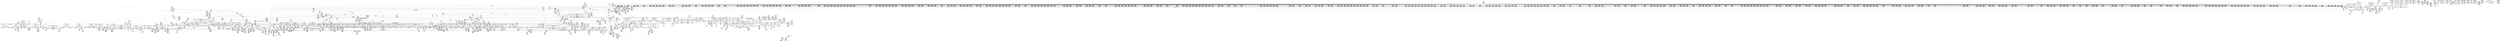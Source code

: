 digraph {
	CE0x404ece0 [shape=record,shape=Mrecord,label="{CE0x404ece0|i64*_getelementptr_inbounds_(_4_x_i64_,_4_x_i64_*___llvm_gcov_ctr135,_i64_0,_i64_3)|*Constant*}"]
	CE0x4017700 [shape=record,shape=Mrecord,label="{CE0x4017700|rcu_lock_release:tmp3}"]
	CE0x3f64c40 [shape=record,shape=Mrecord,label="{CE0x3f64c40|2472:_%struct.cred*,_:_CRE_568,576_|*MultipleSource*|Function::task_sid&Arg::task::|Function::current_has_perm&Arg::tsk::|security/selinux/hooks.c,208|Function::selinux_task_getpgid&Arg::p::}"]
	CE0x3faeb00 [shape=record,shape=Mrecord,label="{CE0x3faeb00|2472:_%struct.cred*,_:_CRE_2922,2923_}"]
	CE0x3faf940 [shape=record,shape=Mrecord,label="{CE0x3faf940|2472:_%struct.cred*,_:_CRE_2934,2935_}"]
	CE0x4059d10 [shape=record,shape=Mrecord,label="{CE0x4059d10|i64*_getelementptr_inbounds_(_4_x_i64_,_4_x_i64_*___llvm_gcov_ctr134,_i64_0,_i64_1)|*Constant*|*SummSink*}"]
	CE0x3f69f20 [shape=record,shape=Mrecord,label="{CE0x3f69f20|i8*_getelementptr_inbounds_(_45_x_i8_,_45_x_i8_*_.str12,_i32_0,_i32_0)|*Constant*|*SummSink*}"]
	CE0x3f4cd70 [shape=record,shape=Mrecord,label="{CE0x3f4cd70|2472:_%struct.cred*,_:_CRE_224,232_|*MultipleSource*|Function::task_sid&Arg::task::|Function::current_has_perm&Arg::tsk::|security/selinux/hooks.c,208|Function::selinux_task_getpgid&Arg::p::}"]
	CE0x3f46b50 [shape=record,shape=Mrecord,label="{CE0x3f46b50|current_sid:tmp12|security/selinux/hooks.c,218|*SummSource*}"]
	CE0x3ff62d0 [shape=record,shape=Mrecord,label="{CE0x3ff62d0|i32_1|*Constant*}"]
	CE0x3f2f2a0 [shape=record,shape=Mrecord,label="{CE0x3f2f2a0|2472:_%struct.cred*,_:_CRE_694,695_}"]
	CE0x3f94530 [shape=record,shape=Mrecord,label="{CE0x3f94530|2472:_%struct.cred*,_:_CRE_632,640_|*MultipleSource*|Function::task_sid&Arg::task::|Function::current_has_perm&Arg::tsk::|security/selinux/hooks.c,208|Function::selinux_task_getpgid&Arg::p::}"]
	CE0x3f8af70 [shape=record,shape=Mrecord,label="{CE0x3f8af70|task_sid:if.then}"]
	CE0x4019fe0 [shape=record,shape=Mrecord,label="{CE0x4019fe0|__preempt_count_add:entry}"]
	CE0x3fe6cb0 [shape=record,shape=Mrecord,label="{CE0x3fe6cb0|GLOBAL:task_sid.__warned|Global_var:task_sid.__warned|*SummSink*}"]
	CE0x3fecac0 [shape=record,shape=Mrecord,label="{CE0x3fecac0|i64*_getelementptr_inbounds_(_4_x_i64_,_4_x_i64_*___llvm_gcov_ctr133,_i64_0,_i64_2)|*Constant*|*SummSource*}"]
	CE0x3f52d10 [shape=record,shape=Mrecord,label="{CE0x3f52d10|2472:_%struct.cred*,_:_CRE_460,464_|*MultipleSource*|Function::task_sid&Arg::task::|Function::current_has_perm&Arg::tsk::|security/selinux/hooks.c,208|Function::selinux_task_getpgid&Arg::p::}"]
	CE0x3f38d40 [shape=record,shape=Mrecord,label="{CE0x3f38d40|_call_void_mcount()_#3|*SummSink*}"]
	CE0x3f65cf0 [shape=record,shape=Mrecord,label="{CE0x3f65cf0|task_sid:do.body5}"]
	CE0x3fb98f0 [shape=record,shape=Mrecord,label="{CE0x3fb98f0|2472:_%struct.cred*,_:_CRE_5992,6000_|*MultipleSource*|Function::task_sid&Arg::task::|Function::current_has_perm&Arg::tsk::|security/selinux/hooks.c,208|Function::selinux_task_getpgid&Arg::p::}"]
	CE0x3fa59f0 [shape=record,shape=Mrecord,label="{CE0x3fa59f0|2472:_%struct.cred*,_:_CRE_2528,2529_}"]
	CE0x401c980 [shape=record,shape=Mrecord,label="{CE0x401c980|rcu_lock_release:tmp2|*SummSource*}"]
	CE0x3f46850 [shape=record,shape=Mrecord,label="{CE0x3f46850|current_sid:tmp11|security/selinux/hooks.c,218|*SummSink*}"]
	CE0x3f4f3a0 [shape=record,shape=Mrecord,label="{CE0x3f4f3a0|i64*_getelementptr_inbounds_(_2_x_i64_,_2_x_i64_*___llvm_gcov_ctr98,_i64_0,_i64_1)|*Constant*}"]
	CE0x3fe4070 [shape=record,shape=Mrecord,label="{CE0x3fe4070|_ret_void,_!dbg_!27735|include/linux/rcupdate.h,938}"]
	CE0x3f966f0 [shape=record,shape=Mrecord,label="{CE0x3f966f0|_call_void_lockdep_rcu_suspicious(i8*_getelementptr_inbounds_(_25_x_i8_,_25_x_i8_*_.str3,_i32_0,_i32_0),_i32_208,_i8*_getelementptr_inbounds_(_41_x_i8_,_41_x_i8_*_.str44,_i32_0,_i32_0))_#10,_!dbg_!27732|security/selinux/hooks.c,208}"]
	CE0x3f63470 [shape=record,shape=Mrecord,label="{CE0x3f63470|get_current:tmp3|*SummSource*}"]
	CE0x3fc90c0 [shape=record,shape=Mrecord,label="{CE0x3fc90c0|2472:_%struct.cred*,_:_CRE_10544,10548_|*MultipleSource*|Function::task_sid&Arg::task::|Function::current_has_perm&Arg::tsk::|security/selinux/hooks.c,208|Function::selinux_task_getpgid&Arg::p::}"]
	CE0x3f9f6f0 [shape=record,shape=Mrecord,label="{CE0x3f9f6f0|2472:_%struct.cred*,_:_CRE_2120,2128_|*MultipleSource*|Function::task_sid&Arg::task::|Function::current_has_perm&Arg::tsk::|security/selinux/hooks.c,208|Function::selinux_task_getpgid&Arg::p::}"]
	CE0x3ff22e0 [shape=record,shape=Mrecord,label="{CE0x3ff22e0|__preempt_count_sub:bb|*SummSource*}"]
	CE0x3fc2380 [shape=record,shape=Mrecord,label="{CE0x3fc2380|2472:_%struct.cred*,_:_CRE_6368,6376_|*MultipleSource*|Function::task_sid&Arg::task::|Function::current_has_perm&Arg::tsk::|security/selinux/hooks.c,208|Function::selinux_task_getpgid&Arg::p::}"]
	CE0x3fc0240 [shape=record,shape=Mrecord,label="{CE0x3fc0240|2472:_%struct.cred*,_:_CRE_6333,6334_}"]
	CE0x4015360 [shape=record,shape=Mrecord,label="{CE0x4015360|rcu_read_unlock:do.body|*SummSource*}"]
	CE0x3febc40 [shape=record,shape=Mrecord,label="{CE0x3febc40|__rcu_read_unlock:do.body|*SummSource*}"]
	CE0x3f86e90 [shape=record,shape=Mrecord,label="{CE0x3f86e90|cred_sid:tmp5|security/selinux/hooks.c,196}"]
	CE0x3fceef0 [shape=record,shape=Mrecord,label="{CE0x3fceef0|task_sid:tmp16|security/selinux/hooks.c,208|*SummSink*}"]
	CE0x3f2a4b0 [shape=record,shape=Mrecord,label="{CE0x3f2a4b0|selinux_task_getpgid:entry|*SummSink*}"]
	CE0x3f9c9d0 [shape=record,shape=Mrecord,label="{CE0x3f9c9d0|2472:_%struct.cred*,_:_CRE_1980,1984_|*MultipleSource*|Function::task_sid&Arg::task::|Function::current_has_perm&Arg::tsk::|security/selinux/hooks.c,208|Function::selinux_task_getpgid&Arg::p::}"]
	CE0x401de10 [shape=record,shape=Mrecord,label="{CE0x401de10|i64*_getelementptr_inbounds_(_11_x_i64_,_11_x_i64_*___llvm_gcov_ctr132,_i64_0,_i64_8)|*Constant*|*SummSink*}"]
	CE0x3fe2640 [shape=record,shape=Mrecord,label="{CE0x3fe2640|GLOBAL:cred_sid|*Constant*|*SummSink*}"]
	CE0x4072ca0 [shape=record,shape=Mrecord,label="{CE0x4072ca0|_call_void_asm_addl_$1,_%gs:$0_,_*m,ri,*m,_dirflag_,_fpsr_,_flags_(i32*___preempt_count,_i32_%sub,_i32*___preempt_count)_#3,_!dbg_!27717,_!srcloc_!27718|./arch/x86/include/asm/preempt.h,77}"]
	CE0x406dd70 [shape=record,shape=Mrecord,label="{CE0x406dd70|__preempt_count_sub:sub|./arch/x86/include/asm/preempt.h,77|*SummSource*}"]
	CE0x3fe39a0 [shape=record,shape=Mrecord,label="{CE0x3fe39a0|rcu_read_unlock:entry}"]
	CE0x3fa58f0 [shape=record,shape=Mrecord,label="{CE0x3fa58f0|2472:_%struct.cred*,_:_CRE_2527,2528_}"]
	CE0x3f8cc30 [shape=record,shape=Mrecord,label="{CE0x3f8cc30|2472:_%struct.cred*,_:_CRE_136,144_|*MultipleSource*|Function::task_sid&Arg::task::|Function::current_has_perm&Arg::tsk::|security/selinux/hooks.c,208|Function::selinux_task_getpgid&Arg::p::}"]
	CE0x3ff5c50 [shape=record,shape=Mrecord,label="{CE0x3ff5c50|rcu_lock_release:tmp5|include/linux/rcupdate.h,423|*SummSink*}"]
	CE0x3f792c0 [shape=record,shape=Mrecord,label="{CE0x3f792c0|_call_void_asm_sideeffect_,_memory_,_dirflag_,_fpsr_,_flags_()_#3,_!dbg_!27714,_!srcloc_!27715|include/linux/rcupdate.h,239|*SummSink*}"]
	CE0x3fafcd0 [shape=record,shape=Mrecord,label="{CE0x3fafcd0|2472:_%struct.cred*,_:_CRE_2937,2938_}"]
	CE0x4003ce0 [shape=record,shape=Mrecord,label="{CE0x4003ce0|rcu_read_lock:tmp8|include/linux/rcupdate.h,882}"]
	CE0x3f4dbb0 [shape=record,shape=Mrecord,label="{CE0x3f4dbb0|current_sid:tmp}"]
	CE0x400e1d0 [shape=record,shape=Mrecord,label="{CE0x400e1d0|_call_void_lockdep_rcu_suspicious(i8*_getelementptr_inbounds_(_25_x_i8_,_25_x_i8_*_.str45,_i32_0,_i32_0),_i32_883,_i8*_getelementptr_inbounds_(_42_x_i8_,_42_x_i8_*_.str46,_i32_0,_i32_0))_#10,_!dbg_!27728|include/linux/rcupdate.h,882|*SummSource*}"]
	CE0x3f77e40 [shape=record,shape=Mrecord,label="{CE0x3f77e40|i64_0|*Constant*}"]
	CE0x3fa98a0 [shape=record,shape=Mrecord,label="{CE0x3fa98a0|2472:_%struct.cred*,_:_CRE_2724,2725_|*MultipleSource*|Function::task_sid&Arg::task::|Function::current_has_perm&Arg::tsk::|security/selinux/hooks.c,208|Function::selinux_task_getpgid&Arg::p::}"]
	CE0x400d6a0 [shape=record,shape=Mrecord,label="{CE0x400d6a0|rcu_read_lock:tmp16|include/linux/rcupdate.h,882|*SummSource*}"]
	CE0x3f7f710 [shape=record,shape=Mrecord,label="{CE0x3f7f710|rcu_read_lock:tmp11|include/linux/rcupdate.h,882|*SummSource*}"]
	CE0x3fb1820 [shape=record,shape=Mrecord,label="{CE0x3fb1820|2472:_%struct.cred*,_:_CRE_2960,2961_}"]
	CE0x3fa4c40 [shape=record,shape=Mrecord,label="{CE0x3fa4c40|2472:_%struct.cred*,_:_CRE_2512,2520_|*MultipleSource*|Function::task_sid&Arg::task::|Function::current_has_perm&Arg::tsk::|security/selinux/hooks.c,208|Function::selinux_task_getpgid&Arg::p::}"]
	CE0x405b4e0 [shape=record,shape=Mrecord,label="{CE0x405b4e0|i64*_getelementptr_inbounds_(_4_x_i64_,_4_x_i64_*___llvm_gcov_ctr133,_i64_0,_i64_3)|*Constant*|*SummSource*}"]
	CE0x3f48810 [shape=record,shape=Mrecord,label="{CE0x3f48810|current_sid:tmp23|security/selinux/hooks.c,218|*SummSource*}"]
	CE0x3f3e670 [shape=record,shape=Mrecord,label="{CE0x3f3e670|i64*_getelementptr_inbounds_(_11_x_i64_,_11_x_i64_*___llvm_gcov_ctr125,_i64_0,_i64_1)|*Constant*|*SummSource*}"]
	CE0x3fe8b70 [shape=record,shape=Mrecord,label="{CE0x3fe8b70|rcu_lock_acquire:indirectgoto|*SummSource*}"]
	CE0x4060a70 [shape=record,shape=Mrecord,label="{CE0x4060a70|__preempt_count_sub:tmp6|./arch/x86/include/asm/preempt.h,78|*SummSink*}"]
	CE0x3f24390 [shape=record,shape=Mrecord,label="{CE0x3f24390|current_has_perm:call2|security/selinux/hooks.c,1544}"]
	CE0x3f85540 [shape=record,shape=Mrecord,label="{CE0x3f85540|rcu_read_lock:tmp6|include/linux/rcupdate.h,882}"]
	CE0x3f343f0 [shape=record,shape=Mrecord,label="{CE0x3f343f0|rcu_lock_acquire:__here}"]
	CE0x3fa7e50 [shape=record,shape=Mrecord,label="{CE0x3fa7e50|2472:_%struct.cred*,_:_CRE_2648,2656_|*MultipleSource*|Function::task_sid&Arg::task::|Function::current_has_perm&Arg::tsk::|security/selinux/hooks.c,208|Function::selinux_task_getpgid&Arg::p::}"]
	CE0x3fb0d70 [shape=record,shape=Mrecord,label="{CE0x3fb0d70|2472:_%struct.cred*,_:_CRE_2951,2952_}"]
	CE0x404d830 [shape=record,shape=Mrecord,label="{CE0x404d830|__preempt_count_sub:tmp|*SummSink*}"]
	CE0x3f671e0 [shape=record,shape=Mrecord,label="{CE0x3f671e0|2472:_%struct.cred*,_:_CRE_40,44_|*MultipleSource*|Function::task_sid&Arg::task::|Function::current_has_perm&Arg::tsk::|security/selinux/hooks.c,208|Function::selinux_task_getpgid&Arg::p::}"]
	CE0x3f8f9f0 [shape=record,shape=Mrecord,label="{CE0x3f8f9f0|rcu_read_lock:tmp21|include/linux/rcupdate.h,884|*SummSource*}"]
	CE0x3f88390 [shape=record,shape=Mrecord,label="{CE0x3f88390|i64*_getelementptr_inbounds_(_4_x_i64_,_4_x_i64_*___llvm_gcov_ctr128,_i64_0,_i64_1)|*Constant*|*SummSink*}"]
	CE0x4059270 [shape=record,shape=Mrecord,label="{CE0x4059270|rcu_lock_release:tmp4|include/linux/rcupdate.h,423}"]
	CE0x4017180 [shape=record,shape=Mrecord,label="{CE0x4017180|i64*_getelementptr_inbounds_(_4_x_i64_,_4_x_i64_*___llvm_gcov_ctr134,_i64_0,_i64_2)|*Constant*|*SummSink*}"]
	CE0x3fbcfc0 [shape=record,shape=Mrecord,label="{CE0x3fbcfc0|2472:_%struct.cred*,_:_CRE_6290,6291_}"]
	CE0x3fbf2d0 [shape=record,shape=Mrecord,label="{CE0x3fbf2d0|2472:_%struct.cred*,_:_CRE_6320,6321_}"]
	CE0x3fbae80 [shape=record,shape=Mrecord,label="{CE0x3fbae80|2472:_%struct.cred*,_:_CRE_6192,6196_|*MultipleSource*|Function::task_sid&Arg::task::|Function::current_has_perm&Arg::tsk::|security/selinux/hooks.c,208|Function::selinux_task_getpgid&Arg::p::}"]
	CE0x3ff2ca0 [shape=record,shape=Mrecord,label="{CE0x3ff2ca0|i64_1|*Constant*}"]
	CE0x404f320 [shape=record,shape=Mrecord,label="{CE0x404f320|__preempt_count_add:tmp1|*SummSource*}"]
	CE0x3fe3d90 [shape=record,shape=Mrecord,label="{CE0x3fe3d90|rcu_read_unlock:entry|*SummSink*}"]
	CE0x3f64800 [shape=record,shape=Mrecord,label="{CE0x3f64800|2472:_%struct.cred*,_:_CRE_552,560_|*MultipleSource*|Function::task_sid&Arg::task::|Function::current_has_perm&Arg::tsk::|security/selinux/hooks.c,208|Function::selinux_task_getpgid&Arg::p::}"]
	CE0x3f86200 [shape=record,shape=Mrecord,label="{CE0x3f86200|i64*_getelementptr_inbounds_(_4_x_i64_,_4_x_i64_*___llvm_gcov_ctr135,_i64_0,_i64_3)|*Constant*|*SummSource*}"]
	CE0x3fae180 [shape=record,shape=Mrecord,label="{CE0x3fae180|2472:_%struct.cred*,_:_CRE_2914,2915_}"]
	CE0x3f49ca0 [shape=record,shape=Mrecord,label="{CE0x3f49ca0|_call_void___rcu_read_lock()_#10,_!dbg_!27710|include/linux/rcupdate.h,879}"]
	CE0x4046560 [shape=record,shape=Mrecord,label="{CE0x4046560|i8*_undef|*Constant*|*SummSource*}"]
	CE0x401c210 [shape=record,shape=Mrecord,label="{CE0x401c210|i64*_getelementptr_inbounds_(_4_x_i64_,_4_x_i64_*___llvm_gcov_ctr128,_i64_0,_i64_3)|*Constant*|*SummSource*}"]
	CE0x3f455e0 [shape=record,shape=Mrecord,label="{CE0x3f455e0|rcu_read_lock:tmp1}"]
	CE0x3f9d5b0 [shape=record,shape=Mrecord,label="{CE0x3f9d5b0|2472:_%struct.cred*,_:_CRE_2036,2040_|*MultipleSource*|Function::task_sid&Arg::task::|Function::current_has_perm&Arg::tsk::|security/selinux/hooks.c,208|Function::selinux_task_getpgid&Arg::p::}"]
	CE0x3fae640 [shape=record,shape=Mrecord,label="{CE0x3fae640|2472:_%struct.cred*,_:_CRE_2918,2919_}"]
	CE0x4061140 [shape=record,shape=Mrecord,label="{CE0x4061140|__rcu_read_unlock:tmp6|include/linux/rcupdate.h,245|*SummSource*}"]
	CE0x400f6d0 [shape=record,shape=Mrecord,label="{CE0x400f6d0|i32_883|*Constant*|*SummSink*}"]
	CE0x3f4bf10 [shape=record,shape=Mrecord,label="{CE0x3f4bf10|cred_sid:tmp3|*SummSink*}"]
	CE0x3f27690 [shape=record,shape=Mrecord,label="{CE0x3f27690|GLOBAL:__llvm_gcov_ctr125|Global_var:__llvm_gcov_ctr125|*SummSink*}"]
	CE0x3f34a40 [shape=record,shape=Mrecord,label="{CE0x3f34a40|rcu_read_lock:tmp9|include/linux/rcupdate.h,882|*SummSink*}"]
	CE0x3ffaeb0 [shape=record,shape=Mrecord,label="{CE0x3ffaeb0|_call_void_mcount()_#3|*SummSink*}"]
	CE0x3ff3340 [shape=record,shape=Mrecord,label="{CE0x3ff3340|i64*_getelementptr_inbounds_(_4_x_i64_,_4_x_i64_*___llvm_gcov_ctr133,_i64_0,_i64_2)|*Constant*}"]
	CE0x3fe6750 [shape=record,shape=Mrecord,label="{CE0x3fe6750|task_sid:tmp8|security/selinux/hooks.c,208|*SummSink*}"]
	CE0x3f49210 [shape=record,shape=Mrecord,label="{CE0x3f49210|_call_void_mcount()_#3|*SummSink*}"]
	CE0x3fb0190 [shape=record,shape=Mrecord,label="{CE0x3fb0190|2472:_%struct.cred*,_:_CRE_2941,2942_}"]
	CE0x3fcb550 [shape=record,shape=Mrecord,label="{CE0x3fcb550|task_sid:tmp4|*LoadInst*|security/selinux/hooks.c,208}"]
	CE0x4004bf0 [shape=record,shape=Mrecord,label="{CE0x4004bf0|i64*_getelementptr_inbounds_(_11_x_i64_,_11_x_i64_*___llvm_gcov_ctr132,_i64_0,_i64_8)|*Constant*|*SummSource*}"]
	CE0x3ff2db0 [shape=record,shape=Mrecord,label="{CE0x3ff2db0|i64*_getelementptr_inbounds_(_4_x_i64_,_4_x_i64_*___llvm_gcov_ctr129,_i64_0,_i64_0)|*Constant*|*SummSource*}"]
	CE0x3f617b0 [shape=record,shape=Mrecord,label="{CE0x3f617b0|rcu_read_lock:call3|include/linux/rcupdate.h,882}"]
	CE0x3f92180 [shape=record,shape=Mrecord,label="{CE0x3f92180|i64*_getelementptr_inbounds_(_2_x_i64_,_2_x_i64_*___llvm_gcov_ctr131,_i64_0,_i64_0)|*Constant*|*SummSource*}"]
	CE0x3f949b0 [shape=record,shape=Mrecord,label="{CE0x3f949b0|2472:_%struct.cred*,_:_CRE_644,648_|*MultipleSource*|Function::task_sid&Arg::task::|Function::current_has_perm&Arg::tsk::|security/selinux/hooks.c,208|Function::selinux_task_getpgid&Arg::p::}"]
	CE0x408ba60 [shape=record,shape=Mrecord,label="{CE0x408ba60|i64*_getelementptr_inbounds_(_4_x_i64_,_4_x_i64_*___llvm_gcov_ctr135,_i64_0,_i64_1)|*Constant*|*SummSink*}"]
	CE0x4017a90 [shape=record,shape=Mrecord,label="{CE0x4017a90|_call_void_mcount()_#3|*SummSource*}"]
	CE0x3f33600 [shape=record,shape=Mrecord,label="{CE0x3f33600|rcu_read_lock:tmp8|include/linux/rcupdate.h,882|*SummSource*}"]
	CE0x4021af0 [shape=record,shape=Mrecord,label="{CE0x4021af0|rcu_read_unlock:tmp20|include/linux/rcupdate.h,933|*SummSource*}"]
	CE0x3fe30e0 [shape=record,shape=Mrecord,label="{CE0x3fe30e0|_ret_i32_%tmp6,_!dbg_!27716|security/selinux/hooks.c,197|*SummSink*}"]
	CE0x4000180 [shape=record,shape=Mrecord,label="{CE0x4000180|__rcu_read_lock:tmp5|include/linux/rcupdate.h,239}"]
	CE0x4071f30 [shape=record,shape=Mrecord,label="{CE0x4071f30|__preempt_count_sub:tmp3}"]
	CE0x3f206e0 [shape=record,shape=Mrecord,label="{CE0x3f206e0|i64*_getelementptr_inbounds_(_11_x_i64_,_11_x_i64_*___llvm_gcov_ctr125,_i64_0,_i64_8)|*Constant*|*SummSink*}"]
	CE0x3fa93e0 [shape=record,shape=Mrecord,label="{CE0x3fa93e0|2472:_%struct.cred*,_:_CRE_2712,2720_|*MultipleSource*|Function::task_sid&Arg::task::|Function::current_has_perm&Arg::tsk::|security/selinux/hooks.c,208|Function::selinux_task_getpgid&Arg::p::}"]
	CE0x3f6ada0 [shape=record,shape=Mrecord,label="{CE0x3f6ada0|i32_78|*Constant*|*SummSink*}"]
	CE0x4071460 [shape=record,shape=Mrecord,label="{CE0x4071460|__preempt_count_add:tmp1|*SummSink*}"]
	CE0x3f80ab0 [shape=record,shape=Mrecord,label="{CE0x3f80ab0|rcu_read_lock:if.then|*SummSink*}"]
	CE0x3f9e620 [shape=record,shape=Mrecord,label="{CE0x3f9e620|2472:_%struct.cred*,_:_CRE_2072,2076_|*MultipleSource*|Function::task_sid&Arg::task::|Function::current_has_perm&Arg::tsk::|security/selinux/hooks.c,208|Function::selinux_task_getpgid&Arg::p::}"]
	CE0x4023710 [shape=record,shape=Mrecord,label="{CE0x4023710|rcu_lock_release:entry}"]
	CE0x3fef470 [shape=record,shape=Mrecord,label="{CE0x3fef470|__rcu_read_lock:tmp1|*SummSource*}"]
	CE0x3fbd320 [shape=record,shape=Mrecord,label="{CE0x3fbd320|2472:_%struct.cred*,_:_CRE_6293,6294_}"]
	CE0x3f78d80 [shape=record,shape=Mrecord,label="{CE0x3f78d80|get_current:bb|*SummSource*}"]
	CE0x4022400 [shape=record,shape=Mrecord,label="{CE0x4022400|rcu_read_unlock:tmp21|include/linux/rcupdate.h,935|*SummSource*}"]
	CE0x3f8ce50 [shape=record,shape=Mrecord,label="{CE0x3f8ce50|2472:_%struct.cred*,_:_CRE_144,152_|*MultipleSource*|Function::task_sid&Arg::task::|Function::current_has_perm&Arg::tsk::|security/selinux/hooks.c,208|Function::selinux_task_getpgid&Arg::p::}"]
	CE0x4001c80 [shape=record,shape=Mrecord,label="{CE0x4001c80|_call_void_mcount()_#3|*SummSource*}"]
	CE0x3ffd310 [shape=record,shape=Mrecord,label="{CE0x3ffd310|rcu_read_unlock:tmp15|include/linux/rcupdate.h,933}"]
	CE0x4010b50 [shape=record,shape=Mrecord,label="{CE0x4010b50|i8_1|*Constant*}"]
	CE0x4025180 [shape=record,shape=Mrecord,label="{CE0x4025180|__rcu_read_unlock:entry}"]
	CE0x3fc1ec0 [shape=record,shape=Mrecord,label="{CE0x3fc1ec0|2472:_%struct.cred*,_:_CRE_6357,6358_}"]
	CE0x4021d90 [shape=record,shape=Mrecord,label="{CE0x4021d90|rcu_read_unlock:tmp21|include/linux/rcupdate.h,935}"]
	CE0x400df90 [shape=record,shape=Mrecord,label="{CE0x400df90|i64*_getelementptr_inbounds_(_11_x_i64_,_11_x_i64_*___llvm_gcov_ctr127,_i64_0,_i64_8)|*Constant*|*SummSink*}"]
	CE0x400f330 [shape=record,shape=Mrecord,label="{CE0x400f330|GLOBAL:lockdep_rcu_suspicious|*Constant*}"]
	CE0x4060e80 [shape=record,shape=Mrecord,label="{CE0x4060e80|i64*_getelementptr_inbounds_(_4_x_i64_,_4_x_i64_*___llvm_gcov_ctr134,_i64_0,_i64_3)|*Constant*|*SummSink*}"]
	CE0x3f34b70 [shape=record,shape=Mrecord,label="{CE0x3f34b70|current_sid:tmp19|security/selinux/hooks.c,218|*SummSource*}"]
	CE0x3f2f7a0 [shape=record,shape=Mrecord,label="{CE0x3f2f7a0|avc_has_perm:entry|*SummSink*}"]
	CE0x3f78260 [shape=record,shape=Mrecord,label="{CE0x3f78260|task_sid:real_cred|security/selinux/hooks.c,208|*SummSink*}"]
	CE0x4023fd0 [shape=record,shape=Mrecord,label="{CE0x4023fd0|rcu_lock_release:entry|*SummSink*}"]
	CE0x3f91620 [shape=record,shape=Mrecord,label="{CE0x3f91620|cred_sid:sid|security/selinux/hooks.c,197|*SummSink*}"]
	CE0x3ff8040 [shape=record,shape=Mrecord,label="{CE0x3ff8040|rcu_read_lock:tmp7|include/linux/rcupdate.h,882|*SummSink*}"]
	CE0x4049800 [shape=record,shape=Mrecord,label="{CE0x4049800|_call_void_asm_sideeffect_,_memory_,_dirflag_,_fpsr_,_flags_()_#3,_!dbg_!27711,_!srcloc_!27714|include/linux/rcupdate.h,244}"]
	CE0x3fca920 [shape=record,shape=Mrecord,label="{CE0x3fca920|2472:_%struct.cred*,_:_CRE_10608,10609_|*MultipleSource*|Function::task_sid&Arg::task::|Function::current_has_perm&Arg::tsk::|security/selinux/hooks.c,208|Function::selinux_task_getpgid&Arg::p::}"]
	CE0x3f17570 [shape=record,shape=Mrecord,label="{CE0x3f17570|GLOBAL:lockdep_rcu_suspicious|*Constant*|*SummSource*}"]
	CE0x3f7a1b0 [shape=record,shape=Mrecord,label="{CE0x3f7a1b0|rcu_read_lock:tmp14|include/linux/rcupdate.h,882}"]
	CE0x3f84ce0 [shape=record,shape=Mrecord,label="{CE0x3f84ce0|rcu_read_lock:tmp3}"]
	CE0x3fbfb20 [shape=record,shape=Mrecord,label="{CE0x3fbfb20|2472:_%struct.cred*,_:_CRE_6327,6328_}"]
	CE0x3fe5600 [shape=record,shape=Mrecord,label="{CE0x3fe5600|task_sid:tmp5|security/selinux/hooks.c,208|*SummSink*}"]
	CE0x3fb03f0 [shape=record,shape=Mrecord,label="{CE0x3fb03f0|2472:_%struct.cred*,_:_CRE_2943,2944_}"]
	CE0x3fbc380 [shape=record,shape=Mrecord,label="{CE0x3fbc380|2472:_%struct.cred*,_:_CRE_6256,6264_|*MultipleSource*|Function::task_sid&Arg::task::|Function::current_has_perm&Arg::tsk::|security/selinux/hooks.c,208|Function::selinux_task_getpgid&Arg::p::}"]
	CE0x3fb1a80 [shape=record,shape=Mrecord,label="{CE0x3fb1a80|2472:_%struct.cred*,_:_CRE_2962,2963_}"]
	CE0x3fcd440 [shape=record,shape=Mrecord,label="{CE0x3fcd440|task_sid:tobool4|security/selinux/hooks.c,208|*SummSource*}"]
	CE0x40595f0 [shape=record,shape=Mrecord,label="{CE0x40595f0|__preempt_count_sub:tmp7|./arch/x86/include/asm/preempt.h,78}"]
	CE0x3f24f00 [shape=record,shape=Mrecord,label="{CE0x3f24f00|i64*_getelementptr_inbounds_(_2_x_i64_,_2_x_i64_*___llvm_gcov_ctr280,_i64_0,_i64_0)|*Constant*|*SummSource*}"]
	CE0x4016180 [shape=record,shape=Mrecord,label="{CE0x4016180|rcu_lock_acquire:tmp3}"]
	CE0x409a1a0 [shape=record,shape=Mrecord,label="{CE0x409a1a0|i64*_getelementptr_inbounds_(_4_x_i64_,_4_x_i64_*___llvm_gcov_ctr129,_i64_0,_i64_1)|*Constant*}"]
	CE0x40207c0 [shape=record,shape=Mrecord,label="{CE0x40207c0|i8*_getelementptr_inbounds_(_44_x_i8_,_44_x_i8_*_.str47,_i32_0,_i32_0)|*Constant*}"]
	CE0x3f96e60 [shape=record,shape=Mrecord,label="{CE0x3f96e60|i32_208|*Constant*}"]
	CE0x3faab40 [shape=record,shape=Mrecord,label="{CE0x3faab40|2472:_%struct.cred*,_:_CRE_2784,2792_|*MultipleSource*|Function::task_sid&Arg::task::|Function::current_has_perm&Arg::tsk::|security/selinux/hooks.c,208|Function::selinux_task_getpgid&Arg::p::}"]
	CE0x3fc3840 [shape=record,shape=Mrecord,label="{CE0x3fc3840|2472:_%struct.cred*,_:_CRE_6448,6456_|*MultipleSource*|Function::task_sid&Arg::task::|Function::current_has_perm&Arg::tsk::|security/selinux/hooks.c,208|Function::selinux_task_getpgid&Arg::p::}"]
	CE0x3fee9e0 [shape=record,shape=Mrecord,label="{CE0x3fee9e0|i64_ptrtoint_(i8*_blockaddress(_rcu_lock_acquire,_%__here)_to_i64)|*Constant*|*SummSink*}"]
	CE0x3fc1410 [shape=record,shape=Mrecord,label="{CE0x3fc1410|2472:_%struct.cred*,_:_CRE_6348,6349_}"]
	CE0x3f217b0 [shape=record,shape=Mrecord,label="{CE0x3f217b0|_ret_i32_%retval.0,_!dbg_!27728|security/selinux/avc.c,775}"]
	CE0x3fd0650 [shape=record,shape=Mrecord,label="{CE0x3fd0650|task_sid:tmp25|security/selinux/hooks.c,208}"]
	CE0x4061e00 [shape=record,shape=Mrecord,label="{CE0x4061e00|GLOBAL:__preempt_count|Global_var:__preempt_count}"]
	CE0x4002c80 [shape=record,shape=Mrecord,label="{CE0x4002c80|rcu_read_unlock:tmp11|include/linux/rcupdate.h,933}"]
	CE0x3f7cb10 [shape=record,shape=Mrecord,label="{CE0x3f7cb10|_call_void_mcount()_#3|*SummSink*}"]
	CE0x4015530 [shape=record,shape=Mrecord,label="{CE0x4015530|rcu_read_unlock:bb}"]
	CE0x3ff1fb0 [shape=record,shape=Mrecord,label="{CE0x3ff1fb0|__preempt_count_sub:tmp1|*SummSink*}"]
	CE0x3f8a6f0 [shape=record,shape=Mrecord,label="{CE0x3f8a6f0|2472:_%struct.cred*,_:_CRE_104,112_|*MultipleSource*|Function::task_sid&Arg::task::|Function::current_has_perm&Arg::tsk::|security/selinux/hooks.c,208|Function::selinux_task_getpgid&Arg::p::}"]
	CE0x3f4da00 [shape=record,shape=Mrecord,label="{CE0x3f4da00|i64*_getelementptr_inbounds_(_11_x_i64_,_11_x_i64_*___llvm_gcov_ctr125,_i64_0,_i64_0)|*Constant*|*SummSink*}"]
	CE0x3fbe950 [shape=record,shape=Mrecord,label="{CE0x3fbe950|2472:_%struct.cred*,_:_CRE_6312,6313_}"]
	CE0x3f93400 [shape=record,shape=Mrecord,label="{CE0x3f93400|2472:_%struct.cred*,_:_CRE_464,472_|*MultipleSource*|Function::task_sid&Arg::task::|Function::current_has_perm&Arg::tsk::|security/selinux/hooks.c,208|Function::selinux_task_getpgid&Arg::p::}"]
	CE0x3ff82a0 [shape=record,shape=Mrecord,label="{CE0x3ff82a0|0:_i8,_:_GCMR_rcu_read_unlock.__warned_internal_global_i8_0,_section_.data.unlikely_,_align_1:_elem_0:default:}"]
	CE0x3fcc140 [shape=record,shape=Mrecord,label="{CE0x3fcc140|task_sid:tmp10|security/selinux/hooks.c,208|*SummSink*}"]
	CE0x3f79470 [shape=record,shape=Mrecord,label="{CE0x3f79470|i64*_getelementptr_inbounds_(_4_x_i64_,_4_x_i64_*___llvm_gcov_ctr128,_i64_0,_i64_3)|*Constant*}"]
	CE0x3f83710 [shape=record,shape=Mrecord,label="{CE0x3f83710|2472:_%struct.cred*,_:_CRE_76,80_|*MultipleSource*|Function::task_sid&Arg::task::|Function::current_has_perm&Arg::tsk::|security/selinux/hooks.c,208|Function::selinux_task_getpgid&Arg::p::}"]
	CE0x3ff4bb0 [shape=record,shape=Mrecord,label="{CE0x3ff4bb0|GLOBAL:__preempt_count_sub|*Constant*}"]
	CE0x40157c0 [shape=record,shape=Mrecord,label="{CE0x40157c0|_ret_void,_!dbg_!27719|./arch/x86/include/asm/preempt.h,73|*SummSource*}"]
	CE0x3fc8640 [shape=record,shape=Mrecord,label="{CE0x3fc8640|2472:_%struct.cred*,_:_CRE_6680,6684_|*MultipleSource*|Function::task_sid&Arg::task::|Function::current_has_perm&Arg::tsk::|security/selinux/hooks.c,208|Function::selinux_task_getpgid&Arg::p::}"]
	CE0x405dbe0 [shape=record,shape=Mrecord,label="{CE0x405dbe0|__rcu_read_unlock:tmp7|include/linux/rcupdate.h,245|*SummSink*}"]
	CE0x3f21f90 [shape=record,shape=Mrecord,label="{CE0x3f21f90|current_sid:tmp4|security/selinux/hooks.c,218}"]
	CE0x4062010 [shape=record,shape=Mrecord,label="{CE0x4062010|__rcu_read_unlock:tmp3|*SummSink*}"]
	CE0x3fa7730 [shape=record,shape=Mrecord,label="{CE0x3fa7730|2472:_%struct.cred*,_:_CRE_2600,2608_|*MultipleSource*|Function::task_sid&Arg::task::|Function::current_has_perm&Arg::tsk::|security/selinux/hooks.c,208|Function::selinux_task_getpgid&Arg::p::}"]
	CE0x3f890b0 [shape=record,shape=Mrecord,label="{CE0x3f890b0|2472:_%struct.cred*,_:_CRE_96,104_|*MultipleSource*|Function::task_sid&Arg::task::|Function::current_has_perm&Arg::tsk::|security/selinux/hooks.c,208|Function::selinux_task_getpgid&Arg::p::}"]
	CE0x4073ab0 [shape=record,shape=Mrecord,label="{CE0x4073ab0|__preempt_count_sub:do.body|*SummSource*}"]
	CE0x3ffe7d0 [shape=record,shape=Mrecord,label="{CE0x3ffe7d0|i64*_getelementptr_inbounds_(_4_x_i64_,_4_x_i64_*___llvm_gcov_ctr130,_i64_0,_i64_0)|*Constant*|*SummSink*}"]
	CE0x3febe50 [shape=record,shape=Mrecord,label="{CE0x3febe50|__rcu_read_unlock:bb}"]
	CE0x3f809e0 [shape=record,shape=Mrecord,label="{CE0x3f809e0|rcu_read_lock:if.then|*SummSource*}"]
	CE0x3fada10 [shape=record,shape=Mrecord,label="{CE0x3fada10|2472:_%struct.cred*,_:_CRE_2907,2908_}"]
	CE0x3fbe490 [shape=record,shape=Mrecord,label="{CE0x3fbe490|2472:_%struct.cred*,_:_CRE_6308,6309_}"]
	CE0x3f66460 [shape=record,shape=Mrecord,label="{CE0x3f66460|2472:_%struct.cred*,_:_CRE_432,440_|*MultipleSource*|Function::task_sid&Arg::task::|Function::current_has_perm&Arg::tsk::|security/selinux/hooks.c,208|Function::selinux_task_getpgid&Arg::p::}"]
	CE0x3f832b0 [shape=record,shape=Mrecord,label="{CE0x3f832b0|rcu_lock_acquire:entry}"]
	CE0x405c360 [shape=record,shape=Mrecord,label="{CE0x405c360|__rcu_read_unlock:do.end|*SummSink*}"]
	CE0x47309e0 [shape=record,shape=Mrecord,label="{CE0x47309e0|_ret_i32_%call2,_!dbg_!27718|security/selinux/hooks.c,1544}"]
	CE0x3f8c410 [shape=record,shape=Mrecord,label="{CE0x3f8c410|2472:_%struct.cred*,_:_CRE_168,176_|*MultipleSource*|Function::task_sid&Arg::task::|Function::current_has_perm&Arg::tsk::|security/selinux/hooks.c,208|Function::selinux_task_getpgid&Arg::p::}"]
	CE0x4059e80 [shape=record,shape=Mrecord,label="{CE0x4059e80|rcu_lock_acquire:tmp4|include/linux/rcupdate.h,418|*SummSource*}"]
	CE0x4022800 [shape=record,shape=Mrecord,label="{CE0x4022800|rcu_read_unlock:tmp21|include/linux/rcupdate.h,935|*SummSink*}"]
	CE0x3fa0790 [shape=record,shape=Mrecord,label="{CE0x3fa0790|2472:_%struct.cred*,_:_CRE_2240,2248_|*MultipleSource*|Function::task_sid&Arg::task::|Function::current_has_perm&Arg::tsk::|security/selinux/hooks.c,208|Function::selinux_task_getpgid&Arg::p::}"]
	CE0x3fd4160 [shape=record,shape=Mrecord,label="{CE0x3fd4160|rcu_lock_acquire:map|Function::rcu_lock_acquire&Arg::map::|*SummSink*}"]
	CE0x3fa0070 [shape=record,shape=Mrecord,label="{CE0x3fa0070|2472:_%struct.cred*,_:_CRE_2152,2160_|*MultipleSource*|Function::task_sid&Arg::task::|Function::current_has_perm&Arg::tsk::|security/selinux/hooks.c,208|Function::selinux_task_getpgid&Arg::p::}"]
	CE0x3fa9f90 [shape=record,shape=Mrecord,label="{CE0x3fa9f90|2472:_%struct.cred*,_:_CRE_2744,2752_|*MultipleSource*|Function::task_sid&Arg::task::|Function::current_has_perm&Arg::tsk::|security/selinux/hooks.c,208|Function::selinux_task_getpgid&Arg::p::}"]
	CE0x3fe2d50 [shape=record,shape=Mrecord,label="{CE0x3fe2d50|_ret_i32_%tmp6,_!dbg_!27716|security/selinux/hooks.c,197}"]
	CE0x3fcd300 [shape=record,shape=Mrecord,label="{CE0x3fcd300|task_sid:call3|security/selinux/hooks.c,208|*SummSource*}"]
	CE0x4025110 [shape=record,shape=Mrecord,label="{CE0x4025110|GLOBAL:__rcu_read_unlock|*Constant*|*SummSource*}"]
	CE0x4013640 [shape=record,shape=Mrecord,label="{CE0x4013640|rcu_lock_acquire:bb}"]
	CE0x4013da0 [shape=record,shape=Mrecord,label="{CE0x4013da0|rcu_lock_acquire:tmp|*SummSink*}"]
	CE0x3f78070 [shape=record,shape=Mrecord,label="{CE0x3f78070|i32_77|*Constant*|*SummSource*}"]
	CE0x3f2fda0 [shape=record,shape=Mrecord,label="{CE0x3f2fda0|avc_has_perm:ssid|Function::avc_has_perm&Arg::ssid::|*SummSink*}"]
	CE0x3f441c0 [shape=record,shape=Mrecord,label="{CE0x3f441c0|2472:_%struct.cred*,_:_CRE_48,56_|*MultipleSource*|Function::task_sid&Arg::task::|Function::current_has_perm&Arg::tsk::|security/selinux/hooks.c,208|Function::selinux_task_getpgid&Arg::p::}"]
	CE0x3fe7520 [shape=record,shape=Mrecord,label="{CE0x3fe7520|_ret_void,_!dbg_!27717|include/linux/rcupdate.h,245|*SummSink*}"]
	CE0x4076f00 [shape=record,shape=Mrecord,label="{CE0x4076f00|__preempt_count_add:bb}"]
	CE0x3fc6c20 [shape=record,shape=Mrecord,label="{CE0x3fc6c20|2472:_%struct.cred*,_:_CRE_6608,6616_|*MultipleSource*|Function::task_sid&Arg::task::|Function::current_has_perm&Arg::tsk::|security/selinux/hooks.c,208|Function::selinux_task_getpgid&Arg::p::}"]
	CE0x3f4a190 [shape=record,shape=Mrecord,label="{CE0x3f4a190|_ret_void,_!dbg_!27717|include/linux/rcupdate.h,419|*SummSink*}"]
	CE0x3f49a70 [shape=record,shape=Mrecord,label="{CE0x3f49a70|_call_void___rcu_read_lock()_#10,_!dbg_!27710|include/linux/rcupdate.h,879|*SummSink*}"]
	CE0x3f7b250 [shape=record,shape=Mrecord,label="{CE0x3f7b250|GLOBAL:rcu_lock_acquire|*Constant*|*SummSink*}"]
	CE0x3fce9f0 [shape=record,shape=Mrecord,label="{CE0x3fce9f0|task_sid:tmp15|security/selinux/hooks.c,208|*SummSink*}"]
	CE0x3f20920 [shape=record,shape=Mrecord,label="{CE0x3f20920|i64*_getelementptr_inbounds_(_11_x_i64_,_11_x_i64_*___llvm_gcov_ctr125,_i64_0,_i64_8)|*Constant*}"]
	CE0x3fc0e20 [shape=record,shape=Mrecord,label="{CE0x3fc0e20|2472:_%struct.cred*,_:_CRE_6343,6344_}"]
	CE0x3f68af0 [shape=record,shape=Mrecord,label="{CE0x3f68af0|GLOBAL:current_sid.__warned|Global_var:current_sid.__warned}"]
	CE0x3f6a630 [shape=record,shape=Mrecord,label="{CE0x3f6a630|_ret_%struct.task_struct*_%tmp4,_!dbg_!27714|./arch/x86/include/asm/current.h,14|*SummSource*}"]
	CE0x4047250 [shape=record,shape=Mrecord,label="{CE0x4047250|rcu_lock_release:indirectgoto}"]
	CE0x3f94e70 [shape=record,shape=Mrecord,label="{CE0x3f94e70|2472:_%struct.cred*,_:_CRE_652,656_|*MultipleSource*|Function::task_sid&Arg::task::|Function::current_has_perm&Arg::tsk::|security/selinux/hooks.c,208|Function::selinux_task_getpgid&Arg::p::}"]
	CE0x4070cc0 [shape=record,shape=Mrecord,label="{CE0x4070cc0|_call_void___preempt_count_sub(i32_1)_#10,_!dbg_!27715|include/linux/rcupdate.h,244}"]
	CE0x4730b50 [shape=record,shape=Mrecord,label="{CE0x4730b50|current_has_perm:perms|Function::current_has_perm&Arg::perms::}"]
	CE0x3f67140 [shape=record,shape=Mrecord,label="{CE0x3f67140|2472:_%struct.cred*,_:_CRE_32,40_|*MultipleSource*|Function::task_sid&Arg::task::|Function::current_has_perm&Arg::tsk::|security/selinux/hooks.c,208|Function::selinux_task_getpgid&Arg::p::}"]
	CE0x3fc4190 [shape=record,shape=Mrecord,label="{CE0x3fc4190|2472:_%struct.cred*,_:_CRE_6474,6476_|*MultipleSource*|Function::task_sid&Arg::task::|Function::current_has_perm&Arg::tsk::|security/selinux/hooks.c,208|Function::selinux_task_getpgid&Arg::p::}"]
	CE0x4015450 [shape=record,shape=Mrecord,label="{CE0x4015450|rcu_read_unlock:do.body|*SummSink*}"]
	CE0x4010860 [shape=record,shape=Mrecord,label="{CE0x4010860|rcu_read_lock:tmp18|include/linux/rcupdate.h,882|*SummSource*}"]
	CE0x3fe71d0 [shape=record,shape=Mrecord,label="{CE0x3fe71d0|task_sid:tobool1|security/selinux/hooks.c,208}"]
	CE0x3fab290 [shape=record,shape=Mrecord,label="{CE0x3fab290|2472:_%struct.cred*,_:_CRE_2808,2816_|*MultipleSource*|Function::task_sid&Arg::task::|Function::current_has_perm&Arg::tsk::|security/selinux/hooks.c,208|Function::selinux_task_getpgid&Arg::p::}"]
	CE0x3fa8570 [shape=record,shape=Mrecord,label="{CE0x3fa8570|2472:_%struct.cred*,_:_CRE_2672,2680_|*MultipleSource*|Function::task_sid&Arg::task::|Function::current_has_perm&Arg::tsk::|security/selinux/hooks.c,208|Function::selinux_task_getpgid&Arg::p::}"]
	CE0x405aae0 [shape=record,shape=Mrecord,label="{CE0x405aae0|_call_void_mcount()_#3|*SummSink*}"]
	CE0x3f308e0 [shape=record,shape=Mrecord,label="{CE0x3f308e0|_call_void_lockdep_rcu_suspicious(i8*_getelementptr_inbounds_(_25_x_i8_,_25_x_i8_*_.str3,_i32_0,_i32_0),_i32_218,_i8*_getelementptr_inbounds_(_45_x_i8_,_45_x_i8_*_.str12,_i32_0,_i32_0))_#10,_!dbg_!27727|security/selinux/hooks.c,218}"]
	CE0x3fdb330 [shape=record,shape=Mrecord,label="{CE0x3fdb330|GLOBAL:__llvm_gcov_ctr132|Global_var:__llvm_gcov_ctr132}"]
	CE0x3fed370 [shape=record,shape=Mrecord,label="{CE0x3fed370|__rcu_read_unlock:tmp4|include/linux/rcupdate.h,244}"]
	CE0x3f9c2e0 [shape=record,shape=Mrecord,label="{CE0x3f9c2e0|2472:_%struct.cred*,_:_CRE_1960,1968_|*MultipleSource*|Function::task_sid&Arg::task::|Function::current_has_perm&Arg::tsk::|security/selinux/hooks.c,208|Function::selinux_task_getpgid&Arg::p::}"]
	CE0x3ff7330 [shape=record,shape=Mrecord,label="{CE0x3ff7330|i64*_getelementptr_inbounds_(_4_x_i64_,_4_x_i64_*___llvm_gcov_ctr128,_i64_0,_i64_2)|*Constant*|*SummSink*}"]
	CE0x3fb2400 [shape=record,shape=Mrecord,label="{CE0x3fb2400|2472:_%struct.cred*,_:_CRE_2970,2971_}"]
	CE0x3f69180 [shape=record,shape=Mrecord,label="{CE0x3f69180|current_sid:tmp8|security/selinux/hooks.c,218|*SummSource*}"]
	CE0x3f98780 [shape=record,shape=Mrecord,label="{CE0x3f98780|2472:_%struct.cred*,_:_CRE_744,760_|*MultipleSource*|Function::task_sid&Arg::task::|Function::current_has_perm&Arg::tsk::|security/selinux/hooks.c,208|Function::selinux_task_getpgid&Arg::p::}"]
	CE0x3f75640 [shape=record,shape=Mrecord,label="{CE0x3f75640|2472:_%struct.cred*,_:_CRE_8,16_|*MultipleSource*|Function::task_sid&Arg::task::|Function::current_has_perm&Arg::tsk::|security/selinux/hooks.c,208|Function::selinux_task_getpgid&Arg::p::}"]
	CE0x3f677c0 [shape=record,shape=Mrecord,label="{CE0x3f677c0|task_sid:land.lhs.true2|*SummSource*}"]
	CE0x3fb5640 [shape=record,shape=Mrecord,label="{CE0x3fb5640|2472:_%struct.cred*,_:_CRE_3116,3120_|*MultipleSource*|Function::task_sid&Arg::task::|Function::current_has_perm&Arg::tsk::|security/selinux/hooks.c,208|Function::selinux_task_getpgid&Arg::p::}"]
	CE0x3ffcd00 [shape=record,shape=Mrecord,label="{CE0x3ffcd00|rcu_read_unlock:if.end|*SummSource*}"]
	CE0x3f67660 [shape=record,shape=Mrecord,label="{CE0x3f67660|COLLAPSED:_GCMRE___llvm_gcov_ctr98_internal_global_2_x_i64_zeroinitializer:_elem_0:default:}"]
	CE0x3fd1db0 [shape=record,shape=Mrecord,label="{CE0x3fd1db0|i8*_getelementptr_inbounds_(_41_x_i8_,_41_x_i8_*_.str44,_i32_0,_i32_0)|*Constant*}"]
	CE0x3f9cc00 [shape=record,shape=Mrecord,label="{CE0x3f9cc00|2472:_%struct.cred*,_:_CRE_1984,2016_|*MultipleSource*|Function::task_sid&Arg::task::|Function::current_has_perm&Arg::tsk::|security/selinux/hooks.c,208|Function::selinux_task_getpgid&Arg::p::}"]
	CE0x401f9a0 [shape=record,shape=Mrecord,label="{CE0x401f9a0|__preempt_count_add:val|Function::__preempt_count_add&Arg::val::|*SummSink*}"]
	CE0x40195f0 [shape=record,shape=Mrecord,label="{CE0x40195f0|rcu_read_unlock:tmp5|include/linux/rcupdate.h,933|*SummSource*}"]
	CE0x4002090 [shape=record,shape=Mrecord,label="{CE0x4002090|rcu_read_unlock:tmp14|include/linux/rcupdate.h,933}"]
	CE0x3f36e70 [shape=record,shape=Mrecord,label="{CE0x3f36e70|current_sid:tmp13|security/selinux/hooks.c,218}"]
	CE0x3fb21a0 [shape=record,shape=Mrecord,label="{CE0x3fb21a0|2472:_%struct.cred*,_:_CRE_2968,2969_}"]
	CE0x3fd3ee0 [shape=record,shape=Mrecord,label="{CE0x3fd3ee0|rcu_lock_acquire:map|Function::rcu_lock_acquire&Arg::map::}"]
	CE0x3f46f90 [shape=record,shape=Mrecord,label="{CE0x3f46f90|i64_2|*Constant*}"]
	CE0x3f1d020 [shape=record,shape=Mrecord,label="{CE0x3f1d020|GLOBAL:__rcu_read_lock|*Constant*|*SummSink*}"]
	CE0x3f8ef80 [shape=record,shape=Mrecord,label="{CE0x3f8ef80|rcu_read_lock:tmp20|include/linux/rcupdate.h,882}"]
	CE0x3f1fcf0 [shape=record,shape=Mrecord,label="{CE0x3f1fcf0|i64_1|*Constant*|*SummSink*}"]
	CE0x406ffd0 [shape=record,shape=Mrecord,label="{CE0x406ffd0|__preempt_count_sub:tmp1|*SummSource*}"]
	CE0x3fa1370 [shape=record,shape=Mrecord,label="{CE0x3fa1370|2472:_%struct.cred*,_:_CRE_2280,2288_|*MultipleSource*|Function::task_sid&Arg::task::|Function::current_has_perm&Arg::tsk::|security/selinux/hooks.c,208|Function::selinux_task_getpgid&Arg::p::}"]
	CE0x3fe63a0 [shape=record,shape=Mrecord,label="{CE0x3fe63a0|task_sid:tmp7|security/selinux/hooks.c,208|*SummSink*}"]
	CE0x3fbba00 [shape=record,shape=Mrecord,label="{CE0x3fbba00|2472:_%struct.cred*,_:_CRE_6224,6232_|*MultipleSource*|Function::task_sid&Arg::task::|Function::current_has_perm&Arg::tsk::|security/selinux/hooks.c,208|Function::selinux_task_getpgid&Arg::p::}"]
	CE0x3fdc500 [shape=record,shape=Mrecord,label="{CE0x3fdc500|i64*_getelementptr_inbounds_(_11_x_i64_,_11_x_i64_*___llvm_gcov_ctr127,_i64_0,_i64_0)|*Constant*|*SummSource*}"]
	CE0x3fac7c0 [shape=record,shape=Mrecord,label="{CE0x3fac7c0|2472:_%struct.cred*,_:_CRE_2876,2880_|*MultipleSource*|Function::task_sid&Arg::task::|Function::current_has_perm&Arg::tsk::|security/selinux/hooks.c,208|Function::selinux_task_getpgid&Arg::p::}"]
	CE0x404f560 [shape=record,shape=Mrecord,label="{CE0x404f560|__preempt_count_sub:tmp2|*SummSink*}"]
	CE0x3f4e580 [shape=record,shape=Mrecord,label="{CE0x3f4e580|current_sid:tmp5|security/selinux/hooks.c,218|*SummSource*}"]
	CE0x3fa4ea0 [shape=record,shape=Mrecord,label="{CE0x3fa4ea0|2472:_%struct.cred*,_:_CRE_2520,2521_}"]
	CE0x3f26780 [shape=record,shape=Mrecord,label="{CE0x3f26780|i64*_getelementptr_inbounds_(_11_x_i64_,_11_x_i64_*___llvm_gcov_ctr125,_i64_0,_i64_6)|*Constant*|*SummSink*}"]
	CE0x3f53020 [shape=record,shape=Mrecord,label="{CE0x3f53020|GLOBAL:current_task|Global_var:current_task|*SummSink*}"]
	"CONST[source:0(mediator),value:0(static)][purpose:{operation}][SnkIdx:3]"
	CE0x405d4a0 [shape=record,shape=Mrecord,label="{CE0x405d4a0|__rcu_read_unlock:tmp}"]
	CE0x3faff30 [shape=record,shape=Mrecord,label="{CE0x3faff30|2472:_%struct.cred*,_:_CRE_2939,2940_}"]
	CE0x3f4ef20 [shape=record,shape=Mrecord,label="{CE0x3f4ef20|GLOBAL:get_current|*Constant*|*SummSink*}"]
	CE0x400ea40 [shape=record,shape=Mrecord,label="{CE0x400ea40|i8*_getelementptr_inbounds_(_25_x_i8_,_25_x_i8_*_.str45,_i32_0,_i32_0)|*Constant*}"]
	CE0x3f81750 [shape=record,shape=Mrecord,label="{CE0x3f81750|task_sid:real_cred|security/selinux/hooks.c,208}"]
	CE0x3fb0ea0 [shape=record,shape=Mrecord,label="{CE0x3fb0ea0|2472:_%struct.cred*,_:_CRE_2952,2953_}"]
	CE0x40252e0 [shape=record,shape=Mrecord,label="{CE0x40252e0|__rcu_read_unlock:entry|*SummSource*}"]
	CE0x3fc7830 [shape=record,shape=Mrecord,label="{CE0x3fc7830|2472:_%struct.cred*,_:_CRE_6644,6648_|*MultipleSource*|Function::task_sid&Arg::task::|Function::current_has_perm&Arg::tsk::|security/selinux/hooks.c,208|Function::selinux_task_getpgid&Arg::p::}"]
	CE0x3fc0830 [shape=record,shape=Mrecord,label="{CE0x3fc0830|2472:_%struct.cred*,_:_CRE_6338,6339_}"]
	CE0x3fd1e70 [shape=record,shape=Mrecord,label="{CE0x3fd1e70|i8*_getelementptr_inbounds_(_41_x_i8_,_41_x_i8_*_.str44,_i32_0,_i32_0)|*Constant*|*SummSink*}"]
	CE0x3f38a60 [shape=record,shape=Mrecord,label="{CE0x3f38a60|_call_void_mcount()_#3}"]
	CE0x3f41b60 [shape=record,shape=Mrecord,label="{CE0x3f41b60|current_sid:tmp3}"]
	CE0x3fb1950 [shape=record,shape=Mrecord,label="{CE0x3fb1950|2472:_%struct.cred*,_:_CRE_2961,2962_}"]
	CE0x3fef150 [shape=record,shape=Mrecord,label="{CE0x3fef150|rcu_lock_acquire:tmp6}"]
	CE0x3f49f10 [shape=record,shape=Mrecord,label="{CE0x3f49f10|_ret_void,_!dbg_!27735|include/linux/rcupdate.h,884|*SummSource*}"]
	CE0x4020040 [shape=record,shape=Mrecord,label="{CE0x4020040|i32_934|*Constant*|*SummSource*}"]
	CE0x3f968c0 [shape=record,shape=Mrecord,label="{CE0x3f968c0|task_sid:tmp19|security/selinux/hooks.c,208|*SummSink*}"]
	CE0x3fc24b0 [shape=record,shape=Mrecord,label="{CE0x3fc24b0|2472:_%struct.cred*,_:_CRE_6376,6384_|*MultipleSource*|Function::task_sid&Arg::task::|Function::current_has_perm&Arg::tsk::|security/selinux/hooks.c,208|Function::selinux_task_getpgid&Arg::p::}"]
	CE0x3f405a0 [shape=record,shape=Mrecord,label="{CE0x3f405a0|current_has_perm:tmp|*SummSource*}"]
	CE0x3f635b0 [shape=record,shape=Mrecord,label="{CE0x3f635b0|_call_void_mcount()_#3}"]
	CE0x3fefe10 [shape=record,shape=Mrecord,label="{CE0x3fefe10|__rcu_read_lock:tmp3}"]
	CE0x3f491a0 [shape=record,shape=Mrecord,label="{CE0x3f491a0|_call_void_mcount()_#3|*SummSource*}"]
	CE0x3f25ec0 [shape=record,shape=Mrecord,label="{CE0x3f25ec0|i64_3|*Constant*}"]
	CE0x3fbf8c0 [shape=record,shape=Mrecord,label="{CE0x3fbf8c0|2472:_%struct.cred*,_:_CRE_6325,6326_}"]
	CE0x3fd2e20 [shape=record,shape=Mrecord,label="{CE0x3fd2e20|task_sid:tmp21|security/selinux/hooks.c,208|*SummSource*}"]
	CE0x3f8ed50 [shape=record,shape=Mrecord,label="{CE0x3f8ed50|rcu_read_lock:tmp19|include/linux/rcupdate.h,882}"]
	CE0x3f84ec0 [shape=record,shape=Mrecord,label="{CE0x3f84ec0|2472:_%struct.cred*,_:_CRE_248,256_|*MultipleSource*|Function::task_sid&Arg::task::|Function::current_has_perm&Arg::tsk::|security/selinux/hooks.c,208|Function::selinux_task_getpgid&Arg::p::}"]
	CE0x3f88e90 [shape=record,shape=Mrecord,label="{CE0x3f88e90|2472:_%struct.cred*,_:_CRE_92,96_|*MultipleSource*|Function::task_sid&Arg::task::|Function::current_has_perm&Arg::tsk::|security/selinux/hooks.c,208|Function::selinux_task_getpgid&Arg::p::}"]
	CE0x3f236a0 [shape=record,shape=Mrecord,label="{CE0x3f236a0|current_has_perm:call1|security/selinux/hooks.c,1543|*SummSource*}"]
	CE0x3f9dca0 [shape=record,shape=Mrecord,label="{CE0x3f9dca0|2472:_%struct.cred*,_:_CRE_2048,2052_|*MultipleSource*|Function::task_sid&Arg::task::|Function::current_has_perm&Arg::tsk::|security/selinux/hooks.c,208|Function::selinux_task_getpgid&Arg::p::}"]
	CE0x3fa0eb0 [shape=record,shape=Mrecord,label="{CE0x3fa0eb0|2472:_%struct.cred*,_:_CRE_2264,2272_|*MultipleSource*|Function::task_sid&Arg::task::|Function::current_has_perm&Arg::tsk::|security/selinux/hooks.c,208|Function::selinux_task_getpgid&Arg::p::}"]
	CE0x3f47dd0 [shape=record,shape=Mrecord,label="{CE0x3f47dd0|current_sid:security|security/selinux/hooks.c,218}"]
	CE0x4072590 [shape=record,shape=Mrecord,label="{CE0x4072590|__rcu_read_unlock:tmp1|*SummSink*}"]
	CE0x404d3f0 [shape=record,shape=Mrecord,label="{CE0x404d3f0|i64*_getelementptr_inbounds_(_4_x_i64_,_4_x_i64_*___llvm_gcov_ctr129,_i64_0,_i64_2)|*Constant*}"]
	CE0x4025810 [shape=record,shape=Mrecord,label="{CE0x4025810|_ret_void,_!dbg_!27717|include/linux/rcupdate.h,245}"]
	CE0x3f42450 [shape=record,shape=Mrecord,label="{CE0x3f42450|current_has_perm:tmp1}"]
	CE0x401e2d0 [shape=record,shape=Mrecord,label="{CE0x401e2d0|rcu_read_unlock:tmp17|include/linux/rcupdate.h,933|*SummSink*}"]
	CE0x3fc1d90 [shape=record,shape=Mrecord,label="{CE0x3fc1d90|2472:_%struct.cred*,_:_CRE_6356,6357_}"]
	CE0x3f9df00 [shape=record,shape=Mrecord,label="{CE0x3f9df00|2472:_%struct.cred*,_:_CRE_2052,2056_|*MultipleSource*|Function::task_sid&Arg::task::|Function::current_has_perm&Arg::tsk::|security/selinux/hooks.c,208|Function::selinux_task_getpgid&Arg::p::}"]
	CE0x3f6a3d0 [shape=record,shape=Mrecord,label="{CE0x3f6a3d0|current_sid:tmp18|security/selinux/hooks.c,218|*SummSource*}"]
	CE0x3f1aa60 [shape=record,shape=Mrecord,label="{CE0x3f1aa60|selinux_task_getpgid:bb}"]
	CE0x3fbf070 [shape=record,shape=Mrecord,label="{CE0x3fbf070|2472:_%struct.cred*,_:_CRE_6318,6319_}"]
	CE0x3f2fe60 [shape=record,shape=Mrecord,label="{CE0x3f2fe60|avc_has_perm:tsid|Function::avc_has_perm&Arg::tsid::}"]
	CE0x3f9c080 [shape=record,shape=Mrecord,label="{CE0x3f9c080|2472:_%struct.cred*,_:_CRE_1952,1960_|*MultipleSource*|Function::task_sid&Arg::task::|Function::current_has_perm&Arg::tsk::|security/selinux/hooks.c,208|Function::selinux_task_getpgid&Arg::p::}"]
	CE0x3fe1b80 [shape=record,shape=Mrecord,label="{CE0x3fe1b80|task_sid:tmp27|security/selinux/hooks.c,208|*SummSink*}"]
	CE0x3f87380 [shape=record,shape=Mrecord,label="{CE0x3f87380|2472:_%struct.cred*,_:_CRE_272,280_|*MultipleSource*|Function::task_sid&Arg::task::|Function::current_has_perm&Arg::tsk::|security/selinux/hooks.c,208|Function::selinux_task_getpgid&Arg::p::}"]
	CE0x401acf0 [shape=record,shape=Mrecord,label="{CE0x401acf0|rcu_read_unlock:tmp6|include/linux/rcupdate.h,933|*SummSink*}"]
	CE0x3ff86c0 [shape=record,shape=Mrecord,label="{CE0x3ff86c0|rcu_read_lock:bb|*SummSink*}"]
	CE0x3fd4810 [shape=record,shape=Mrecord,label="{CE0x3fd4810|rcu_read_unlock:if.then|*SummSink*}"]
	CE0x40133a0 [shape=record,shape=Mrecord,label="{CE0x40133a0|COLLAPSED:_GCMRE___llvm_gcov_ctr132_internal_global_11_x_i64_zeroinitializer:_elem_0:default:}"]
	CE0x3fb8820 [shape=record,shape=Mrecord,label="{CE0x3fb8820|2472:_%struct.cred*,_:_CRE_5936,5944_|*MultipleSource*|Function::task_sid&Arg::task::|Function::current_has_perm&Arg::tsk::|security/selinux/hooks.c,208|Function::selinux_task_getpgid&Arg::p::}"]
	CE0x3f9e160 [shape=record,shape=Mrecord,label="{CE0x3f9e160|2472:_%struct.cred*,_:_CRE_2056,2057_|*MultipleSource*|Function::task_sid&Arg::task::|Function::current_has_perm&Arg::tsk::|security/selinux/hooks.c,208|Function::selinux_task_getpgid&Arg::p::}"]
	CE0x3fcc5b0 [shape=record,shape=Mrecord,label="{CE0x3fcc5b0|task_sid:tmp11|security/selinux/hooks.c,208|*SummSink*}"]
	CE0x404cfb0 [shape=record,shape=Mrecord,label="{CE0x404cfb0|__preempt_count_sub:tmp7|./arch/x86/include/asm/preempt.h,78|*SummSink*}"]
	CE0x404c610 [shape=record,shape=Mrecord,label="{CE0x404c610|__preempt_count_add:tmp6|./arch/x86/include/asm/preempt.h,73|*SummSource*}"]
	CE0x3fd5220 [shape=record,shape=Mrecord,label="{CE0x3fd5220|rcu_read_unlock:tobool|include/linux/rcupdate.h,933|*SummSink*}"]
	CE0x3f30300 [shape=record,shape=Mrecord,label="{CE0x3f30300|current_has_perm:bb|*SummSink*}"]
	CE0x3f9a170 [shape=record,shape=Mrecord,label="{CE0x3f9a170|2472:_%struct.cred*,_:_CRE_1848,1856_|*MultipleSource*|Function::task_sid&Arg::task::|Function::current_has_perm&Arg::tsk::|security/selinux/hooks.c,208|Function::selinux_task_getpgid&Arg::p::}"]
	CE0x3f4cf30 [shape=record,shape=Mrecord,label="{CE0x3f4cf30|current_sid:tobool1|security/selinux/hooks.c,218|*SummSource*}"]
	CE0x3f2f0f0 [shape=record,shape=Mrecord,label="{CE0x3f2f0f0|2472:_%struct.cred*,_:_CRE_692,693_}"]
	CE0x3f8f880 [shape=record,shape=Mrecord,label="{CE0x3f8f880|i64*_getelementptr_inbounds_(_11_x_i64_,_11_x_i64_*___llvm_gcov_ctr127,_i64_0,_i64_10)|*Constant*}"]
	CE0x4016790 [shape=record,shape=Mrecord,label="{CE0x4016790|GLOBAL:__preempt_count_add|*Constant*|*SummSink*}"]
	CE0x3ff3820 [shape=record,shape=Mrecord,label="{CE0x3ff3820|rcu_lock_acquire:indirectgoto}"]
	CE0x3fb3c80 [shape=record,shape=Mrecord,label="{CE0x3fb3c80|2472:_%struct.cred*,_:_CRE_3040,3048_|*MultipleSource*|Function::task_sid&Arg::task::|Function::current_has_perm&Arg::tsk::|security/selinux/hooks.c,208|Function::selinux_task_getpgid&Arg::p::}"]
	CE0x3f875a0 [shape=record,shape=Mrecord,label="{CE0x3f875a0|2472:_%struct.cred*,_:_CRE_280,288_|*MultipleSource*|Function::task_sid&Arg::task::|Function::current_has_perm&Arg::tsk::|security/selinux/hooks.c,208|Function::selinux_task_getpgid&Arg::p::}"]
	CE0x3f39280 [shape=record,shape=Mrecord,label="{CE0x3f39280|_call_void_mcount()_#3|*SummSink*}"]
	CE0x4014f10 [shape=record,shape=Mrecord,label="{CE0x4014f10|GLOBAL:__preempt_count_sub|*Constant*|*SummSource*}"]
	CE0x405b670 [shape=record,shape=Mrecord,label="{CE0x405b670|i64*_getelementptr_inbounds_(_4_x_i64_,_4_x_i64_*___llvm_gcov_ctr133,_i64_0,_i64_3)|*Constant*|*SummSink*}"]
	CE0x3fb7060 [shape=record,shape=Mrecord,label="{CE0x3fb7060|2472:_%struct.cred*,_:_CRE_5856,5860_|*MultipleSource*|Function::task_sid&Arg::task::|Function::current_has_perm&Arg::tsk::|security/selinux/hooks.c,208|Function::selinux_task_getpgid&Arg::p::}"]
	CE0x3fbd9e0 [shape=record,shape=Mrecord,label="{CE0x3fbd9e0|2472:_%struct.cred*,_:_CRE_6299,6300_}"]
	CE0x3f9d810 [shape=record,shape=Mrecord,label="{CE0x3f9d810|2472:_%struct.cred*,_:_CRE_2040,2044_|*MultipleSource*|Function::task_sid&Arg::task::|Function::current_has_perm&Arg::tsk::|security/selinux/hooks.c,208|Function::selinux_task_getpgid&Arg::p::}"]
	CE0x3ffe140 [shape=record,shape=Mrecord,label="{CE0x3ffe140|__rcu_read_lock:tmp|*SummSink*}"]
	CE0x3febb50 [shape=record,shape=Mrecord,label="{CE0x3febb50|_call_void_mcount()_#3}"]
	CE0x3f51db0 [shape=record,shape=Mrecord,label="{CE0x3f51db0|task_sid:bb|*SummSource*}"]
	CE0x3f34500 [shape=record,shape=Mrecord,label="{CE0x3f34500|i64_4|*Constant*}"]
	CE0x3f755d0 [shape=record,shape=Mrecord,label="{CE0x3f755d0|2472:_%struct.cred*,_:_CRE_0,8_|*MultipleSource*|Function::task_sid&Arg::task::|Function::current_has_perm&Arg::tsk::|security/selinux/hooks.c,208|Function::selinux_task_getpgid&Arg::p::}"]
	CE0x3f43940 [shape=record,shape=Mrecord,label="{CE0x3f43940|current_sid:tmp1}"]
	CE0x3f8ca40 [shape=record,shape=Mrecord,label="{CE0x3f8ca40|rcu_read_lock:tmp2}"]
	CE0x3fc0cf0 [shape=record,shape=Mrecord,label="{CE0x3fc0cf0|2472:_%struct.cred*,_:_CRE_6342,6343_}"]
	CE0x3f9be20 [shape=record,shape=Mrecord,label="{CE0x3f9be20|2472:_%struct.cred*,_:_CRE_1944,1952_|*MultipleSource*|Function::task_sid&Arg::task::|Function::current_has_perm&Arg::tsk::|security/selinux/hooks.c,208|Function::selinux_task_getpgid&Arg::p::}"]
	CE0x3ff2270 [shape=record,shape=Mrecord,label="{CE0x3ff2270|__preempt_count_sub:bb}"]
	CE0x4023d60 [shape=record,shape=Mrecord,label="{CE0x4023d60|GLOBAL:rcu_lock_release|*Constant*|*SummSource*}"]
	CE0x3f41f70 [shape=record,shape=Mrecord,label="{CE0x3f41f70|selinux_task_getpgid:tmp1|*SummSource*}"]
	CE0x3fa6240 [shape=record,shape=Mrecord,label="{CE0x3fa6240|2472:_%struct.cred*,_:_CRE_2535,2536_}"]
	CE0x40146f0 [shape=record,shape=Mrecord,label="{CE0x40146f0|__rcu_read_lock:tmp3|*SummSource*}"]
	CE0x3f8d860 [shape=record,shape=Mrecord,label="{CE0x3f8d860|rcu_read_lock:do.body|*SummSource*}"]
	CE0x40015d0 [shape=record,shape=Mrecord,label="{CE0x40015d0|rcu_read_unlock:tmp10|include/linux/rcupdate.h,933|*SummSource*}"]
	CE0x3f34f20 [shape=record,shape=Mrecord,label="{CE0x3f34f20|current_sid:tmp19|security/selinux/hooks.c,218|*SummSink*}"]
	CE0x3ff4930 [shape=record,shape=Mrecord,label="{CE0x3ff4930|i64*_getelementptr_inbounds_(_4_x_i64_,_4_x_i64_*___llvm_gcov_ctr133,_i64_0,_i64_1)|*Constant*|*SummSource*}"]
	CE0x3f83180 [shape=record,shape=Mrecord,label="{CE0x3f83180|_call_void_rcu_lock_acquire(%struct.lockdep_map*_rcu_lock_map)_#10,_!dbg_!27711|include/linux/rcupdate.h,881|*SummSink*}"]
	CE0x3fa6370 [shape=record,shape=Mrecord,label="{CE0x3fa6370|2472:_%struct.cred*,_:_CRE_2536,2544_|*MultipleSource*|Function::task_sid&Arg::task::|Function::current_has_perm&Arg::tsk::|security/selinux/hooks.c,208|Function::selinux_task_getpgid&Arg::p::}"]
	CE0x3fb58a0 [shape=record,shape=Mrecord,label="{CE0x3fb58a0|2472:_%struct.cred*,_:_CRE_3120,3128_|*MultipleSource*|Function::task_sid&Arg::task::|Function::current_has_perm&Arg::tsk::|security/selinux/hooks.c,208|Function::selinux_task_getpgid&Arg::p::}"]
	CE0x3f33100 [shape=record,shape=Mrecord,label="{CE0x3f33100|_call_void_asm_addl_$1,_%gs:$0_,_*m,ri,*m,_dirflag_,_fpsr_,_flags_(i32*___preempt_count,_i32_%sub,_i32*___preempt_count)_#3,_!dbg_!27717,_!srcloc_!27718|./arch/x86/include/asm/preempt.h,77|*SummSource*}"]
	CE0x3f68660 [shape=record,shape=Mrecord,label="{CE0x3f68660|GLOBAL:current_task|Global_var:current_task|*SummSource*}"]
	CE0x3f8bbf0 [shape=record,shape=Mrecord,label="{CE0x3f8bbf0|2472:_%struct.cred*,_:_CRE_120,128_|*MultipleSource*|Function::task_sid&Arg::task::|Function::current_has_perm&Arg::tsk::|security/selinux/hooks.c,208|Function::selinux_task_getpgid&Arg::p::}"]
	CE0x3f3fe60 [shape=record,shape=Mrecord,label="{CE0x3f3fe60|_ret_i32_%call7,_!dbg_!27749|security/selinux/hooks.c,210|*SummSource*}"]
	CE0x405b8b0 [shape=record,shape=Mrecord,label="{CE0x405b8b0|rcu_lock_release:tmp6|*SummSource*}"]
	CE0x3f3e6e0 [shape=record,shape=Mrecord,label="{CE0x3f3e6e0|GLOBAL:current_has_perm|*Constant*}"]
	CE0x3ffc240 [shape=record,shape=Mrecord,label="{CE0x3ffc240|rcu_read_unlock:tmp1|*SummSource*}"]
	CE0x3f7c120 [shape=record,shape=Mrecord,label="{CE0x3f7c120|rcu_read_lock:land.lhs.true}"]
	CE0x3ff4e60 [shape=record,shape=Mrecord,label="{CE0x3ff4e60|i64*_getelementptr_inbounds_(_4_x_i64_,_4_x_i64_*___llvm_gcov_ctr133,_i64_0,_i64_0)|*Constant*}"]
	CE0x3f53720 [shape=record,shape=Mrecord,label="{CE0x3f53720|current_sid:land.lhs.true}"]
	CE0x3f1ff60 [shape=record,shape=Mrecord,label="{CE0x3f1ff60|i16_2|*Constant*}"]
	CE0x3fba730 [shape=record,shape=Mrecord,label="{CE0x3fba730|2472:_%struct.cred*,_:_CRE_6168,6176_|*MultipleSource*|Function::task_sid&Arg::task::|Function::current_has_perm&Arg::tsk::|security/selinux/hooks.c,208|Function::selinux_task_getpgid&Arg::p::}"]
	CE0x3f8e760 [shape=record,shape=Mrecord,label="{CE0x3f8e760|i64*_getelementptr_inbounds_(_11_x_i64_,_11_x_i64_*___llvm_gcov_ctr127,_i64_0,_i64_9)|*Constant*|*SummSink*}"]
	CE0x4061d90 [shape=record,shape=Mrecord,label="{CE0x4061d90|GLOBAL:__preempt_count|Global_var:__preempt_count|*SummSource*}"]
	CE0x3f80750 [shape=record,shape=Mrecord,label="{CE0x3f80750|__rcu_read_lock:tmp4|include/linux/rcupdate.h,239|*SummSource*}"]
	CE0x3f62350 [shape=record,shape=Mrecord,label="{CE0x3f62350|get_current:tmp|*SummSink*}"]
	CE0x3fc7f50 [shape=record,shape=Mrecord,label="{CE0x3fc7f50|2472:_%struct.cred*,_:_CRE_6660,6664_|*MultipleSource*|Function::task_sid&Arg::task::|Function::current_has_perm&Arg::tsk::|security/selinux/hooks.c,208|Function::selinux_task_getpgid&Arg::p::}"]
	CE0x3f20580 [shape=record,shape=Mrecord,label="{CE0x3f20580|avc_has_perm:tclass|Function::avc_has_perm&Arg::tclass::|*SummSink*}"]
	CE0x3f4f8a0 [shape=record,shape=Mrecord,label="{CE0x3f4f8a0|current_sid:do.body}"]
	CE0x3f51c90 [shape=record,shape=Mrecord,label="{CE0x3f51c90|task_sid:bb}"]
	CE0x3f884f0 [shape=record,shape=Mrecord,label="{CE0x3f884f0|_ret_void,_!dbg_!27717|include/linux/rcupdate.h,240}"]
	CE0x3fbffe0 [shape=record,shape=Mrecord,label="{CE0x3fbffe0|2472:_%struct.cred*,_:_CRE_6331,6332_}"]
	CE0x3fc9a80 [shape=record,shape=Mrecord,label="{CE0x3fc9a80|2472:_%struct.cred*,_:_CRE_10572,10576_|*MultipleSource*|Function::task_sid&Arg::task::|Function::current_has_perm&Arg::tsk::|security/selinux/hooks.c,208|Function::selinux_task_getpgid&Arg::p::}"]
	CE0x40229f0 [shape=record,shape=Mrecord,label="{CE0x40229f0|rcu_read_unlock:tmp22|include/linux/rcupdate.h,935}"]
	CE0x400ec90 [shape=record,shape=Mrecord,label="{CE0x400ec90|i8*_getelementptr_inbounds_(_25_x_i8_,_25_x_i8_*_.str45,_i32_0,_i32_0)|*Constant*|*SummSource*}"]
	CE0x405ce90 [shape=record,shape=Mrecord,label="{CE0x405ce90|rcu_lock_release:__here|*SummSource*}"]
	CE0x400ff80 [shape=record,shape=Mrecord,label="{CE0x400ff80|i8*_getelementptr_inbounds_(_42_x_i8_,_42_x_i8_*_.str46,_i32_0,_i32_0)|*Constant*|*SummSource*}"]
	CE0x3f7c6d0 [shape=record,shape=Mrecord,label="{CE0x3f7c6d0|rcu_read_lock:tobool1|include/linux/rcupdate.h,882|*SummSink*}"]
	CE0x3f78a10 [shape=record,shape=Mrecord,label="{CE0x3f78a10|2472:_%struct.cred*,_:_CRE_184,192_|*MultipleSource*|Function::task_sid&Arg::task::|Function::current_has_perm&Arg::tsk::|security/selinux/hooks.c,208|Function::selinux_task_getpgid&Arg::p::}"]
	CE0x3fee740 [shape=record,shape=Mrecord,label="{CE0x3fee740|i64_ptrtoint_(i8*_blockaddress(_rcu_lock_acquire,_%__here)_to_i64)|*Constant*}"]
	CE0x3faddf0 [shape=record,shape=Mrecord,label="{CE0x3faddf0|2472:_%struct.cred*,_:_CRE_2911,2912_}"]
	CE0x3f239d0 [shape=record,shape=Mrecord,label="{CE0x3f239d0|task_sid:entry}"]
	CE0x3fe73a0 [shape=record,shape=Mrecord,label="{CE0x3fe73a0|task_sid:tmp9|security/selinux/hooks.c,208|*SummSink*}"]
	CE0x3fc17a0 [shape=record,shape=Mrecord,label="{CE0x3fc17a0|2472:_%struct.cred*,_:_CRE_6351,6352_}"]
	CE0x3f3b110 [shape=record,shape=Mrecord,label="{CE0x3f3b110|GLOBAL:current_sid.__warned|Global_var:current_sid.__warned|*SummSource*}"]
	CE0x3f43360 [shape=record,shape=Mrecord,label="{CE0x3f43360|i8_1|*Constant*|*SummSource*}"]
	CE0x3fe2c10 [shape=record,shape=Mrecord,label="{CE0x3fe2c10|cred_sid:cred|Function::cred_sid&Arg::cred::|*SummSource*}"]
	CE0x3f2fd00 [shape=record,shape=Mrecord,label="{CE0x3f2fd00|avc_has_perm:ssid|Function::avc_has_perm&Arg::ssid::|*SummSource*}"]
	CE0x4074870 [shape=record,shape=Mrecord,label="{CE0x4074870|__preempt_count_sub:tmp5|./arch/x86/include/asm/preempt.h,77}"]
	CE0x4070fb0 [shape=record,shape=Mrecord,label="{CE0x4070fb0|i64*_getelementptr_inbounds_(_4_x_i64_,_4_x_i64_*___llvm_gcov_ctr129,_i64_0,_i64_1)|*Constant*|*SummSink*}"]
	CE0x3fe7de0 [shape=record,shape=Mrecord,label="{CE0x3fe7de0|GLOBAL:lock_acquire|*Constant*|*SummSink*}"]
	CE0x3fe21e0 [shape=record,shape=Mrecord,label="{CE0x3fe21e0|GLOBAL:cred_sid|*Constant*|*SummSource*}"]
	CE0x3fe4de0 [shape=record,shape=Mrecord,label="{CE0x3fe4de0|task_sid:call|security/selinux/hooks.c,208|*SummSink*}"]
	CE0x3fce870 [shape=record,shape=Mrecord,label="{CE0x3fce870|task_sid:tmp16|security/selinux/hooks.c,208}"]
	CE0x3f8be10 [shape=record,shape=Mrecord,label="{CE0x3f8be10|2472:_%struct.cred*,_:_CRE_128,136_|*MultipleSource*|Function::task_sid&Arg::task::|Function::current_has_perm&Arg::tsk::|security/selinux/hooks.c,208|Function::selinux_task_getpgid&Arg::p::}"]
	CE0x3f383b0 [shape=record,shape=Mrecord,label="{CE0x3f383b0|current_has_perm:tmp2|*SummSink*}"]
	CE0x3f34970 [shape=record,shape=Mrecord,label="{CE0x3f34970|rcu_read_lock:tmp9|include/linux/rcupdate.h,882|*SummSource*}"]
	CE0x4013a70 [shape=record,shape=Mrecord,label="{CE0x4013a70|rcu_read_unlock:tmp4|include/linux/rcupdate.h,933}"]
	CE0x3f1e380 [shape=record,shape=Mrecord,label="{CE0x3f1e380|i64_4|*Constant*|*SummSink*}"]
	CE0x3fc6070 [shape=record,shape=Mrecord,label="{CE0x3fc6070|2472:_%struct.cred*,_:_CRE_6560,6568_|*MultipleSource*|Function::task_sid&Arg::task::|Function::current_has_perm&Arg::tsk::|security/selinux/hooks.c,208|Function::selinux_task_getpgid&Arg::p::}"]
	CE0x3f7f9c0 [shape=record,shape=Mrecord,label="{CE0x3f7f9c0|GLOBAL:rcu_lock_acquire|*Constant*|*SummSource*}"]
	CE0x3fee240 [shape=record,shape=Mrecord,label="{CE0x3fee240|%struct.lockdep_map*_null|*Constant*}"]
	CE0x3fa3940 [shape=record,shape=Mrecord,label="{CE0x3fa3940|2472:_%struct.cred*,_:_CRE_2408,2416_|*MultipleSource*|Function::task_sid&Arg::task::|Function::current_has_perm&Arg::tsk::|security/selinux/hooks.c,208|Function::selinux_task_getpgid&Arg::p::}"]
	CE0x3fa5d80 [shape=record,shape=Mrecord,label="{CE0x3fa5d80|2472:_%struct.cred*,_:_CRE_2531,2532_}"]
	CE0x3fb66e0 [shape=record,shape=Mrecord,label="{CE0x3fb66e0|2472:_%struct.cred*,_:_CRE_3152,3160_|*MultipleSource*|Function::task_sid&Arg::task::|Function::current_has_perm&Arg::tsk::|security/selinux/hooks.c,208|Function::selinux_task_getpgid&Arg::p::}"]
	CE0x3fc0960 [shape=record,shape=Mrecord,label="{CE0x3fc0960|2472:_%struct.cred*,_:_CRE_6339,6340_}"]
	CE0x3fc9f60 [shape=record,shape=Mrecord,label="{CE0x3fc9f60|2472:_%struct.cred*,_:_CRE_10584,10592_|*MultipleSource*|Function::task_sid&Arg::task::|Function::current_has_perm&Arg::tsk::|security/selinux/hooks.c,208|Function::selinux_task_getpgid&Arg::p::}"]
	CE0x4001cf0 [shape=record,shape=Mrecord,label="{CE0x4001cf0|_call_void_mcount()_#3|*SummSink*}"]
	CE0x405c210 [shape=record,shape=Mrecord,label="{CE0x405c210|__rcu_read_unlock:do.end}"]
	CE0x3fc27a0 [shape=record,shape=Mrecord,label="{CE0x3fc27a0|2472:_%struct.cred*,_:_CRE_6384,6392_|*MultipleSource*|Function::task_sid&Arg::task::|Function::current_has_perm&Arg::tsk::|security/selinux/hooks.c,208|Function::selinux_task_getpgid&Arg::p::}"]
	CE0x3fdb510 [shape=record,shape=Mrecord,label="{CE0x3fdb510|rcu_lock_acquire:tmp1|*SummSource*}"]
	CE0x3fa1110 [shape=record,shape=Mrecord,label="{CE0x3fa1110|2472:_%struct.cred*,_:_CRE_2272,2280_|*MultipleSource*|Function::task_sid&Arg::task::|Function::current_has_perm&Arg::tsk::|security/selinux/hooks.c,208|Function::selinux_task_getpgid&Arg::p::}"]
	CE0x3f86c50 [shape=record,shape=Mrecord,label="{CE0x3f86c50|i64*_getelementptr_inbounds_(_11_x_i64_,_11_x_i64_*___llvm_gcov_ctr127,_i64_0,_i64_1)|*Constant*|*SummSource*}"]
	CE0x3f692f0 [shape=record,shape=Mrecord,label="{CE0x3f692f0|current_sid:tobool1|security/selinux/hooks.c,218}"]
	CE0x3f63160 [shape=record,shape=Mrecord,label="{CE0x3f63160|current_sid:tmp24|security/selinux/hooks.c,220|*SummSource*}"]
	CE0x3fb2d80 [shape=record,shape=Mrecord,label="{CE0x3fb2d80|2472:_%struct.cred*,_:_CRE_2984,2988_|*MultipleSource*|Function::task_sid&Arg::task::|Function::current_has_perm&Arg::tsk::|security/selinux/hooks.c,208|Function::selinux_task_getpgid&Arg::p::}"]
	CE0x3fc1a00 [shape=record,shape=Mrecord,label="{CE0x3fc1a00|2472:_%struct.cred*,_:_CRE_6353,6354_}"]
	CE0x3ffe040 [shape=record,shape=Mrecord,label="{CE0x3ffe040|i64*_getelementptr_inbounds_(_4_x_i64_,_4_x_i64_*___llvm_gcov_ctr128,_i64_0,_i64_0)|*Constant*|*SummSink*}"]
	CE0x4022790 [shape=record,shape=Mrecord,label="{CE0x4022790|i64*_getelementptr_inbounds_(_11_x_i64_,_11_x_i64_*___llvm_gcov_ctr132,_i64_0,_i64_10)|*Constant*|*SummSink*}"]
	CE0x4012740 [shape=record,shape=Mrecord,label="{CE0x4012740|__rcu_read_lock:tmp7|include/linux/rcupdate.h,240|*SummSink*}"]
	CE0x40052d0 [shape=record,shape=Mrecord,label="{CE0x40052d0|get_current:tmp4|./arch/x86/include/asm/current.h,14|*SummSink*}"]
	CE0x3faa1f0 [shape=record,shape=Mrecord,label="{CE0x3faa1f0|2472:_%struct.cred*,_:_CRE_2752,2760_|*MultipleSource*|Function::task_sid&Arg::task::|Function::current_has_perm&Arg::tsk::|security/selinux/hooks.c,208|Function::selinux_task_getpgid&Arg::p::}"]
	CE0x3fb2790 [shape=record,shape=Mrecord,label="{CE0x3fb2790|2472:_%struct.cred*,_:_CRE_2973,2974_}"]
	CE0x3fb8d10 [shape=record,shape=Mrecord,label="{CE0x3fb8d10|2472:_%struct.cred*,_:_CRE_5952,5960_|*MultipleSource*|Function::task_sid&Arg::task::|Function::current_has_perm&Arg::tsk::|security/selinux/hooks.c,208|Function::selinux_task_getpgid&Arg::p::}"]
	CE0x3f516a0 [shape=record,shape=Mrecord,label="{CE0x3f516a0|current_sid:do.body|*SummSource*}"]
	CE0x3f2f000 [shape=record,shape=Mrecord,label="{CE0x3f2f000|2472:_%struct.cred*,_:_CRE_691,692_}"]
	CE0x3f37330 [shape=record,shape=Mrecord,label="{CE0x3f37330|current_sid:tmp14|security/selinux/hooks.c,218|*SummSink*}"]
	CE0x3f2c3e0 [shape=record,shape=Mrecord,label="{CE0x3f2c3e0|current_sid:call|security/selinux/hooks.c,218|*SummSource*}"]
	CE0x5b6d460 [shape=record,shape=Mrecord,label="{CE0x5b6d460|current_has_perm:tsk|Function::current_has_perm&Arg::tsk::}"]
	CE0x3f4b600 [shape=record,shape=Mrecord,label="{CE0x3f4b600|cred_sid:tmp2|*SummSink*}"]
	CE0x3fb0fd0 [shape=record,shape=Mrecord,label="{CE0x3fb0fd0|2472:_%struct.cred*,_:_CRE_2953,2954_}"]
	CE0x3f462a0 [shape=record,shape=Mrecord,label="{CE0x3f462a0|current_sid:tmp19|security/selinux/hooks.c,218}"]
	CE0x4046de0 [shape=record,shape=Mrecord,label="{CE0x4046de0|i8*_undef|*Constant*|*SummSink*}"]
	CE0x3f1e2b0 [shape=record,shape=Mrecord,label="{CE0x3f1e2b0|i64_4|*Constant*|*SummSource*}"]
	CE0x3ff6160 [shape=record,shape=Mrecord,label="{CE0x3ff6160|_call_void_lock_release(%struct.lockdep_map*_%map,_i32_1,_i64_ptrtoint_(i8*_blockaddress(_rcu_lock_release,_%__here)_to_i64))_#10,_!dbg_!27716|include/linux/rcupdate.h,423|*SummSink*}"]
	CE0x401f3b0 [shape=record,shape=Mrecord,label="{CE0x401f3b0|__preempt_count_sub:entry|*SummSink*}"]
	CE0x3f24060 [shape=record,shape=Mrecord,label="{CE0x3f24060|task_sid:task|Function::task_sid&Arg::task::|*SummSink*}"]
	CE0x3f6a8e0 [shape=record,shape=Mrecord,label="{CE0x3f6a8e0|_ret_%struct.task_struct*_%tmp4,_!dbg_!27714|./arch/x86/include/asm/current.h,14|*SummSink*}"]
	CE0x3f2e9d0 [shape=record,shape=Mrecord,label="{CE0x3f2e9d0|2472:_%struct.cred*,_:_CRE_688,689_}"]
	CE0x40042b0 [shape=record,shape=Mrecord,label="{CE0x40042b0|rcu_read_lock:if.end|*SummSource*}"]
	CE0x3fc6e80 [shape=record,shape=Mrecord,label="{CE0x3fc6e80|2472:_%struct.cred*,_:_CRE_6616,6624_|*MultipleSource*|Function::task_sid&Arg::task::|Function::current_has_perm&Arg::tsk::|security/selinux/hooks.c,208|Function::selinux_task_getpgid&Arg::p::}"]
	CE0x3fa2d90 [shape=record,shape=Mrecord,label="{CE0x3fa2d90|2472:_%struct.cred*,_:_CRE_2368,2376_|*MultipleSource*|Function::task_sid&Arg::task::|Function::current_has_perm&Arg::tsk::|security/selinux/hooks.c,208|Function::selinux_task_getpgid&Arg::p::}"]
	CE0x3f99ee0 [shape=record,shape=Mrecord,label="{CE0x3f99ee0|2472:_%struct.cred*,_:_CRE_1840,1844_|*MultipleSource*|Function::task_sid&Arg::task::|Function::current_has_perm&Arg::tsk::|security/selinux/hooks.c,208|Function::selinux_task_getpgid&Arg::p::}"]
	CE0x3fbb0e0 [shape=record,shape=Mrecord,label="{CE0x3fbb0e0|2472:_%struct.cred*,_:_CRE_6196,6200_|*MultipleSource*|Function::task_sid&Arg::task::|Function::current_has_perm&Arg::tsk::|security/selinux/hooks.c,208|Function::selinux_task_getpgid&Arg::p::}"]
	CE0x3f44500 [shape=record,shape=Mrecord,label="{CE0x3f44500|current_sid:land.lhs.true2}"]
	CE0x3f880e0 [shape=record,shape=Mrecord,label="{CE0x3f880e0|rcu_read_lock:land.lhs.true2}"]
	CE0x3f1e060 [shape=record,shape=Mrecord,label="{CE0x3f1e060|i64_5|*Constant*|*SummSink*}"]
	CE0x3fd05e0 [shape=record,shape=Mrecord,label="{CE0x3fd05e0|i64*_getelementptr_inbounds_(_13_x_i64_,_13_x_i64_*___llvm_gcov_ctr126,_i64_0,_i64_11)|*Constant*}"]
	CE0x3fb6220 [shape=record,shape=Mrecord,label="{CE0x3fb6220|2472:_%struct.cred*,_:_CRE_3144,3148_|*MultipleSource*|Function::task_sid&Arg::task::|Function::current_has_perm&Arg::tsk::|security/selinux/hooks.c,208|Function::selinux_task_getpgid&Arg::p::}"]
	CE0x3f96990 [shape=record,shape=Mrecord,label="{CE0x3f96990|_call_void_lockdep_rcu_suspicious(i8*_getelementptr_inbounds_(_25_x_i8_,_25_x_i8_*_.str3,_i32_0,_i32_0),_i32_208,_i8*_getelementptr_inbounds_(_41_x_i8_,_41_x_i8_*_.str44,_i32_0,_i32_0))_#10,_!dbg_!27732|security/selinux/hooks.c,208|*SummSource*}"]
	CE0x4059ef0 [shape=record,shape=Mrecord,label="{CE0x4059ef0|rcu_lock_acquire:tmp4|include/linux/rcupdate.h,418|*SummSink*}"]
	CE0x3fc43f0 [shape=record,shape=Mrecord,label="{CE0x3fc43f0|2472:_%struct.cred*,_:_CRE_6476,6480_|*MultipleSource*|Function::task_sid&Arg::task::|Function::current_has_perm&Arg::tsk::|security/selinux/hooks.c,208|Function::selinux_task_getpgid&Arg::p::}"]
	CE0x3febd40 [shape=record,shape=Mrecord,label="{CE0x3febd40|i64_1|*Constant*}"]
	CE0x3fff6c0 [shape=record,shape=Mrecord,label="{CE0x3fff6c0|i64*_getelementptr_inbounds_(_4_x_i64_,_4_x_i64_*___llvm_gcov_ctr129,_i64_0,_i64_3)|*Constant*}"]
	CE0x4022290 [shape=record,shape=Mrecord,label="{CE0x4022290|i64*_getelementptr_inbounds_(_11_x_i64_,_11_x_i64_*___llvm_gcov_ctr132,_i64_0,_i64_10)|*Constant*}"]
	CE0x3fbbc90 [shape=record,shape=Mrecord,label="{CE0x3fbbc90|2472:_%struct.cred*,_:_CRE_6232,6240_|*MultipleSource*|Function::task_sid&Arg::task::|Function::current_has_perm&Arg::tsk::|security/selinux/hooks.c,208|Function::selinux_task_getpgid&Arg::p::}"]
	CE0x3f78f70 [shape=record,shape=Mrecord,label="{CE0x3f78f70|i64*_getelementptr_inbounds_(_2_x_i64_,_2_x_i64_*___llvm_gcov_ctr98,_i64_0,_i64_0)|*Constant*}"]
	CE0x4016210 [shape=record,shape=Mrecord,label="{CE0x4016210|rcu_read_unlock:bb|*SummSource*}"]
	CE0x4047310 [shape=record,shape=Mrecord,label="{CE0x4047310|rcu_lock_release:indirectgoto|*SummSource*}"]
	CE0x40597b0 [shape=record,shape=Mrecord,label="{CE0x40597b0|__preempt_count_sub:tmp7|./arch/x86/include/asm/preempt.h,78|*SummSource*}"]
	CE0x3f6a5c0 [shape=record,shape=Mrecord,label="{CE0x3f6a5c0|get_current:entry|*SummSink*}"]
	CE0x3fd0980 [shape=record,shape=Mrecord,label="{CE0x3fd0980|i64*_getelementptr_inbounds_(_13_x_i64_,_13_x_i64_*___llvm_gcov_ctr126,_i64_0,_i64_11)|*Constant*|*SummSource*}"]
	CE0x3f95720 [shape=record,shape=Mrecord,label="{CE0x3f95720|task_sid:tmp17|security/selinux/hooks.c,208|*SummSource*}"]
	CE0x3fbe6f0 [shape=record,shape=Mrecord,label="{CE0x3fbe6f0|2472:_%struct.cred*,_:_CRE_6310,6311_}"]
	CE0x3f2bcf0 [shape=record,shape=Mrecord,label="{CE0x3f2bcf0|current_sid:tmp2|*SummSource*}"]
	CE0x3f40ff0 [shape=record,shape=Mrecord,label="{CE0x3f40ff0|current_has_perm:bb}"]
	CE0x3f800d0 [shape=record,shape=Mrecord,label="{CE0x3f800d0|128:_i8*,_:_CRE_128,136_|*MultipleSource*|Function::cred_sid&Arg::cred::|*LoadInst*|security/selinux/hooks.c,208|security/selinux/hooks.c,196}"]
	CE0x3f801a0 [shape=record,shape=Mrecord,label="{CE0x3f801a0|rcu_read_lock:tmp|*SummSink*}"]
	CE0x3f99a50 [shape=record,shape=Mrecord,label="{CE0x3f99a50|2472:_%struct.cred*,_:_CRE_1824,1832_|*MultipleSource*|Function::task_sid&Arg::task::|Function::current_has_perm&Arg::tsk::|security/selinux/hooks.c,208|Function::selinux_task_getpgid&Arg::p::}"]
	CE0x3f9aaf0 [shape=record,shape=Mrecord,label="{CE0x3f9aaf0|2472:_%struct.cred*,_:_CRE_1880,1888_|*MultipleSource*|Function::task_sid&Arg::task::|Function::current_has_perm&Arg::tsk::|security/selinux/hooks.c,208|Function::selinux_task_getpgid&Arg::p::}"]
	CE0x3f820d0 [shape=record,shape=Mrecord,label="{CE0x3f820d0|_call_void_mcount()_#3|*SummSource*}"]
	CE0x3f64a20 [shape=record,shape=Mrecord,label="{CE0x3f64a20|2472:_%struct.cred*,_:_CRE_560,568_|*MultipleSource*|Function::task_sid&Arg::task::|Function::current_has_perm&Arg::tsk::|security/selinux/hooks.c,208|Function::selinux_task_getpgid&Arg::p::}"]
	CE0x3fecc70 [shape=record,shape=Mrecord,label="{CE0x3fecc70|i64*_getelementptr_inbounds_(_4_x_i64_,_4_x_i64_*___llvm_gcov_ctr133,_i64_0,_i64_2)|*Constant*|*SummSink*}"]
	CE0x3f51710 [shape=record,shape=Mrecord,label="{CE0x3f51710|current_sid:do.body|*SummSink*}"]
	CE0x3f517b0 [shape=record,shape=Mrecord,label="{CE0x3f517b0|i64*_getelementptr_inbounds_(_11_x_i64_,_11_x_i64_*___llvm_gcov_ctr125,_i64_0,_i64_0)|*Constant*}"]
	CE0x3fcae00 [shape=record,shape=Mrecord,label="{CE0x3fcae00|2472:_%struct.cred*,_:_CRE_10624,10628_|*MultipleSource*|Function::task_sid&Arg::task::|Function::current_has_perm&Arg::tsk::|security/selinux/hooks.c,208|Function::selinux_task_getpgid&Arg::p::}"]
	CE0x3f438d0 [shape=record,shape=Mrecord,label="{CE0x3f438d0|i64_1|*Constant*}"]
	CE0x3f305d0 [shape=record,shape=Mrecord,label="{CE0x3f305d0|i8*_getelementptr_inbounds_(_25_x_i8_,_25_x_i8_*_.str3,_i32_0,_i32_0)|*Constant*}"]
	CE0x3f69e40 [shape=record,shape=Mrecord,label="{CE0x3f69e40|i8*_getelementptr_inbounds_(_45_x_i8_,_45_x_i8_*_.str12,_i32_0,_i32_0)|*Constant*}"]
	CE0x3fef970 [shape=record,shape=Mrecord,label="{CE0x3fef970|_call_void___preempt_count_sub(i32_1)_#10,_!dbg_!27715|include/linux/rcupdate.h,244|*SummSink*}"]
	CE0x40011e0 [shape=record,shape=Mrecord,label="{CE0x40011e0|_call_void_mcount()_#3}"]
	CE0x3fba4d0 [shape=record,shape=Mrecord,label="{CE0x3fba4d0|2472:_%struct.cred*,_:_CRE_6152,6168_|*MultipleSource*|Function::task_sid&Arg::task::|Function::current_has_perm&Arg::tsk::|security/selinux/hooks.c,208|Function::selinux_task_getpgid&Arg::p::}"]
	CE0x3f8b8a0 [shape=record,shape=Mrecord,label="{CE0x3f8b8a0|i64*_getelementptr_inbounds_(_2_x_i64_,_2_x_i64_*___llvm_gcov_ctr131,_i64_0,_i64_1)|*Constant*|*SummSource*}"]
	CE0x3f30d10 [shape=record,shape=Mrecord,label="{CE0x3f30d10|GLOBAL:lockdep_rcu_suspicious|*Constant*}"]
	CE0x3f23d70 [shape=record,shape=Mrecord,label="{CE0x3f23d70|task_sid:task|Function::task_sid&Arg::task::}"]
	CE0x3fb79e0 [shape=record,shape=Mrecord,label="{CE0x3fb79e0|2472:_%struct.cred*,_:_CRE_5888,5896_|*MultipleSource*|Function::task_sid&Arg::task::|Function::current_has_perm&Arg::tsk::|security/selinux/hooks.c,208|Function::selinux_task_getpgid&Arg::p::}"]
	CE0x4022b90 [shape=record,shape=Mrecord,label="{CE0x4022b90|rcu_read_unlock:tmp22|include/linux/rcupdate.h,935|*SummSource*}"]
	CE0x3fbdd70 [shape=record,shape=Mrecord,label="{CE0x3fbdd70|2472:_%struct.cred*,_:_CRE_6302,6303_}"]
	CE0x3f69ca0 [shape=record,shape=Mrecord,label="{CE0x3f69ca0|_call_void_mcount()_#3|*SummSource*}"]
	CE0x3f75a70 [shape=record,shape=Mrecord,label="{CE0x3f75a70|_call_void_rcu_lock_acquire(%struct.lockdep_map*_rcu_lock_map)_#10,_!dbg_!27711|include/linux/rcupdate.h,881}"]
	CE0x3f28820 [shape=record,shape=Mrecord,label="{CE0x3f28820|_call_void_mcount()_#3}"]
	CE0x3f60f40 [shape=record,shape=Mrecord,label="{CE0x3f60f40|i32_1|*Constant*}"]
	"CONST[source:0(mediator),value:0(static)][purpose:{operation}][SrcIdx:2]"
	CE0x3f623c0 [shape=record,shape=Mrecord,label="{CE0x3f623c0|i64_1|*Constant*}"]
	CE0x4001070 [shape=record,shape=Mrecord,label="{CE0x4001070|rcu_lock_acquire:tmp3|*SummSource*}"]
	CE0x405def0 [shape=record,shape=Mrecord,label="{CE0x405def0|__preempt_count_add:do.body|*SummSource*}"]
	CE0x3f90920 [shape=record,shape=Mrecord,label="{CE0x3f90920|cred_sid:bb}"]
	CE0x4011e10 [shape=record,shape=Mrecord,label="{CE0x4011e10|rcu_lock_acquire:indirectgoto|*SummSink*}"]
	CE0x3fb6940 [shape=record,shape=Mrecord,label="{CE0x3fb6940|2472:_%struct.cred*,_:_CRE_3160,3164_|*MultipleSource*|Function::task_sid&Arg::task::|Function::current_has_perm&Arg::tsk::|security/selinux/hooks.c,208|Function::selinux_task_getpgid&Arg::p::}"]
	CE0x3f1c9d0 [shape=record,shape=Mrecord,label="{CE0x3f1c9d0|task_sid:do.body5|*SummSink*}"]
	CE0x40109e0 [shape=record,shape=Mrecord,label="{CE0x40109e0|rcu_read_lock:tmp18|include/linux/rcupdate.h,882|*SummSink*}"]
	CE0x405b600 [shape=record,shape=Mrecord,label="{CE0x405b600|rcu_lock_release:tmp6}"]
	CE0x3fc83e0 [shape=record,shape=Mrecord,label="{CE0x3fc83e0|2472:_%struct.cred*,_:_CRE_6672,6680_|*MultipleSource*|Function::task_sid&Arg::task::|Function::current_has_perm&Arg::tsk::|security/selinux/hooks.c,208|Function::selinux_task_getpgid&Arg::p::}"]
	CE0x3fcc540 [shape=record,shape=Mrecord,label="{CE0x3fcc540|task_sid:tmp11|security/selinux/hooks.c,208|*SummSource*}"]
	CE0x3fad860 [shape=record,shape=Mrecord,label="{CE0x3fad860|2472:_%struct.cred*,_:_CRE_2906,2907_}"]
	CE0x3f382d0 [shape=record,shape=Mrecord,label="{CE0x3f382d0|current_has_perm:tmp2}"]
	CE0x3fadf20 [shape=record,shape=Mrecord,label="{CE0x3fadf20|2472:_%struct.cred*,_:_CRE_2912,2913_}"]
	CE0x405c6d0 [shape=record,shape=Mrecord,label="{CE0x405c6d0|__rcu_read_unlock:do.end|*SummSource*}"]
	CE0x3f997c0 [shape=record,shape=Mrecord,label="{CE0x3f997c0|2472:_%struct.cred*,_:_CRE_1816,1817_|*MultipleSource*|Function::task_sid&Arg::task::|Function::current_has_perm&Arg::tsk::|security/selinux/hooks.c,208|Function::selinux_task_getpgid&Arg::p::}"]
	CE0x3fcc010 [shape=record,shape=Mrecord,label="{CE0x3fcc010|task_sid:tmp10|security/selinux/hooks.c,208|*SummSource*}"]
	CE0x4011ef0 [shape=record,shape=Mrecord,label="{CE0x4011ef0|i64*_getelementptr_inbounds_(_4_x_i64_,_4_x_i64_*___llvm_gcov_ctr130,_i64_0,_i64_0)|*Constant*}"]
	CE0x3f17600 [shape=record,shape=Mrecord,label="{CE0x3f17600|GLOBAL:lockdep_rcu_suspicious|*Constant*|*SummSink*}"]
	CE0x3ff4570 [shape=record,shape=Mrecord,label="{CE0x3ff4570|__rcu_read_lock:do.body}"]
	CE0x3f9da70 [shape=record,shape=Mrecord,label="{CE0x3f9da70|2472:_%struct.cred*,_:_CRE_2044,2048_|*MultipleSource*|Function::task_sid&Arg::task::|Function::current_has_perm&Arg::tsk::|security/selinux/hooks.c,208|Function::selinux_task_getpgid&Arg::p::}"]
	CE0x3f42ee0 [shape=record,shape=Mrecord,label="{CE0x3f42ee0|current_sid:tmp16|security/selinux/hooks.c,218|*SummSource*}"]
	CE0x401e560 [shape=record,shape=Mrecord,label="{CE0x401e560|rcu_read_unlock:tmp18|include/linux/rcupdate.h,933}"]
	CE0x3f9a630 [shape=record,shape=Mrecord,label="{CE0x3f9a630|2472:_%struct.cred*,_:_CRE_1864,1872_|*MultipleSource*|Function::task_sid&Arg::task::|Function::current_has_perm&Arg::tsk::|security/selinux/hooks.c,208|Function::selinux_task_getpgid&Arg::p::}"]
	CE0x3fed910 [shape=record,shape=Mrecord,label="{CE0x3fed910|__rcu_read_unlock:tmp1|*SummSource*}"]
	CE0x3f88240 [shape=record,shape=Mrecord,label="{CE0x3f88240|i64*_getelementptr_inbounds_(_4_x_i64_,_4_x_i64_*___llvm_gcov_ctr128,_i64_0,_i64_1)|*Constant*|*SummSource*}"]
	CE0x3f4bfd0 [shape=record,shape=Mrecord,label="{CE0x3f4bfd0|_call_void_mcount()_#3}"]
	CE0x3ff3cd0 [shape=record,shape=Mrecord,label="{CE0x3ff3cd0|rcu_lock_release:__here|*SummSink*}"]
	CE0x4018d90 [shape=record,shape=Mrecord,label="{CE0x4018d90|rcu_read_unlock:land.lhs.true}"]
	CE0x3fb7520 [shape=record,shape=Mrecord,label="{CE0x3fb7520|2472:_%struct.cred*,_:_CRE_5872,5880_|*MultipleSource*|Function::task_sid&Arg::task::|Function::current_has_perm&Arg::tsk::|security/selinux/hooks.c,208|Function::selinux_task_getpgid&Arg::p::}"]
	CE0x3f53520 [shape=record,shape=Mrecord,label="{CE0x3f53520|task_sid:do.end|*SummSource*}"]
	CE0x3f34eb0 [shape=record,shape=Mrecord,label="{CE0x3f34eb0|i64*_getelementptr_inbounds_(_11_x_i64_,_11_x_i64_*___llvm_gcov_ctr125,_i64_0,_i64_10)|*Constant*|*SummSink*}"]
	CE0x3f6af30 [shape=record,shape=Mrecord,label="{CE0x3f6af30|current_sid:cred|security/selinux/hooks.c,218}"]
	CE0x40242a0 [shape=record,shape=Mrecord,label="{CE0x40242a0|rcu_lock_release:map|Function::rcu_lock_release&Arg::map::|*SummSource*}"]
	CE0x3fe6590 [shape=record,shape=Mrecord,label="{CE0x3fe6590|task_sid:tmp8|security/selinux/hooks.c,208|*SummSource*}"]
	CE0x3f964c0 [shape=record,shape=Mrecord,label="{CE0x3f964c0|task_sid:tmp18|security/selinux/hooks.c,208|*SummSink*}"]
	CE0x3fb0780 [shape=record,shape=Mrecord,label="{CE0x3fb0780|2472:_%struct.cred*,_:_CRE_2946,2947_}"]
	CE0x3f485f0 [shape=record,shape=Mrecord,label="{CE0x3f485f0|current_sid:tmp22|security/selinux/hooks.c,218|*SummSink*}"]
	CE0x3f21e10 [shape=record,shape=Mrecord,label="{CE0x3f21e10|current_sid:tobool|security/selinux/hooks.c,218}"]
	CE0x3fe78f0 [shape=record,shape=Mrecord,label="{CE0x3fe78f0|__rcu_read_lock:do.body|*SummSource*}"]
	CE0x3ff5970 [shape=record,shape=Mrecord,label="{CE0x3ff5970|rcu_lock_release:tmp5|include/linux/rcupdate.h,423}"]
	CE0x3fae050 [shape=record,shape=Mrecord,label="{CE0x3fae050|2472:_%struct.cred*,_:_CRE_2913,2914_}"]
	CE0x3f3ad40 [shape=record,shape=Mrecord,label="{CE0x3f3ad40|2472:_%struct.cred*,_:_CRE_376,384_|*MultipleSource*|Function::task_sid&Arg::task::|Function::current_has_perm&Arg::tsk::|security/selinux/hooks.c,208|Function::selinux_task_getpgid&Arg::p::}"]
	CE0x3fd13e0 [shape=record,shape=Mrecord,label="{CE0x3fd13e0|i8*_getelementptr_inbounds_(_41_x_i8_,_41_x_i8_*_.str44,_i32_0,_i32_0)|*Constant*|*SummSource*}"]
	CE0x3f2ec30 [shape=record,shape=Mrecord,label="{CE0x3f2ec30|2472:_%struct.cred*,_:_CRE_689,690_}"]
	CE0x3f21d30 [shape=record,shape=Mrecord,label="{CE0x3f21d30|current_sid:tobool|security/selinux/hooks.c,218|*SummSink*}"]
	CE0x3f3c840 [shape=record,shape=Mrecord,label="{CE0x3f3c840|_ret_i32_%tmp24,_!dbg_!27742|security/selinux/hooks.c,220}"]
	CE0x3fa8c90 [shape=record,shape=Mrecord,label="{CE0x3fa8c90|2472:_%struct.cred*,_:_CRE_2692,2696_|*MultipleSource*|Function::task_sid&Arg::task::|Function::current_has_perm&Arg::tsk::|security/selinux/hooks.c,208|Function::selinux_task_getpgid&Arg::p::}"]
	CE0x3f82cc0 [shape=record,shape=Mrecord,label="{CE0x3f82cc0|GLOBAL:current_task|Global_var:current_task}"]
	CE0x3fe2c80 [shape=record,shape=Mrecord,label="{CE0x3fe2c80|cred_sid:cred|Function::cred_sid&Arg::cred::|*SummSink*}"]
	CE0x3f1ece0 [shape=record,shape=Mrecord,label="{CE0x3f1ece0|current_sid:if.then}"]
	CE0x3f64e60 [shape=record,shape=Mrecord,label="{CE0x3f64e60|2472:_%struct.cred*,_:_CRE_576,584_|*MultipleSource*|Function::task_sid&Arg::task::|Function::current_has_perm&Arg::tsk::|security/selinux/hooks.c,208|Function::selinux_task_getpgid&Arg::p::}"]
	CE0x3f4d0b0 [shape=record,shape=Mrecord,label="{CE0x3f4d0b0|current_sid:tobool1|security/selinux/hooks.c,218|*SummSink*}"]
	CE0x3f35110 [shape=record,shape=Mrecord,label="{CE0x3f35110|current_sid:tmp20|security/selinux/hooks.c,218|*SummSource*}"]
	CE0x3f3c720 [shape=record,shape=Mrecord,label="{CE0x3f3c720|current_sid:entry|*SummSource*}"]
	CE0x3f23c60 [shape=record,shape=Mrecord,label="{CE0x3f23c60|task_sid:entry|*SummSink*}"]
	CE0x3fa3220 [shape=record,shape=Mrecord,label="{CE0x3fa3220|2472:_%struct.cred*,_:_CRE_2384,2392_|*MultipleSource*|Function::task_sid&Arg::task::|Function::current_has_perm&Arg::tsk::|security/selinux/hooks.c,208|Function::selinux_task_getpgid&Arg::p::}"]
	CE0x3fce200 [shape=record,shape=Mrecord,label="{CE0x3fce200|i64_7|*Constant*|*SummSink*}"]
	CE0x3f34680 [shape=record,shape=Mrecord,label="{CE0x3f34680|rcu_read_lock:tmp9|include/linux/rcupdate.h,882}"]
	CE0x4000b10 [shape=record,shape=Mrecord,label="{CE0x4000b10|GLOBAL:rcu_read_unlock.__warned|Global_var:rcu_read_unlock.__warned|*SummSink*}"]
	CE0x3f9ce60 [shape=record,shape=Mrecord,label="{CE0x3f9ce60|2472:_%struct.cred*,_:_CRE_2016,2020_|*MultipleSource*|Function::task_sid&Arg::task::|Function::current_has_perm&Arg::tsk::|security/selinux/hooks.c,208|Function::selinux_task_getpgid&Arg::p::}"]
	CE0x3f9efa0 [shape=record,shape=Mrecord,label="{CE0x3f9efa0|2472:_%struct.cred*,_:_CRE_2096,2104_|*MultipleSource*|Function::task_sid&Arg::task::|Function::current_has_perm&Arg::tsk::|security/selinux/hooks.c,208|Function::selinux_task_getpgid&Arg::p::}"]
	CE0x3f982c0 [shape=record,shape=Mrecord,label="{CE0x3f982c0|2472:_%struct.cred*,_:_CRE_728,732_|*MultipleSource*|Function::task_sid&Arg::task::|Function::current_has_perm&Arg::tsk::|security/selinux/hooks.c,208|Function::selinux_task_getpgid&Arg::p::}"]
	CE0x3fdc680 [shape=record,shape=Mrecord,label="{CE0x3fdc680|i64*_getelementptr_inbounds_(_11_x_i64_,_11_x_i64_*___llvm_gcov_ctr127,_i64_0,_i64_0)|*Constant*|*SummSink*}"]
	CE0x3f244a0 [shape=record,shape=Mrecord,label="{CE0x3f244a0|current_has_perm:call2|security/selinux/hooks.c,1544|*SummSource*}"]
	CE0x3fe3210 [shape=record,shape=Mrecord,label="{CE0x3fe3210|_call_void_rcu_read_unlock()_#10,_!dbg_!27748|security/selinux/hooks.c,209|*SummSink*}"]
	CE0x3f2c6e0 [shape=record,shape=Mrecord,label="{CE0x3f2c6e0|i64_1|*Constant*|*SummSource*}"]
	CE0x3fc2c60 [shape=record,shape=Mrecord,label="{CE0x3fc2c60|2472:_%struct.cred*,_:_CRE_6400,6408_|*MultipleSource*|Function::task_sid&Arg::task::|Function::current_has_perm&Arg::tsk::|security/selinux/hooks.c,208|Function::selinux_task_getpgid&Arg::p::}"]
	CE0x3f99560 [shape=record,shape=Mrecord,label="{CE0x3f99560|2472:_%struct.cred*,_:_CRE_1808,1816_|*MultipleSource*|Function::task_sid&Arg::task::|Function::current_has_perm&Arg::tsk::|security/selinux/hooks.c,208|Function::selinux_task_getpgid&Arg::p::}"]
	CE0x3f654c0 [shape=record,shape=Mrecord,label="{CE0x3f654c0|2472:_%struct.cred*,_:_CRE_600,608_|*MultipleSource*|Function::task_sid&Arg::task::|Function::current_has_perm&Arg::tsk::|security/selinux/hooks.c,208|Function::selinux_task_getpgid&Arg::p::}"]
	CE0x400d820 [shape=record,shape=Mrecord,label="{CE0x400d820|rcu_read_lock:tmp16|include/linux/rcupdate.h,882|*SummSink*}"]
	CE0x3f62860 [shape=record,shape=Mrecord,label="{CE0x3f62860|0:_i32,_4:_i32,_8:_i32,_12:_i32,_:_CMRE_4,8_|*MultipleSource*|security/selinux/hooks.c,218|security/selinux/hooks.c,218|security/selinux/hooks.c,220}"]
	CE0x3fa2b30 [shape=record,shape=Mrecord,label="{CE0x3fa2b30|2472:_%struct.cred*,_:_CRE_2360,2368_|*MultipleSource*|Function::task_sid&Arg::task::|Function::current_has_perm&Arg::tsk::|security/selinux/hooks.c,208|Function::selinux_task_getpgid&Arg::p::}"]
	CE0x3fd00c0 [shape=record,shape=Mrecord,label="{CE0x3fd00c0|task_sid:tmp23|security/selinux/hooks.c,208|*SummSink*}"]
	CE0x3f834f0 [shape=record,shape=Mrecord,label="{CE0x3f834f0|_call_void_rcu_lock_acquire(%struct.lockdep_map*_rcu_lock_map)_#10,_!dbg_!27711|include/linux/rcupdate.h,881|*SummSource*}"]
	CE0x3fbe5c0 [shape=record,shape=Mrecord,label="{CE0x3fbe5c0|2472:_%struct.cred*,_:_CRE_6309,6310_}"]
	CE0x3fbd520 [shape=record,shape=Mrecord,label="{CE0x3fbd520|2472:_%struct.cred*,_:_CRE_6295,6296_}"]
	CE0x3fb2530 [shape=record,shape=Mrecord,label="{CE0x3fb2530|2472:_%struct.cred*,_:_CRE_2971,2972_}"]
	CE0x3f1e1d0 [shape=record,shape=Mrecord,label="{CE0x3f1e1d0|current_sid:tmp10|security/selinux/hooks.c,218}"]
	CE0x3fadac0 [shape=record,shape=Mrecord,label="{CE0x3fadac0|2472:_%struct.cred*,_:_CRE_2908,2909_}"]
	CE0x3f25680 [shape=record,shape=Mrecord,label="{CE0x3f25680|i32_0|*Constant*}"]
	CE0x3f3f740 [shape=record,shape=Mrecord,label="{CE0x3f3f740|current_sid:tmp9|security/selinux/hooks.c,218|*SummSink*}"]
	CE0x3fa65d0 [shape=record,shape=Mrecord,label="{CE0x3fa65d0|2472:_%struct.cred*,_:_CRE_2568,2576_|*MultipleSource*|Function::task_sid&Arg::task::|Function::current_has_perm&Arg::tsk::|security/selinux/hooks.c,208|Function::selinux_task_getpgid&Arg::p::}"]
	CE0x3f371b0 [shape=record,shape=Mrecord,label="{CE0x3f371b0|current_sid:tmp14|security/selinux/hooks.c,218|*SummSource*}"]
	CE0x3f3e2d0 [shape=record,shape=Mrecord,label="{CE0x3f3e2d0|i64*_getelementptr_inbounds_(_11_x_i64_,_11_x_i64_*___llvm_gcov_ctr125,_i64_0,_i64_1)|*Constant*}"]
	CE0x3fa4090 [shape=record,shape=Mrecord,label="{CE0x3fa4090|2472:_%struct.cred*,_:_CRE_2472,2480_|*MultipleSource*|Function::task_sid&Arg::task::|Function::current_has_perm&Arg::tsk::|security/selinux/hooks.c,208|Function::selinux_task_getpgid&Arg::p::}"]
	CE0x3fd2090 [shape=record,shape=Mrecord,label="{CE0x3fd2090|i64*_getelementptr_inbounds_(_13_x_i64_,_13_x_i64_*___llvm_gcov_ctr126,_i64_0,_i64_9)|*Constant*|*SummSource*}"]
	CE0x40247a0 [shape=record,shape=Mrecord,label="{CE0x40247a0|_ret_void,_!dbg_!27717|include/linux/rcupdate.h,424|*SummSource*}"]
	CE0x3f23830 [shape=record,shape=Mrecord,label="{CE0x3f23830|GLOBAL:task_sid|*Constant*|*SummSource*}"]
	CE0x3f38e00 [shape=record,shape=Mrecord,label="{CE0x3f38e00|current_has_perm:call|security/selinux/hooks.c,1542}"]
	CE0x3f678b0 [shape=record,shape=Mrecord,label="{CE0x3f678b0|task_sid:land.lhs.true2|*SummSink*}"]
	CE0x3f4f5d0 [shape=record,shape=Mrecord,label="{CE0x3f4f5d0|get_current:tmp}"]
	CE0x401f890 [shape=record,shape=Mrecord,label="{CE0x401f890|__preempt_count_add:val|Function::__preempt_count_add&Arg::val::}"]
	CE0x3fceac0 [shape=record,shape=Mrecord,label="{CE0x3fceac0|task_sid:tmp17|security/selinux/hooks.c,208}"]
	CE0x3faf0f0 [shape=record,shape=Mrecord,label="{CE0x3faf0f0|2472:_%struct.cred*,_:_CRE_2927,2928_}"]
	CE0x4016800 [shape=record,shape=Mrecord,label="{CE0x4016800|GLOBAL:__preempt_count_add|*Constant*|*SummSource*}"]
	CE0x3f63fb0 [shape=record,shape=Mrecord,label="{CE0x3f63fb0|2472:_%struct.cred*,_:_CRE_520,524_|*MultipleSource*|Function::task_sid&Arg::task::|Function::current_has_perm&Arg::tsk::|security/selinux/hooks.c,208|Function::selinux_task_getpgid&Arg::p::}"]
	CE0x3fb4140 [shape=record,shape=Mrecord,label="{CE0x3fb4140|2472:_%struct.cred*,_:_CRE_3056,3064_|*MultipleSource*|Function::task_sid&Arg::task::|Function::current_has_perm&Arg::tsk::|security/selinux/hooks.c,208|Function::selinux_task_getpgid&Arg::p::}"]
	CE0x3f434c0 [shape=record,shape=Mrecord,label="{CE0x3f434c0|_call_void_mcount()_#3|*SummSink*}"]
	CE0x3fc88a0 [shape=record,shape=Mrecord,label="{CE0x3fc88a0|2472:_%struct.cred*,_:_CRE_6688,10528_|*MultipleSource*|Function::task_sid&Arg::task::|Function::current_has_perm&Arg::tsk::|security/selinux/hooks.c,208|Function::selinux_task_getpgid&Arg::p::}"]
	CE0x3fec0b0 [shape=record,shape=Mrecord,label="{CE0x3fec0b0|__rcu_read_unlock:bb|*SummSource*}"]
	CE0x3f3e8b0 [shape=record,shape=Mrecord,label="{CE0x3f3e8b0|i64*_getelementptr_inbounds_(_2_x_i64_,_2_x_i64_*___llvm_gcov_ctr280,_i64_0,_i64_0)|*Constant*|*SummSink*}"]
	CE0x3fb5d60 [shape=record,shape=Mrecord,label="{CE0x3fb5d60|2472:_%struct.cred*,_:_CRE_3136,3140_|*MultipleSource*|Function::task_sid&Arg::task::|Function::current_has_perm&Arg::tsk::|security/selinux/hooks.c,208|Function::selinux_task_getpgid&Arg::p::}"]
	CE0x401bcd0 [shape=record,shape=Mrecord,label="{CE0x401bcd0|rcu_read_unlock:tmp7|include/linux/rcupdate.h,933|*SummSource*}"]
	CE0x3fa42f0 [shape=record,shape=Mrecord,label="{CE0x3fa42f0|2472:_%struct.cred*,_:_CRE_2480,2488_|*MultipleSource*|Function::task_sid&Arg::task::|Function::current_has_perm&Arg::tsk::|security/selinux/hooks.c,208|Function::selinux_task_getpgid&Arg::p::}"]
	CE0x4015050 [shape=record,shape=Mrecord,label="{CE0x4015050|__preempt_count_sub:entry}"]
	CE0x3f347f0 [shape=record,shape=Mrecord,label="{CE0x3f347f0|rcu_read_lock:tmp10|include/linux/rcupdate.h,882}"]
	CE0x3f1ce90 [shape=record,shape=Mrecord,label="{CE0x3f1ce90|__rcu_read_lock:entry}"]
	CE0x4020d30 [shape=record,shape=Mrecord,label="{CE0x4020d30|i64*_getelementptr_inbounds_(_11_x_i64_,_11_x_i64_*___llvm_gcov_ctr132,_i64_0,_i64_9)|*Constant*|*SummSource*}"]
	CE0x3fa28a0 [shape=record,shape=Mrecord,label="{CE0x3fa28a0|2472:_%struct.cred*,_:_CRE_2352,2360_|*MultipleSource*|Function::task_sid&Arg::task::|Function::current_has_perm&Arg::tsk::|security/selinux/hooks.c,208|Function::selinux_task_getpgid&Arg::p::}"]
	CE0x3f1e240 [shape=record,shape=Mrecord,label="{CE0x3f1e240|i64_4|*Constant*}"]
	CE0x3fa1cc0 [shape=record,shape=Mrecord,label="{CE0x3fa1cc0|2472:_%struct.cred*,_:_CRE_2312,2320_|*MultipleSource*|Function::task_sid&Arg::task::|Function::current_has_perm&Arg::tsk::|security/selinux/hooks.c,208|Function::selinux_task_getpgid&Arg::p::}"]
	CE0x3fc0110 [shape=record,shape=Mrecord,label="{CE0x3fc0110|2472:_%struct.cred*,_:_CRE_6332,6333_}"]
	CE0x3fc35e0 [shape=record,shape=Mrecord,label="{CE0x3fc35e0|2472:_%struct.cred*,_:_CRE_6440,6448_|*MultipleSource*|Function::task_sid&Arg::task::|Function::current_has_perm&Arg::tsk::|security/selinux/hooks.c,208|Function::selinux_task_getpgid&Arg::p::}"]
	CE0x3fd0a80 [shape=record,shape=Mrecord,label="{CE0x3fd0a80|i64*_getelementptr_inbounds_(_13_x_i64_,_13_x_i64_*___llvm_gcov_ctr126,_i64_0,_i64_11)|*Constant*|*SummSink*}"]
	CE0x401ea50 [shape=record,shape=Mrecord,label="{CE0x401ea50|_call_void_lockdep_rcu_suspicious(i8*_getelementptr_inbounds_(_25_x_i8_,_25_x_i8_*_.str45,_i32_0,_i32_0),_i32_934,_i8*_getelementptr_inbounds_(_44_x_i8_,_44_x_i8_*_.str47,_i32_0,_i32_0))_#10,_!dbg_!27726|include/linux/rcupdate.h,933}"]
	CE0x4012830 [shape=record,shape=Mrecord,label="{CE0x4012830|rcu_read_unlock:tmp2|*SummSink*}"]
	CE0x3f172c0 [shape=record,shape=Mrecord,label="{CE0x3f172c0|COLLAPSED:_GCMRE___llvm_gcov_ctr128_internal_global_4_x_i64_zeroinitializer:_elem_0:default:}"]
	CE0x3fca6b0 [shape=record,shape=Mrecord,label="{CE0x3fca6b0|2472:_%struct.cred*,_:_CRE_10604,10608_|*MultipleSource*|Function::task_sid&Arg::task::|Function::current_has_perm&Arg::tsk::|security/selinux/hooks.c,208|Function::selinux_task_getpgid&Arg::p::}"]
	CE0x400fff0 [shape=record,shape=Mrecord,label="{CE0x400fff0|i8*_getelementptr_inbounds_(_42_x_i8_,_42_x_i8_*_.str46,_i32_0,_i32_0)|*Constant*|*SummSink*}"]
	CE0x3f2d280 [shape=record,shape=Mrecord,label="{CE0x3f2d280|_ret_i32_%call2,_!dbg_!27718|security/selinux/hooks.c,1544|*SummSink*}"]
	CE0x3fcfbd0 [shape=record,shape=Mrecord,label="{CE0x3fcfbd0|task_sid:tmp24|security/selinux/hooks.c,208}"]
	CE0x3fd5f20 [shape=record,shape=Mrecord,label="{CE0x3fd5f20|rcu_read_lock:tmp8|include/linux/rcupdate.h,882|*SummSink*}"]
	CE0x3fcef80 [shape=record,shape=Mrecord,label="{CE0x3fcef80|i64*_getelementptr_inbounds_(_13_x_i64_,_13_x_i64_*___llvm_gcov_ctr126,_i64_0,_i64_8)|*Constant*}"]
	CE0x3f3f570 [shape=record,shape=Mrecord,label="{CE0x3f3f570|current_sid:tmp9|security/selinux/hooks.c,218}"]
	CE0x3fb3790 [shape=record,shape=Mrecord,label="{CE0x3fb3790|2472:_%struct.cred*,_:_CRE_3024,3032_|*MultipleSource*|Function::task_sid&Arg::task::|Function::current_has_perm&Arg::tsk::|security/selinux/hooks.c,208|Function::selinux_task_getpgid&Arg::p::}"]
	CE0x3f7f890 [shape=record,shape=Mrecord,label="{CE0x3f7f890|i64*_getelementptr_inbounds_(_2_x_i64_,_2_x_i64_*___llvm_gcov_ctr98,_i64_0,_i64_0)|*Constant*|*SummSink*}"]
	CE0x406db10 [shape=record,shape=Mrecord,label="{CE0x406db10|i32_0|*Constant*}"]
	CE0x3f26b10 [shape=record,shape=Mrecord,label="{CE0x3f26b10|selinux_task_getpgid:tmp2|*SummSource*}"]
	CE0x3fe1c50 [shape=record,shape=Mrecord,label="{CE0x3fe1c50|GLOBAL:cred_sid|*Constant*}"]
	CE0x4045fa0 [shape=record,shape=Mrecord,label="{CE0x4045fa0|rcu_lock_acquire:tmp7}"]
	CE0x3fa7010 [shape=record,shape=Mrecord,label="{CE0x3fa7010|2472:_%struct.cred*,_:_CRE_2594,2596_|*MultipleSource*|Function::task_sid&Arg::task::|Function::current_has_perm&Arg::tsk::|security/selinux/hooks.c,208|Function::selinux_task_getpgid&Arg::p::}"]
	CE0x3faf6e0 [shape=record,shape=Mrecord,label="{CE0x3faf6e0|2472:_%struct.cred*,_:_CRE_2932,2933_}"]
	CE0x3fe7000 [shape=record,shape=Mrecord,label="{CE0x3fe7000|0:_i8,_:_GCMR_task_sid.__warned_internal_global_i8_0,_section_.data.unlikely_,_align_1:_elem_0:default:}"]
	CE0x40610d0 [shape=record,shape=Mrecord,label="{CE0x40610d0|__rcu_read_unlock:tmp6|include/linux/rcupdate.h,245}"]
	CE0x3f21f20 [shape=record,shape=Mrecord,label="{CE0x3f21f20|i64_2|*Constant*|*SummSink*}"]
	CE0x3f82e70 [shape=record,shape=Mrecord,label="{CE0x3f82e70|task_sid:tmp}"]
	CE0x3fc9810 [shape=record,shape=Mrecord,label="{CE0x3fc9810|2472:_%struct.cred*,_:_CRE_10568,10572_|*MultipleSource*|Function::task_sid&Arg::task::|Function::current_has_perm&Arg::tsk::|security/selinux/hooks.c,208|Function::selinux_task_getpgid&Arg::p::}"]
	CE0x3fe1430 [shape=record,shape=Mrecord,label="{CE0x3fe1430|i64*_getelementptr_inbounds_(_13_x_i64_,_13_x_i64_*___llvm_gcov_ctr126,_i64_0,_i64_12)|*Constant*|*SummSink*}"]
	CE0x3f7f490 [shape=record,shape=Mrecord,label="{CE0x3f7f490|rcu_read_lock:tmp11|include/linux/rcupdate.h,882}"]
	CE0x3f88c80 [shape=record,shape=Mrecord,label="{CE0x3f88c80|get_current:tmp2|*SummSource*}"]
	CE0x3f304c0 [shape=record,shape=Mrecord,label="{CE0x3f304c0|i8_1|*Constant*|*SummSink*}"]
	CE0x3f2b020 [shape=record,shape=Mrecord,label="{CE0x3f2b020|get_current:tmp1|*SummSink*}"]
	CE0x3f474d0 [shape=record,shape=Mrecord,label="{CE0x3f474d0|current_sid:tmp21|security/selinux/hooks.c,218|*SummSource*}"]
	CE0x3f6b0a0 [shape=record,shape=Mrecord,label="{CE0x3f6b0a0|current_sid:cred|security/selinux/hooks.c,218|*SummSource*}"]
	CE0x3f1e660 [shape=record,shape=Mrecord,label="{CE0x3f1e660|get_current:tmp2|*SummSink*}"]
	CE0x3f76690 [shape=record,shape=Mrecord,label="{CE0x3f76690|cred_sid:security|security/selinux/hooks.c,196|*SummSource*}"]
	CE0x4014130 [shape=record,shape=Mrecord,label="{CE0x4014130|rcu_read_unlock:tmp8|include/linux/rcupdate.h,933|*SummSink*}"]
	CE0x3f49540 [shape=record,shape=Mrecord,label="{CE0x3f49540|task_sid:tmp2|*SummSource*}"]
	CE0x5d21a70 [shape=record,shape=Mrecord,label="{CE0x5d21a70|current_has_perm:entry}"]
	CE0x3fe8570 [shape=record,shape=Mrecord,label="{CE0x3fe8570|i32_2|*Constant*|*SummSink*}"]
	CE0x4014870 [shape=record,shape=Mrecord,label="{CE0x4014870|_call_void_mcount()_#3}"]
	CE0x405bdc0 [shape=record,shape=Mrecord,label="{CE0x405bdc0|rcu_lock_release:tmp7|*SummSource*}"]
	CE0x3febdb0 [shape=record,shape=Mrecord,label="{CE0x3febdb0|__preempt_count_add:tmp1}"]
	CE0x3ff3780 [shape=record,shape=Mrecord,label="{CE0x3ff3780|rcu_lock_acquire:bb|*SummSink*}"]
	CE0x3f3b290 [shape=record,shape=Mrecord,label="{CE0x3f3b290|GLOBAL:current_sid.__warned|Global_var:current_sid.__warned|*SummSink*}"]
	CE0x3f26c30 [shape=record,shape=Mrecord,label="{CE0x3f26c30|_call_void_mcount()_#3|*SummSource*}"]
	CE0x3f962b0 [shape=record,shape=Mrecord,label="{CE0x3f962b0|task_sid:tmp18|security/selinux/hooks.c,208|*SummSource*}"]
	CE0x3f77fe0 [shape=record,shape=Mrecord,label="{CE0x3f77fe0|rcu_read_lock:tmp4|include/linux/rcupdate.h,882|*SummSource*}"]
	CE0x3f53310 [shape=record,shape=Mrecord,label="{CE0x3f53310|task_sid:if.then|*SummSink*}"]
	CE0x3fe91d0 [shape=record,shape=Mrecord,label="{CE0x3fe91d0|COLLAPSED:_GCMRE___llvm_gcov_ctr134_internal_global_4_x_i64_zeroinitializer:_elem_0:default:}"]
	CE0x3f69490 [shape=record,shape=Mrecord,label="{CE0x3f69490|current_sid:tmp8|security/selinux/hooks.c,218|*SummSink*}"]
	CE0x3ff6cc0 [shape=record,shape=Mrecord,label="{CE0x3ff6cc0|i64_ptrtoint_(i8*_blockaddress(_rcu_lock_release,_%__here)_to_i64)|*Constant*|*SummSource*}"]
	CE0x3fc8d60 [shape=record,shape=Mrecord,label="{CE0x3fc8d60|2472:_%struct.cred*,_:_CRE_10536,10544_|*MultipleSource*|Function::task_sid&Arg::task::|Function::current_has_perm&Arg::tsk::|security/selinux/hooks.c,208|Function::selinux_task_getpgid&Arg::p::}"]
	CE0x3f97c40 [shape=record,shape=Mrecord,label="{CE0x3f97c40|2472:_%struct.cred*,_:_CRE_703,704_}"]
	CE0x3f97ea0 [shape=record,shape=Mrecord,label="{CE0x3f97ea0|2472:_%struct.cred*,_:_CRE_712,720_|*MultipleSource*|Function::task_sid&Arg::task::|Function::current_has_perm&Arg::tsk::|security/selinux/hooks.c,208|Function::selinux_task_getpgid&Arg::p::}"]
	CE0x3fee110 [shape=record,shape=Mrecord,label="{CE0x3fee110|__rcu_read_lock:tmp2|*SummSink*}"]
	CE0x3f68e90 [shape=record,shape=Mrecord,label="{CE0x3f68e90|GLOBAL:rcu_read_lock|*Constant*|*SummSink*}"]
	CE0x3f89660 [shape=record,shape=Mrecord,label="{CE0x3f89660|task_sid:do.end6|*SummSource*}"]
	CE0x3f7fb60 [shape=record,shape=Mrecord,label="{CE0x3f7fb60|rcu_lock_acquire:entry|*SummSource*}"]
	CE0x4730c10 [shape=record,shape=Mrecord,label="{CE0x4730c10|current_has_perm:perms|Function::current_has_perm&Arg::perms::|*SummSource*}"]
	CE0x3f3cc30 [shape=record,shape=Mrecord,label="{CE0x3f3cc30|current_has_perm:call1|security/selinux/hooks.c,1543|*SummSink*}"]
	CE0x3f44020 [shape=record,shape=Mrecord,label="{CE0x3f44020|cred_sid:tmp|*SummSink*}"]
	CE0x401b020 [shape=record,shape=Mrecord,label="{CE0x401b020|__preempt_count_sub:val|Function::__preempt_count_sub&Arg::val::|*SummSource*}"]
	CE0x3fcdac0 [shape=record,shape=Mrecord,label="{CE0x3fcdac0|i64_6|*Constant*|*SummSource*}"]
	CE0x3f90fe0 [shape=record,shape=Mrecord,label="{CE0x3f90fe0|cred_sid:tmp5|security/selinux/hooks.c,196|*SummSource*}"]
	CE0x3f264d0 [shape=record,shape=Mrecord,label="{CE0x3f264d0|i64*_getelementptr_inbounds_(_11_x_i64_,_11_x_i64_*___llvm_gcov_ctr125,_i64_0,_i64_6)|*Constant*|*SummSource*}"]
	CE0x4015830 [shape=record,shape=Mrecord,label="{CE0x4015830|_ret_void,_!dbg_!27719|./arch/x86/include/asm/preempt.h,73|*SummSink*}"]
	CE0x404f480 [shape=record,shape=Mrecord,label="{CE0x404f480|__preempt_count_sub:tmp2}"]
	CE0x3fb53e0 [shape=record,shape=Mrecord,label="{CE0x3fb53e0|2472:_%struct.cred*,_:_CRE_3112,3116_|*MultipleSource*|Function::task_sid&Arg::task::|Function::current_has_perm&Arg::tsk::|security/selinux/hooks.c,208|Function::selinux_task_getpgid&Arg::p::}"]
	CE0x3f3e4f0 [shape=record,shape=Mrecord,label="{CE0x3f3e4f0|current_sid:tmp1|*SummSink*}"]
	CE0x3ff6e20 [shape=record,shape=Mrecord,label="{CE0x3ff6e20|i64*_getelementptr_inbounds_(_4_x_i64_,_4_x_i64_*___llvm_gcov_ctr133,_i64_0,_i64_3)|*Constant*}"]
	CE0x3f893d0 [shape=record,shape=Mrecord,label="{CE0x3f893d0|rcu_read_lock:land.lhs.true|*SummSource*}"]
	CE0x3f89960 [shape=record,shape=Mrecord,label="{CE0x3f89960|GLOBAL:__llvm_gcov_ctr127|Global_var:__llvm_gcov_ctr127|*SummSource*}"]
	CE0x3fc95a0 [shape=record,shape=Mrecord,label="{CE0x3fc95a0|2472:_%struct.cred*,_:_CRE_10560,10568_|*MultipleSource*|Function::task_sid&Arg::task::|Function::current_has_perm&Arg::tsk::|security/selinux/hooks.c,208|Function::selinux_task_getpgid&Arg::p::}"]
	CE0x3ff76d0 [shape=record,shape=Mrecord,label="{CE0x3ff76d0|GLOBAL:rcu_lock_map|Global_var:rcu_lock_map|*SummSource*}"]
	CE0x40490e0 [shape=record,shape=Mrecord,label="{CE0x40490e0|i64*_getelementptr_inbounds_(_4_x_i64_,_4_x_i64_*___llvm_gcov_ctr134,_i64_0,_i64_3)|*Constant*|*SummSource*}"]
	CE0x3fcc9f0 [shape=record,shape=Mrecord,label="{CE0x3fcc9f0|task_sid:tmp12|security/selinux/hooks.c,208|*SummSink*}"]
	CE0x405a720 [shape=record,shape=Mrecord,label="{CE0x405a720|__rcu_read_unlock:tmp4|include/linux/rcupdate.h,244|*SummSink*}"]
	CE0x3f41ea0 [shape=record,shape=Mrecord,label="{CE0x3f41ea0|_call_void_mcount()_#3}"]
	CE0x3fe5ba0 [shape=record,shape=Mrecord,label="{CE0x3fe5ba0|GLOBAL:__llvm_gcov_ctr126|Global_var:__llvm_gcov_ctr126|*SummSink*}"]
	CE0x3faee90 [shape=record,shape=Mrecord,label="{CE0x3faee90|2472:_%struct.cred*,_:_CRE_2925,2926_}"]
	CE0x3f6a270 [shape=record,shape=Mrecord,label="{CE0x3f6a270|current_sid:tmp18|security/selinux/hooks.c,218}"]
	CE0x3f4b4a0 [shape=record,shape=Mrecord,label="{CE0x3f4b4a0|task_sid:tmp2|*SummSink*}"]
	CE0x4004350 [shape=record,shape=Mrecord,label="{CE0x4004350|rcu_read_lock:if.end|*SummSink*}"]
	CE0x3f2a8f0 [shape=record,shape=Mrecord,label="{CE0x3f2a8f0|selinux_task_getpgid:p|Function::selinux_task_getpgid&Arg::p::}"]
	CE0x3f176b0 [shape=record,shape=Mrecord,label="{CE0x3f176b0|i8*_getelementptr_inbounds_(_25_x_i8_,_25_x_i8_*_.str3,_i32_0,_i32_0)|*Constant*|*SummSource*}"]
	CE0x3f34460 [shape=record,shape=Mrecord,label="{CE0x3f34460|rcu_lock_acquire:__here|*SummSource*}"]
	CE0x40216e0 [shape=record,shape=Mrecord,label="{CE0x40216e0|rcu_read_unlock:tmp19|include/linux/rcupdate.h,933|*SummSink*}"]
	CE0x3fb3a20 [shape=record,shape=Mrecord,label="{CE0x3fb3a20|2472:_%struct.cred*,_:_CRE_3032,3036_|*MultipleSource*|Function::task_sid&Arg::task::|Function::current_has_perm&Arg::tsk::|security/selinux/hooks.c,208|Function::selinux_task_getpgid&Arg::p::}"]
	CE0x3f2ca10 [shape=record,shape=Mrecord,label="{CE0x3f2ca10|current_sid:if.end}"]
	CE0x4016a70 [shape=record,shape=Mrecord,label="{CE0x4016a70|rcu_read_unlock:call|include/linux/rcupdate.h,933|*SummSource*}"]
	CE0x3fb2070 [shape=record,shape=Mrecord,label="{CE0x3fb2070|2472:_%struct.cred*,_:_CRE_2967,2968_}"]
	CE0x3f44c70 [shape=record,shape=Mrecord,label="{CE0x3f44c70|i64*_getelementptr_inbounds_(_2_x_i64_,_2_x_i64_*___llvm_gcov_ctr136,_i64_0,_i64_0)|*Constant*|*SummSink*}"]
	CE0x3f81100 [shape=record,shape=Mrecord,label="{CE0x3f81100|i64*_getelementptr_inbounds_(_2_x_i64_,_2_x_i64_*___llvm_gcov_ctr131,_i64_0,_i64_1)|*Constant*|*SummSink*}"]
	CE0x4056f40 [shape=record,shape=Mrecord,label="{CE0x4056f40|__rcu_read_lock:do.end|*SummSource*}"]
	CE0x3f8f160 [shape=record,shape=Mrecord,label="{CE0x3f8f160|rcu_read_lock:tmp20|include/linux/rcupdate.h,882|*SummSource*}"]
	CE0x3f62590 [shape=record,shape=Mrecord,label="{CE0x3f62590|current_sid:sid|security/selinux/hooks.c,220|*SummSink*}"]
	CE0x3f66240 [shape=record,shape=Mrecord,label="{CE0x3f66240|2472:_%struct.cred*,_:_CRE_424,428_|*MultipleSource*|Function::task_sid&Arg::task::|Function::current_has_perm&Arg::tsk::|security/selinux/hooks.c,208|Function::selinux_task_getpgid&Arg::p::}"]
	CE0x3f84750 [shape=record,shape=Mrecord,label="{CE0x3f84750|2472:_%struct.cred*,_:_CRE_84,88_|*MultipleSource*|Function::task_sid&Arg::task::|Function::current_has_perm&Arg::tsk::|security/selinux/hooks.c,208|Function::selinux_task_getpgid&Arg::p::}"]
	CE0x3f65270 [shape=record,shape=Mrecord,label="{CE0x3f65270|2472:_%struct.cred*,_:_CRE_592,600_|*MultipleSource*|Function::task_sid&Arg::task::|Function::current_has_perm&Arg::tsk::|security/selinux/hooks.c,208|Function::selinux_task_getpgid&Arg::p::}"]
	CE0x40258d0 [shape=record,shape=Mrecord,label="{CE0x40258d0|_ret_void,_!dbg_!27717|include/linux/rcupdate.h,245|*SummSource*}"]
	CE0x3f27560 [shape=record,shape=Mrecord,label="{CE0x3f27560|GLOBAL:__llvm_gcov_ctr125|Global_var:__llvm_gcov_ctr125|*SummSource*}"]
	CE0x3f97680 [shape=record,shape=Mrecord,label="{CE0x3f97680|2472:_%struct.cred*,_:_CRE_698,699_}"]
	CE0x405d790 [shape=record,shape=Mrecord,label="{CE0x405d790|i64*_getelementptr_inbounds_(_4_x_i64_,_4_x_i64_*___llvm_gcov_ctr128,_i64_0,_i64_0)|*Constant*}"]
	CE0x3ffe3a0 [shape=record,shape=Mrecord,label="{CE0x3ffe3a0|rcu_read_unlock:tmp3|*SummSink*}"]
	CE0x3f3b3c0 [shape=record,shape=Mrecord,label="{CE0x3f3b3c0|current_sid:tmp8|security/selinux/hooks.c,218}"]
	CE0x3f1a460 [shape=record,shape=Mrecord,label="{CE0x3f1a460|selinux_task_getpgid:bb|*SummSink*}"]
	CE0x3f43ce0 [shape=record,shape=Mrecord,label="{CE0x3f43ce0|cred_sid:tmp1}"]
	CE0x3fe1330 [shape=record,shape=Mrecord,label="{CE0x3fe1330|i64*_getelementptr_inbounds_(_13_x_i64_,_13_x_i64_*___llvm_gcov_ctr126,_i64_0,_i64_12)|*Constant*|*SummSource*}"]
	CE0x4014ea0 [shape=record,shape=Mrecord,label="{CE0x4014ea0|GLOBAL:__preempt_count_sub|*Constant*|*SummSink*}"]
	CE0x3f86840 [shape=record,shape=Mrecord,label="{CE0x3f86840|2472:_%struct.cred*,_:_CRE_240,248_|*MultipleSource*|Function::task_sid&Arg::task::|Function::current_has_perm&Arg::tsk::|security/selinux/hooks.c,208|Function::selinux_task_getpgid&Arg::p::}"]
	CE0x40510c0 [shape=record,shape=Mrecord,label="{CE0x40510c0|i64*_getelementptr_inbounds_(_4_x_i64_,_4_x_i64_*___llvm_gcov_ctr135,_i64_0,_i64_1)|*Constant*|*SummSource*}"]
	CE0x3f839a0 [shape=record,shape=Mrecord,label="{CE0x3f839a0|rcu_read_lock:tobool|include/linux/rcupdate.h,882|*SummSource*}"]
	CE0x4010610 [shape=record,shape=Mrecord,label="{CE0x4010610|rcu_read_lock:tmp18|include/linux/rcupdate.h,882}"]
	CE0x405d680 [shape=record,shape=Mrecord,label="{CE0x405d680|i64*_getelementptr_inbounds_(_4_x_i64_,_4_x_i64_*___llvm_gcov_ctr134,_i64_0,_i64_0)|*Constant*|*SummSink*}"]
	CE0x3fa36e0 [shape=record,shape=Mrecord,label="{CE0x3fa36e0|2472:_%struct.cred*,_:_CRE_2400,2408_|*MultipleSource*|Function::task_sid&Arg::task::|Function::current_has_perm&Arg::tsk::|security/selinux/hooks.c,208|Function::selinux_task_getpgid&Arg::p::}"]
	CE0x3f3c5e0 [shape=record,shape=Mrecord,label="{CE0x3f3c5e0|current_sid:entry}"]
	CE0x3fb72c0 [shape=record,shape=Mrecord,label="{CE0x3fb72c0|2472:_%struct.cred*,_:_CRE_5864,5872_|*MultipleSource*|Function::task_sid&Arg::task::|Function::current_has_perm&Arg::tsk::|security/selinux/hooks.c,208|Function::selinux_task_getpgid&Arg::p::}"]
	CE0x4015e70 [shape=record,shape=Mrecord,label="{CE0x4015e70|rcu_lock_acquire:tmp2|*SummSink*}"]
	CE0x401e8e0 [shape=record,shape=Mrecord,label="{CE0x401e8e0|rcu_read_unlock:tmp18|include/linux/rcupdate.h,933|*SummSink*}"]
	CE0x3f1ed50 [shape=record,shape=Mrecord,label="{CE0x3f1ed50|current_sid:if.then|*SummSource*}"]
	CE0x3f41cf0 [shape=record,shape=Mrecord,label="{CE0x3f41cf0|current_sid:tmp3|*SummSource*}"]
	CE0x3fb8360 [shape=record,shape=Mrecord,label="{CE0x3fb8360|2472:_%struct.cred*,_:_CRE_5920,5928_|*MultipleSource*|Function::task_sid&Arg::task::|Function::current_has_perm&Arg::tsk::|security/selinux/hooks.c,208|Function::selinux_task_getpgid&Arg::p::}"]
	CE0x4012b40 [shape=record,shape=Mrecord,label="{CE0x4012b40|rcu_read_unlock:tmp3}"]
	CE0x3fb22d0 [shape=record,shape=Mrecord,label="{CE0x3fb22d0|2472:_%struct.cred*,_:_CRE_2969,2970_}"]
	CE0x3f89440 [shape=record,shape=Mrecord,label="{CE0x3f89440|rcu_read_lock:land.lhs.true|*SummSink*}"]
	CE0x3f3b800 [shape=record,shape=Mrecord,label="{CE0x3f3b800|0:_i8,_:_GCMR_current_sid.__warned_internal_global_i8_0,_section_.data.unlikely_,_align_1:_elem_0:default:}"]
	CE0x3f7fca0 [shape=record,shape=Mrecord,label="{CE0x3f7fca0|GLOBAL:rcu_lock_map|Global_var:rcu_lock_map}"]
	CE0x3f2b380 [shape=record,shape=Mrecord,label="{CE0x3f2b380|selinux_task_getpgid:tmp|*SummSink*}"]
	CE0x3f52130 [shape=record,shape=Mrecord,label="{CE0x3f52130|current_sid:sid|security/selinux/hooks.c,220|*SummSource*}"]
	CE0x3ff24d0 [shape=record,shape=Mrecord,label="{CE0x3ff24d0|__preempt_count_sub:bb|*SummSink*}"]
	CE0x3fbb5a0 [shape=record,shape=Mrecord,label="{CE0x3fbb5a0|2472:_%struct.cred*,_:_CRE_6208,6216_|*MultipleSource*|Function::task_sid&Arg::task::|Function::current_has_perm&Arg::tsk::|security/selinux/hooks.c,208|Function::selinux_task_getpgid&Arg::p::}"]
	CE0x4048f60 [shape=record,shape=Mrecord,label="{CE0x4048f60|i64*_getelementptr_inbounds_(_4_x_i64_,_4_x_i64_*___llvm_gcov_ctr134,_i64_0,_i64_3)|*Constant*}"]
	CE0x3fbb7d0 [shape=record,shape=Mrecord,label="{CE0x3fbb7d0|2472:_%struct.cred*,_:_CRE_6216,6224_|*MultipleSource*|Function::task_sid&Arg::task::|Function::current_has_perm&Arg::tsk::|security/selinux/hooks.c,208|Function::selinux_task_getpgid&Arg::p::}"]
	CE0x4024360 [shape=record,shape=Mrecord,label="{CE0x4024360|rcu_lock_release:map|Function::rcu_lock_release&Arg::map::|*SummSink*}"]
	CE0x3fe7810 [shape=record,shape=Mrecord,label="{CE0x3fe7810|__rcu_read_lock:bb|*SummSink*}"]
	CE0x3fec650 [shape=record,shape=Mrecord,label="{CE0x3fec650|__preempt_count_add:tmp5|./arch/x86/include/asm/preempt.h,72}"]
	CE0x3fb28c0 [shape=record,shape=Mrecord,label="{CE0x3fb28c0|2472:_%struct.cred*,_:_CRE_2974,2975_}"]
	CE0x3f526e0 [shape=record,shape=Mrecord,label="{CE0x3f526e0|task_sid:call|security/selinux/hooks.c,208}"]
	CE0x3f2b870 [shape=record,shape=Mrecord,label="{CE0x3f2b870|i64*_getelementptr_inbounds_(_2_x_i64_,_2_x_i64_*___llvm_gcov_ctr136,_i64_0,_i64_1)|*Constant*}"]
	CE0x3f2b6e0 [shape=record,shape=Mrecord,label="{CE0x3f2b6e0|i32_0|*Constant*|*SummSink*}"]
	CE0x400e660 [shape=record,shape=Mrecord,label="{CE0x400e660|_call_void_lockdep_rcu_suspicious(i8*_getelementptr_inbounds_(_25_x_i8_,_25_x_i8_*_.str45,_i32_0,_i32_0),_i32_883,_i8*_getelementptr_inbounds_(_42_x_i8_,_42_x_i8_*_.str46,_i32_0,_i32_0))_#10,_!dbg_!27728|include/linux/rcupdate.h,882|*SummSink*}"]
	CE0x3f9b470 [shape=record,shape=Mrecord,label="{CE0x3f9b470|2472:_%struct.cred*,_:_CRE_1912,1920_|*MultipleSource*|Function::task_sid&Arg::task::|Function::current_has_perm&Arg::tsk::|security/selinux/hooks.c,208|Function::selinux_task_getpgid&Arg::p::}"]
	CE0x3fdb4a0 [shape=record,shape=Mrecord,label="{CE0x3fdb4a0|rcu_lock_acquire:tmp1}"]
	CE0x3f4c960 [shape=record,shape=Mrecord,label="{CE0x3f4c960|current_sid:call4|security/selinux/hooks.c,218|*SummSink*}"]
	CE0x3f9d320 [shape=record,shape=Mrecord,label="{CE0x3f9d320|2472:_%struct.cred*,_:_CRE_2032,2036_|*MultipleSource*|Function::task_sid&Arg::task::|Function::current_has_perm&Arg::tsk::|security/selinux/hooks.c,208|Function::selinux_task_getpgid&Arg::p::}"]
	CE0x5d21960 [shape=record,shape=Mrecord,label="{CE0x5d21960|GLOBAL:current_has_perm|*Constant*|*SummSource*}"]
	CE0x3f47600 [shape=record,shape=Mrecord,label="{CE0x3f47600|i32_22|*Constant*}"]
	CE0x4076520 [shape=record,shape=Mrecord,label="{CE0x4076520|_call_void_mcount()_#3|*SummSource*}"]
	CE0x3f4a700 [shape=record,shape=Mrecord,label="{CE0x3f4a700|2472:_%struct.cred*,_:_CRE_328,336_|*MultipleSource*|Function::task_sid&Arg::task::|Function::current_has_perm&Arg::tsk::|security/selinux/hooks.c,208|Function::selinux_task_getpgid&Arg::p::}"]
	CE0x3f78df0 [shape=record,shape=Mrecord,label="{CE0x3f78df0|get_current:bb|*SummSink*}"]
	CE0x3facf10 [shape=record,shape=Mrecord,label="{CE0x3facf10|2472:_%struct.cred*,_:_CRE_2896,2900_|*MultipleSource*|Function::task_sid&Arg::task::|Function::current_has_perm&Arg::tsk::|security/selinux/hooks.c,208|Function::selinux_task_getpgid&Arg::p::}"]
	CE0x3fe8740 [shape=record,shape=Mrecord,label="{CE0x3fe8740|i64_1|*Constant*}"]
	CE0x3fa68c0 [shape=record,shape=Mrecord,label="{CE0x3fa68c0|2472:_%struct.cred*,_:_CRE_2576,2584_|*MultipleSource*|Function::task_sid&Arg::task::|Function::current_has_perm&Arg::tsk::|security/selinux/hooks.c,208|Function::selinux_task_getpgid&Arg::p::}"]
	CE0x4072850 [shape=record,shape=Mrecord,label="{CE0x4072850|_call_void_mcount()_#3|*SummSource*}"]
	CE0x3fbc870 [shape=record,shape=Mrecord,label="{CE0x3fbc870|2472:_%struct.cred*,_:_CRE_6280,6284_|*MultipleSource*|Function::task_sid&Arg::task::|Function::current_has_perm&Arg::tsk::|security/selinux/hooks.c,208|Function::selinux_task_getpgid&Arg::p::}"]
	CE0x3fc70e0 [shape=record,shape=Mrecord,label="{CE0x3fc70e0|2472:_%struct.cred*,_:_CRE_6624,6632_|*MultipleSource*|Function::task_sid&Arg::task::|Function::current_has_perm&Arg::tsk::|security/selinux/hooks.c,208|Function::selinux_task_getpgid&Arg::p::}"]
	CE0x3fabe70 [shape=record,shape=Mrecord,label="{CE0x3fabe70|2472:_%struct.cred*,_:_CRE_2848,2856_|*MultipleSource*|Function::task_sid&Arg::task::|Function::current_has_perm&Arg::tsk::|security/selinux/hooks.c,208|Function::selinux_task_getpgid&Arg::p::}"]
	CE0x3f4e330 [shape=record,shape=Mrecord,label="{CE0x3f4e330|current_sid:tmp6|security/selinux/hooks.c,218}"]
	CE0x3f89530 [shape=record,shape=Mrecord,label="{CE0x3f89530|task_sid:do.end6}"]
	CE0x3f424c0 [shape=record,shape=Mrecord,label="{CE0x3f424c0|current_has_perm:tmp1|*SummSource*}"]
	CE0x3f466d0 [shape=record,shape=Mrecord,label="{CE0x3f466d0|current_sid:tmp11|security/selinux/hooks.c,218|*SummSource*}"]
	CE0x3fa5390 [shape=record,shape=Mrecord,label="{CE0x3fa5390|2472:_%struct.cred*,_:_CRE_2522,2523_}"]
	CE0x3f47030 [shape=record,shape=Mrecord,label="{CE0x3f47030|current_sid:cred|security/selinux/hooks.c,218|*SummSink*}"]
	CE0x3fcf1c0 [shape=record,shape=Mrecord,label="{CE0x3fcf1c0|task_sid:tmp21|security/selinux/hooks.c,208|*SummSink*}"]
	CE0x3fd0af0 [shape=record,shape=Mrecord,label="{CE0x3fd0af0|task_sid:tmp24|security/selinux/hooks.c,208|*SummSource*}"]
	CE0x3fa87d0 [shape=record,shape=Mrecord,label="{CE0x3fa87d0|2472:_%struct.cred*,_:_CRE_2680,2688_|*MultipleSource*|Function::task_sid&Arg::task::|Function::current_has_perm&Arg::tsk::|security/selinux/hooks.c,208|Function::selinux_task_getpgid&Arg::p::}"]
	CE0x3fabc40 [shape=record,shape=Mrecord,label="{CE0x3fabc40|2472:_%struct.cred*,_:_CRE_2840,2848_|*MultipleSource*|Function::task_sid&Arg::task::|Function::current_has_perm&Arg::tsk::|security/selinux/hooks.c,208|Function::selinux_task_getpgid&Arg::p::}"]
	CE0x3fbe100 [shape=record,shape=Mrecord,label="{CE0x3fbe100|2472:_%struct.cred*,_:_CRE_6305,6306_}"]
	CE0x3fc3d00 [shape=record,shape=Mrecord,label="{CE0x3fc3d00|2472:_%struct.cred*,_:_CRE_6464,6472_|*MultipleSource*|Function::task_sid&Arg::task::|Function::current_has_perm&Arg::tsk::|security/selinux/hooks.c,208|Function::selinux_task_getpgid&Arg::p::}"]
	CE0x3fb29f0 [shape=record,shape=Mrecord,label="{CE0x3fb29f0|2472:_%struct.cred*,_:_CRE_2975,2976_}"]
	CE0x3f806e0 [shape=record,shape=Mrecord,label="{CE0x3f806e0|__rcu_read_lock:tmp4|include/linux/rcupdate.h,239}"]
	CE0x3fa9d30 [shape=record,shape=Mrecord,label="{CE0x3fa9d30|2472:_%struct.cred*,_:_CRE_2736,2744_|*MultipleSource*|Function::task_sid&Arg::task::|Function::current_has_perm&Arg::tsk::|security/selinux/hooks.c,208|Function::selinux_task_getpgid&Arg::p::}"]
	CE0x4020830 [shape=record,shape=Mrecord,label="{CE0x4020830|i8*_getelementptr_inbounds_(_44_x_i8_,_44_x_i8_*_.str47,_i32_0,_i32_0)|*Constant*|*SummSource*}"]
	CE0x3fccd70 [shape=record,shape=Mrecord,label="{CE0x3fccd70|task_sid:tmp13|security/selinux/hooks.c,208|*SummSource*}"]
	CE0x3f853a0 [shape=record,shape=Mrecord,label="{CE0x3f853a0|2472:_%struct.cred*,_:_CRE_440,448_|*MultipleSource*|Function::task_sid&Arg::task::|Function::current_has_perm&Arg::tsk::|security/selinux/hooks.c,208|Function::selinux_task_getpgid&Arg::p::}"]
	CE0x3f38340 [shape=record,shape=Mrecord,label="{CE0x3f38340|current_has_perm:tmp2|*SummSource*}"]
	CE0x3f518f0 [shape=record,shape=Mrecord,label="{CE0x3f518f0|i64*_getelementptr_inbounds_(_11_x_i64_,_11_x_i64_*___llvm_gcov_ctr125,_i64_0,_i64_0)|*Constant*|*SummSource*}"]
	CE0x3fc4880 [shape=record,shape=Mrecord,label="{CE0x3fc4880|2472:_%struct.cred*,_:_CRE_6484,6488_|*MultipleSource*|Function::task_sid&Arg::task::|Function::current_has_perm&Arg::tsk::|security/selinux/hooks.c,208|Function::selinux_task_getpgid&Arg::p::}"]
	CE0x3f75cf0 [shape=record,shape=Mrecord,label="{CE0x3f75cf0|2472:_%struct.cred*,_:_CRE_384,392_|*MultipleSource*|Function::task_sid&Arg::task::|Function::current_has_perm&Arg::tsk::|security/selinux/hooks.c,208|Function::selinux_task_getpgid&Arg::p::}"]
	CE0x3f400f0 [shape=record,shape=Mrecord,label="{CE0x3f400f0|current_has_perm:call2|security/selinux/hooks.c,1544|*SummSink*}"]
	CE0x3feba40 [shape=record,shape=Mrecord,label="{CE0x3feba40|__preempt_count_add:tmp3|*SummSink*}"]
	CE0x3fc5e10 [shape=record,shape=Mrecord,label="{CE0x3fc5e10|2472:_%struct.cred*,_:_CRE_6552,6560_|*MultipleSource*|Function::task_sid&Arg::task::|Function::current_has_perm&Arg::tsk::|security/selinux/hooks.c,208|Function::selinux_task_getpgid&Arg::p::}"]
	CE0x3fac0a0 [shape=record,shape=Mrecord,label="{CE0x3fac0a0|2472:_%struct.cred*,_:_CRE_2856,2864_|*MultipleSource*|Function::task_sid&Arg::task::|Function::current_has_perm&Arg::tsk::|security/selinux/hooks.c,208|Function::selinux_task_getpgid&Arg::p::}"]
	CE0x401f7b0 [shape=record,shape=Mrecord,label="{CE0x401f7b0|_ret_void,_!dbg_!27719|./arch/x86/include/asm/preempt.h,73}"]
	CE0x3fbac20 [shape=record,shape=Mrecord,label="{CE0x3fbac20|2472:_%struct.cred*,_:_CRE_6184,6192_|*MultipleSource*|Function::task_sid&Arg::task::|Function::current_has_perm&Arg::tsk::|security/selinux/hooks.c,208|Function::selinux_task_getpgid&Arg::p::}"]
	CE0x3f9f950 [shape=record,shape=Mrecord,label="{CE0x3f9f950|2472:_%struct.cred*,_:_CRE_2128,2136_|*MultipleSource*|Function::task_sid&Arg::task::|Function::current_has_perm&Arg::tsk::|security/selinux/hooks.c,208|Function::selinux_task_getpgid&Arg::p::}"]
	CE0x4014fe0 [shape=record,shape=Mrecord,label="{CE0x4014fe0|__preempt_count_sub:entry|*SummSource*}"]
	CE0x3fbf400 [shape=record,shape=Mrecord,label="{CE0x3fbf400|2472:_%struct.cred*,_:_CRE_6321,6322_}"]
	CE0x3f900f0 [shape=record,shape=Mrecord,label="{CE0x3f900f0|rcu_read_lock:tmp22|include/linux/rcupdate.h,884|*SummSource*}"]
	CE0x3fcf8f0 [shape=record,shape=Mrecord,label="{CE0x3fcf8f0|i64*_getelementptr_inbounds_(_13_x_i64_,_13_x_i64_*___llvm_gcov_ctr126,_i64_0,_i64_10)|*Constant*|*SummSource*}"]
	CE0x3f863b0 [shape=record,shape=Mrecord,label="{CE0x3f863b0|__preempt_count_sub:tmp6|./arch/x86/include/asm/preempt.h,78}"]
	CE0x401c9f0 [shape=record,shape=Mrecord,label="{CE0x401c9f0|rcu_lock_release:tmp2|*SummSink*}"]
	CE0x3f2b560 [shape=record,shape=Mrecord,label="{CE0x3f2b560|i32_0|*Constant*|*SummSource*}"]
	CE0x3f93e30 [shape=record,shape=Mrecord,label="{CE0x3f93e30|_call_void___preempt_count_add(i32_1)_#10,_!dbg_!27711|include/linux/rcupdate.h,239|*SummSink*}"]
	CE0x3f97b10 [shape=record,shape=Mrecord,label="{CE0x3f97b10|2472:_%struct.cred*,_:_CRE_702,703_}"]
	CE0x3f8ae60 [shape=record,shape=Mrecord,label="{CE0x3f8ae60|task_sid:if.end|*SummSink*}"]
	CE0x3f4c7e0 [shape=record,shape=Mrecord,label="{CE0x3f4c7e0|current_sid:call4|security/selinux/hooks.c,218|*SummSource*}"]
	CE0x3ffb000 [shape=record,shape=Mrecord,label="{CE0x3ffb000|GLOBAL:__rcu_read_lock|*Constant*}"]
	CE0x3f21950 [shape=record,shape=Mrecord,label="{CE0x3f21950|avc_has_perm:auditdata|Function::avc_has_perm&Arg::auditdata::}"]
	CE0x3f80e20 [shape=record,shape=Mrecord,label="{CE0x3f80e20|task_sid:tmp|*SummSink*}"]
	CE0x3ff7790 [shape=record,shape=Mrecord,label="{CE0x3ff7790|GLOBAL:rcu_lock_map|Global_var:rcu_lock_map|*SummSink*}"]
	CE0x401c910 [shape=record,shape=Mrecord,label="{CE0x401c910|rcu_lock_release:tmp2}"]
	CE0x3fcd9f0 [shape=record,shape=Mrecord,label="{CE0x3fcd9f0|i64_6|*Constant*}"]
	CE0x3f840e0 [shape=record,shape=Mrecord,label="{CE0x3f840e0|i64*_getelementptr_inbounds_(_13_x_i64_,_13_x_i64_*___llvm_gcov_ctr126,_i64_0,_i64_0)|*Constant*|*SummSink*}"]
	CE0x3f9eae0 [shape=record,shape=Mrecord,label="{CE0x3f9eae0|2472:_%struct.cred*,_:_CRE_2080,2088_|*MultipleSource*|Function::task_sid&Arg::task::|Function::current_has_perm&Arg::tsk::|security/selinux/hooks.c,208|Function::selinux_task_getpgid&Arg::p::}"]
	CE0x4050fd0 [shape=record,shape=Mrecord,label="{CE0x4050fd0|i64*_getelementptr_inbounds_(_4_x_i64_,_4_x_i64_*___llvm_gcov_ctr135,_i64_0,_i64_1)|*Constant*}"]
	CE0x3ff3b50 [shape=record,shape=Mrecord,label="{CE0x3ff3b50|void_(i32*,_i32,_i32*)*_asm_addl_$1,_%gs:$0_,_*m,ri,*m,_dirflag_,_fpsr_,_flags_|*SummSink*}"]
	CE0x4099a40 [shape=record,shape=Mrecord,label="{CE0x4099a40|__preempt_count_add:tmp2|*SummSink*}"]
	CE0x3f53890 [shape=record,shape=Mrecord,label="{CE0x3f53890|current_sid:land.lhs.true|*SummSource*}"]
	CE0x3fa3e30 [shape=record,shape=Mrecord,label="{CE0x3fa3e30|2472:_%struct.cred*,_:_CRE_2424,2472_|*MultipleSource*|Function::task_sid&Arg::task::|Function::current_has_perm&Arg::tsk::|security/selinux/hooks.c,208|Function::selinux_task_getpgid&Arg::p::}"]
	CE0x401bf70 [shape=record,shape=Mrecord,label="{CE0x401bf70|GLOBAL:rcu_read_unlock.__warned|Global_var:rcu_read_unlock.__warned}"]
	CE0x3f93c80 [shape=record,shape=Mrecord,label="{CE0x3f93c80|2472:_%struct.cred*,_:_CRE_496,504_|*MultipleSource*|Function::task_sid&Arg::task::|Function::current_has_perm&Arg::tsk::|security/selinux/hooks.c,208|Function::selinux_task_getpgid&Arg::p::}"]
	CE0x3f458b0 [shape=record,shape=Mrecord,label="{CE0x3f458b0|i64*_getelementptr_inbounds_(_11_x_i64_,_11_x_i64_*___llvm_gcov_ctr127,_i64_0,_i64_1)|*Constant*}"]
	CE0x3fae3e0 [shape=record,shape=Mrecord,label="{CE0x3fae3e0|2472:_%struct.cred*,_:_CRE_2916,2917_}"]
	CE0x3f26e20 [shape=record,shape=Mrecord,label="{CE0x3f26e20|current_sid:call|security/selinux/hooks.c,218}"]
	CE0x3fb2b20 [shape=record,shape=Mrecord,label="{CE0x3fb2b20|2472:_%struct.cred*,_:_CRE_2976,2980_|*MultipleSource*|Function::task_sid&Arg::task::|Function::current_has_perm&Arg::tsk::|security/selinux/hooks.c,208|Function::selinux_task_getpgid&Arg::p::}"]
	CE0x3fd3fe0 [shape=record,shape=Mrecord,label="{CE0x3fd3fe0|rcu_lock_acquire:map|Function::rcu_lock_acquire&Arg::map::|*SummSource*}"]
	CE0x3fd0b60 [shape=record,shape=Mrecord,label="{CE0x3fd0b60|task_sid:tmp24|security/selinux/hooks.c,208|*SummSink*}"]
	CE0x3f91ad0 [shape=record,shape=Mrecord,label="{CE0x3f91ad0|cred_sid:tmp6|security/selinux/hooks.c,197|*SummSource*}"]
	CE0x3fb30d0 [shape=record,shape=Mrecord,label="{CE0x3fb30d0|2472:_%struct.cred*,_:_CRE_2992,3000_|*MultipleSource*|Function::task_sid&Arg::task::|Function::current_has_perm&Arg::tsk::|security/selinux/hooks.c,208|Function::selinux_task_getpgid&Arg::p::}"]
	CE0x3ff47b0 [shape=record,shape=Mrecord,label="{CE0x3ff47b0|rcu_lock_release:tmp1|*SummSink*}"]
	CE0x3f23450 [shape=record,shape=Mrecord,label="{CE0x3f23450|GLOBAL:task_sid|*Constant*}"]
	CE0x3f51b80 [shape=record,shape=Mrecord,label="{CE0x3f51b80|task_sid:do.body|*SummSink*}"]
	CE0x4072410 [shape=record,shape=Mrecord,label="{CE0x4072410|__preempt_count_add:tmp4|./arch/x86/include/asm/preempt.h,72|*SummSink*}"]
	CE0x3f79050 [shape=record,shape=Mrecord,label="{CE0x3f79050|i64*_getelementptr_inbounds_(_2_x_i64_,_2_x_i64_*___llvm_gcov_ctr98,_i64_0,_i64_0)|*Constant*|*SummSource*}"]
	CE0x3f2bd60 [shape=record,shape=Mrecord,label="{CE0x3f2bd60|current_sid:tmp2|*SummSink*}"]
	CE0x3f228b0 [shape=record,shape=Mrecord,label="{CE0x3f228b0|selinux_task_getpgid:tmp3|*SummSource*}"]
	CE0x3fb0060 [shape=record,shape=Mrecord,label="{CE0x3fb0060|2472:_%struct.cred*,_:_CRE_2940,2941_}"]
	CE0x404eb80 [shape=record,shape=Mrecord,label="{CE0x404eb80|void_(i32*,_i32,_i32*)*_asm_addl_$1,_%gs:$0_,_*m,ri,*m,_dirflag_,_fpsr_,_flags_}"]
	CE0x4056ce0 [shape=record,shape=Mrecord,label="{CE0x4056ce0|i64*_getelementptr_inbounds_(_4_x_i64_,_4_x_i64_*___llvm_gcov_ctr134,_i64_0,_i64_0)|*Constant*|*SummSource*}"]
	CE0x4046ee0 [shape=record,shape=Mrecord,label="{CE0x4046ee0|rcu_lock_release:__here}"]
	CE0x40617f0 [shape=record,shape=Mrecord,label="{CE0x40617f0|void_(i32*,_i32,_i32*)*_asm_addl_$1,_%gs:$0_,_*m,ri,*m,_dirflag_,_fpsr_,_flags_|*SummSource*}"]
	CE0x3f476f0 [shape=record,shape=Mrecord,label="{CE0x3f476f0|current_sid:tmp21|security/selinux/hooks.c,218|*SummSink*}"]
	CE0x3fe3be0 [shape=record,shape=Mrecord,label="{CE0x3fe3be0|GLOBAL:rcu_read_unlock|*Constant*|*SummSink*}"]
	CE0x3f76320 [shape=record,shape=Mrecord,label="{CE0x3f76320|2472:_%struct.cred*,_:_CRE_408,416_|*MultipleSource*|Function::task_sid&Arg::task::|Function::current_has_perm&Arg::tsk::|security/selinux/hooks.c,208|Function::selinux_task_getpgid&Arg::p::}"]
	CE0x3fa9180 [shape=record,shape=Mrecord,label="{CE0x3fa9180|2472:_%struct.cred*,_:_CRE_2704,2712_|*MultipleSource*|Function::task_sid&Arg::task::|Function::current_has_perm&Arg::tsk::|security/selinux/hooks.c,208|Function::selinux_task_getpgid&Arg::p::}"]
	CE0x3f80f90 [shape=record,shape=Mrecord,label="{CE0x3f80f90|task_sid:tmp1|*SummSink*}"]
	CE0x404df80 [shape=record,shape=Mrecord,label="{CE0x404df80|__preempt_count_add:do.end|*SummSource*}"]
	CE0x3f2cab0 [shape=record,shape=Mrecord,label="{CE0x3f2cab0|current_sid:if.end|*SummSource*}"]
	CE0x3f3c030 [shape=record,shape=Mrecord,label="{CE0x3f3c030|current_has_perm:call|security/selinux/hooks.c,1542|*SummSink*}"]
	CE0x3f94c10 [shape=record,shape=Mrecord,label="{CE0x3f94c10|2472:_%struct.cred*,_:_CRE_648,652_|*MultipleSource*|Function::task_sid&Arg::task::|Function::current_has_perm&Arg::tsk::|security/selinux/hooks.c,208|Function::selinux_task_getpgid&Arg::p::}"]
	CE0x3f63510 [shape=record,shape=Mrecord,label="{CE0x3f63510|get_current:tmp3|*SummSink*}"]
	CE0x40045b0 [shape=record,shape=Mrecord,label="{CE0x40045b0|rcu_read_unlock:tmp16|include/linux/rcupdate.h,933|*SummSource*}"]
	CE0x3fad630 [shape=record,shape=Mrecord,label="{CE0x3fad630|2472:_%struct.cred*,_:_CRE_2905,2906_}"]
	CE0x3ffae10 [shape=record,shape=Mrecord,label="{CE0x3ffae10|_call_void_mcount()_#3|*SummSource*}"]
	CE0x3f4d1e0 [shape=record,shape=Mrecord,label="{CE0x3f4d1e0|i64_5|*Constant*}"]
	CE0x40999d0 [shape=record,shape=Mrecord,label="{CE0x40999d0|__preempt_count_add:tmp2|*SummSource*}"]
	CE0x3ffdaf0 [shape=record,shape=Mrecord,label="{CE0x3ffdaf0|i64*_getelementptr_inbounds_(_4_x_i64_,_4_x_i64_*___llvm_gcov_ctr128,_i64_0,_i64_2)|*Constant*}"]
	CE0x3ff56a0 [shape=record,shape=Mrecord,label="{CE0x3ff56a0|_call_void_asm_addl_$1,_%gs:$0_,_*m,ri,*m,_dirflag_,_fpsr_,_flags_(i32*___preempt_count,_i32_%val,_i32*___preempt_count)_#3,_!dbg_!27714,_!srcloc_!27717|./arch/x86/include/asm/preempt.h,72|*SummSink*}"]
	CE0x4023400 [shape=record,shape=Mrecord,label="{CE0x4023400|_call_void_rcu_lock_release(%struct.lockdep_map*_rcu_lock_map)_#10,_!dbg_!27733|include/linux/rcupdate.h,935}"]
	CE0x3f47a70 [shape=record,shape=Mrecord,label="{CE0x3f47a70|i32_22|*Constant*|*SummSink*}"]
	CE0x3f93a60 [shape=record,shape=Mrecord,label="{CE0x3f93a60|2472:_%struct.cred*,_:_CRE_488,496_|*MultipleSource*|Function::task_sid&Arg::task::|Function::current_has_perm&Arg::tsk::|security/selinux/hooks.c,208|Function::selinux_task_getpgid&Arg::p::}"]
	CE0x3fe5730 [shape=record,shape=Mrecord,label="{CE0x3fe5730|task_sid:tmp6|security/selinux/hooks.c,208}"]
	CE0x406f870 [shape=record,shape=Mrecord,label="{CE0x406f870|__preempt_count_sub:tmp5|./arch/x86/include/asm/preempt.h,77|*SummSink*}"]
	CE0x3f30950 [shape=record,shape=Mrecord,label="{CE0x3f30950|_call_void_lockdep_rcu_suspicious(i8*_getelementptr_inbounds_(_25_x_i8_,_25_x_i8_*_.str3,_i32_0,_i32_0),_i32_218,_i8*_getelementptr_inbounds_(_45_x_i8_,_45_x_i8_*_.str12,_i32_0,_i32_0))_#10,_!dbg_!27727|security/selinux/hooks.c,218|*SummSource*}"]
	CE0x3ff87d0 [shape=record,shape=Mrecord,label="{CE0x3ff87d0|rcu_read_lock:do.end}"]
	CE0x3f3f670 [shape=record,shape=Mrecord,label="{CE0x3f3f670|current_sid:tmp9|security/selinux/hooks.c,218|*SummSource*}"]
	CE0x401e1f0 [shape=record,shape=Mrecord,label="{CE0x401e1f0|rcu_read_unlock:tmp17|include/linux/rcupdate.h,933}"]
	CE0x3f1ca40 [shape=record,shape=Mrecord,label="{CE0x3f1ca40|task_sid:land.lhs.true}"]
	CE0x3fbee10 [shape=record,shape=Mrecord,label="{CE0x3fbee10|2472:_%struct.cred*,_:_CRE_6316,6317_}"]
	CE0x3f34f90 [shape=record,shape=Mrecord,label="{CE0x3f34f90|current_sid:tmp20|security/selinux/hooks.c,218}"]
	CE0x3fe26b0 [shape=record,shape=Mrecord,label="{CE0x3fe26b0|cred_sid:entry}"]
	CE0x3fdc0d0 [shape=record,shape=Mrecord,label="{CE0x3fdc0d0|rcu_read_unlock:tmp6|include/linux/rcupdate.h,933}"]
	CE0x404f6c0 [shape=record,shape=Mrecord,label="{CE0x404f6c0|COLLAPSED:_GCMRE___llvm_gcov_ctr129_internal_global_4_x_i64_zeroinitializer:_elem_0:default:}"]
	CE0x3fff730 [shape=record,shape=Mrecord,label="{CE0x3fff730|GLOBAL:__preempt_count|Global_var:__preempt_count|*SummSink*}"]
	CE0x3fcfd70 [shape=record,shape=Mrecord,label="{CE0x3fcfd70|task_sid:tmp23|security/selinux/hooks.c,208|*SummSource*}"]
	CE0x3f8be80 [shape=record,shape=Mrecord,label="{CE0x3f8be80|i64*_getelementptr_inbounds_(_2_x_i64_,_2_x_i64_*___llvm_gcov_ctr131,_i64_0,_i64_0)|*Constant*|*SummSink*}"]
	CE0x3fc3380 [shape=record,shape=Mrecord,label="{CE0x3fc3380|2472:_%struct.cred*,_:_CRE_6432,6436_|*MultipleSource*|Function::task_sid&Arg::task::|Function::current_has_perm&Arg::tsk::|security/selinux/hooks.c,208|Function::selinux_task_getpgid&Arg::p::}"]
	CE0x405da70 [shape=record,shape=Mrecord,label="{CE0x405da70|__rcu_read_unlock:tmp7|include/linux/rcupdate.h,245|*SummSource*}"]
	CE0x3fc0f50 [shape=record,shape=Mrecord,label="{CE0x3fc0f50|2472:_%struct.cred*,_:_CRE_6344,6345_}"]
	CE0x3f8ee30 [shape=record,shape=Mrecord,label="{CE0x3f8ee30|rcu_read_lock:tmp19|include/linux/rcupdate.h,882|*SummSink*}"]
	CE0x4001df0 [shape=record,shape=Mrecord,label="{CE0x4001df0|rcu_read_unlock:tmp13|include/linux/rcupdate.h,933|*SummSource*}"]
	CE0x3fe4cd0 [shape=record,shape=Mrecord,label="{CE0x3fe4cd0|task_sid:call|security/selinux/hooks.c,208|*SummSource*}"]
	CE0x3ff6720 [shape=record,shape=Mrecord,label="{CE0x3ff6720|GLOBAL:lock_release|*Constant*|*SummSource*}"]
	CE0x3fe8230 [shape=record,shape=Mrecord,label="{CE0x3fe8230|i64*_getelementptr_inbounds_(_4_x_i64_,_4_x_i64_*___llvm_gcov_ctr130,_i64_0,_i64_3)|*Constant*}"]
	CE0x3fbebb0 [shape=record,shape=Mrecord,label="{CE0x3fbebb0|2472:_%struct.cred*,_:_CRE_6314,6315_}"]
	CE0x3fa4780 [shape=record,shape=Mrecord,label="{CE0x3fa4780|2472:_%struct.cred*,_:_CRE_2504,2508_|*MultipleSource*|Function::task_sid&Arg::task::|Function::current_has_perm&Arg::tsk::|security/selinux/hooks.c,208|Function::selinux_task_getpgid&Arg::p::}"]
	CE0x405e910 [shape=record,shape=Mrecord,label="{CE0x405e910|_call_void_mcount()_#3|*SummSource*}"]
	CE0x3fce120 [shape=record,shape=Mrecord,label="{CE0x3fce120|i64_7|*Constant*|*SummSource*}"]
	CE0x4003480 [shape=record,shape=Mrecord,label="{CE0x4003480|rcu_read_lock:tmp6|include/linux/rcupdate.h,882|*SummSink*}"]
	CE0x3fe3f10 [shape=record,shape=Mrecord,label="{CE0x3fe3f10|get_current:bb}"]
	CE0x3f83db0 [shape=record,shape=Mrecord,label="{CE0x3f83db0|task_sid:bb|*SummSink*}"]
	CE0x3f4bd40 [shape=record,shape=Mrecord,label="{CE0x3f4bd40|i32_77|*Constant*}"]
	CE0x3f393e0 [shape=record,shape=Mrecord,label="{CE0x3f393e0|_ret_i32_%call,_!dbg_!27713|security/selinux/hooks.c,3579|*SummSource*}"]
	CE0x3f8b490 [shape=record,shape=Mrecord,label="{CE0x3f8b490|rcu_read_lock:tobool|include/linux/rcupdate.h,882|*SummSink*}"]
	CE0x3fe7690 [shape=record,shape=Mrecord,label="{CE0x3fe7690|__rcu_read_lock:bb|*SummSource*}"]
	CE0x40155e0 [shape=record,shape=Mrecord,label="{CE0x40155e0|__preempt_count_add:val|Function::__preempt_count_add&Arg::val::|*SummSource*}"]
	CE0x3fbc610 [shape=record,shape=Mrecord,label="{CE0x3fbc610|2472:_%struct.cred*,_:_CRE_6264,6280_|*MultipleSource*|Function::task_sid&Arg::task::|Function::current_has_perm&Arg::tsk::|security/selinux/hooks.c,208|Function::selinux_task_getpgid&Arg::p::}"]
	CE0x3fe29f0 [shape=record,shape=Mrecord,label="{CE0x3fe29f0|cred_sid:cred|Function::cred_sid&Arg::cred::}"]
	CE0x3f7cbd0 [shape=record,shape=Mrecord,label="{CE0x3f7cbd0|get_current:tmp4|./arch/x86/include/asm/current.h,14}"]
	CE0x3f37630 [shape=record,shape=Mrecord,label="{CE0x3f37630|i1_true|*Constant*|*SummSource*}"]
	CE0x3fe5f20 [shape=record,shape=Mrecord,label="{CE0x3fe5f20|task_sid:tmp7|security/selinux/hooks.c,208}"]
	CE0x3fcd980 [shape=record,shape=Mrecord,label="{CE0x3fcd980|task_sid:tobool4|security/selinux/hooks.c,208|*SummSink*}"]
	CE0x3f76920 [shape=record,shape=Mrecord,label="{CE0x3f76920|rcu_read_lock:do.end|*SummSource*}"]
	CE0x405d530 [shape=record,shape=Mrecord,label="{CE0x405d530|__rcu_read_lock:do.end|*SummSink*}"]
	CE0x3fe5120 [shape=record,shape=Mrecord,label="{CE0x3fe5120|task_sid:tobool|security/selinux/hooks.c,208|*SummSource*}"]
	CE0x3fcab90 [shape=record,shape=Mrecord,label="{CE0x3fcab90|2472:_%struct.cred*,_:_CRE_10616,10624_|*MultipleSource*|Function::task_sid&Arg::task::|Function::current_has_perm&Arg::tsk::|security/selinux/hooks.c,208|Function::selinux_task_getpgid&Arg::p::}"]
	CE0x4024f60 [shape=record,shape=Mrecord,label="{CE0x4024f60|GLOBAL:__rcu_read_unlock|*Constant*|*SummSink*}"]
	CE0x3f97fd0 [shape=record,shape=Mrecord,label="{CE0x3f97fd0|2472:_%struct.cred*,_:_CRE_720,728_|*MultipleSource*|Function::task_sid&Arg::task::|Function::current_has_perm&Arg::tsk::|security/selinux/hooks.c,208|Function::selinux_task_getpgid&Arg::p::}"]
	CE0x4070b20 [shape=record,shape=Mrecord,label="{CE0x4070b20|_call_void_asm_sideeffect_,_memory_,_dirflag_,_fpsr_,_flags_()_#3,_!dbg_!27711,_!srcloc_!27714|include/linux/rcupdate.h,244|*SummSource*}"]
	CE0x3f68f00 [shape=record,shape=Mrecord,label="{CE0x3f68f00|rcu_read_lock:entry}"]
	CE0x3f3ba30 [shape=record,shape=Mrecord,label="{CE0x3f3ba30|i32_2048|*Constant*|*SummSource*}"]
	CE0x3fa23e0 [shape=record,shape=Mrecord,label="{CE0x3fa23e0|2472:_%struct.cred*,_:_CRE_2336,2344_|*MultipleSource*|Function::task_sid&Arg::task::|Function::current_has_perm&Arg::tsk::|security/selinux/hooks.c,208|Function::selinux_task_getpgid&Arg::p::}"]
	CE0x3f856b0 [shape=record,shape=Mrecord,label="{CE0x3f856b0|rcu_read_lock:tmp5|include/linux/rcupdate.h,882|*SummSink*}"]
	CE0x3f65080 [shape=record,shape=Mrecord,label="{CE0x3f65080|2472:_%struct.cred*,_:_CRE_584,592_|*MultipleSource*|Function::task_sid&Arg::task::|Function::current_has_perm&Arg::tsk::|security/selinux/hooks.c,208|Function::selinux_task_getpgid&Arg::p::}"]
	CE0x3f51ab0 [shape=record,shape=Mrecord,label="{CE0x3f51ab0|task_sid:do.body|*SummSource*}"]
	CE0x3f670a0 [shape=record,shape=Mrecord,label="{CE0x3f670a0|2472:_%struct.cred*,_:_CRE_24,28_|*MultipleSource*|Function::task_sid&Arg::task::|Function::current_has_perm&Arg::tsk::|security/selinux/hooks.c,208|Function::selinux_task_getpgid&Arg::p::}"]
	CE0x3fc0700 [shape=record,shape=Mrecord,label="{CE0x3fc0700|2472:_%struct.cred*,_:_CRE_6337,6338_}"]
	CE0x3f210c0 [shape=record,shape=Mrecord,label="{CE0x3f210c0|avc_has_perm:requested|Function::avc_has_perm&Arg::requested::|*SummSource*}"]
	CE0x3f6ac50 [shape=record,shape=Mrecord,label="{CE0x3f6ac50|i32_78|*Constant*}"]
	CE0x3fbfd80 [shape=record,shape=Mrecord,label="{CE0x3fbfd80|2472:_%struct.cred*,_:_CRE_6329,6330_}"]
	CE0x3fec810 [shape=record,shape=Mrecord,label="{CE0x3fec810|__preempt_count_add:tmp5|./arch/x86/include/asm/preempt.h,72|*SummSource*}"]
	CE0x3f94750 [shape=record,shape=Mrecord,label="{CE0x3f94750|2472:_%struct.cred*,_:_CRE_640,644_|*MultipleSource*|Function::task_sid&Arg::task::|Function::current_has_perm&Arg::tsk::|security/selinux/hooks.c,208|Function::selinux_task_getpgid&Arg::p::}"]
	CE0x3fff010 [shape=record,shape=Mrecord,label="{CE0x3fff010|rcu_read_unlock:call3|include/linux/rcupdate.h,933}"]
	CE0x3f43580 [shape=record,shape=Mrecord,label="{CE0x3f43580|GLOBAL:rcu_read_lock|*Constant*}"]
	CE0x3f8c080 [shape=record,shape=Mrecord,label="{CE0x3f8c080|cred_sid:tmp}"]
	CE0x3fe2f80 [shape=record,shape=Mrecord,label="{CE0x3fe2f80|_ret_i32_%tmp6,_!dbg_!27716|security/selinux/hooks.c,197|*SummSource*}"]
	CE0x3fa4550 [shape=record,shape=Mrecord,label="{CE0x3fa4550|2472:_%struct.cred*,_:_CRE_2488,2504_|*MultipleSource*|Function::task_sid&Arg::task::|Function::current_has_perm&Arg::tsk::|security/selinux/hooks.c,208|Function::selinux_task_getpgid&Arg::p::}"]
	CE0x3fb9db0 [shape=record,shape=Mrecord,label="{CE0x3fb9db0|2472:_%struct.cred*,_:_CRE_6008,6136_|*MultipleSource*|Function::task_sid&Arg::task::|Function::current_has_perm&Arg::tsk::|security/selinux/hooks.c,208|Function::selinux_task_getpgid&Arg::p::}"]
	CE0x40706b0 [shape=record,shape=Mrecord,label="{CE0x40706b0|__rcu_read_unlock:bb|*SummSink*}"]
	CE0x5181830 [shape=record,shape=Mrecord,label="{CE0x5181830|GLOBAL:current_has_perm|*Constant*|*SummSink*}"]
	CE0x3f77c80 [shape=record,shape=Mrecord,label="{CE0x3f77c80|rcu_read_lock:tmp4|include/linux/rcupdate.h,882}"]
	CE0x3f43d50 [shape=record,shape=Mrecord,label="{CE0x3f43d50|cred_sid:tmp1|*SummSource*}"]
	CE0x3f689c0 [shape=record,shape=Mrecord,label="{CE0x3f689c0|current_sid:tmp7|security/selinux/hooks.c,218|*SummSink*}"]
	CE0x4016410 [shape=record,shape=Mrecord,label="{CE0x4016410|i64*_getelementptr_inbounds_(_11_x_i64_,_11_x_i64_*___llvm_gcov_ctr132,_i64_0,_i64_0)|*Constant*}"]
	CE0x3fe87b0 [shape=record,shape=Mrecord,label="{CE0x3fe87b0|rcu_lock_release:tmp1}"]
	CE0x3f20fe0 [shape=record,shape=Mrecord,label="{CE0x3f20fe0|avc_has_perm:requested|Function::avc_has_perm&Arg::requested::}"]
	CE0x3f303e0 [shape=record,shape=Mrecord,label="{CE0x3f303e0|i64*_getelementptr_inbounds_(_2_x_i64_,_2_x_i64_*___llvm_gcov_ctr136,_i64_0,_i64_0)|*Constant*|*SummSource*}"]
	CE0x4017c20 [shape=record,shape=Mrecord,label="{CE0x4017c20|i64*_getelementptr_inbounds_(_4_x_i64_,_4_x_i64_*___llvm_gcov_ctr130,_i64_0,_i64_2)|*Constant*}"]
	CE0x3f21230 [shape=record,shape=Mrecord,label="{CE0x3f21230|avc_has_perm:requested|Function::avc_has_perm&Arg::requested::|*SummSink*}"]
	CE0x4018340 [shape=record,shape=Mrecord,label="{CE0x4018340|rcu_read_unlock:tmp9|include/linux/rcupdate.h,933|*SummSource*}"]
	CE0x3f86aa0 [shape=record,shape=Mrecord,label="{CE0x3f86aa0|rcu_read_lock:tmp1|*SummSink*}"]
	CE0x3fbd780 [shape=record,shape=Mrecord,label="{CE0x3fbd780|2472:_%struct.cred*,_:_CRE_6297,6298_}"]
	CE0x3fd44e0 [shape=record,shape=Mrecord,label="{CE0x3fd44e0|rcu_read_unlock:if.then|*SummSource*}"]
	CE0x4021c20 [shape=record,shape=Mrecord,label="{CE0x4021c20|rcu_read_unlock:tmp20|include/linux/rcupdate.h,933|*SummSink*}"]
	CE0x405bba0 [shape=record,shape=Mrecord,label="{CE0x405bba0|rcu_lock_release:tmp7}"]
	CE0x3ffc550 [shape=record,shape=Mrecord,label="{CE0x3ffc550|i64*_getelementptr_inbounds_(_11_x_i64_,_11_x_i64_*___llvm_gcov_ctr132,_i64_0,_i64_1)|*Constant*}"]
	CE0x3f42a30 [shape=record,shape=Mrecord,label="{CE0x3f42a30|current_sid:tmp15|security/selinux/hooks.c,218|*SummSource*}"]
	CE0x3f50b00 [shape=record,shape=Mrecord,label="{CE0x3f50b00|_call_void_rcu_read_lock()_#10,_!dbg_!27712|security/selinux/hooks.c,207}"]
	CE0x4070490 [shape=record,shape=Mrecord,label="{CE0x4070490|__preempt_count_sub:do.end}"]
	CE0x3f79950 [shape=record,shape=Mrecord,label="{CE0x3f79950|rcu_read_unlock:call3|include/linux/rcupdate.h,933|*SummSink*}"]
	CE0x401f630 [shape=record,shape=Mrecord,label="{CE0x401f630|__preempt_count_sub:val|Function::__preempt_count_sub&Arg::val::}"]
	CE0x3ff8c00 [shape=record,shape=Mrecord,label="{CE0x3ff8c00|cred_sid:tmp4|*LoadInst*|security/selinux/hooks.c,196|*SummSink*}"]
	CE0x3fcf550 [shape=record,shape=Mrecord,label="{CE0x3fcf550|i64*_getelementptr_inbounds_(_13_x_i64_,_13_x_i64_*___llvm_gcov_ctr126,_i64_0,_i64_10)|*Constant*}"]
	CE0x3f6a550 [shape=record,shape=Mrecord,label="{CE0x3f6a550|current_sid:tmp18|security/selinux/hooks.c,218|*SummSink*}"]
	CE0x3f47860 [shape=record,shape=Mrecord,label="{CE0x3f47860|i32_22|*Constant*|*SummSource*}"]
	CE0x3f201d0 [shape=record,shape=Mrecord,label="{CE0x3f201d0|i16_2|*Constant*|*SummSink*}"]
	CE0x3fe2110 [shape=record,shape=Mrecord,label="{CE0x3fe2110|task_sid:call7|security/selinux/hooks.c,208|*SummSink*}"]
	CE0x3f67c40 [shape=record,shape=Mrecord,label="{CE0x3f67c40|i64*_getelementptr_inbounds_(_11_x_i64_,_11_x_i64_*___llvm_gcov_ctr125,_i64_0,_i64_9)|*Constant*}"]
	CE0x3fac300 [shape=record,shape=Mrecord,label="{CE0x3fac300|2472:_%struct.cred*,_:_CRE_2864,2872_|*MultipleSource*|Function::task_sid&Arg::task::|Function::current_has_perm&Arg::tsk::|security/selinux/hooks.c,208|Function::selinux_task_getpgid&Arg::p::}"]
	CE0x3fe2780 [shape=record,shape=Mrecord,label="{CE0x3fe2780|cred_sid:entry|*SummSource*}"]
	CE0x3f52900 [shape=record,shape=Mrecord,label="{CE0x3f52900|2472:_%struct.cred*,_:_CRE_448,456_|*MultipleSource*|Function::task_sid&Arg::task::|Function::current_has_perm&Arg::tsk::|security/selinux/hooks.c,208|Function::selinux_task_getpgid&Arg::p::}"]
	CE0x4062e60 [shape=record,shape=Mrecord,label="{CE0x4062e60|__preempt_count_sub:tmp6|./arch/x86/include/asm/preempt.h,78|*SummSource*}"]
	CE0x3faefc0 [shape=record,shape=Mrecord,label="{CE0x3faefc0|2472:_%struct.cred*,_:_CRE_2926,2927_}"]
	CE0x3fe67e0 [shape=record,shape=Mrecord,label="{CE0x3fe67e0|task_sid:tmp9|security/selinux/hooks.c,208}"]
	CE0x3f81d30 [shape=record,shape=Mrecord,label="{CE0x3f81d30|task_sid:tmp3|*SummSource*}"]
	CE0x3fcee80 [shape=record,shape=Mrecord,label="{CE0x3fcee80|task_sid:tmp16|security/selinux/hooks.c,208|*SummSource*}"]
	CE0x404c5a0 [shape=record,shape=Mrecord,label="{CE0x404c5a0|__preempt_count_add:tmp6|./arch/x86/include/asm/preempt.h,73}"]
	CE0x3fb7ea0 [shape=record,shape=Mrecord,label="{CE0x3fb7ea0|2472:_%struct.cred*,_:_CRE_5904,5912_|*MultipleSource*|Function::task_sid&Arg::task::|Function::current_has_perm&Arg::tsk::|security/selinux/hooks.c,208|Function::selinux_task_getpgid&Arg::p::}"]
	CE0x3f91c50 [shape=record,shape=Mrecord,label="{CE0x3f91c50|cred_sid:tmp6|security/selinux/hooks.c,197|*SummSink*}"]
	CE0x3fd1670 [shape=record,shape=Mrecord,label="{CE0x3fd1670|i32_208|*Constant*|*SummSource*}"]
	CE0x40110c0 [shape=record,shape=Mrecord,label="{CE0x40110c0|rcu_lock_acquire:tmp5|include/linux/rcupdate.h,418|*SummSource*}"]
	CE0x3f44e50 [shape=record,shape=Mrecord,label="{CE0x3f44e50|current_has_perm:tmp}"]
	CE0x3f910a0 [shape=record,shape=Mrecord,label="{CE0x3f910a0|cred_sid:tmp5|security/selinux/hooks.c,196|*SummSink*}"]
	CE0x3fbdc40 [shape=record,shape=Mrecord,label="{CE0x3fbdc40|2472:_%struct.cred*,_:_CRE_6301,6302_}"]
	CE0x3f410c0 [shape=record,shape=Mrecord,label="{CE0x3f410c0|_ret_i32_%call,_!dbg_!27713|security/selinux/hooks.c,3579|*SummSink*}"]
	CE0x3f82bb0 [shape=record,shape=Mrecord,label="{CE0x3f82bb0|%struct.task_struct*_(%struct.task_struct**)*_asm_movq_%gs:$_1:P_,$0_,_r,im,_dirflag_,_fpsr_,_flags_|*SummSink*}"]
	CE0x405b920 [shape=record,shape=Mrecord,label="{CE0x405b920|rcu_lock_release:tmp6|*SummSink*}"]
	CE0x3f79ac0 [shape=record,shape=Mrecord,label="{CE0x3f79ac0|rcu_read_unlock:tmp13|include/linux/rcupdate.h,933}"]
	CE0x3fc1c60 [shape=record,shape=Mrecord,label="{CE0x3fc1c60|2472:_%struct.cred*,_:_CRE_6355,6356_}"]
	CE0x40178b0 [shape=record,shape=Mrecord,label="{CE0x40178b0|rcu_lock_release:tmp3|*SummSource*}"]
	CE0x3f97d70 [shape=record,shape=Mrecord,label="{CE0x3f97d70|2472:_%struct.cred*,_:_CRE_704,712_|*MultipleSource*|Function::task_sid&Arg::task::|Function::current_has_perm&Arg::tsk::|security/selinux/hooks.c,208|Function::selinux_task_getpgid&Arg::p::}"]
	CE0x3f89700 [shape=record,shape=Mrecord,label="{CE0x3f89700|task_sid:do.end6|*SummSink*}"]
	CE0x3fcc430 [shape=record,shape=Mrecord,label="{CE0x3fcc430|task_sid:tmp12|security/selinux/hooks.c,208}"]
	CE0x3fd4880 [shape=record,shape=Mrecord,label="{CE0x3fd4880|rcu_read_unlock:do.end}"]
	CE0x3f4c550 [shape=record,shape=Mrecord,label="{CE0x3f4c550|current_sid:call4|security/selinux/hooks.c,218}"]
	CE0x3fb0650 [shape=record,shape=Mrecord,label="{CE0x3fb0650|2472:_%struct.cred*,_:_CRE_2945,2946_}"]
	CE0x3f43190 [shape=record,shape=Mrecord,label="{CE0x3f43190|i8_1|*Constant*}"]
	CE0x405afd0 [shape=record,shape=Mrecord,label="{CE0x405afd0|i64_ptrtoint_(i8*_blockaddress(_rcu_lock_release,_%__here)_to_i64)|*Constant*|*SummSink*}"]
	CE0x4002ad0 [shape=record,shape=Mrecord,label="{CE0x4002ad0|rcu_read_unlock:tmp10|include/linux/rcupdate.h,933|*SummSink*}"]
	CE0x3f391b0 [shape=record,shape=Mrecord,label="{CE0x3f391b0|_call_void_mcount()_#3|*SummSource*}"]
	CE0x3fe6430 [shape=record,shape=Mrecord,label="{CE0x3fe6430|task_sid:tmp8|security/selinux/hooks.c,208}"]
	CE0x3fa6b50 [shape=record,shape=Mrecord,label="{CE0x3fa6b50|2472:_%struct.cred*,_:_CRE_2584,2592_|*MultipleSource*|Function::task_sid&Arg::task::|Function::current_has_perm&Arg::tsk::|security/selinux/hooks.c,208|Function::selinux_task_getpgid&Arg::p::}"]
	CE0x3f669b0 [shape=record,shape=Mrecord,label="{CE0x3f669b0|GLOBAL:__llvm_gcov_ctr127|Global_var:__llvm_gcov_ctr127}"]
	CE0x3f3e920 [shape=record,shape=Mrecord,label="{CE0x3f3e920|selinux_task_getpgid:tmp}"]
	CE0x401a1e0 [shape=record,shape=Mrecord,label="{CE0x401a1e0|__preempt_count_add:entry|*SummSink*}"]
	CE0x40134d0 [shape=record,shape=Mrecord,label="{CE0x40134d0|rcu_lock_acquire:__here|*SummSink*}"]
	CE0x3f2f9f0 [shape=record,shape=Mrecord,label="{CE0x3f2f9f0|avc_has_perm:ssid|Function::avc_has_perm&Arg::ssid::}"]
	CE0x3f48e70 [shape=record,shape=Mrecord,label="{CE0x3f48e70|2472:_%struct.cred*,_:_CRE_320,328_|*MultipleSource*|Function::task_sid&Arg::task::|Function::current_has_perm&Arg::tsk::|security/selinux/hooks.c,208|Function::selinux_task_getpgid&Arg::p::}"]
	CE0x3fb7c40 [shape=record,shape=Mrecord,label="{CE0x3fb7c40|2472:_%struct.cred*,_:_CRE_5896,5904_|*MultipleSource*|Function::task_sid&Arg::task::|Function::current_has_perm&Arg::tsk::|security/selinux/hooks.c,208|Function::selinux_task_getpgid&Arg::p::}"]
	CE0x3f49310 [shape=record,shape=Mrecord,label="{CE0x3f49310|i32_22|*Constant*}"]
	CE0x3fc5b80 [shape=record,shape=Mrecord,label="{CE0x3fc5b80|2472:_%struct.cred*,_:_CRE_6544,6552_|*MultipleSource*|Function::task_sid&Arg::task::|Function::current_has_perm&Arg::tsk::|security/selinux/hooks.c,208|Function::selinux_task_getpgid&Arg::p::}"]
	CE0x3f69eb0 [shape=record,shape=Mrecord,label="{CE0x3f69eb0|i8*_getelementptr_inbounds_(_45_x_i8_,_45_x_i8_*_.str12,_i32_0,_i32_0)|*Constant*|*SummSource*}"]
	CE0x4003350 [shape=record,shape=Mrecord,label="{CE0x4003350|rcu_read_lock:tmp6|include/linux/rcupdate.h,882|*SummSource*}"]
	CE0x4059b60 [shape=record,shape=Mrecord,label="{CE0x4059b60|rcu_lock_release:tmp}"]
	CE0x3f204b0 [shape=record,shape=Mrecord,label="{CE0x3f204b0|avc_has_perm:tclass|Function::avc_has_perm&Arg::tclass::|*SummSource*}"]
	CE0x3f80eb0 [shape=record,shape=Mrecord,label="{CE0x3f80eb0|task_sid:tmp1}"]
	CE0x3f52af0 [shape=record,shape=Mrecord,label="{CE0x3f52af0|2472:_%struct.cred*,_:_CRE_456,460_|*MultipleSource*|Function::task_sid&Arg::task::|Function::current_has_perm&Arg::tsk::|security/selinux/hooks.c,208|Function::selinux_task_getpgid&Arg::p::}"]
	CE0x3fa2640 [shape=record,shape=Mrecord,label="{CE0x3fa2640|2472:_%struct.cred*,_:_CRE_2344,2352_|*MultipleSource*|Function::task_sid&Arg::task::|Function::current_has_perm&Arg::tsk::|security/selinux/hooks.c,208|Function::selinux_task_getpgid&Arg::p::}"]
	CE0x40218d0 [shape=record,shape=Mrecord,label="{CE0x40218d0|rcu_read_unlock:tmp20|include/linux/rcupdate.h,933}"]
	CE0x3f67250 [shape=record,shape=Mrecord,label="{CE0x3f67250|2472:_%struct.cred*,_:_CRE_352,360_|*MultipleSource*|Function::task_sid&Arg::task::|Function::current_has_perm&Arg::tsk::|security/selinux/hooks.c,208|Function::selinux_task_getpgid&Arg::p::}"]
	CE0x3f2bc10 [shape=record,shape=Mrecord,label="{CE0x3f2bc10|i64*_getelementptr_inbounds_(_2_x_i64_,_2_x_i64_*___llvm_gcov_ctr136,_i64_0,_i64_1)|*Constant*|*SummSource*}"]
	CE0x4023030 [shape=record,shape=Mrecord,label="{CE0x4023030|rcu_read_unlock:tmp22|include/linux/rcupdate.h,935|*SummSink*}"]
	CE0x3f68010 [shape=record,shape=Mrecord,label="{CE0x3f68010|current_sid:tmp17|security/selinux/hooks.c,218}"]
	CE0x400fec0 [shape=record,shape=Mrecord,label="{CE0x400fec0|i8*_getelementptr_inbounds_(_42_x_i8_,_42_x_i8_*_.str46,_i32_0,_i32_0)|*Constant*}"]
	CE0x3fb85c0 [shape=record,shape=Mrecord,label="{CE0x3fb85c0|2472:_%struct.cred*,_:_CRE_5928,5936_|*MultipleSource*|Function::task_sid&Arg::task::|Function::current_has_perm&Arg::tsk::|security/selinux/hooks.c,208|Function::selinux_task_getpgid&Arg::p::}"]
	CE0x3f23ff0 [shape=record,shape=Mrecord,label="{CE0x3f23ff0|task_sid:task|Function::task_sid&Arg::task::|*SummSource*}"]
	CE0x3fef1c0 [shape=record,shape=Mrecord,label="{CE0x3fef1c0|i64*_getelementptr_inbounds_(_4_x_i64_,_4_x_i64_*___llvm_gcov_ctr130,_i64_0,_i64_3)|*Constant*|*SummSink*}"]
	CE0x3f93840 [shape=record,shape=Mrecord,label="{CE0x3f93840|2472:_%struct.cred*,_:_CRE_480,488_|*MultipleSource*|Function::task_sid&Arg::task::|Function::current_has_perm&Arg::tsk::|security/selinux/hooks.c,208|Function::selinux_task_getpgid&Arg::p::}"]
	CE0x3f656e0 [shape=record,shape=Mrecord,label="{CE0x3f656e0|2472:_%struct.cred*,_:_CRE_608,616_|*MultipleSource*|Function::task_sid&Arg::task::|Function::current_has_perm&Arg::tsk::|security/selinux/hooks.c,208|Function::selinux_task_getpgid&Arg::p::}"]
	CE0x3fa55f0 [shape=record,shape=Mrecord,label="{CE0x3fa55f0|2472:_%struct.cred*,_:_CRE_2524,2525_}"]
	CE0x3fc4ae0 [shape=record,shape=Mrecord,label="{CE0x3fc4ae0|2472:_%struct.cred*,_:_CRE_6488,6492_|*MultipleSource*|Function::task_sid&Arg::task::|Function::current_has_perm&Arg::tsk::|security/selinux/hooks.c,208|Function::selinux_task_getpgid&Arg::p::}"]
	CE0x3f61640 [shape=record,shape=Mrecord,label="{CE0x3f61640|rcu_read_lock:tmp12|include/linux/rcupdate.h,882|*SummSink*}"]
	CE0x40602c0 [shape=record,shape=Mrecord,label="{CE0x40602c0|__preempt_count_add:tmp7|./arch/x86/include/asm/preempt.h,73|*SummSource*}"]
	CE0x3f309c0 [shape=record,shape=Mrecord,label="{CE0x3f309c0|_call_void_lockdep_rcu_suspicious(i8*_getelementptr_inbounds_(_25_x_i8_,_25_x_i8_*_.str3,_i32_0,_i32_0),_i32_218,_i8*_getelementptr_inbounds_(_45_x_i8_,_45_x_i8_*_.str12,_i32_0,_i32_0))_#10,_!dbg_!27727|security/selinux/hooks.c,218|*SummSink*}"]
	CE0x400dca0 [shape=record,shape=Mrecord,label="{CE0x400dca0|i64*_getelementptr_inbounds_(_11_x_i64_,_11_x_i64_*___llvm_gcov_ctr127,_i64_0,_i64_8)|*Constant*|*SummSource*}"]
	CE0x3fb4a60 [shape=record,shape=Mrecord,label="{CE0x3fb4a60|2472:_%struct.cred*,_:_CRE_3088,3096_|*MultipleSource*|Function::task_sid&Arg::task::|Function::current_has_perm&Arg::tsk::|security/selinux/hooks.c,208|Function::selinux_task_getpgid&Arg::p::}"]
	CE0x4093e00 [shape=record,shape=Mrecord,label="{CE0x4093e00|__preempt_count_sub:do.end|*SummSource*}"]
	CE0x3fbdb10 [shape=record,shape=Mrecord,label="{CE0x3fbdb10|2472:_%struct.cred*,_:_CRE_6300,6301_}"]
	CE0x3fc7cf0 [shape=record,shape=Mrecord,label="{CE0x3fc7cf0|2472:_%struct.cred*,_:_CRE_6656,6660_|*MultipleSource*|Function::task_sid&Arg::task::|Function::current_has_perm&Arg::tsk::|security/selinux/hooks.c,208|Function::selinux_task_getpgid&Arg::p::}"]
	CE0x3f4eb00 [shape=record,shape=Mrecord,label="{CE0x3f4eb00|GLOBAL:get_current|*Constant*}"]
	CE0x3fae770 [shape=record,shape=Mrecord,label="{CE0x3fae770|2472:_%struct.cred*,_:_CRE_2919,2920_}"]
	CE0x3ff71b0 [shape=record,shape=Mrecord,label="{CE0x3ff71b0|i64*_getelementptr_inbounds_(_4_x_i64_,_4_x_i64_*___llvm_gcov_ctr128,_i64_0,_i64_2)|*Constant*|*SummSource*}"]
	CE0x3f4e480 [shape=record,shape=Mrecord,label="{CE0x3f4e480|current_sid:tmp5|security/selinux/hooks.c,218}"]
	CE0x3f1e860 [shape=record,shape=Mrecord,label="{CE0x3f1e860|_call_void_rcu_read_lock()_#10,_!dbg_!27712|security/selinux/hooks.c,207|*SummSource*}"]
	CE0x3f241d0 [shape=record,shape=Mrecord,label="{CE0x3f241d0|i32_(i32,_i32,_i16,_i32,_%struct.common_audit_data*)*_bitcast_(i32_(i32,_i32,_i16,_i32,_%struct.common_audit_data.495*)*_avc_has_perm_to_i32_(i32,_i32,_i16,_i32,_%struct.common_audit_data*)*)|*Constant*}"]
	CE0x3fac560 [shape=record,shape=Mrecord,label="{CE0x3fac560|2472:_%struct.cred*,_:_CRE_2872,2876_|*MultipleSource*|Function::task_sid&Arg::task::|Function::current_has_perm&Arg::tsk::|security/selinux/hooks.c,208|Function::selinux_task_getpgid&Arg::p::}"]
	CE0x4049e70 [shape=record,shape=Mrecord,label="{CE0x4049e70|rcu_lock_release:tmp|*SummSource*}"]
	CE0x3f46cd0 [shape=record,shape=Mrecord,label="{CE0x3f46cd0|current_sid:tmp12|security/selinux/hooks.c,218|*SummSink*}"]
	CE0x3fbfc50 [shape=record,shape=Mrecord,label="{CE0x3fbfc50|2472:_%struct.cred*,_:_CRE_6328,6329_}"]
	CE0x4000640 [shape=record,shape=Mrecord,label="{CE0x4000640|rcu_read_unlock:tmp2|*SummSource*}"]
	CE0x405e0a0 [shape=record,shape=Mrecord,label="{CE0x405e0a0|i64*_getelementptr_inbounds_(_4_x_i64_,_4_x_i64_*___llvm_gcov_ctr134,_i64_0,_i64_1)|*Constant*}"]
	CE0x3fa49e0 [shape=record,shape=Mrecord,label="{CE0x3fa49e0|2472:_%struct.cred*,_:_CRE_2508,2512_|*MultipleSource*|Function::task_sid&Arg::task::|Function::current_has_perm&Arg::tsk::|security/selinux/hooks.c,208|Function::selinux_task_getpgid&Arg::p::}"]
	CE0x3fadbc0 [shape=record,shape=Mrecord,label="{CE0x3fadbc0|2472:_%struct.cred*,_:_CRE_2909,2910_}"]
	CE0x3f4b430 [shape=record,shape=Mrecord,label="{CE0x3f4b430|task_sid:tmp2}"]
	CE0x3fb1100 [shape=record,shape=Mrecord,label="{CE0x3fb1100|2472:_%struct.cred*,_:_CRE_2954,2955_}"]
	CE0x3f90c80 [shape=record,shape=Mrecord,label="{CE0x3f90c80|i64*_getelementptr_inbounds_(_2_x_i64_,_2_x_i64_*___llvm_gcov_ctr131,_i64_0,_i64_0)|*Constant*}"]
	CE0x3ffe9a0 [shape=record,shape=Mrecord,label="{CE0x3ffe9a0|rcu_lock_acquire:tmp}"]
	CE0x3f80210 [shape=record,shape=Mrecord,label="{CE0x3f80210|i64_1|*Constant*}"]
	CE0x3fbf530 [shape=record,shape=Mrecord,label="{CE0x3fbf530|2472:_%struct.cred*,_:_CRE_6322,6323_}"]
	CE0x3f8d120 [shape=record,shape=Mrecord,label="{CE0x3f8d120|_ret_void,_!dbg_!27717|include/linux/rcupdate.h,419|*SummSource*}"]
	CE0x4024ac0 [shape=record,shape=Mrecord,label="{CE0x4024ac0|_call_void___rcu_read_unlock()_#10,_!dbg_!27734|include/linux/rcupdate.h,937|*SummSource*}"]
	CE0x405eae0 [shape=record,shape=Mrecord,label="{CE0x405eae0|i64*_getelementptr_inbounds_(_4_x_i64_,_4_x_i64_*___llvm_gcov_ctr134,_i64_0,_i64_2)|*Constant*}"]
	CE0x4020f50 [shape=record,shape=Mrecord,label="{CE0x4020f50|i64*_getelementptr_inbounds_(_11_x_i64_,_11_x_i64_*___llvm_gcov_ctr132,_i64_0,_i64_9)|*Constant*|*SummSink*}"]
	CE0x3fb02c0 [shape=record,shape=Mrecord,label="{CE0x3fb02c0|2472:_%struct.cred*,_:_CRE_2942,2943_}"]
	CE0x3fc18d0 [shape=record,shape=Mrecord,label="{CE0x3fc18d0|2472:_%struct.cred*,_:_CRE_6352,6353_}"]
	CE0x3f21470 [shape=record,shape=Mrecord,label="{CE0x3f21470|%struct.common_audit_data*_null|*Constant*|*SummSource*}"]
	CE0x40246b0 [shape=record,shape=Mrecord,label="{CE0x40246b0|_ret_void,_!dbg_!27717|include/linux/rcupdate.h,424}"]
	CE0x3f24130 [shape=record,shape=Mrecord,label="{CE0x3f24130|_ret_i32_%call7,_!dbg_!27749|security/selinux/hooks.c,210}"]
	CE0x3f8a910 [shape=record,shape=Mrecord,label="{CE0x3f8a910|2472:_%struct.cred*,_:_CRE_112,116_|*MultipleSource*|Function::task_sid&Arg::task::|Function::current_has_perm&Arg::tsk::|security/selinux/hooks.c,208|Function::selinux_task_getpgid&Arg::p::}"]
	CE0x3f83f80 [shape=record,shape=Mrecord,label="{CE0x3f83f80|i64*_getelementptr_inbounds_(_13_x_i64_,_13_x_i64_*___llvm_gcov_ctr126,_i64_0,_i64_0)|*Constant*|*SummSource*}"]
	CE0x3f9d0c0 [shape=record,shape=Mrecord,label="{CE0x3f9d0c0|2472:_%struct.cred*,_:_CRE_2020,2032_|*MultipleSource*|Function::task_sid&Arg::task::|Function::current_has_perm&Arg::tsk::|security/selinux/hooks.c,208|Function::selinux_task_getpgid&Arg::p::}"]
	CE0x3f93620 [shape=record,shape=Mrecord,label="{CE0x3f93620|2472:_%struct.cred*,_:_CRE_472,480_|*MultipleSource*|Function::task_sid&Arg::task::|Function::current_has_perm&Arg::tsk::|security/selinux/hooks.c,208|Function::selinux_task_getpgid&Arg::p::}"]
	CE0x401eec0 [shape=record,shape=Mrecord,label="{CE0x401eec0|_call_void_lockdep_rcu_suspicious(i8*_getelementptr_inbounds_(_25_x_i8_,_25_x_i8_*_.str45,_i32_0,_i32_0),_i32_934,_i8*_getelementptr_inbounds_(_44_x_i8_,_44_x_i8_*_.str47,_i32_0,_i32_0))_#10,_!dbg_!27726|include/linux/rcupdate.h,933|*SummSink*}"]
	CE0x3ffcff0 [shape=record,shape=Mrecord,label="{CE0x3ffcff0|_call_void_asm_sideeffect_,_memory_,_dirflag_,_fpsr_,_flags_()_#3,_!dbg_!27714,_!srcloc_!27715|include/linux/rcupdate.h,239|*SummSource*}"]
	CE0x3ff2ba0 [shape=record,shape=Mrecord,label="{CE0x3ff2ba0|__preempt_count_add:bb|*SummSink*}"]
	CE0x3fe54a0 [shape=record,shape=Mrecord,label="{CE0x3fe54a0|task_sid:tmp5|security/selinux/hooks.c,208|*SummSource*}"]
	CE0x3f7a690 [shape=record,shape=Mrecord,label="{CE0x3f7a690|rcu_read_lock:tmp14|include/linux/rcupdate.h,882|*SummSource*}"]
	CE0x3f2d210 [shape=record,shape=Mrecord,label="{CE0x3f2d210|_ret_i32_%call2,_!dbg_!27718|security/selinux/hooks.c,1544|*SummSource*}"]
	CE0x3f610c0 [shape=record,shape=Mrecord,label="{CE0x3f610c0|i32_1|*Constant*|*SummSource*}"]
	CE0x3fbc150 [shape=record,shape=Mrecord,label="{CE0x3fbc150|2472:_%struct.cred*,_:_CRE_6248,6256_|*MultipleSource*|Function::task_sid&Arg::task::|Function::current_has_perm&Arg::tsk::|security/selinux/hooks.c,208|Function::selinux_task_getpgid&Arg::p::}"]
	CE0x3fe3b70 [shape=record,shape=Mrecord,label="{CE0x3fe3b70|GLOBAL:rcu_read_unlock|*Constant*|*SummSource*}"]
	CE0x3f90b10 [shape=record,shape=Mrecord,label="{CE0x3f90b10|cred_sid:bb|*SummSink*}"]
	CE0x3f45e90 [shape=record,shape=Mrecord,label="{CE0x3f45e90|COLLAPSED:_GCMRE___llvm_gcov_ctr127_internal_global_11_x_i64_zeroinitializer:_elem_0:default:}"]
	CE0x3f16990 [shape=record,shape=Mrecord,label="{CE0x3f16990|current_sid:do.end}"]
	CE0x3f65900 [shape=record,shape=Mrecord,label="{CE0x3f65900|2472:_%struct.cred*,_:_CRE_616,624_|*MultipleSource*|Function::task_sid&Arg::task::|Function::current_has_perm&Arg::tsk::|security/selinux/hooks.c,208|Function::selinux_task_getpgid&Arg::p::}"]
	CE0x3fb5fc0 [shape=record,shape=Mrecord,label="{CE0x3fb5fc0|2472:_%struct.cred*,_:_CRE_3140,3144_|*MultipleSource*|Function::task_sid&Arg::task::|Function::current_has_perm&Arg::tsk::|security/selinux/hooks.c,208|Function::selinux_task_getpgid&Arg::p::}"]
	CE0x4072020 [shape=record,shape=Mrecord,label="{CE0x4072020|__preempt_count_sub:tmp3|*SummSource*}"]
	CE0x3f26260 [shape=record,shape=Mrecord,label="{CE0x3f26260|i64*_getelementptr_inbounds_(_11_x_i64_,_11_x_i64_*___llvm_gcov_ctr125,_i64_0,_i64_6)|*Constant*}"]
	CE0x3f47eb0 [shape=record,shape=Mrecord,label="{CE0x3f47eb0|current_sid:security|security/selinux/hooks.c,218|*SummSink*}"]
	CE0x3f47c60 [shape=record,shape=Mrecord,label="{CE0x3f47c60|COLLAPSED:_CMRE:_elem_0::|security/selinux/hooks.c,218}"]
	CE0x3fa5100 [shape=record,shape=Mrecord,label="{CE0x3fa5100|2472:_%struct.cred*,_:_CRE_2521,2522_}"]
	CE0x3fcf9f0 [shape=record,shape=Mrecord,label="{CE0x3fcf9f0|i64*_getelementptr_inbounds_(_13_x_i64_,_13_x_i64_*___llvm_gcov_ctr126,_i64_0,_i64_10)|*Constant*|*SummSink*}"]
	CE0x40005d0 [shape=record,shape=Mrecord,label="{CE0x40005d0|rcu_read_unlock:tmp2}"]
	CE0x3ffc8a0 [shape=record,shape=Mrecord,label="{CE0x3ffc8a0|_call_void___preempt_count_add(i32_1)_#10,_!dbg_!27711|include/linux/rcupdate.h,239|*SummSource*}"]
	CE0x3f96d20 [shape=record,shape=Mrecord,label="{CE0x3f96d20|_call_void_lockdep_rcu_suspicious(i8*_getelementptr_inbounds_(_25_x_i8_,_25_x_i8_*_.str3,_i32_0,_i32_0),_i32_208,_i8*_getelementptr_inbounds_(_41_x_i8_,_41_x_i8_*_.str44,_i32_0,_i32_0))_#10,_!dbg_!27732|security/selinux/hooks.c,208|*SummSink*}"]
	CE0x40235a0 [shape=record,shape=Mrecord,label="{CE0x40235a0|_call_void_rcu_lock_release(%struct.lockdep_map*_rcu_lock_map)_#10,_!dbg_!27733|include/linux/rcupdate.h,935|*SummSink*}"]
	CE0x3f849e0 [shape=record,shape=Mrecord,label="{CE0x3f849e0|rcu_read_lock:tmp2|*SummSource*}"]
	CE0x401e7b0 [shape=record,shape=Mrecord,label="{CE0x401e7b0|rcu_read_unlock:tmp18|include/linux/rcupdate.h,933|*SummSource*}"]
	CE0x40010e0 [shape=record,shape=Mrecord,label="{CE0x40010e0|rcu_lock_acquire:tmp3|*SummSink*}"]
	CE0x3f386c0 [shape=record,shape=Mrecord,label="{CE0x3f386c0|current_has_perm:tmp3}"]
	CE0x40039f0 [shape=record,shape=Mrecord,label="{CE0x40039f0|GLOBAL:rcu_read_lock.__warned|Global_var:rcu_read_lock.__warned|*SummSource*}"]
	CE0x4002400 [shape=record,shape=Mrecord,label="{CE0x4002400|rcu_read_unlock:tmp14|include/linux/rcupdate.h,933|*SummSource*}"]
	CE0x3fad3d0 [shape=record,shape=Mrecord,label="{CE0x3fad3d0|2472:_%struct.cred*,_:_CRE_2904,2905_}"]
	CE0x3f1e920 [shape=record,shape=Mrecord,label="{CE0x3f1e920|_call_void_rcu_read_lock()_#10,_!dbg_!27712|security/selinux/hooks.c,207|*SummSink*}"]
	CE0x3f91860 [shape=record,shape=Mrecord,label="{CE0x3f91860|4:_i32,_:_CRE_4,8_|*MultipleSource*|security/selinux/hooks.c,196|security/selinux/hooks.c,197|*LoadInst*|security/selinux/hooks.c,196}"]
	CE0x3f17250 [shape=record,shape=Mrecord,label="{CE0x3f17250|__rcu_read_lock:tmp}"]
	CE0x401a2f0 [shape=record,shape=Mrecord,label="{CE0x401a2f0|i32_1|*Constant*}"]
	CE0x40046e0 [shape=record,shape=Mrecord,label="{CE0x40046e0|rcu_read_unlock:tmp16|include/linux/rcupdate.h,933|*SummSink*}"]
	CE0x3fb16f0 [shape=record,shape=Mrecord,label="{CE0x3fb16f0|2472:_%struct.cred*,_:_CRE_2959,2960_}"]
	CE0x4049d90 [shape=record,shape=Mrecord,label="{CE0x4049d90|_call_void_asm_addl_$1,_%gs:$0_,_*m,ri,*m,_dirflag_,_fpsr_,_flags_(i32*___preempt_count,_i32_%val,_i32*___preempt_count)_#3,_!dbg_!27714,_!srcloc_!27717|./arch/x86/include/asm/preempt.h,72|*SummSource*}"]
	CE0x3f48200 [shape=record,shape=Mrecord,label="{CE0x3f48200|current_sid:tmp22|security/selinux/hooks.c,218}"]
	CE0x3fa0530 [shape=record,shape=Mrecord,label="{CE0x3fa0530|2472:_%struct.cred*,_:_CRE_2168,2240_|*MultipleSource*|Function::task_sid&Arg::task::|Function::current_has_perm&Arg::tsk::|security/selinux/hooks.c,208|Function::selinux_task_getpgid&Arg::p::}"]
	CE0x3faa680 [shape=record,shape=Mrecord,label="{CE0x3faa680|2472:_%struct.cred*,_:_CRE_2768,2776_|*MultipleSource*|Function::task_sid&Arg::task::|Function::current_has_perm&Arg::tsk::|security/selinux/hooks.c,208|Function::selinux_task_getpgid&Arg::p::}"]
	CE0x3fd2970 [shape=record,shape=Mrecord,label="{CE0x3fd2970|task_sid:tmp20|security/selinux/hooks.c,208|*SummSource*}"]
	CE0x3f37460 [shape=record,shape=Mrecord,label="{CE0x3f37460|i1_true|*Constant*}"]
	CE0x4016fd0 [shape=record,shape=Mrecord,label="{CE0x4016fd0|i64*_getelementptr_inbounds_(_4_x_i64_,_4_x_i64_*___llvm_gcov_ctr134,_i64_0,_i64_2)|*Constant*|*SummSource*}"]
	CE0x40175f0 [shape=record,shape=Mrecord,label="{CE0x40175f0|i64*_getelementptr_inbounds_(_4_x_i64_,_4_x_i64_*___llvm_gcov_ctr130,_i64_0,_i64_1)|*Constant*|*SummSink*}"]
	CE0x3fc1b30 [shape=record,shape=Mrecord,label="{CE0x3fc1b30|2472:_%struct.cred*,_:_CRE_6354,6355_}"]
	CE0x3fec1b0 [shape=record,shape=Mrecord,label="{CE0x3fec1b0|__preempt_count_add:tmp|*SummSource*}"]
	CE0x3fa02d0 [shape=record,shape=Mrecord,label="{CE0x3fa02d0|2472:_%struct.cred*,_:_CRE_2160,2168_|*MultipleSource*|Function::task_sid&Arg::task::|Function::current_has_perm&Arg::tsk::|security/selinux/hooks.c,208|Function::selinux_task_getpgid&Arg::p::}"]
	CE0x3fef030 [shape=record,shape=Mrecord,label="{CE0x3fef030|i64*_getelementptr_inbounds_(_4_x_i64_,_4_x_i64_*___llvm_gcov_ctr130,_i64_0,_i64_3)|*Constant*|*SummSource*}"]
	CE0x3fb0b10 [shape=record,shape=Mrecord,label="{CE0x3fb0b10|2472:_%struct.cred*,_:_CRE_2949,2950_}"]
	CE0x3f6afa0 [shape=record,shape=Mrecord,label="{CE0x3f6afa0|COLLAPSED:_GCMRE_current_task_external_global_%struct.task_struct*:_elem_0::|security/selinux/hooks.c,218}"]
	CE0x3f643c0 [shape=record,shape=Mrecord,label="{CE0x3f643c0|2472:_%struct.cred*,_:_CRE_536,544_|*MultipleSource*|Function::task_sid&Arg::task::|Function::current_has_perm&Arg::tsk::|security/selinux/hooks.c,208|Function::selinux_task_getpgid&Arg::p::}"]
	CE0x401a4d0 [shape=record,shape=Mrecord,label="{CE0x401a4d0|rcu_read_unlock:land.lhs.true2}"]
	CE0x4045da0 [shape=record,shape=Mrecord,label="{CE0x4045da0|rcu_lock_acquire:tmp6|*SummSink*}"]
	CE0x4049a10 [shape=record,shape=Mrecord,label="{CE0x4049a10|__preempt_count_add:tmp5|./arch/x86/include/asm/preempt.h,72|*SummSink*}"]
	CE0x3f214e0 [shape=record,shape=Mrecord,label="{CE0x3f214e0|%struct.common_audit_data*_null|*Constant*|*SummSink*}"]
	CE0x40723a0 [shape=record,shape=Mrecord,label="{CE0x40723a0|__preempt_count_add:tmp4|./arch/x86/include/asm/preempt.h,72|*SummSource*}"]
	CE0x3ffbef0 [shape=record,shape=Mrecord,label="{CE0x3ffbef0|__rcu_read_lock:tmp5|include/linux/rcupdate.h,239|*SummSource*}"]
	CE0x3ff1800 [shape=record,shape=Mrecord,label="{CE0x3ff1800|i64*_getelementptr_inbounds_(_4_x_i64_,_4_x_i64_*___llvm_gcov_ctr135,_i64_0,_i64_0)|*Constant*|*SummSink*}"]
	CE0x3f5ffd0 [shape=record,shape=Mrecord,label="{CE0x3f5ffd0|__rcu_read_lock:tmp1|*SummSink*}"]
	CE0x3ff1cd0 [shape=record,shape=Mrecord,label="{CE0x3ff1cd0|i64*_getelementptr_inbounds_(_4_x_i64_,_4_x_i64_*___llvm_gcov_ctr135,_i64_0,_i64_2)|*Constant*|*SummSink*}"]
	CE0x3fab030 [shape=record,shape=Mrecord,label="{CE0x3fab030|2472:_%struct.cred*,_:_CRE_2800,2808_|*MultipleSource*|Function::task_sid&Arg::task::|Function::current_has_perm&Arg::tsk::|security/selinux/hooks.c,208|Function::selinux_task_getpgid&Arg::p::}"]
	CE0x3f4a310 [shape=record,shape=Mrecord,label="{CE0x3f4a310|rcu_read_lock:call|include/linux/rcupdate.h,882|*SummSource*}"]
	CE0x3fcdfa0 [shape=record,shape=Mrecord,label="{CE0x3fcdfa0|task_sid:tmp14|security/selinux/hooks.c,208|*SummSink*}"]
	CE0x3fbea80 [shape=record,shape=Mrecord,label="{CE0x3fbea80|2472:_%struct.cred*,_:_CRE_6313,6314_}"]
	CE0x4019660 [shape=record,shape=Mrecord,label="{CE0x4019660|rcu_read_unlock:tmp5|include/linux/rcupdate.h,933|*SummSink*}"]
	CE0x3fa7bf0 [shape=record,shape=Mrecord,label="{CE0x3fa7bf0|2472:_%struct.cred*,_:_CRE_2616,2648_|*MultipleSource*|Function::task_sid&Arg::task::|Function::current_has_perm&Arg::tsk::|security/selinux/hooks.c,208|Function::selinux_task_getpgid&Arg::p::}"]
	CE0x3f80f20 [shape=record,shape=Mrecord,label="{CE0x3f80f20|task_sid:tmp1|*SummSource*}"]
	CE0x3f99cb0 [shape=record,shape=Mrecord,label="{CE0x3f99cb0|2472:_%struct.cred*,_:_CRE_1832,1840_|*MultipleSource*|Function::task_sid&Arg::task::|Function::current_has_perm&Arg::tsk::|security/selinux/hooks.c,208|Function::selinux_task_getpgid&Arg::p::}"]
	CE0x400f660 [shape=record,shape=Mrecord,label="{CE0x400f660|i32_883|*Constant*|*SummSource*}"]
	CE0x3ffd750 [shape=record,shape=Mrecord,label="{CE0x3ffd750|rcu_read_unlock:tmp15|include/linux/rcupdate.h,933|*SummSink*}"]
	CE0x3f9fe10 [shape=record,shape=Mrecord,label="{CE0x3f9fe10|2472:_%struct.cred*,_:_CRE_2144,2152_|*MultipleSource*|Function::task_sid&Arg::task::|Function::current_has_perm&Arg::tsk::|security/selinux/hooks.c,208|Function::selinux_task_getpgid&Arg::p::}"]
	CE0x3f49990 [shape=record,shape=Mrecord,label="{CE0x3f49990|_call_void___rcu_read_lock()_#10,_!dbg_!27710|include/linux/rcupdate.h,879|*SummSource*}"]
	CE0x3fe42b0 [shape=record,shape=Mrecord,label="{CE0x3fe42b0|_ret_void,_!dbg_!27735|include/linux/rcupdate.h,938|*SummSource*}"]
	CE0x40620d0 [shape=record,shape=Mrecord,label="{CE0x40620d0|_call_void_mcount()_#3}"]
	CE0x3fdb090 [shape=record,shape=Mrecord,label="{CE0x3fdb090|rcu_read_unlock:tmp4|include/linux/rcupdate.h,933|*SummSink*}"]
	CE0x3fe4f20 [shape=record,shape=Mrecord,label="{CE0x3fe4f20|task_sid:tobool|security/selinux/hooks.c,208}"]
	CE0x3f1c4e0 [shape=record,shape=Mrecord,label="{CE0x3f1c4e0|i64*_getelementptr_inbounds_(_11_x_i64_,_11_x_i64_*___llvm_gcov_ctr125,_i64_0,_i64_1)|*Constant*|*SummSink*}"]
	CE0x3fa56f0 [shape=record,shape=Mrecord,label="{CE0x3fa56f0|2472:_%struct.cred*,_:_CRE_2525,2526_}"]
	CE0x3f9fbb0 [shape=record,shape=Mrecord,label="{CE0x3f9fbb0|2472:_%struct.cred*,_:_CRE_2136,2144_|*MultipleSource*|Function::task_sid&Arg::task::|Function::current_has_perm&Arg::tsk::|security/selinux/hooks.c,208|Function::selinux_task_getpgid&Arg::p::}"]
	CE0x3f614c0 [shape=record,shape=Mrecord,label="{CE0x3f614c0|rcu_read_lock:tmp12|include/linux/rcupdate.h,882|*SummSource*}"]
	CE0x3f7a040 [shape=record,shape=Mrecord,label="{CE0x3f7a040|rcu_read_lock:tmp13|include/linux/rcupdate.h,882}"]
	CE0x3f225b0 [shape=record,shape=Mrecord,label="{CE0x3f225b0|i32_0|*Constant*}"]
	CE0x4001f20 [shape=record,shape=Mrecord,label="{CE0x4001f20|rcu_read_unlock:tmp13|include/linux/rcupdate.h,933|*SummSink*}"]
	"CONST[source:1(input),value:2(dynamic)][purpose:{object}][SrcIdx:1]"
	CE0x3fb43a0 [shape=record,shape=Mrecord,label="{CE0x3fb43a0|2472:_%struct.cred*,_:_CRE_3064,3072_|*MultipleSource*|Function::task_sid&Arg::task::|Function::current_has_perm&Arg::tsk::|security/selinux/hooks.c,208|Function::selinux_task_getpgid&Arg::p::}"]
	CE0x3f42cc0 [shape=record,shape=Mrecord,label="{CE0x3f42cc0|current_sid:tmp16|security/selinux/hooks.c,218}"]
	CE0x3f8f2e0 [shape=record,shape=Mrecord,label="{CE0x3f8f2e0|rcu_read_lock:tmp20|include/linux/rcupdate.h,882|*SummSink*}"]
	CE0x405be30 [shape=record,shape=Mrecord,label="{CE0x405be30|rcu_lock_release:tmp7|*SummSink*}"]
	CE0x3ffc830 [shape=record,shape=Mrecord,label="{CE0x3ffc830|_call_void___preempt_count_add(i32_1)_#10,_!dbg_!27711|include/linux/rcupdate.h,239}"]
	CE0x3f2f3a0 [shape=record,shape=Mrecord,label="{CE0x3f2f3a0|2472:_%struct.cred*,_:_CRE_695,696_}"]
	CE0x3f63d90 [shape=record,shape=Mrecord,label="{CE0x3f63d90|2472:_%struct.cred*,_:_CRE_512,520_|*MultipleSource*|Function::task_sid&Arg::task::|Function::current_has_perm&Arg::tsk::|security/selinux/hooks.c,208|Function::selinux_task_getpgid&Arg::p::}"]
	CE0x401b130 [shape=record,shape=Mrecord,label="{CE0x401b130|__preempt_count_sub:val|Function::__preempt_count_sub&Arg::val::|*SummSink*}"]
	CE0x3fa09f0 [shape=record,shape=Mrecord,label="{CE0x3fa09f0|2472:_%struct.cred*,_:_CRE_2248,2256_|*MultipleSource*|Function::task_sid&Arg::task::|Function::current_has_perm&Arg::tsk::|security/selinux/hooks.c,208|Function::selinux_task_getpgid&Arg::p::}"]
	CE0x3fc3aa0 [shape=record,shape=Mrecord,label="{CE0x3fc3aa0|2472:_%struct.cred*,_:_CRE_6456,6464_|*MultipleSource*|Function::task_sid&Arg::task::|Function::current_has_perm&Arg::tsk::|security/selinux/hooks.c,208|Function::selinux_task_getpgid&Arg::p::}"]
	CE0x3f67970 [shape=record,shape=Mrecord,label="{CE0x3f67970|task_sid:if.end}"]
	CE0x401b5d0 [shape=record,shape=Mrecord,label="{CE0x401b5d0|rcu_read_unlock:tmp9|include/linux/rcupdate.h,933}"]
	CE0x3f6ae10 [shape=record,shape=Mrecord,label="{CE0x3f6ae10|i32_78|*Constant*|*SummSource*}"]
	CE0x3f47e40 [shape=record,shape=Mrecord,label="{CE0x3f47e40|current_sid:security|security/selinux/hooks.c,218|*SummSource*}"]
	CE0x400f4e0 [shape=record,shape=Mrecord,label="{CE0x400f4e0|i32_883|*Constant*}"]
	CE0x3f905e0 [shape=record,shape=Mrecord,label="{CE0x3f905e0|rcu_read_lock:tmp22|include/linux/rcupdate.h,884|*SummSink*}"]
	CE0x3fad170 [shape=record,shape=Mrecord,label="{CE0x3fad170|2472:_%struct.cred*,_:_CRE_2900,2904_|*MultipleSource*|Function::task_sid&Arg::task::|Function::current_has_perm&Arg::tsk::|security/selinux/hooks.c,208|Function::selinux_task_getpgid&Arg::p::}"]
	CE0x4050590 [shape=record,shape=Mrecord,label="{CE0x4050590|__preempt_count_add:do.end|*SummSink*}"]
	CE0x3f32f70 [shape=record,shape=Mrecord,label="{CE0x3f32f70|__preempt_count_sub:sub|./arch/x86/include/asm/preempt.h,77|*SummSink*}"]
	CE0x4071a60 [shape=record,shape=Mrecord,label="{CE0x4071a60|_call_void_mcount()_#3}"]
	CE0x3fee0a0 [shape=record,shape=Mrecord,label="{CE0x3fee0a0|__rcu_read_lock:tmp2|*SummSource*}"]
	CE0x3ffc0b0 [shape=record,shape=Mrecord,label="{CE0x3ffc0b0|__rcu_read_lock:tmp5|include/linux/rcupdate.h,239|*SummSink*}"]
	CE0x4099b90 [shape=record,shape=Mrecord,label="{CE0x4099b90|__preempt_count_add:tmp3}"]
	CE0x3f91400 [shape=record,shape=Mrecord,label="{CE0x3f91400|cred_sid:sid|security/selinux/hooks.c,197}"]
	CE0x3f1db00 [shape=record,shape=Mrecord,label="{CE0x3f1db00|2472:_%struct.cred*,_:_CRE_152,160_|*MultipleSource*|Function::task_sid&Arg::task::|Function::current_has_perm&Arg::tsk::|security/selinux/hooks.c,208|Function::selinux_task_getpgid&Arg::p::}"]
	CE0x3f9afb0 [shape=record,shape=Mrecord,label="{CE0x3f9afb0|2472:_%struct.cred*,_:_CRE_1896,1900_|*MultipleSource*|Function::task_sid&Arg::task::|Function::current_has_perm&Arg::tsk::|security/selinux/hooks.c,208|Function::selinux_task_getpgid&Arg::p::}"]
	CE0x406df30 [shape=record,shape=Mrecord,label="{CE0x406df30|i64*_getelementptr_inbounds_(_4_x_i64_,_4_x_i64_*___llvm_gcov_ctr135,_i64_0,_i64_2)|*Constant*}"]
	CE0x3fcceb0 [shape=record,shape=Mrecord,label="{CE0x3fcceb0|task_sid:tobool4|security/selinux/hooks.c,208}"]
	CE0x4019b10 [shape=record,shape=Mrecord,label="{CE0x4019b10|rcu_lock_acquire:tmp2}"]
	CE0x4017ea0 [shape=record,shape=Mrecord,label="{CE0x4017ea0|rcu_read_unlock:tobool1|include/linux/rcupdate.h,933}"]
	CE0x3f79820 [shape=record,shape=Mrecord,label="{CE0x3f79820|rcu_read_unlock:call3|include/linux/rcupdate.h,933|*SummSource*}"]
	CE0x3f817f0 [shape=record,shape=Mrecord,label="{CE0x3f817f0|task_sid:real_cred|security/selinux/hooks.c,208|*SummSource*}"]
	CE0x3f30370 [shape=record,shape=Mrecord,label="{CE0x3f30370|i64*_getelementptr_inbounds_(_2_x_i64_,_2_x_i64_*___llvm_gcov_ctr136,_i64_0,_i64_0)|*Constant*}"]
	CE0x408a6e0 [shape=record,shape=Mrecord,label="{CE0x408a6e0|i64*_getelementptr_inbounds_(_4_x_i64_,_4_x_i64_*___llvm_gcov_ctr135,_i64_0,_i64_0)|*Constant*}"]
	CE0x3f9a3d0 [shape=record,shape=Mrecord,label="{CE0x3f9a3d0|2472:_%struct.cred*,_:_CRE_1856,1864_|*MultipleSource*|Function::task_sid&Arg::task::|Function::current_has_perm&Arg::tsk::|security/selinux/hooks.c,208|Function::selinux_task_getpgid&Arg::p::}"]
	CE0x3fcbaa0 [shape=record,shape=Mrecord,label="{CE0x3fcbaa0|task_sid:tobool1|security/selinux/hooks.c,208|*SummSource*}"]
	CE0x4021670 [shape=record,shape=Mrecord,label="{CE0x4021670|rcu_read_unlock:tmp19|include/linux/rcupdate.h,933|*SummSource*}"]
	CE0x3f85430 [shape=record,shape=Mrecord,label="{CE0x3f85430|rcu_read_lock:tmp5|include/linux/rcupdate.h,882|*SummSource*}"]
	CE0x3f4dc90 [shape=record,shape=Mrecord,label="{CE0x3f4dc90|current_sid:tmp|*SummSource*}"]
	CE0x3f497d0 [shape=record,shape=Mrecord,label="{CE0x3f497d0|task_sid:tmp3}"]
	CE0x3ffc2b0 [shape=record,shape=Mrecord,label="{CE0x3ffc2b0|rcu_read_unlock:tmp1|*SummSink*}"]
	CE0x3ff2c30 [shape=record,shape=Mrecord,label="{CE0x3ff2c30|i64*_getelementptr_inbounds_(_4_x_i64_,_4_x_i64_*___llvm_gcov_ctr129,_i64_0,_i64_0)|*Constant*}"]
	CE0x3fa1f20 [shape=record,shape=Mrecord,label="{CE0x3fa1f20|2472:_%struct.cred*,_:_CRE_2320,2328_|*MultipleSource*|Function::task_sid&Arg::task::|Function::current_has_perm&Arg::tsk::|security/selinux/hooks.c,208|Function::selinux_task_getpgid&Arg::p::}"]
	CE0x3f61a90 [shape=record,shape=Mrecord,label="{CE0x3f61a90|rcu_read_lock:call3|include/linux/rcupdate.h,882|*SummSource*}"]
	CE0x3f44610 [shape=record,shape=Mrecord,label="{CE0x3f44610|current_sid:land.lhs.true2|*SummSource*}"]
	CE0x3f828c0 [shape=record,shape=Mrecord,label="{CE0x3f828c0|2472:_%struct.cred*,_:_CRE_72,76_|*MultipleSource*|Function::task_sid&Arg::task::|Function::current_has_perm&Arg::tsk::|security/selinux/hooks.c,208|Function::selinux_task_getpgid&Arg::p::}"]
	CE0x3f7b970 [shape=record,shape=Mrecord,label="{CE0x3f7b970|GLOBAL:rcu_read_lock.__warned|Global_var:rcu_read_lock.__warned}"]
	CE0x4060480 [shape=record,shape=Mrecord,label="{CE0x4060480|__preempt_count_add:tmp7|./arch/x86/include/asm/preempt.h,73|*SummSink*}"]
	CE0x3f77600 [shape=record,shape=Mrecord,label="{CE0x3f77600|2472:_%struct.cred*,_:_CRE_296,304_|*MultipleSource*|Function::task_sid&Arg::task::|Function::current_has_perm&Arg::tsk::|security/selinux/hooks.c,208|Function::selinux_task_getpgid&Arg::p::}"]
	CE0x405cd90 [shape=record,shape=Mrecord,label="{CE0x405cd90|i64*_getelementptr_inbounds_(_4_x_i64_,_4_x_i64_*___llvm_gcov_ctr134,_i64_0,_i64_1)|*Constant*|*SummSource*}"]
	CE0x3f446e0 [shape=record,shape=Mrecord,label="{CE0x3f446e0|current_sid:land.lhs.true2|*SummSink*}"]
	CE0x3f2f4d0 [shape=record,shape=Mrecord,label="{CE0x3f2f4d0|2472:_%struct.cred*,_:_CRE_696,697_}"]
	CE0x3fa1a60 [shape=record,shape=Mrecord,label="{CE0x3fa1a60|2472:_%struct.cred*,_:_CRE_2304,2312_|*MultipleSource*|Function::task_sid&Arg::task::|Function::current_has_perm&Arg::tsk::|security/selinux/hooks.c,208|Function::selinux_task_getpgid&Arg::p::}"]
	CE0x3fefab0 [shape=record,shape=Mrecord,label="{CE0x3fefab0|i64*_getelementptr_inbounds_(_4_x_i64_,_4_x_i64_*___llvm_gcov_ctr130,_i64_0,_i64_0)|*Constant*|*SummSource*}"]
	CE0x3fee030 [shape=record,shape=Mrecord,label="{CE0x3fee030|__rcu_read_lock:tmp2}"]
	CE0x3fcba30 [shape=record,shape=Mrecord,label="{CE0x3fcba30|task_sid:tmp4|*LoadInst*|security/selinux/hooks.c,208|*SummSink*}"]
	CE0x3fb91d0 [shape=record,shape=Mrecord,label="{CE0x3fb91d0|2472:_%struct.cred*,_:_CRE_5968,5976_|*MultipleSource*|Function::task_sid&Arg::task::|Function::current_has_perm&Arg::tsk::|security/selinux/hooks.c,208|Function::selinux_task_getpgid&Arg::p::}"]
	CE0x3fb08b0 [shape=record,shape=Mrecord,label="{CE0x3fb08b0|2472:_%struct.cred*,_:_CRE_2947,2948_}"]
	CE0x3f83c20 [shape=record,shape=Mrecord,label="{CE0x3f83c20|i64_3|*Constant*}"]
	CE0x4071560 [shape=record,shape=Mrecord,label="{CE0x4071560|i64*_getelementptr_inbounds_(_4_x_i64_,_4_x_i64_*___llvm_gcov_ctr129,_i64_0,_i64_1)|*Constant*|*SummSource*}"]
	CE0x3f96240 [shape=record,shape=Mrecord,label="{CE0x3f96240|task_sid:tmp19|security/selinux/hooks.c,208}"]
	CE0x3f36ee0 [shape=record,shape=Mrecord,label="{CE0x3f36ee0|current_sid:tmp13|security/selinux/hooks.c,218|*SummSource*}"]
	CE0x3f8b320 [shape=record,shape=Mrecord,label="{CE0x3f8b320|rcu_read_lock:tobool|include/linux/rcupdate.h,882}"]
	CE0x4025350 [shape=record,shape=Mrecord,label="{CE0x4025350|__rcu_read_unlock:entry|*SummSink*}"]
	CE0x3ff4240 [shape=record,shape=Mrecord,label="{CE0x3ff4240|rcu_lock_release:bb}"]
	CE0x3f37fe0 [shape=record,shape=Mrecord,label="{CE0x3f37fe0|COLLAPSED:_GCMRE___llvm_gcov_ctr280_internal_global_2_x_i64_zeroinitializer:_elem_0:default:}"]
	CE0x3f881a0 [shape=record,shape=Mrecord,label="{CE0x3f881a0|rcu_read_lock:land.lhs.true2|*SummSource*}"]
	CE0x3fcb070 [shape=record,shape=Mrecord,label="{CE0x3fcb070|2472:_%struct.cred*,_:_CRE_10628,10632_|*MultipleSource*|Function::task_sid&Arg::task::|Function::current_has_perm&Arg::tsk::|security/selinux/hooks.c,208|Function::selinux_task_getpgid&Arg::p::}"]
	CE0x3f17750 [shape=record,shape=Mrecord,label="{CE0x3f17750|i8*_getelementptr_inbounds_(_25_x_i8_,_25_x_i8_*_.str3,_i32_0,_i32_0)|*Constant*|*SummSink*}"]
	CE0x4016b10 [shape=record,shape=Mrecord,label="{CE0x4016b10|rcu_read_unlock:call|include/linux/rcupdate.h,933|*SummSink*}"]
	CE0x3ff7d20 [shape=record,shape=Mrecord,label="{CE0x3ff7d20|rcu_read_lock:tmp7|include/linux/rcupdate.h,882}"]
	CE0x3fc1080 [shape=record,shape=Mrecord,label="{CE0x3fc1080|2472:_%struct.cred*,_:_CRE_6345,6346_}"]
	CE0x3f7fc30 [shape=record,shape=Mrecord,label="{CE0x3f7fc30|rcu_lock_acquire:entry|*SummSink*}"]
	CE0x3fae8a0 [shape=record,shape=Mrecord,label="{CE0x3fae8a0|2472:_%struct.cred*,_:_CRE_2920,2921_}"]
	CE0x3f886b0 [shape=record,shape=Mrecord,label="{CE0x3f886b0|_ret_void,_!dbg_!27717|include/linux/rcupdate.h,240|*SummSource*}"]
	CE0x4025b70 [shape=record,shape=Mrecord,label="{CE0x4025b70|GLOBAL:rcu_lock_release|*Constant*}"]
	CE0x3fecd10 [shape=record,shape=Mrecord,label="{CE0x3fecd10|rcu_lock_release:tmp4|include/linux/rcupdate.h,423|*SummSource*}"]
	CE0x3f76cf0 [shape=record,shape=Mrecord,label="{CE0x3f76cf0|i64*_getelementptr_inbounds_(_13_x_i64_,_13_x_i64_*___llvm_gcov_ctr126,_i64_0,_i64_1)|*Constant*}"]
	CE0x3f29290 [shape=record,shape=Mrecord,label="{CE0x3f29290|selinux_task_getpgid:tmp2|*SummSink*}"]
	CE0x3fb4600 [shape=record,shape=Mrecord,label="{CE0x3fb4600|2472:_%struct.cred*,_:_CRE_3072,3080_|*MultipleSource*|Function::task_sid&Arg::task::|Function::current_has_perm&Arg::tsk::|security/selinux/hooks.c,208|Function::selinux_task_getpgid&Arg::p::}"]
	CE0x3fa7270 [shape=record,shape=Mrecord,label="{CE0x3fa7270|2472:_%struct.cred*,_:_CRE_2596,2598_|*MultipleSource*|Function::task_sid&Arg::task::|Function::current_has_perm&Arg::tsk::|security/selinux/hooks.c,208|Function::selinux_task_getpgid&Arg::p::}"]
	CE0x3f224a0 [shape=record,shape=Mrecord,label="{CE0x3f224a0|current_sid:call|security/selinux/hooks.c,218|*SummSink*}"]
	CE0x3f3dde0 [shape=record,shape=Mrecord,label="{CE0x3f3dde0|i64_0|*Constant*}"]
	CE0x3fb1230 [shape=record,shape=Mrecord,label="{CE0x3fb1230|2472:_%struct.cred*,_:_CRE_2955,2956_}"]
	CE0x4017920 [shape=record,shape=Mrecord,label="{CE0x4017920|rcu_lock_release:tmp3|*SummSink*}"]
	CE0x3fbe360 [shape=record,shape=Mrecord,label="{CE0x3fbe360|2472:_%struct.cred*,_:_CRE_6307,6308_}"]
	CE0x3f96850 [shape=record,shape=Mrecord,label="{CE0x3f96850|task_sid:tmp19|security/selinux/hooks.c,208|*SummSource*}"]
	CE0x3f21630 [shape=record,shape=Mrecord,label="{CE0x3f21630|avc_has_perm:auditdata|Function::avc_has_perm&Arg::auditdata::|*SummSink*}"]
	CE0x3f63b70 [shape=record,shape=Mrecord,label="{CE0x3f63b70|2472:_%struct.cred*,_:_CRE_504,512_|*MultipleSource*|Function::task_sid&Arg::task::|Function::current_has_perm&Arg::tsk::|security/selinux/hooks.c,208|Function::selinux_task_getpgid&Arg::p::}"]
	CE0x3f8cfd0 [shape=record,shape=Mrecord,label="{CE0x3f8cfd0|_ret_void,_!dbg_!27717|include/linux/rcupdate.h,419}"]
	CE0x3fc2e90 [shape=record,shape=Mrecord,label="{CE0x3fc2e90|2472:_%struct.cred*,_:_CRE_6408,6424_|*MultipleSource*|Function::task_sid&Arg::task::|Function::current_has_perm&Arg::tsk::|security/selinux/hooks.c,208|Function::selinux_task_getpgid&Arg::p::}"]
	CE0x3f48380 [shape=record,shape=Mrecord,label="{CE0x3f48380|current_sid:tmp22|security/selinux/hooks.c,218|*SummSource*}"]
	CE0x3f26d30 [shape=record,shape=Mrecord,label="{CE0x3f26d30|_call_void_mcount()_#3|*SummSink*}"]
	CE0x3f9f460 [shape=record,shape=Mrecord,label="{CE0x3f9f460|2472:_%struct.cred*,_:_CRE_2112,2120_|*MultipleSource*|Function::task_sid&Arg::task::|Function::current_has_perm&Arg::tsk::|security/selinux/hooks.c,208|Function::selinux_task_getpgid&Arg::p::}"]
	CE0x3f3cb20 [shape=record,shape=Mrecord,label="{CE0x3f3cb20|_ret_i32_%tmp24,_!dbg_!27742|security/selinux/hooks.c,220|*SummSink*}"]
	CE0x3fcfad0 [shape=record,shape=Mrecord,label="{CE0x3fcfad0|task_sid:tmp22|security/selinux/hooks.c,208|*SummSink*}"]
	CE0x3fcbba0 [shape=record,shape=Mrecord,label="{CE0x3fcbba0|task_sid:tmp10|security/selinux/hooks.c,208}"]
	CE0x3f3c380 [shape=record,shape=Mrecord,label="{CE0x3f3c380|GLOBAL:current_sid|*Constant*|*SummSource*}"]
	CE0x3f50e80 [shape=record,shape=Mrecord,label="{CE0x3f50e80|current_sid:tmp5|security/selinux/hooks.c,218|*SummSink*}"]
	CE0x4017470 [shape=record,shape=Mrecord,label="{CE0x4017470|i64*_getelementptr_inbounds_(_4_x_i64_,_4_x_i64_*___llvm_gcov_ctr130,_i64_0,_i64_1)|*Constant*|*SummSource*}"]
	CE0x3f20d40 [shape=record,shape=Mrecord,label="{CE0x3f20d40|current_sid:tmp15|security/selinux/hooks.c,218}"]
	CE0x3f1c8e0 [shape=record,shape=Mrecord,label="{CE0x3f1c8e0|task_sid:do.body5|*SummSource*}"]
	CE0x3f8fcf0 [shape=record,shape=Mrecord,label="{CE0x3f8fcf0|i64*_getelementptr_inbounds_(_11_x_i64_,_11_x_i64_*___llvm_gcov_ctr127,_i64_0,_i64_10)|*Constant*|*SummSink*}"]
	CE0x3ff3110 [shape=record,shape=Mrecord,label="{CE0x3ff3110|__preempt_count_sub:tmp|*SummSource*}"]
	CE0x401a690 [shape=record,shape=Mrecord,label="{CE0x401a690|rcu_read_unlock:land.lhs.true2|*SummSink*}"]
	CE0x3fed8a0 [shape=record,shape=Mrecord,label="{CE0x3fed8a0|__rcu_read_unlock:tmp1}"]
	CE0x40019c0 [shape=record,shape=Mrecord,label="{CE0x40019c0|_call_void_mcount()_#3}"]
	CE0x3f4e770 [shape=record,shape=Mrecord,label="{CE0x3f4e770|2472:_%struct.cred*,_:_CRE_200,208_|*MultipleSource*|Function::task_sid&Arg::task::|Function::current_has_perm&Arg::tsk::|security/selinux/hooks.c,208|Function::selinux_task_getpgid&Arg::p::}"]
	CE0x3ff2690 [shape=record,shape=Mrecord,label="{CE0x3ff2690|__preempt_count_sub:do.body}"]
	CE0x404f4f0 [shape=record,shape=Mrecord,label="{CE0x404f4f0|__preempt_count_sub:tmp2|*SummSource*}"]
	CE0x4070300 [shape=record,shape=Mrecord,label="{CE0x4070300|__preempt_count_sub:tmp}"]
	CE0x3f219f0 [shape=record,shape=Mrecord,label="{CE0x3f219f0|avc_has_perm:auditdata|Function::avc_has_perm&Arg::auditdata::|*SummSource*}"]
	CE0x3f95d20 [shape=record,shape=Mrecord,label="{CE0x3f95d20|i64*_getelementptr_inbounds_(_13_x_i64_,_13_x_i64_*___llvm_gcov_ctr126,_i64_0,_i64_8)|*Constant*|*SummSink*}"]
	CE0x3fee2b0 [shape=record,shape=Mrecord,label="{CE0x3fee2b0|%struct.lockdep_map*_null|*Constant*|*SummSource*}"]
	CE0x3f611a0 [shape=record,shape=Mrecord,label="{CE0x3f611a0|rcu_read_lock:tmp11|include/linux/rcupdate.h,882|*SummSink*}"]
	CE0x4046180 [shape=record,shape=Mrecord,label="{CE0x4046180|rcu_lock_acquire:tmp7|*SummSource*}"]
	CE0x3f63250 [shape=record,shape=Mrecord,label="{CE0x3f63250|current_sid:tmp24|security/selinux/hooks.c,220|*SummSink*}"]
	CE0x3f1e730 [shape=record,shape=Mrecord,label="{CE0x3f1e730|get_current:tmp3}"]
	CE0x3f20990 [shape=record,shape=Mrecord,label="{CE0x3f20990|i64*_getelementptr_inbounds_(_11_x_i64_,_11_x_i64_*___llvm_gcov_ctr125,_i64_0,_i64_8)|*Constant*|*SummSource*}"]
	CE0x3faca20 [shape=record,shape=Mrecord,label="{CE0x3faca20|2472:_%struct.cred*,_:_CRE_2880,2884_|*MultipleSource*|Function::task_sid&Arg::task::|Function::current_has_perm&Arg::tsk::|security/selinux/hooks.c,208|Function::selinux_task_getpgid&Arg::p::}"]
	CE0x3f950d0 [shape=record,shape=Mrecord,label="{CE0x3f950d0|2472:_%struct.cred*,_:_CRE_656,660_|*MultipleSource*|Function::task_sid&Arg::task::|Function::current_has_perm&Arg::tsk::|security/selinux/hooks.c,208|Function::selinux_task_getpgid&Arg::p::}"]
	CE0x3fd0ce0 [shape=record,shape=Mrecord,label="{CE0x3fd0ce0|task_sid:tmp26|security/selinux/hooks.c,208}"]
	CE0x3f4b180 [shape=record,shape=Mrecord,label="{CE0x3f4b180|i64*_getelementptr_inbounds_(_13_x_i64_,_13_x_i64_*___llvm_gcov_ctr126,_i64_0,_i64_1)|*Constant*|*SummSink*}"]
	"CONST[source:0(mediator),value:2(dynamic)][purpose:{subject}][SnkIdx:0]"
	CE0x3fef400 [shape=record,shape=Mrecord,label="{CE0x3fef400|__rcu_read_lock:tmp1}"]
	CE0x3ff4310 [shape=record,shape=Mrecord,label="{CE0x3ff4310|rcu_lock_release:bb|*SummSource*}"]
	CE0x4018580 [shape=record,shape=Mrecord,label="{CE0x4018580|rcu_lock_release:tmp|*SummSink*}"]
	CE0x3f1ad50 [shape=record,shape=Mrecord,label="{CE0x3f1ad50|selinux_task_getpgid:entry}"]
	CE0x3fba240 [shape=record,shape=Mrecord,label="{CE0x3fba240|2472:_%struct.cred*,_:_CRE_6144,6152_|*MultipleSource*|Function::task_sid&Arg::task::|Function::current_has_perm&Arg::tsk::|security/selinux/hooks.c,208|Function::selinux_task_getpgid&Arg::p::}"]
	CE0x3f98ea0 [shape=record,shape=Mrecord,label="{CE0x3f98ea0|2472:_%struct.cred*,_:_CRE_772,776_|*MultipleSource*|Function::task_sid&Arg::task::|Function::current_has_perm&Arg::tsk::|security/selinux/hooks.c,208|Function::selinux_task_getpgid&Arg::p::}"]
	CE0x3fd5b60 [shape=record,shape=Mrecord,label="{CE0x3fd5b60|0:_i8,_:_GCMR_rcu_read_lock.__warned_internal_global_i8_0,_section_.data.unlikely_,_align_1:_elem_0:default:}"]
	CE0x3f7a280 [shape=record,shape=Mrecord,label="{CE0x3f7a280|rcu_read_lock:tmp13|include/linux/rcupdate.h,882|*SummSource*}"]
	CE0x4063470 [shape=record,shape=Mrecord,label="{CE0x4063470|i64*_getelementptr_inbounds_(_4_x_i64_,_4_x_i64_*___llvm_gcov_ctr135,_i64_0,_i64_2)|*Constant*|*SummSource*}"]
	CE0x40124a0 [shape=record,shape=Mrecord,label="{CE0x40124a0|__rcu_read_lock:tmp7|include/linux/rcupdate.h,240}"]
	CE0x3f9b210 [shape=record,shape=Mrecord,label="{CE0x3f9b210|2472:_%struct.cred*,_:_CRE_1904,1912_|*MultipleSource*|Function::task_sid&Arg::task::|Function::current_has_perm&Arg::tsk::|security/selinux/hooks.c,208|Function::selinux_task_getpgid&Arg::p::}"]
	CE0x3f1cab0 [shape=record,shape=Mrecord,label="{CE0x3f1cab0|task_sid:land.lhs.true|*SummSource*}"]
	CE0x3f78c30 [shape=record,shape=Mrecord,label="{CE0x3f78c30|2472:_%struct.cred*,_:_CRE_192,200_|*MultipleSource*|Function::task_sid&Arg::task::|Function::current_has_perm&Arg::tsk::|security/selinux/hooks.c,208|Function::selinux_task_getpgid&Arg::p::}"]
	CE0x3f47350 [shape=record,shape=Mrecord,label="{CE0x3f47350|current_sid:tmp21|security/selinux/hooks.c,218}"]
	CE0x3fa5eb0 [shape=record,shape=Mrecord,label="{CE0x3fa5eb0|2472:_%struct.cred*,_:_CRE_2532,2533_}"]
	CE0x3fe1000 [shape=record,shape=Mrecord,label="{CE0x3fe1000|task_sid:tmp27|security/selinux/hooks.c,208}"]
	CE0x3fa2ff0 [shape=record,shape=Mrecord,label="{CE0x3fa2ff0|2472:_%struct.cred*,_:_CRE_2376,2384_|*MultipleSource*|Function::task_sid&Arg::task::|Function::current_has_perm&Arg::tsk::|security/selinux/hooks.c,208|Function::selinux_task_getpgid&Arg::p::}"]
	CE0x4059e10 [shape=record,shape=Mrecord,label="{CE0x4059e10|rcu_lock_acquire:tmp4|include/linux/rcupdate.h,418}"]
	CE0x3f85c50 [shape=record,shape=Mrecord,label="{CE0x3f85c50|rcu_read_lock:call|include/linux/rcupdate.h,882|*SummSink*}"]
	CE0x3f4ab40 [shape=record,shape=Mrecord,label="{CE0x3f4ab40|2472:_%struct.cred*,_:_CRE_344,352_|*MultipleSource*|Function::task_sid&Arg::task::|Function::current_has_perm&Arg::tsk::|security/selinux/hooks.c,208|Function::selinux_task_getpgid&Arg::p::}"]
	CE0x3ffea10 [shape=record,shape=Mrecord,label="{CE0x3ffea10|COLLAPSED:_GCMRE___llvm_gcov_ctr130_internal_global_4_x_i64_zeroinitializer:_elem_0:default:}"]
	CE0x3fd2310 [shape=record,shape=Mrecord,label="{CE0x3fd2310|i64*_getelementptr_inbounds_(_13_x_i64_,_13_x_i64_*___llvm_gcov_ctr126,_i64_0,_i64_9)|*Constant*|*SummSink*}"]
	CE0x3f8ff50 [shape=record,shape=Mrecord,label="{CE0x3f8ff50|rcu_read_lock:tmp22|include/linux/rcupdate.h,884}"]
	CE0x3fa5fe0 [shape=record,shape=Mrecord,label="{CE0x3fa5fe0|2472:_%struct.cred*,_:_CRE_2533,2534_}"]
	CE0x3f4a920 [shape=record,shape=Mrecord,label="{CE0x3f4a920|2472:_%struct.cred*,_:_CRE_336,344_|*MultipleSource*|Function::task_sid&Arg::task::|Function::current_has_perm&Arg::tsk::|security/selinux/hooks.c,208|Function::selinux_task_getpgid&Arg::p::}"]
	CE0x3f81460 [shape=record,shape=Mrecord,label="{CE0x3f81460|cred_sid:tmp2}"]
	CE0x4072330 [shape=record,shape=Mrecord,label="{CE0x4072330|__preempt_count_add:tmp4|./arch/x86/include/asm/preempt.h,72}"]
	CE0x4076620 [shape=record,shape=Mrecord,label="{CE0x4076620|_call_void_mcount()_#3|*SummSink*}"]
	CE0x3f7bf80 [shape=record,shape=Mrecord,label="{CE0x3f7bf80|GLOBAL:__llvm_gcov_ctr132|Global_var:__llvm_gcov_ctr132|*SummSource*}"]
	CE0x40191b0 [shape=record,shape=Mrecord,label="{CE0x40191b0|i64*_getelementptr_inbounds_(_4_x_i64_,_4_x_i64_*___llvm_gcov_ctr128,_i64_0,_i64_3)|*Constant*|*SummSink*}"]
	CE0x3f9bbc0 [shape=record,shape=Mrecord,label="{CE0x3f9bbc0|2472:_%struct.cred*,_:_CRE_1936,1944_|*MultipleSource*|Function::task_sid&Arg::task::|Function::current_has_perm&Arg::tsk::|security/selinux/hooks.c,208|Function::selinux_task_getpgid&Arg::p::}"]
	CE0x3fb9fe0 [shape=record,shape=Mrecord,label="{CE0x3fb9fe0|2472:_%struct.cred*,_:_CRE_6136,6140_|*MultipleSource*|Function::task_sid&Arg::task::|Function::current_has_perm&Arg::tsk::|security/selinux/hooks.c,208|Function::selinux_task_getpgid&Arg::p::}"]
	CE0x3ff6030 [shape=record,shape=Mrecord,label="{CE0x3ff6030|_call_void_lock_release(%struct.lockdep_map*_%map,_i32_1,_i64_ptrtoint_(i8*_blockaddress(_rcu_lock_release,_%__here)_to_i64))_#10,_!dbg_!27716|include/linux/rcupdate.h,423|*SummSource*}"]
	CE0x4070370 [shape=record,shape=Mrecord,label="{CE0x4070370|COLLAPSED:_GCMRE___llvm_gcov_ctr135_internal_global_4_x_i64_zeroinitializer:_elem_0:default:}"]
	CE0x4010390 [shape=record,shape=Mrecord,label="{CE0x4010390|rcu_read_lock:tmp17|include/linux/rcupdate.h,882|*SummSource*}"]
	CE0x3f8ad90 [shape=record,shape=Mrecord,label="{CE0x3f8ad90|task_sid:if.end|*SummSource*}"]
	CE0x405aa70 [shape=record,shape=Mrecord,label="{CE0x405aa70|_call_void_mcount()_#3|*SummSource*}"]
	CE0x3f95df0 [shape=record,shape=Mrecord,label="{CE0x3f95df0|task_sid:tmp18|security/selinux/hooks.c,208}"]
	CE0x408a670 [shape=record,shape=Mrecord,label="{CE0x408a670|__preempt_count_sub:do.end|*SummSink*}"]
	CE0x3f84970 [shape=record,shape=Mrecord,label="{CE0x3f84970|2472:_%struct.cred*,_:_CRE_88,92_|*MultipleSource*|Function::task_sid&Arg::task::|Function::current_has_perm&Arg::tsk::|security/selinux/hooks.c,208|Function::selinux_task_getpgid&Arg::p::}"]
	CE0x3fe8820 [shape=record,shape=Mrecord,label="{CE0x3fe8820|rcu_lock_release:tmp1|*SummSource*}"]
	CE0x3ff30a0 [shape=record,shape=Mrecord,label="{CE0x3ff30a0|i64*_getelementptr_inbounds_(_4_x_i64_,_4_x_i64_*___llvm_gcov_ctr129,_i64_0,_i64_0)|*Constant*|*SummSink*}"]
	CE0x4002630 [shape=record,shape=Mrecord,label="{CE0x4002630|__rcu_read_lock:tmp6|include/linux/rcupdate.h,240}"]
	CE0x3f94310 [shape=record,shape=Mrecord,label="{CE0x3f94310|2472:_%struct.cred*,_:_CRE_624,632_|*MultipleSource*|Function::task_sid&Arg::task::|Function::current_has_perm&Arg::tsk::|security/selinux/hooks.c,208|Function::selinux_task_getpgid&Arg::p::}"]
	CE0x404c680 [shape=record,shape=Mrecord,label="{CE0x404c680|__preempt_count_add:tmp6|./arch/x86/include/asm/preempt.h,73|*SummSink*}"]
	CE0x3fbece0 [shape=record,shape=Mrecord,label="{CE0x3fbece0|2472:_%struct.cred*,_:_CRE_6315,6316_}"]
	CE0x3fe0f90 [shape=record,shape=Mrecord,label="{CE0x3fe0f90|i64*_getelementptr_inbounds_(_13_x_i64_,_13_x_i64_*___llvm_gcov_ctr126,_i64_0,_i64_12)|*Constant*}"]
	CE0x3f76f30 [shape=record,shape=Mrecord,label="{CE0x3f76f30|i64*_getelementptr_inbounds_(_13_x_i64_,_13_x_i64_*___llvm_gcov_ctr126,_i64_0,_i64_1)|*Constant*|*SummSource*}"]
	CE0x406de50 [shape=record,shape=Mrecord,label="{CE0x406de50|_call_void_mcount()_#3|*SummSink*}"]
	CE0x3f3ffc0 [shape=record,shape=Mrecord,label="{CE0x3f3ffc0|_ret_i32_%call7,_!dbg_!27749|security/selinux/hooks.c,210|*SummSink*}"]
	CE0x3fb4cc0 [shape=record,shape=Mrecord,label="{CE0x3fb4cc0|2472:_%struct.cred*,_:_CRE_3096,3104_|*MultipleSource*|Function::task_sid&Arg::task::|Function::current_has_perm&Arg::tsk::|security/selinux/hooks.c,208|Function::selinux_task_getpgid&Arg::p::}"]
	CE0x3f43dc0 [shape=record,shape=Mrecord,label="{CE0x3f43dc0|cred_sid:tmp1|*SummSink*}"]
	CE0x3fc5200 [shape=record,shape=Mrecord,label="{CE0x3fc5200|2472:_%struct.cred*,_:_CRE_6512,6520_|*MultipleSource*|Function::task_sid&Arg::task::|Function::current_has_perm&Arg::tsk::|security/selinux/hooks.c,208|Function::selinux_task_getpgid&Arg::p::}"]
	CE0x3faec30 [shape=record,shape=Mrecord,label="{CE0x3faec30|2472:_%struct.cred*,_:_CRE_2923,2924_}"]
	CE0x4000c80 [shape=record,shape=Mrecord,label="{CE0x4000c80|rcu_read_unlock:tmp8|include/linux/rcupdate.h,933}"]
	CE0x3f9ed40 [shape=record,shape=Mrecord,label="{CE0x3f9ed40|2472:_%struct.cred*,_:_CRE_2088,2096_|*MultipleSource*|Function::task_sid&Arg::task::|Function::current_has_perm&Arg::tsk::|security/selinux/hooks.c,208|Function::selinux_task_getpgid&Arg::p::}"]
	CE0x3fb0520 [shape=record,shape=Mrecord,label="{CE0x3fb0520|2472:_%struct.cred*,_:_CRE_2944,2945_}"]
	CE0x3f42350 [shape=record,shape=Mrecord,label="{CE0x3f42350|current_has_perm:tmp|*SummSink*}"]
	CE0x3fe6c20 [shape=record,shape=Mrecord,label="{CE0x3fe6c20|GLOBAL:task_sid.__warned|Global_var:task_sid.__warned|*SummSource*}"]
	CE0x3fc5460 [shape=record,shape=Mrecord,label="{CE0x3fc5460|2472:_%struct.cred*,_:_CRE_6520,6528_|*MultipleSource*|Function::task_sid&Arg::task::|Function::current_has_perm&Arg::tsk::|security/selinux/hooks.c,208|Function::selinux_task_getpgid&Arg::p::}"]
	CE0x3fb3ee0 [shape=record,shape=Mrecord,label="{CE0x3fb3ee0|2472:_%struct.cred*,_:_CRE_3048,3056_|*MultipleSource*|Function::task_sid&Arg::task::|Function::current_has_perm&Arg::tsk::|security/selinux/hooks.c,208|Function::selinux_task_getpgid&Arg::p::}"]
	CE0x3fa7990 [shape=record,shape=Mrecord,label="{CE0x3fa7990|2472:_%struct.cred*,_:_CRE_2608,2616_|*MultipleSource*|Function::task_sid&Arg::task::|Function::current_has_perm&Arg::tsk::|security/selinux/hooks.c,208|Function::selinux_task_getpgid&Arg::p::}"]
	CE0x3ff5860 [shape=record,shape=Mrecord,label="{CE0x3ff5860|void_(i32*,_i32,_i32*)*_asm_addl_$1,_%gs:$0_,_*m,ri,*m,_dirflag_,_fpsr_,_flags_}"]
	CE0x3f2b310 [shape=record,shape=Mrecord,label="{CE0x3f2b310|selinux_task_getpgid:tmp|*SummSource*}"]
	CE0x4003b70 [shape=record,shape=Mrecord,label="{CE0x4003b70|GLOBAL:rcu_read_lock.__warned|Global_var:rcu_read_lock.__warned|*SummSink*}"]
	CE0x3fab520 [shape=record,shape=Mrecord,label="{CE0x3fab520|2472:_%struct.cred*,_:_CRE_2816,2824_|*MultipleSource*|Function::task_sid&Arg::task::|Function::current_has_perm&Arg::tsk::|security/selinux/hooks.c,208|Function::selinux_task_getpgid&Arg::p::}"]
	CE0x3f83ec0 [shape=record,shape=Mrecord,label="{CE0x3f83ec0|i64*_getelementptr_inbounds_(_13_x_i64_,_13_x_i64_*___llvm_gcov_ctr126,_i64_0,_i64_0)|*Constant*}"]
	CE0x3f85300 [shape=record,shape=Mrecord,label="{CE0x3f85300|2472:_%struct.cred*,_:_CRE_264,272_|*MultipleSource*|Function::task_sid&Arg::task::|Function::current_has_perm&Arg::tsk::|security/selinux/hooks.c,208|Function::selinux_task_getpgid&Arg::p::}"]
	CE0x3f3b050 [shape=record,shape=Mrecord,label="{CE0x3f3b050|current_sid:tmp14|security/selinux/hooks.c,218}"]
	CE0x3fcc980 [shape=record,shape=Mrecord,label="{CE0x3fcc980|task_sid:tmp12|security/selinux/hooks.c,208|*SummSource*}"]
	CE0x3fd5cb0 [shape=record,shape=Mrecord,label="{CE0x3fd5cb0|rcu_read_lock:tobool1|include/linux/rcupdate.h,882}"]
	CE0x3fb1490 [shape=record,shape=Mrecord,label="{CE0x3fb1490|2472:_%struct.cred*,_:_CRE_2957,2958_}"]
	CE0x3fba9c0 [shape=record,shape=Mrecord,label="{CE0x3fba9c0|2472:_%struct.cred*,_:_CRE_6176,6180_|*MultipleSource*|Function::task_sid&Arg::task::|Function::current_has_perm&Arg::tsk::|security/selinux/hooks.c,208|Function::selinux_task_getpgid&Arg::p::}"]
	CE0x4061f50 [shape=record,shape=Mrecord,label="{CE0x4061f50|__rcu_read_unlock:tmp3|*SummSource*}"]
	CE0x3f9f200 [shape=record,shape=Mrecord,label="{CE0x3f9f200|2472:_%struct.cred*,_:_CRE_2104,2112_|*MultipleSource*|Function::task_sid&Arg::task::|Function::current_has_perm&Arg::tsk::|security/selinux/hooks.c,208|Function::selinux_task_getpgid&Arg::p::}"]
	CE0x3faadd0 [shape=record,shape=Mrecord,label="{CE0x3faadd0|2472:_%struct.cred*,_:_CRE_2792,2800_|*MultipleSource*|Function::task_sid&Arg::task::|Function::current_has_perm&Arg::tsk::|security/selinux/hooks.c,208|Function::selinux_task_getpgid&Arg::p::}"]
	CE0x4013160 [shape=record,shape=Mrecord,label="{CE0x4013160|i64*_getelementptr_inbounds_(_11_x_i64_,_11_x_i64_*___llvm_gcov_ctr132,_i64_0,_i64_0)|*Constant*|*SummSink*}"]
	CE0x3fee490 [shape=record,shape=Mrecord,label="{CE0x3fee490|__rcu_read_unlock:tmp2|*SummSink*}"]
	CE0x3fa8ef0 [shape=record,shape=Mrecord,label="{CE0x3fa8ef0|2472:_%struct.cred*,_:_CRE_2696,2704_|*MultipleSource*|Function::task_sid&Arg::task::|Function::current_has_perm&Arg::tsk::|security/selinux/hooks.c,208|Function::selinux_task_getpgid&Arg::p::}"]
	CE0x3fccde0 [shape=record,shape=Mrecord,label="{CE0x3fccde0|task_sid:tmp13|security/selinux/hooks.c,208|*SummSink*}"]
	CE0x3fbd170 [shape=record,shape=Mrecord,label="{CE0x3fbd170|2472:_%struct.cred*,_:_CRE_6291,6292_}"]
	CE0x3f4b910 [shape=record,shape=Mrecord,label="{CE0x3f4b910|cred_sid:tmp3}"]
	"CONST[source:0(mediator),value:2(dynamic)][purpose:{object}][SnkIdx:2]"
	CE0x4016300 [shape=record,shape=Mrecord,label="{CE0x4016300|rcu_read_unlock:bb|*SummSink*}"]
	CE0x3ff8620 [shape=record,shape=Mrecord,label="{CE0x3ff8620|rcu_read_lock:bb|*SummSource*}"]
	CE0x40151d0 [shape=record,shape=Mrecord,label="{CE0x40151d0|rcu_read_unlock:do.body}"]
	CE0x3f978b0 [shape=record,shape=Mrecord,label="{CE0x3f978b0|2472:_%struct.cred*,_:_CRE_700,701_}"]
	CE0x3fd5480 [shape=record,shape=Mrecord,label="{CE0x3fd5480|rcu_read_lock:if.then}"]
	CE0x3f4f670 [shape=record,shape=Mrecord,label="{CE0x3f4f670|current_sid:bb|*SummSource*}"]
	CE0x3f76100 [shape=record,shape=Mrecord,label="{CE0x3f76100|2472:_%struct.cred*,_:_CRE_400,408_|*MultipleSource*|Function::task_sid&Arg::task::|Function::current_has_perm&Arg::tsk::|security/selinux/hooks.c,208|Function::selinux_task_getpgid&Arg::p::}"]
	CE0x3f4eda0 [shape=record,shape=Mrecord,label="{CE0x3f4eda0|GLOBAL:get_current|*Constant*|*SummSource*}"]
	CE0x3fb9690 [shape=record,shape=Mrecord,label="{CE0x3fb9690|2472:_%struct.cred*,_:_CRE_5984,5992_|*MultipleSource*|Function::task_sid&Arg::task::|Function::current_has_perm&Arg::tsk::|security/selinux/hooks.c,208|Function::selinux_task_getpgid&Arg::p::}"]
	CE0x3fab780 [shape=record,shape=Mrecord,label="{CE0x3fab780|2472:_%struct.cred*,_:_CRE_2824,2832_|*MultipleSource*|Function::task_sid&Arg::task::|Function::current_has_perm&Arg::tsk::|security/selinux/hooks.c,208|Function::selinux_task_getpgid&Arg::p::}"]
	CE0x4059960 [shape=record,shape=Mrecord,label="{CE0x4059960|i64*_getelementptr_inbounds_(_4_x_i64_,_4_x_i64_*___llvm_gcov_ctr133,_i64_0,_i64_0)|*Constant*|*SummSink*}"]
	CE0x3ff5aa0 [shape=record,shape=Mrecord,label="{CE0x3ff5aa0|rcu_lock_release:tmp5|include/linux/rcupdate.h,423|*SummSource*}"]
	CE0x3f22980 [shape=record,shape=Mrecord,label="{CE0x3f22980|selinux_task_getpgid:tmp3|*SummSink*}"]
	CE0x3f1dd20 [shape=record,shape=Mrecord,label="{CE0x3f1dd20|2472:_%struct.cred*,_:_CRE_160,164_|*MultipleSource*|Function::task_sid&Arg::task::|Function::current_has_perm&Arg::tsk::|security/selinux/hooks.c,208|Function::selinux_task_getpgid&Arg::p::}"]
	CE0x3faccb0 [shape=record,shape=Mrecord,label="{CE0x3faccb0|2472:_%struct.cred*,_:_CRE_2888,2896_|*MultipleSource*|Function::task_sid&Arg::task::|Function::current_has_perm&Arg::tsk::|security/selinux/hooks.c,208|Function::selinux_task_getpgid&Arg::p::}"]
	CE0x4056df0 [shape=record,shape=Mrecord,label="{CE0x4056df0|i64*_getelementptr_inbounds_(_4_x_i64_,_4_x_i64_*___llvm_gcov_ctr128,_i64_0,_i64_0)|*Constant*|*SummSource*}"]
	CE0x3f641d0 [shape=record,shape=Mrecord,label="{CE0x3f641d0|2472:_%struct.cred*,_:_CRE_528,536_|*MultipleSource*|Function::task_sid&Arg::task::|Function::current_has_perm&Arg::tsk::|security/selinux/hooks.c,208|Function::selinux_task_getpgid&Arg::p::}"]
	CE0x3f33250 [shape=record,shape=Mrecord,label="{CE0x3f33250|_call_void_asm_addl_$1,_%gs:$0_,_*m,ri,*m,_dirflag_,_fpsr_,_flags_(i32*___preempt_count,_i32_%sub,_i32*___preempt_count)_#3,_!dbg_!27717,_!srcloc_!27718|./arch/x86/include/asm/preempt.h,77|*SummSink*}"]
	CE0x4019420 [shape=record,shape=Mrecord,label="{CE0x4019420|GLOBAL:__llvm_gcov_ctr132|Global_var:__llvm_gcov_ctr132|*SummSink*}"]
	CE0x3f8e590 [shape=record,shape=Mrecord,label="{CE0x3f8e590|i64*_getelementptr_inbounds_(_11_x_i64_,_11_x_i64_*___llvm_gcov_ctr127,_i64_0,_i64_9)|*Constant*}"]
	CE0x3f277d0 [shape=record,shape=Mrecord,label="{CE0x3f277d0|i64_0|*Constant*|*SummSource*}"]
	CE0x3f9c510 [shape=record,shape=Mrecord,label="{CE0x3f9c510|2472:_%struct.cred*,_:_CRE_1968,1976_|*MultipleSource*|Function::task_sid&Arg::task::|Function::current_has_perm&Arg::tsk::|security/selinux/hooks.c,208|Function::selinux_task_getpgid&Arg::p::}"]
	CE0x4023470 [shape=record,shape=Mrecord,label="{CE0x4023470|_call_void_rcu_lock_release(%struct.lockdep_map*_rcu_lock_map)_#10,_!dbg_!27733|include/linux/rcupdate.h,935|*SummSource*}"]
	CE0x3fe6a60 [shape=record,shape=Mrecord,label="{CE0x3fe6a60|GLOBAL:task_sid.__warned|Global_var:task_sid.__warned}"]
	CE0x3fe7b50 [shape=record,shape=Mrecord,label="{CE0x3fe7b50|GLOBAL:lock_acquire|*Constant*|*SummSource*}"]
	CE0x3f84a50 [shape=record,shape=Mrecord,label="{CE0x3f84a50|rcu_read_lock:tmp2|*SummSink*}"]
	CE0x3faa8e0 [shape=record,shape=Mrecord,label="{CE0x3faa8e0|2472:_%struct.cred*,_:_CRE_2776,2784_|*MultipleSource*|Function::task_sid&Arg::task::|Function::current_has_perm&Arg::tsk::|security/selinux/hooks.c,208|Function::selinux_task_getpgid&Arg::p::}"]
	CE0x40619b0 [shape=record,shape=Mrecord,label="{CE0x40619b0|__rcu_read_unlock:tmp3}"]
	CE0x3ffe4f0 [shape=record,shape=Mrecord,label="{CE0x3ffe4f0|_call_void_mcount()_#3}"]
	CE0x4004460 [shape=record,shape=Mrecord,label="{CE0x4004460|rcu_read_lock:bb}"]
	CE0x3fc1ff0 [shape=record,shape=Mrecord,label="{CE0x3fc1ff0|2472:_%struct.cred*,_:_CRE_6358,6359_}"]
	CE0x4002710 [shape=record,shape=Mrecord,label="{CE0x4002710|__rcu_read_lock:tmp6|include/linux/rcupdate.h,240|*SummSink*}"]
	CE0x40026a0 [shape=record,shape=Mrecord,label="{CE0x40026a0|__rcu_read_lock:tmp6|include/linux/rcupdate.h,240|*SummSource*}"]
	CE0x3f8aaf0 [shape=record,shape=Mrecord,label="{CE0x3f8aaf0|i64*_getelementptr_inbounds_(_11_x_i64_,_11_x_i64_*___llvm_gcov_ctr132,_i64_0,_i64_1)|*Constant*|*SummSource*}"]
	CE0x40711d0 [shape=record,shape=Mrecord,label="{CE0x40711d0|__rcu_read_unlock:tmp5|include/linux/rcupdate.h,244|*SummSink*}"]
	CE0x3f807c0 [shape=record,shape=Mrecord,label="{CE0x3f807c0|__rcu_read_lock:tmp4|include/linux/rcupdate.h,239|*SummSink*}"]
	CE0x3f17ba0 [shape=record,shape=Mrecord,label="{CE0x3f17ba0|i32_218|*Constant*|*SummSource*}"]
	CE0x3ffe1b0 [shape=record,shape=Mrecord,label="{CE0x3ffe1b0|i64_1|*Constant*}"]
	CE0x401a5a0 [shape=record,shape=Mrecord,label="{CE0x401a5a0|rcu_read_unlock:land.lhs.true2|*SummSource*}"]
	CE0x400d4f0 [shape=record,shape=Mrecord,label="{CE0x400d4f0|rcu_read_lock:tmp15|include/linux/rcupdate.h,882|*SummSink*}"]
	CE0x3f2a580 [shape=record,shape=Mrecord,label="{CE0x3f2a580|selinux_task_getpgid:tmp3}"]
	CE0x3fb6ba0 [shape=record,shape=Mrecord,label="{CE0x3fb6ba0|2472:_%struct.cred*,_:_CRE_3164,3168_|*MultipleSource*|Function::task_sid&Arg::task::|Function::current_has_perm&Arg::tsk::|security/selinux/hooks.c,208|Function::selinux_task_getpgid&Arg::p::}"]
	CE0x3fbd8b0 [shape=record,shape=Mrecord,label="{CE0x3fbd8b0|2472:_%struct.cred*,_:_CRE_6298,6299_}"]
	CE0x3fb4830 [shape=record,shape=Mrecord,label="{CE0x3fb4830|2472:_%struct.cred*,_:_CRE_3080,3084_|*MultipleSource*|Function::task_sid&Arg::task::|Function::current_has_perm&Arg::tsk::|security/selinux/hooks.c,208|Function::selinux_task_getpgid&Arg::p::}"]
	CE0x40461f0 [shape=record,shape=Mrecord,label="{CE0x40461f0|rcu_lock_acquire:tmp7|*SummSink*}"]
	CE0x3fcca80 [shape=record,shape=Mrecord,label="{CE0x3fcca80|task_sid:call3|security/selinux/hooks.c,208}"]
	CE0x3feddb0 [shape=record,shape=Mrecord,label="{CE0x3feddb0|i64*_getelementptr_inbounds_(_4_x_i64_,_4_x_i64_*___llvm_gcov_ctr130,_i64_0,_i64_2)|*Constant*|*SummSource*}"]
	CE0x3fb8f70 [shape=record,shape=Mrecord,label="{CE0x3fb8f70|2472:_%struct.cred*,_:_CRE_5960,5968_|*MultipleSource*|Function::task_sid&Arg::task::|Function::current_has_perm&Arg::tsk::|security/selinux/hooks.c,208|Function::selinux_task_getpgid&Arg::p::}"]
	CE0x3f89b20 [shape=record,shape=Mrecord,label="{CE0x3f89b20|GLOBAL:__llvm_gcov_ctr127|Global_var:__llvm_gcov_ctr127|*SummSink*}"]
	CE0x3f26aa0 [shape=record,shape=Mrecord,label="{CE0x3f26aa0|selinux_task_getpgid:tmp2}"]
	CE0x4062680 [shape=record,shape=Mrecord,label="{CE0x4062680|__rcu_read_unlock:tmp|*SummSink*}"]
	CE0x3fafba0 [shape=record,shape=Mrecord,label="{CE0x3fafba0|2472:_%struct.cred*,_:_CRE_2936,2937_}"]
	CE0x3fcde70 [shape=record,shape=Mrecord,label="{CE0x3fcde70|i64_6|*Constant*|*SummSink*}"]
	CE0x3f49050 [shape=record,shape=Mrecord,label="{CE0x3f49050|2472:_%struct.cred*,_:_CRE_20,24_|*MultipleSource*|Function::task_sid&Arg::task::|Function::current_has_perm&Arg::tsk::|security/selinux/hooks.c,208|Function::selinux_task_getpgid&Arg::p::}"]
	CE0x3ff7ec0 [shape=record,shape=Mrecord,label="{CE0x3ff7ec0|rcu_read_lock:tmp7|include/linux/rcupdate.h,882|*SummSource*}"]
	CE0x3f4a020 [shape=record,shape=Mrecord,label="{CE0x3f4a020|_ret_void,_!dbg_!27735|include/linux/rcupdate.h,884|*SummSink*}"]
	CE0x3fe5290 [shape=record,shape=Mrecord,label="{CE0x3fe5290|task_sid:tobool|security/selinux/hooks.c,208|*SummSink*}"]
	CE0x3f3fbb0 [shape=record,shape=Mrecord,label="{CE0x3f3fbb0|current_sid:tmp10|security/selinux/hooks.c,218|*SummSink*}"]
	CE0x3f7ad80 [shape=record,shape=Mrecord,label="{CE0x3f7ad80|rcu_read_lock:tmp16|include/linux/rcupdate.h,882}"]
	CE0x3f4b9a0 [shape=record,shape=Mrecord,label="{CE0x3f4b9a0|rcu_read_lock:entry|*SummSource*}"]
	CE0x3f76ad0 [shape=record,shape=Mrecord,label="{CE0x3f76ad0|i64*_getelementptr_inbounds_(_11_x_i64_,_11_x_i64_*___llvm_gcov_ctr127,_i64_0,_i64_0)|*Constant*}"]
	CE0x4024bf0 [shape=record,shape=Mrecord,label="{CE0x4024bf0|_call_void___rcu_read_unlock()_#10,_!dbg_!27734|include/linux/rcupdate.h,937|*SummSink*}"]
	CE0x3f1fdf0 [shape=record,shape=Mrecord,label="{CE0x3f1fdf0|avc_has_perm:tsid|Function::avc_has_perm&Arg::tsid::|*SummSink*}"]
	CE0x3f81e70 [shape=record,shape=Mrecord,label="{CE0x3f81e70|_call_void_mcount()_#3}"]
	CE0x3f16e70 [shape=record,shape=Mrecord,label="{CE0x3f16e70|current_sid:tmp|*SummSink*}"]
	CE0x4045d30 [shape=record,shape=Mrecord,label="{CE0x4045d30|rcu_lock_acquire:tmp6|*SummSource*}"]
	CE0x3f7f1f0 [shape=record,shape=Mrecord,label="{CE0x3f7f1f0|rcu_read_lock:tmp10|include/linux/rcupdate.h,882|*SummSource*}"]
	CE0x3f86270 [shape=record,shape=Mrecord,label="{CE0x3f86270|i64*_getelementptr_inbounds_(_4_x_i64_,_4_x_i64_*___llvm_gcov_ctr135,_i64_0,_i64_3)|*Constant*|*SummSink*}"]
	CE0x3fbef40 [shape=record,shape=Mrecord,label="{CE0x3fbef40|2472:_%struct.cred*,_:_CRE_6317,6318_}"]
	CE0x3fbe230 [shape=record,shape=Mrecord,label="{CE0x3fbe230|2472:_%struct.cred*,_:_CRE_6306,6307_}"]
	CE0x3f9a890 [shape=record,shape=Mrecord,label="{CE0x3f9a890|2472:_%struct.cred*,_:_CRE_1872,1880_|*MultipleSource*|Function::task_sid&Arg::task::|Function::current_has_perm&Arg::tsk::|security/selinux/hooks.c,208|Function::selinux_task_getpgid&Arg::p::}"]
	CE0x3ff66b0 [shape=record,shape=Mrecord,label="{CE0x3ff66b0|GLOBAL:lock_release|*Constant*}"]
	CE0x4060130 [shape=record,shape=Mrecord,label="{CE0x4060130|__preempt_count_add:tmp7|./arch/x86/include/asm/preempt.h,73}"]
	CE0x3ff5fc0 [shape=record,shape=Mrecord,label="{CE0x3ff5fc0|_call_void_lock_release(%struct.lockdep_map*_%map,_i32_1,_i64_ptrtoint_(i8*_blockaddress(_rcu_lock_release,_%__here)_to_i64))_#10,_!dbg_!27716|include/linux/rcupdate.h,423}"]
	CE0x4017f30 [shape=record,shape=Mrecord,label="{CE0x4017f30|rcu_read_unlock:tobool1|include/linux/rcupdate.h,933|*SummSource*}"]
	CE0x3fbf790 [shape=record,shape=Mrecord,label="{CE0x3fbf790|2472:_%struct.cred*,_:_CRE_6324,6325_}"]
	CE0x3fd18f0 [shape=record,shape=Mrecord,label="{CE0x3fd18f0|i32_208|*Constant*|*SummSink*}"]
	CE0x3fd4450 [shape=record,shape=Mrecord,label="{CE0x3fd4450|rcu_read_unlock:if.then}"]
	CE0x3f20340 [shape=record,shape=Mrecord,label="{CE0x3f20340|%struct.common_audit_data*_null|*Constant*}"]
	CE0x4070720 [shape=record,shape=Mrecord,label="{CE0x4070720|i64*_getelementptr_inbounds_(_4_x_i64_,_4_x_i64_*___llvm_gcov_ctr134,_i64_0,_i64_0)|*Constant*}"]
	CE0x3f2c750 [shape=record,shape=Mrecord,label="{CE0x3f2c750|i64_1|*Constant*}"]
	CE0x3f3bcd0 [shape=record,shape=Mrecord,label="{CE0x3f3bcd0|i32_2048|*Constant*|*SummSink*}"]
	CE0x3f3bfc0 [shape=record,shape=Mrecord,label="{CE0x3f3bfc0|current_has_perm:call|security/selinux/hooks.c,1542|*SummSource*}"]
	CE0x3fff8f0 [shape=record,shape=Mrecord,label="{CE0x3fff8f0|i64*_getelementptr_inbounds_(_4_x_i64_,_4_x_i64_*___llvm_gcov_ctr129,_i64_0,_i64_3)|*Constant*|*SummSource*}"]
	CE0x3ff8a00 [shape=record,shape=Mrecord,label="{CE0x3ff8a00|cred_sid:tmp4|*LoadInst*|security/selinux/hooks.c,196|*SummSource*}"]
	CE0x4017b00 [shape=record,shape=Mrecord,label="{CE0x4017b00|_call_void_mcount()_#3|*SummSink*}"]
	CE0x3f19c10 [shape=record,shape=Mrecord,label="{CE0x3f19c10|selinux_task_getpgid:bb|*SummSource*}"]
	CE0x3f67550 [shape=record,shape=Mrecord,label="{CE0x3f67550|__rcu_read_lock:tmp|*SummSource*}"]
	CE0x4010400 [shape=record,shape=Mrecord,label="{CE0x4010400|rcu_read_lock:tmp17|include/linux/rcupdate.h,882|*SummSink*}"]
	CE0x3fb1ce0 [shape=record,shape=Mrecord,label="{CE0x3fb1ce0|2472:_%struct.cred*,_:_CRE_2964,2965_}"]
	CE0x3f83c90 [shape=record,shape=Mrecord,label="{CE0x3f83c90|i64_2|*Constant*}"]
	CE0x3f3fce0 [shape=record,shape=Mrecord,label="{CE0x3f3fce0|current_sid:tmp11|security/selinux/hooks.c,218}"]
	CE0x40473d0 [shape=record,shape=Mrecord,label="{CE0x40473d0|rcu_lock_release:indirectgoto|*SummSink*}"]
	CE0x3f8f450 [shape=record,shape=Mrecord,label="{CE0x3f8f450|rcu_read_lock:tmp21|include/linux/rcupdate.h,884}"]
	CE0x4004850 [shape=record,shape=Mrecord,label="{CE0x4004850|i64*_getelementptr_inbounds_(_11_x_i64_,_11_x_i64_*___llvm_gcov_ctr132,_i64_0,_i64_8)|*Constant*}"]
	CE0x3f85d30 [shape=record,shape=Mrecord,label="{CE0x3f85d30|i32_0|*Constant*}"]
	CE0x3f38cd0 [shape=record,shape=Mrecord,label="{CE0x3f38cd0|_call_void_mcount()_#3|*SummSource*}"]
	CE0x4018c10 [shape=record,shape=Mrecord,label="{CE0x4018c10|rcu_read_unlock:do.end|*SummSource*}"]
	CE0x3fe1690 [shape=record,shape=Mrecord,label="{CE0x3fe1690|task_sid:call7|security/selinux/hooks.c,208}"]
	CE0x4071d10 [shape=record,shape=Mrecord,label="{CE0x4071d10|i64*_getelementptr_inbounds_(_4_x_i64_,_4_x_i64_*___llvm_gcov_ctr129,_i64_0,_i64_2)|*Constant*|*SummSink*}"]
	CE0x3fe14a0 [shape=record,shape=Mrecord,label="{CE0x3fe14a0|task_sid:tmp26|security/selinux/hooks.c,208|*SummSource*}"]
	CE0x3fe20a0 [shape=record,shape=Mrecord,label="{CE0x3fe20a0|task_sid:call7|security/selinux/hooks.c,208|*SummSource*}"]
	CE0x401e260 [shape=record,shape=Mrecord,label="{CE0x401e260|rcu_read_unlock:tmp17|include/linux/rcupdate.h,933|*SummSource*}"]
	CE0x3fb3560 [shape=record,shape=Mrecord,label="{CE0x3fb3560|2472:_%struct.cred*,_:_CRE_3008,3024_|*MultipleSource*|Function::task_sid&Arg::task::|Function::current_has_perm&Arg::tsk::|security/selinux/hooks.c,208|Function::selinux_task_getpgid&Arg::p::}"]
	CE0x4018090 [shape=record,shape=Mrecord,label="{CE0x4018090|rcu_read_unlock:tobool1|include/linux/rcupdate.h,933|*SummSink*}"]
	CE0x4024910 [shape=record,shape=Mrecord,label="{CE0x4024910|_ret_void,_!dbg_!27717|include/linux/rcupdate.h,424|*SummSink*}"]
	CE0x3fbcd00 [shape=record,shape=Mrecord,label="{CE0x3fbcd00|2472:_%struct.cred*,_:_CRE_6289,6290_}"]
	CE0x3fb3330 [shape=record,shape=Mrecord,label="{CE0x3fb3330|2472:_%struct.cred*,_:_CRE_3000,3008_|*MultipleSource*|Function::task_sid&Arg::task::|Function::current_has_perm&Arg::tsk::|security/selinux/hooks.c,208|Function::selinux_task_getpgid&Arg::p::}"]
	CE0x3f51150 [shape=record,shape=Mrecord,label="{CE0x3f51150|current_sid:tmp6|security/selinux/hooks.c,218|*SummSource*}"]
	CE0x3ffeea0 [shape=record,shape=Mrecord,label="{CE0x3ffeea0|rcu_read_unlock:tmp12|include/linux/rcupdate.h,933|*SummSink*}"]
	CE0x3f22140 [shape=record,shape=Mrecord,label="{CE0x3f22140|i64*_getelementptr_inbounds_(_2_x_i64_,_2_x_i64_*___llvm_gcov_ctr280,_i64_0,_i64_1)|*Constant*|*SummSink*}"]
	CE0x3f3ab20 [shape=record,shape=Mrecord,label="{CE0x3f3ab20|2472:_%struct.cred*,_:_CRE_368,376_|*MultipleSource*|Function::task_sid&Arg::task::|Function::current_has_perm&Arg::tsk::|security/selinux/hooks.c,208|Function::selinux_task_getpgid&Arg::p::}"]
	CE0x3fe6090 [shape=record,shape=Mrecord,label="{CE0x3fe6090|task_sid:tmp7|security/selinux/hooks.c,208|*SummSource*}"]
	CE0x400ef10 [shape=record,shape=Mrecord,label="{CE0x400ef10|i8*_getelementptr_inbounds_(_25_x_i8_,_25_x_i8_*_.str45,_i32_0,_i32_0)|*Constant*|*SummSink*}"]
	CE0x3f9b6d0 [shape=record,shape=Mrecord,label="{CE0x3f9b6d0|2472:_%struct.cred*,_:_CRE_1920,1928_|*MultipleSource*|Function::task_sid&Arg::task::|Function::current_has_perm&Arg::tsk::|security/selinux/hooks.c,208|Function::selinux_task_getpgid&Arg::p::}"]
	CE0x3f8e600 [shape=record,shape=Mrecord,label="{CE0x3f8e600|i64*_getelementptr_inbounds_(_11_x_i64_,_11_x_i64_*___llvm_gcov_ctr127,_i64_0,_i64_9)|*Constant*|*SummSource*}"]
	CE0x3f8c160 [shape=record,shape=Mrecord,label="{CE0x3f8c160|cred_sid:tmp|*SummSource*}"]
	CE0x3f1a6c0 [shape=record,shape=Mrecord,label="{CE0x3f1a6c0|current_has_perm:tsk|Function::current_has_perm&Arg::tsk::|*SummSource*}"]
	CE0x3fe1510 [shape=record,shape=Mrecord,label="{CE0x3fe1510|task_sid:tmp26|security/selinux/hooks.c,208|*SummSink*}"]
	CE0x3fdb580 [shape=record,shape=Mrecord,label="{CE0x3fdb580|rcu_lock_acquire:tmp1|*SummSink*}"]
	CE0x401b840 [shape=record,shape=Mrecord,label="{CE0x401b840|rcu_lock_acquire:tmp|*SummSource*}"]
	CE0x3fc11b0 [shape=record,shape=Mrecord,label="{CE0x3fc11b0|2472:_%struct.cred*,_:_CRE_6346,6347_}"]
	CE0x3fb09e0 [shape=record,shape=Mrecord,label="{CE0x3fb09e0|2472:_%struct.cred*,_:_CRE_2948,2949_}"]
	CE0x3f93fa0 [shape=record,shape=Mrecord,label="{CE0x3f93fa0|GLOBAL:__preempt_count_add|*Constant*}"]
	CE0x3fbd650 [shape=record,shape=Mrecord,label="{CE0x3fbd650|2472:_%struct.cred*,_:_CRE_6296,6297_}"]
	CE0x3f95330 [shape=record,shape=Mrecord,label="{CE0x3f95330|2472:_%struct.cred*,_:_CRE_664,672_|*MultipleSource*|Function::task_sid&Arg::task::|Function::current_has_perm&Arg::tsk::|security/selinux/hooks.c,208|Function::selinux_task_getpgid&Arg::p::}"]
	CE0x3f464d0 [shape=record,shape=Mrecord,label="{CE0x3f464d0|i64*_getelementptr_inbounds_(_11_x_i64_,_11_x_i64_*___llvm_gcov_ctr125,_i64_0,_i64_10)|*Constant*}"]
	CE0x3fca440 [shape=record,shape=Mrecord,label="{CE0x3fca440|2472:_%struct.cred*,_:_CRE_10600,10604_|*MultipleSource*|Function::task_sid&Arg::task::|Function::current_has_perm&Arg::tsk::|security/selinux/hooks.c,208|Function::selinux_task_getpgid&Arg::p::}"]
	CE0x404e4d0 [shape=record,shape=Mrecord,label="{CE0x404e4d0|__preempt_count_add:tmp2}"]
	CE0x3fafa70 [shape=record,shape=Mrecord,label="{CE0x3fafa70|2472:_%struct.cred*,_:_CRE_2935,2936_}"]
	CE0x3f36f50 [shape=record,shape=Mrecord,label="{CE0x3f36f50|current_sid:tmp13|security/selinux/hooks.c,218|*SummSink*}"]
	CE0x3f20440 [shape=record,shape=Mrecord,label="{CE0x3f20440|avc_has_perm:tclass|Function::avc_has_perm&Arg::tclass::}"]
	CE0x3f88c10 [shape=record,shape=Mrecord,label="{CE0x3f88c10|get_current:tmp2}"]
	CE0x3fa74d0 [shape=record,shape=Mrecord,label="{CE0x3fa74d0|2472:_%struct.cred*,_:_CRE_2598,2600_|*MultipleSource*|Function::task_sid&Arg::task::|Function::current_has_perm&Arg::tsk::|security/selinux/hooks.c,208|Function::selinux_task_getpgid&Arg::p::}"]
	CE0x3f4d3e0 [shape=record,shape=Mrecord,label="{CE0x3f4d3e0|current_sid:tobool|security/selinux/hooks.c,218|*SummSource*}"]
	CE0x3ffd620 [shape=record,shape=Mrecord,label="{CE0x3ffd620|rcu_read_unlock:tmp15|include/linux/rcupdate.h,933|*SummSource*}"]
	CE0x4010320 [shape=record,shape=Mrecord,label="{CE0x4010320|rcu_read_lock:tmp17|include/linux/rcupdate.h,882}"]
	CE0x52b3b50 [shape=record,shape=Mrecord,label="{CE0x52b3b50|selinux_task_getpgid:tmp1}"]
	CE0x3fb1360 [shape=record,shape=Mrecord,label="{CE0x3fb1360|2472:_%struct.cred*,_:_CRE_2956,2957_}"]
	CE0x3f82ee0 [shape=record,shape=Mrecord,label="{CE0x3f82ee0|COLLAPSED:_GCMRE___llvm_gcov_ctr126_internal_global_13_x_i64_zeroinitializer:_elem_0:default:}"]
	CE0x3f51f80 [shape=record,shape=Mrecord,label="{CE0x3f51f80|i32_1|*Constant*|*SummSink*}"]
	CE0x3f7a810 [shape=record,shape=Mrecord,label="{CE0x3f7a810|rcu_read_lock:tmp14|include/linux/rcupdate.h,882|*SummSink*}"]
	CE0x3f21eb0 [shape=record,shape=Mrecord,label="{CE0x3f21eb0|i64_2|*Constant*|*SummSource*}"]
	CE0x3fe3370 [shape=record,shape=Mrecord,label="{CE0x3fe3370|GLOBAL:rcu_read_unlock|*Constant*}"]
	CE0x40710b0 [shape=record,shape=Mrecord,label="{CE0x40710b0|__rcu_read_unlock:tmp5|include/linux/rcupdate.h,244|*SummSource*}"]
	CE0x3fc6790 [shape=record,shape=Mrecord,label="{CE0x3fc6790|2472:_%struct.cred*,_:_CRE_6584,6600_|*MultipleSource*|Function::task_sid&Arg::task::|Function::current_has_perm&Arg::tsk::|security/selinux/hooks.c,208|Function::selinux_task_getpgid&Arg::p::}"]
	CE0x3ff6980 [shape=record,shape=Mrecord,label="{CE0x3ff6980|GLOBAL:lock_release|*Constant*|*SummSink*}"]
	CE0x3feda50 [shape=record,shape=Mrecord,label="{CE0x3feda50|i64*_getelementptr_inbounds_(_4_x_i64_,_4_x_i64_*___llvm_gcov_ctr130,_i64_0,_i64_2)|*Constant*|*SummSink*}"]
	CE0x4002f90 [shape=record,shape=Mrecord,label="{CE0x4002f90|rcu_read_unlock:tmp11|include/linux/rcupdate.h,933|*SummSource*}"]
	CE0x3f3f1c0 [shape=record,shape=Mrecord,label="{CE0x3f3f1c0|selinux_task_getpgid:call|security/selinux/hooks.c,3579}"]
	CE0x3f25f30 [shape=record,shape=Mrecord,label="{CE0x3f25f30|i64_3|*Constant*|*SummSource*}"]
	CE0x3fa9ad0 [shape=record,shape=Mrecord,label="{CE0x3fa9ad0|2472:_%struct.cred*,_:_CRE_2728,2736_|*MultipleSource*|Function::task_sid&Arg::task::|Function::current_has_perm&Arg::tsk::|security/selinux/hooks.c,208|Function::selinux_task_getpgid&Arg::p::}"]
	CE0x3fc1540 [shape=record,shape=Mrecord,label="{CE0x3fc1540|2472:_%struct.cred*,_:_CRE_6349,6350_}"]
	CE0x4071970 [shape=record,shape=Mrecord,label="{CE0x4071970|__preempt_count_sub:tmp3|*SummSink*}"]
	CE0x3faf480 [shape=record,shape=Mrecord,label="{CE0x3faf480|2472:_%struct.cred*,_:_CRE_2930,2931_}"]
	CE0x3f41430 [shape=record,shape=Mrecord,label="{CE0x3f41430|current_has_perm:bb|*SummSource*}"]
	CE0x404e5a0 [shape=record,shape=Mrecord,label="{CE0x404e5a0|__rcu_read_unlock:do.body}"]
	CE0x52b3bc0 [shape=record,shape=Mrecord,label="{CE0x52b3bc0|selinux_task_getpgid:tmp1|*SummSink*}"]
	CE0x3fce0b0 [shape=record,shape=Mrecord,label="{CE0x3fce0b0|i64_7|*Constant*}"]
	CE0x4048d80 [shape=record,shape=Mrecord,label="{CE0x4048d80|_ret_void,_!dbg_!27720|./arch/x86/include/asm/preempt.h,78|*SummSink*}"]
	CE0x3f99100 [shape=record,shape=Mrecord,label="{CE0x3f99100|2472:_%struct.cred*,_:_CRE_776,780_|*MultipleSource*|Function::task_sid&Arg::task::|Function::current_has_perm&Arg::tsk::|security/selinux/hooks.c,208|Function::selinux_task_getpgid&Arg::p::}"]
	CE0x5181790 [shape=record,shape=Mrecord,label="{CE0x5181790|selinux_task_getpgid:call|security/selinux/hooks.c,3579|*SummSink*}"]
	CE0x3f7a980 [shape=record,shape=Mrecord,label="{CE0x3f7a980|rcu_read_lock:tmp15|include/linux/rcupdate.h,882}"]
	CE0x3f90990 [shape=record,shape=Mrecord,label="{CE0x3f90990|cred_sid:bb|*SummSource*}"]
	CE0x3f17d30 [shape=record,shape=Mrecord,label="{CE0x3f17d30|i32_218|*Constant*|*SummSink*}"]
	CE0x3fdc1f0 [shape=record,shape=Mrecord,label="{CE0x3fdc1f0|rcu_read_unlock:tmp6|include/linux/rcupdate.h,933|*SummSource*}"]
	CE0x3fc0bc0 [shape=record,shape=Mrecord,label="{CE0x3fc0bc0|2472:_%struct.cred*,_:_CRE_6341,6342_}"]
	CE0x3f75830 [shape=record,shape=Mrecord,label="{CE0x3f75830|__rcu_read_lock:entry|*SummSource*}"]
	CE0x4024470 [shape=record,shape=Mrecord,label="{CE0x4024470|GLOBAL:__rcu_read_unlock|*Constant*}"]
	CE0x3fbbef0 [shape=record,shape=Mrecord,label="{CE0x3fbbef0|2472:_%struct.cred*,_:_CRE_6240,6248_|*MultipleSource*|Function::task_sid&Arg::task::|Function::current_has_perm&Arg::tsk::|security/selinux/hooks.c,208|Function::selinux_task_getpgid&Arg::p::}"]
	CE0x3f82f50 [shape=record,shape=Mrecord,label="{CE0x3f82f50|task_sid:tmp|*SummSource*}"]
	CE0x4015cb0 [shape=record,shape=Mrecord,label="{CE0x4015cb0|rcu_read_unlock:call|include/linux/rcupdate.h,933}"]
	CE0x3f24630 [shape=record,shape=Mrecord,label="{CE0x3f24630|i32_(i32,_i32,_i16,_i32,_%struct.common_audit_data*)*_bitcast_(i32_(i32,_i32,_i16,_i32,_%struct.common_audit_data.495*)*_avc_has_perm_to_i32_(i32,_i32,_i16,_i32,_%struct.common_audit_data*)*)|*Constant*|*SummSource*}"]
	CE0x3fdb7d0 [shape=record,shape=Mrecord,label="{CE0x3fdb7d0|i64*_getelementptr_inbounds_(_4_x_i64_,_4_x_i64_*___llvm_gcov_ctr130,_i64_0,_i64_1)|*Constant*}"]
	CE0x40612c0 [shape=record,shape=Mrecord,label="{CE0x40612c0|__rcu_read_unlock:tmp6|include/linux/rcupdate.h,245|*SummSink*}"]
	CE0x3f8fc40 [shape=record,shape=Mrecord,label="{CE0x3f8fc40|i64*_getelementptr_inbounds_(_11_x_i64_,_11_x_i64_*___llvm_gcov_ctr127,_i64_0,_i64_10)|*Constant*|*SummSource*}"]
	CE0x3f76440 [shape=record,shape=Mrecord,label="{CE0x3f76440|cred_sid:security|security/selinux/hooks.c,196}"]
	CE0x3f9c770 [shape=record,shape=Mrecord,label="{CE0x3f9c770|2472:_%struct.cred*,_:_CRE_1976,1977_|*MultipleSource*|Function::task_sid&Arg::task::|Function::current_has_perm&Arg::tsk::|security/selinux/hooks.c,208|Function::selinux_task_getpgid&Arg::p::}"]
	CE0x3fd5330 [shape=record,shape=Mrecord,label="{CE0x3fd5330|rcu_read_lock:land.lhs.true2|*SummSink*}"]
	CE0x3fc62d0 [shape=record,shape=Mrecord,label="{CE0x3fc62d0|2472:_%struct.cred*,_:_CRE_6568,6576_|*MultipleSource*|Function::task_sid&Arg::task::|Function::current_has_perm&Arg::tsk::|security/selinux/hooks.c,208|Function::selinux_task_getpgid&Arg::p::}"]
	CE0x3fcb7c0 [shape=record,shape=Mrecord,label="{CE0x3fcb7c0|task_sid:tmp4|*LoadInst*|security/selinux/hooks.c,208|*SummSource*}"]
	CE0x3f49e10 [shape=record,shape=Mrecord,label="{CE0x3f49e10|_ret_void,_!dbg_!27735|include/linux/rcupdate.h,884}"]
	CE0x3fd2900 [shape=record,shape=Mrecord,label="{CE0x3fd2900|task_sid:tmp21|security/selinux/hooks.c,208}"]
	CE0x3ff8460 [shape=record,shape=Mrecord,label="{CE0x3ff8460|rcu_read_unlock:tmp8|include/linux/rcupdate.h,933|*SummSource*}"]
	CE0x3fe1830 [shape=record,shape=Mrecord,label="{CE0x3fe1830|task_sid:tmp27|security/selinux/hooks.c,208|*SummSource*}"]
	CE0x3f796b0 [shape=record,shape=Mrecord,label="{CE0x3f796b0|i64_7|*Constant*}"]
	CE0x405bf30 [shape=record,shape=Mrecord,label="{CE0x405bf30|i8*_undef|*Constant*}"]
	CE0x3fca1d0 [shape=record,shape=Mrecord,label="{CE0x3fca1d0|2472:_%struct.cred*,_:_CRE_10592,10600_|*MultipleSource*|Function::task_sid&Arg::task::|Function::current_has_perm&Arg::tsk::|security/selinux/hooks.c,208|Function::selinux_task_getpgid&Arg::p::}"]
	CE0x3f6a840 [shape=record,shape=Mrecord,label="{CE0x3f6a840|_ret_%struct.task_struct*_%tmp4,_!dbg_!27714|./arch/x86/include/asm/current.h,14}"]
	CE0x408bc90 [shape=record,shape=Mrecord,label="{CE0x408bc90|__preempt_count_sub:tmp4|./arch/x86/include/asm/preempt.h,77}"]
	CE0x3fcc640 [shape=record,shape=Mrecord,label="{CE0x3fcc640|task_sid:tmp13|security/selinux/hooks.c,208}"]
	CE0x3f683d0 [shape=record,shape=Mrecord,label="{CE0x3f683d0|current_sid:tmp17|security/selinux/hooks.c,218|*SummSource*}"]
	CE0x3f4dc20 [shape=record,shape=Mrecord,label="{CE0x3f4dc20|COLLAPSED:_GCMRE___llvm_gcov_ctr125_internal_global_11_x_i64_zeroinitializer:_elem_0:default:}"]
	CE0x3f4bc60 [shape=record,shape=Mrecord,label="{CE0x3f4bc60|rcu_read_lock:entry|*SummSink*}"]
	CE0x3f66020 [shape=record,shape=Mrecord,label="{CE0x3f66020|2472:_%struct.cred*,_:_CRE_416,424_|*MultipleSource*|Function::task_sid&Arg::task::|Function::current_has_perm&Arg::tsk::|security/selinux/hooks.c,208|Function::selinux_task_getpgid&Arg::p::}"]
	CE0x3f44ec0 [shape=record,shape=Mrecord,label="{CE0x3f44ec0|COLLAPSED:_GCMRE___llvm_gcov_ctr136_internal_global_2_x_i64_zeroinitializer:_elem_0:default:}"]
	CE0x400d990 [shape=record,shape=Mrecord,label="{CE0x400d990|i64*_getelementptr_inbounds_(_11_x_i64_,_11_x_i64_*___llvm_gcov_ctr127,_i64_0,_i64_8)|*Constant*}"]
	CE0x3fa5c50 [shape=record,shape=Mrecord,label="{CE0x3fa5c50|2472:_%struct.cred*,_:_CRE_2530,2531_}"]
	CE0x3ffe330 [shape=record,shape=Mrecord,label="{CE0x3ffe330|rcu_read_unlock:tmp3|*SummSource*}"]
	CE0x3fc8b00 [shape=record,shape=Mrecord,label="{CE0x3fc8b00|2472:_%struct.cred*,_:_CRE_10528,10536_|*MultipleSource*|Function::task_sid&Arg::task::|Function::current_has_perm&Arg::tsk::|security/selinux/hooks.c,208|Function::selinux_task_getpgid&Arg::p::}"]
	CE0x3f247d0 [shape=record,shape=Mrecord,label="{CE0x3f247d0|avc_has_perm:entry}"]
	CE0x3fa8310 [shape=record,shape=Mrecord,label="{CE0x3fa8310|2472:_%struct.cred*,_:_CRE_2664,2672_|*MultipleSource*|Function::task_sid&Arg::task::|Function::current_has_perm&Arg::tsk::|security/selinux/hooks.c,208|Function::selinux_task_getpgid&Arg::p::}"]
	CE0x3fce510 [shape=record,shape=Mrecord,label="{CE0x3fce510|task_sid:tmp14|security/selinux/hooks.c,208|*SummSource*}"]
	CE0x4020300 [shape=record,shape=Mrecord,label="{CE0x4020300|i32_934|*Constant*|*SummSink*}"]
	CE0x3f2ccf0 [shape=record,shape=Mrecord,label="{CE0x3f2ccf0|i64*_getelementptr_inbounds_(_2_x_i64_,_2_x_i64_*___llvm_gcov_ctr280,_i64_0,_i64_1)|*Constant*|*SummSource*}"]
	CE0x3faf5b0 [shape=record,shape=Mrecord,label="{CE0x3faf5b0|2472:_%struct.cred*,_:_CRE_2931,2932_}"]
	CE0x404d760 [shape=record,shape=Mrecord,label="{CE0x404d760|__preempt_count_add:bb|*SummSource*}"]
	CE0x4071b80 [shape=record,shape=Mrecord,label="{CE0x4071b80|i64*_getelementptr_inbounds_(_4_x_i64_,_4_x_i64_*___llvm_gcov_ctr129,_i64_0,_i64_2)|*Constant*|*SummSource*}"]
	CE0x3fe3620 [shape=record,shape=Mrecord,label="{CE0x3fe3620|_call_void_rcu_read_unlock()_#10,_!dbg_!27748|security/selinux/hooks.c,209|*SummSource*}"]
	CE0x4005230 [shape=record,shape=Mrecord,label="{CE0x4005230|get_current:tmp4|./arch/x86/include/asm/current.h,14|*SummSource*}"]
	CE0x4011610 [shape=record,shape=Mrecord,label="{CE0x4011610|_call_void_lock_acquire(%struct.lockdep_map*_%map,_i32_0,_i32_0,_i32_2,_i32_0,_%struct.lockdep_map*_null,_i64_ptrtoint_(i8*_blockaddress(_rcu_lock_acquire,_%__here)_to_i64))_#10,_!dbg_!27716|include/linux/rcupdate.h,418|*SummSource*}"]
	CE0x3fee880 [shape=record,shape=Mrecord,label="{CE0x3fee880|i64_ptrtoint_(i8*_blockaddress(_rcu_lock_acquire,_%__here)_to_i64)|*Constant*|*SummSource*}"]
	CE0x3fe8a80 [shape=record,shape=Mrecord,label="{CE0x3fe8a80|i64*_getelementptr_inbounds_(_4_x_i64_,_4_x_i64_*___llvm_gcov_ctr133,_i64_0,_i64_1)|*Constant*}"]
	CE0x3fc7a90 [shape=record,shape=Mrecord,label="{CE0x3fc7a90|2472:_%struct.cred*,_:_CRE_6648,6656_|*MultipleSource*|Function::task_sid&Arg::task::|Function::current_has_perm&Arg::tsk::|security/selinux/hooks.c,208|Function::selinux_task_getpgid&Arg::p::}"]
	CE0x3fe0a70 [shape=record,shape=Mrecord,label="{CE0x3fe0a70|task_sid:tmp25|security/selinux/hooks.c,208|*SummSink*}"]
	CE0x3f8d7a0 [shape=record,shape=Mrecord,label="{CE0x3f8d7a0|rcu_read_lock:do.body}"]
	CE0x3f7a350 [shape=record,shape=Mrecord,label="{CE0x3f7a350|rcu_read_lock:tmp13|include/linux/rcupdate.h,882|*SummSink*}"]
	CE0x3f4b590 [shape=record,shape=Mrecord,label="{CE0x3f4b590|cred_sid:tmp2|*SummSource*}"]
	CE0x3f2cb50 [shape=record,shape=Mrecord,label="{CE0x3f2cb50|current_sid:if.end|*SummSink*}"]
	CE0x3fd2cc0 [shape=record,shape=Mrecord,label="{CE0x3fd2cc0|task_sid:tmp22|security/selinux/hooks.c,208}"]
	CE0x404f650 [shape=record,shape=Mrecord,label="{CE0x404f650|__preempt_count_add:tmp}"]
	CE0x3f98c40 [shape=record,shape=Mrecord,label="{CE0x3f98c40|2472:_%struct.cred*,_:_CRE_768,772_|*MultipleSource*|Function::task_sid&Arg::task::|Function::current_has_perm&Arg::tsk::|security/selinux/hooks.c,208|Function::selinux_task_getpgid&Arg::p::}"]
	CE0x40125d0 [shape=record,shape=Mrecord,label="{CE0x40125d0|__rcu_read_lock:tmp7|include/linux/rcupdate.h,240|*SummSource*}"]
	CE0x3f4e990 [shape=record,shape=Mrecord,label="{CE0x3f4e990|2472:_%struct.cred*,_:_CRE_208,216_|*MultipleSource*|Function::task_sid&Arg::task::|Function::current_has_perm&Arg::tsk::|security/selinux/hooks.c,208|Function::selinux_task_getpgid&Arg::p::}"]
	CE0x404de10 [shape=record,shape=Mrecord,label="{CE0x404de10|__preempt_count_add:do.end}"]
	CE0x3fb2660 [shape=record,shape=Mrecord,label="{CE0x3fb2660|2472:_%struct.cred*,_:_CRE_2972,2973_}"]
	CE0x3f80bd0 [shape=record,shape=Mrecord,label="{CE0x3f80bd0|rcu_read_lock:if.end}"]
	CE0x405a380 [shape=record,shape=Mrecord,label="{CE0x405a380|rcu_lock_acquire:tmp5|include/linux/rcupdate.h,418}"]
	CE0x3f887c0 [shape=record,shape=Mrecord,label="{CE0x3f887c0|_ret_void,_!dbg_!27717|include/linux/rcupdate.h,240|*SummSink*}"]
	CE0x3fc81b0 [shape=record,shape=Mrecord,label="{CE0x3fc81b0|2472:_%struct.cred*,_:_CRE_6664,6668_|*MultipleSource*|Function::task_sid&Arg::task::|Function::current_has_perm&Arg::tsk::|security/selinux/hooks.c,208|Function::selinux_task_getpgid&Arg::p::}"]
	CE0x3fc0a90 [shape=record,shape=Mrecord,label="{CE0x3fc0a90|2472:_%struct.cred*,_:_CRE_6340,6341_}"]
	CE0x3f63070 [shape=record,shape=Mrecord,label="{CE0x3f63070|current_sid:tmp24|security/selinux/hooks.c,220}"]
	CE0x4018cd0 [shape=record,shape=Mrecord,label="{CE0x4018cd0|rcu_read_unlock:do.end|*SummSink*}"]
	"CONST[source:0(mediator),value:2(dynamic)][purpose:{subject}][SrcIdx:4]"
	CE0x4023b00 [shape=record,shape=Mrecord,label="{CE0x4023b00|GLOBAL:rcu_lock_release|*Constant*|*SummSink*}"]
	CE0x4014760 [shape=record,shape=Mrecord,label="{CE0x4014760|__rcu_read_lock:tmp3|*SummSink*}"]
	CE0x3f4f160 [shape=record,shape=Mrecord,label="{CE0x3f4f160|get_current:entry|*SummSource*}"]
	CE0x3fe8120 [shape=record,shape=Mrecord,label="{CE0x3fe8120|i32_2|*Constant*|*SummSource*}"]
	CE0x3ffeb30 [shape=record,shape=Mrecord,label="{CE0x3ffeb30|rcu_read_unlock:tmp12|include/linux/rcupdate.h,933}"]
	CE0x40208e0 [shape=record,shape=Mrecord,label="{CE0x40208e0|i8*_getelementptr_inbounds_(_44_x_i8_,_44_x_i8_*_.str47,_i32_0,_i32_0)|*Constant*|*SummSink*}"]
	CE0x3f21bc0 [shape=record,shape=Mrecord,label="{CE0x3f21bc0|_ret_i32_%retval.0,_!dbg_!27728|security/selinux/avc.c,775|*SummSource*}"]
	CE0x3f88450 [shape=record,shape=Mrecord,label="{CE0x3f88450|get_current:tmp|*SummSource*}"]
	CE0x3f16340 [shape=record,shape=Mrecord,label="{CE0x3f16340|current_sid:do.end|*SummSource*}"]
	CE0x3f769c0 [shape=record,shape=Mrecord,label="{CE0x3f769c0|rcu_read_lock:do.end|*SummSink*}"]
	CE0x3f25100 [shape=record,shape=Mrecord,label="{CE0x3f25100|GLOBAL:lock_acquire|*Constant*}"]
	CE0x4011740 [shape=record,shape=Mrecord,label="{CE0x4011740|_call_void_lock_acquire(%struct.lockdep_map*_%map,_i32_0,_i32_0,_i32_2,_i32_0,_%struct.lockdep_map*_null,_i64_ptrtoint_(i8*_blockaddress(_rcu_lock_acquire,_%__here)_to_i64))_#10,_!dbg_!27716|include/linux/rcupdate.h,418|*SummSink*}"]
	CE0x3ff2350 [shape=record,shape=Mrecord,label="{CE0x3ff2350|__preempt_count_sub:do.body|*SummSink*}"]
	CE0x3f43060 [shape=record,shape=Mrecord,label="{CE0x3f43060|current_sid:tmp16|security/selinux/hooks.c,218|*SummSink*}"]
	CE0x3fc56c0 [shape=record,shape=Mrecord,label="{CE0x3fc56c0|2472:_%struct.cred*,_:_CRE_6528,6536_|*MultipleSource*|Function::task_sid&Arg::task::|Function::current_has_perm&Arg::tsk::|security/selinux/hooks.c,208|Function::selinux_task_getpgid&Arg::p::}"]
	CE0x3ffcb70 [shape=record,shape=Mrecord,label="{CE0x3ffcb70|rcu_read_unlock:if.end}"]
	CE0x3fc69c0 [shape=record,shape=Mrecord,label="{CE0x3fc69c0|2472:_%struct.cred*,_:_CRE_6600,6608_|*MultipleSource*|Function::task_sid&Arg::task::|Function::current_has_perm&Arg::tsk::|security/selinux/hooks.c,208|Function::selinux_task_getpgid&Arg::p::}"]
	CE0x3ffce70 [shape=record,shape=Mrecord,label="{CE0x3ffce70|_call_void_asm_sideeffect_,_memory_,_dirflag_,_fpsr_,_flags_()_#3,_!dbg_!27714,_!srcloc_!27715|include/linux/rcupdate.h,239}"]
	CE0x3fce980 [shape=record,shape=Mrecord,label="{CE0x3fce980|task_sid:tmp15|security/selinux/hooks.c,208|*SummSource*}"]
	CE0x3f7c380 [shape=record,shape=Mrecord,label="{CE0x3f7c380|i64*_getelementptr_inbounds_(_2_x_i64_,_2_x_i64_*___llvm_gcov_ctr98,_i64_0,_i64_1)|*Constant*|*SummSink*}"]
	CE0x3fcbb10 [shape=record,shape=Mrecord,label="{CE0x3fcbb10|task_sid:tobool1|security/selinux/hooks.c,208|*SummSink*}"]
	CE0x3f457a0 [shape=record,shape=Mrecord,label="{CE0x3f457a0|rcu_read_lock:tmp1|*SummSource*}"]
	CE0x3f95790 [shape=record,shape=Mrecord,label="{CE0x3f95790|task_sid:tmp17|security/selinux/hooks.c,208|*SummSink*}"]
	CE0x3f7c640 [shape=record,shape=Mrecord,label="{CE0x3f7c640|rcu_read_lock:tobool1|include/linux/rcupdate.h,882|*SummSource*}"]
	CE0x3f9e3c0 [shape=record,shape=Mrecord,label="{CE0x3f9e3c0|2472:_%struct.cred*,_:_CRE_2064,2072_|*MultipleSource*|Function::task_sid&Arg::task::|Function::current_has_perm&Arg::tsk::|security/selinux/hooks.c,208|Function::selinux_task_getpgid&Arg::p::}"]
	CE0x3f82a80 [shape=record,shape=Mrecord,label="{CE0x3f82a80|%struct.task_struct*_(%struct.task_struct**)*_asm_movq_%gs:$_1:P_,$0_,_r,im,_dirflag_,_fpsr_,_flags_|*SummSource*}"]
	CE0x405d920 [shape=record,shape=Mrecord,label="{CE0x405d920|__preempt_count_add:do.body}"]
	CE0x4004150 [shape=record,shape=Mrecord,label="{CE0x4004150|GLOBAL:__preempt_count|Global_var:__preempt_count}"]
	CE0x3f1cfb0 [shape=record,shape=Mrecord,label="{CE0x3f1cfb0|GLOBAL:__rcu_read_lock|*Constant*|*SummSource*}"]
	CE0x4013bf0 [shape=record,shape=Mrecord,label="{CE0x4013bf0|rcu_read_unlock:tobool|include/linux/rcupdate.h,933}"]
	CE0x3fc4fa0 [shape=record,shape=Mrecord,label="{CE0x3fc4fa0|2472:_%struct.cred*,_:_CRE_6504,6512_|*MultipleSource*|Function::task_sid&Arg::task::|Function::current_has_perm&Arg::tsk::|security/selinux/hooks.c,208|Function::selinux_task_getpgid&Arg::p::}"]
	CE0x3f3fa30 [shape=record,shape=Mrecord,label="{CE0x3f3fa30|current_sid:tmp10|security/selinux/hooks.c,218|*SummSource*}"]
	CE0x4011230 [shape=record,shape=Mrecord,label="{CE0x4011230|rcu_lock_acquire:tmp5|include/linux/rcupdate.h,418|*SummSink*}"]
	CE0x3fadcc0 [shape=record,shape=Mrecord,label="{CE0x3fadcc0|2472:_%struct.cred*,_:_CRE_2910,2911_}"]
	CE0x3f48d20 [shape=record,shape=Mrecord,label="{CE0x3f48d20|2472:_%struct.cred*,_:_CRE_16,20_|*MultipleSource*|Function::task_sid&Arg::task::|Function::current_has_perm&Arg::tsk::|security/selinux/hooks.c,208|Function::selinux_task_getpgid&Arg::p::}"]
	CE0x3fa8a30 [shape=record,shape=Mrecord,label="{CE0x3fa8a30|2472:_%struct.cred*,_:_CRE_2688,2692_|*MultipleSource*|Function::task_sid&Arg::task::|Function::current_has_perm&Arg::tsk::|security/selinux/hooks.c,208|Function::selinux_task_getpgid&Arg::p::}"]
	CE0x4005390 [shape=record,shape=Mrecord,label="{CE0x4005390|%struct.task_struct*_(%struct.task_struct**)*_asm_movq_%gs:$_1:P_,$0_,_r,im,_dirflag_,_fpsr_,_flags_}"]
	CE0x3fce400 [shape=record,shape=Mrecord,label="{CE0x3fce400|task_sid:tmp15|security/selinux/hooks.c,208}"]
	CE0x3fae510 [shape=record,shape=Mrecord,label="{CE0x3fae510|2472:_%struct.cred*,_:_CRE_2917,2918_}"]
	CE0x3fcfa60 [shape=record,shape=Mrecord,label="{CE0x3fcfa60|task_sid:tmp22|security/selinux/hooks.c,208|*SummSource*}"]
	CE0x3fcf5c0 [shape=record,shape=Mrecord,label="{CE0x3fcf5c0|task_sid:tmp23|security/selinux/hooks.c,208}"]
	CE0x3f8edc0 [shape=record,shape=Mrecord,label="{CE0x3f8edc0|rcu_read_lock:tmp19|include/linux/rcupdate.h,882|*SummSource*}"]
	CE0x3fa2180 [shape=record,shape=Mrecord,label="{CE0x3fa2180|2472:_%struct.cred*,_:_CRE_2328,2336_|*MultipleSource*|Function::task_sid&Arg::task::|Function::current_has_perm&Arg::tsk::|security/selinux/hooks.c,208|Function::selinux_task_getpgid&Arg::p::}"]
	CE0x4070e30 [shape=record,shape=Mrecord,label="{CE0x4070e30|_call_void___preempt_count_sub(i32_1)_#10,_!dbg_!27715|include/linux/rcupdate.h,244|*SummSource*}"]
	CE0x3f979e0 [shape=record,shape=Mrecord,label="{CE0x3f979e0|2472:_%struct.cred*,_:_CRE_701,702_}"]
	CE0x3fe43c0 [shape=record,shape=Mrecord,label="{CE0x3fe43c0|_ret_void,_!dbg_!27735|include/linux/rcupdate.h,938|*SummSink*}"]
	CE0x40462f0 [shape=record,shape=Mrecord,label="{CE0x40462f0|i8*_undef|*Constant*}"]
	CE0x3f2cc80 [shape=record,shape=Mrecord,label="{CE0x3f2cc80|i64*_getelementptr_inbounds_(_2_x_i64_,_2_x_i64_*___llvm_gcov_ctr280,_i64_0,_i64_1)|*Constant*}"]
	CE0x3f81da0 [shape=record,shape=Mrecord,label="{CE0x3f81da0|task_sid:tmp3|*SummSink*}"]
	CE0x3fe7070 [shape=record,shape=Mrecord,label="{CE0x3fe7070|task_sid:tmp9|security/selinux/hooks.c,208|*SummSource*}"]
	CE0x3fa80b0 [shape=record,shape=Mrecord,label="{CE0x3fa80b0|2472:_%struct.cred*,_:_CRE_2656,2664_|*MultipleSource*|Function::task_sid&Arg::task::|Function::current_has_perm&Arg::tsk::|security/selinux/hooks.c,208|Function::selinux_task_getpgid&Arg::p::}"]
	CE0x4016580 [shape=record,shape=Mrecord,label="{CE0x4016580|i64*_getelementptr_inbounds_(_11_x_i64_,_11_x_i64_*___llvm_gcov_ctr132,_i64_0,_i64_0)|*Constant*|*SummSource*}"]
	CE0x3f758a0 [shape=record,shape=Mrecord,label="{CE0x3f758a0|__rcu_read_lock:entry|*SummSink*}"]
	CE0x3fbe820 [shape=record,shape=Mrecord,label="{CE0x3fbe820|2472:_%struct.cred*,_:_CRE_6311,6312_}"]
	CE0x3fbf1a0 [shape=record,shape=Mrecord,label="{CE0x3fbf1a0|2472:_%struct.cred*,_:_CRE_6319,6320_}"]
	CE0x406db80 [shape=record,shape=Mrecord,label="{CE0x406db80|__preempt_count_sub:sub|./arch/x86/include/asm/preempt.h,77}"]
	CE0x3f4cb50 [shape=record,shape=Mrecord,label="{CE0x3f4cb50|2472:_%struct.cred*,_:_CRE_216,224_|*MultipleSource*|Function::task_sid&Arg::task::|Function::current_has_perm&Arg::tsk::|security/selinux/hooks.c,208|Function::selinux_task_getpgid&Arg::p::}"]
	CE0x3f9b960 [shape=record,shape=Mrecord,label="{CE0x3f9b960|2472:_%struct.cred*,_:_CRE_1928,1936_|*MultipleSource*|Function::task_sid&Arg::task::|Function::current_has_perm&Arg::tsk::|security/selinux/hooks.c,208|Function::selinux_task_getpgid&Arg::p::}"]
	CE0x4018e70 [shape=record,shape=Mrecord,label="{CE0x4018e70|rcu_read_unlock:land.lhs.true|*SummSource*}"]
	CE0x3f82220 [shape=record,shape=Mrecord,label="{CE0x3f82220|rcu_read_lock:tmp3|*SummSource*}"]
	CE0x3fc4d40 [shape=record,shape=Mrecord,label="{CE0x3fc4d40|2472:_%struct.cred*,_:_CRE_6496,6504_|*MultipleSource*|Function::task_sid&Arg::task::|Function::current_has_perm&Arg::tsk::|security/selinux/hooks.c,208|Function::selinux_task_getpgid&Arg::p::}"]
	CE0x3f75ee0 [shape=record,shape=Mrecord,label="{CE0x3f75ee0|2472:_%struct.cred*,_:_CRE_392,400_|*MultipleSource*|Function::task_sid&Arg::task::|Function::current_has_perm&Arg::tsk::|security/selinux/hooks.c,208|Function::selinux_task_getpgid&Arg::p::}"]
	CE0x3fe5da0 [shape=record,shape=Mrecord,label="{CE0x3fe5da0|task_sid:tmp6|security/selinux/hooks.c,208|*SummSource*}"]
	CE0x3f45f00 [shape=record,shape=Mrecord,label="{CE0x3f45f00|rcu_read_lock:tmp|*SummSource*}"]
	CE0x3f2d510 [shape=record,shape=Mrecord,label="{CE0x3f2d510|_ret_i32_%call,_!dbg_!27713|security/selinux/hooks.c,3579}"]
	CE0x4015b60 [shape=record,shape=Mrecord,label="{CE0x4015b60|_call_void_mcount()_#3|*SummSink*}"]
	CE0x3fa3480 [shape=record,shape=Mrecord,label="{CE0x3fa3480|2472:_%struct.cred*,_:_CRE_2392,2400_|*MultipleSource*|Function::task_sid&Arg::task::|Function::current_has_perm&Arg::tsk::|security/selinux/hooks.c,208|Function::selinux_task_getpgid&Arg::p::}"]
	CE0x3fab9e0 [shape=record,shape=Mrecord,label="{CE0x3fab9e0|2472:_%struct.cred*,_:_CRE_2832,2840_|*MultipleSource*|Function::task_sid&Arg::task::|Function::current_has_perm&Arg::tsk::|security/selinux/hooks.c,208|Function::selinux_task_getpgid&Arg::p::}"]
	CE0x3f865f0 [shape=record,shape=Mrecord,label="{CE0x3f865f0|2472:_%struct.cred*,_:_CRE_232,240_|*MultipleSource*|Function::task_sid&Arg::task::|Function::current_has_perm&Arg::tsk::|security/selinux/hooks.c,208|Function::selinux_task_getpgid&Arg::p::}"]
	CE0x4070b90 [shape=record,shape=Mrecord,label="{CE0x4070b90|_call_void_asm_sideeffect_,_memory_,_dirflag_,_fpsr_,_flags_()_#3,_!dbg_!27711,_!srcloc_!27714|include/linux/rcupdate.h,244|*SummSink*}"]
	CE0x3fb7780 [shape=record,shape=Mrecord,label="{CE0x3fb7780|2472:_%struct.cred*,_:_CRE_5880,5888_|*MultipleSource*|Function::task_sid&Arg::task::|Function::current_has_perm&Arg::tsk::|security/selinux/hooks.c,208|Function::selinux_task_getpgid&Arg::p::}"]
	CE0x3fa1830 [shape=record,shape=Mrecord,label="{CE0x3fa1830|2472:_%struct.cred*,_:_CRE_2296,2304_|*MultipleSource*|Function::task_sid&Arg::task::|Function::current_has_perm&Arg::tsk::|security/selinux/hooks.c,208|Function::selinux_task_getpgid&Arg::p::}"]
	CE0x404a290 [shape=record,shape=Mrecord,label="{CE0x404a290|rcu_lock_acquire:bb|*SummSource*}"]
	CE0x3f533e0 [shape=record,shape=Mrecord,label="{CE0x3f533e0|task_sid:do.end}"]
	CE0x3fb0c40 [shape=record,shape=Mrecord,label="{CE0x3fb0c40|2472:_%struct.cred*,_:_CRE_2950,2951_}"]
	CE0x3f977b0 [shape=record,shape=Mrecord,label="{CE0x3f977b0|2472:_%struct.cred*,_:_CRE_699,700_}"]
	"CONST[source:2(external),value:2(dynamic)][purpose:{subject}][SrcIdx:3]"
	CE0x3fce300 [shape=record,shape=Mrecord,label="{CE0x3fce300|task_sid:tmp14|security/selinux/hooks.c,208}"]
	CE0x3f53620 [shape=record,shape=Mrecord,label="{CE0x3f53620|task_sid:do.end|*SummSink*}"]
	CE0x3f246a0 [shape=record,shape=Mrecord,label="{CE0x3f246a0|i32_(i32,_i32,_i16,_i32,_%struct.common_audit_data*)*_bitcast_(i32_(i32,_i32,_i16,_i32,_%struct.common_audit_data.495*)*_avc_has_perm_to_i32_(i32,_i32,_i16,_i32,_%struct.common_audit_data*)*)|*Constant*|*SummSink*}"]
	CE0x401be00 [shape=record,shape=Mrecord,label="{CE0x401be00|rcu_read_unlock:tmp7|include/linux/rcupdate.h,933|*SummSink*}"]
	CE0x3f850e0 [shape=record,shape=Mrecord,label="{CE0x3f850e0|2472:_%struct.cred*,_:_CRE_256,264_|*MultipleSource*|Function::task_sid&Arg::task::|Function::current_has_perm&Arg::tsk::|security/selinux/hooks.c,208|Function::selinux_task_getpgid&Arg::p::}"]
	CE0x3fbb340 [shape=record,shape=Mrecord,label="{CE0x3fbb340|2472:_%struct.cred*,_:_CRE_6200,6208_|*MultipleSource*|Function::task_sid&Arg::task::|Function::current_has_perm&Arg::tsk::|security/selinux/hooks.c,208|Function::selinux_task_getpgid&Arg::p::}"]
	CE0x405d990 [shape=record,shape=Mrecord,label="{CE0x405d990|__rcu_read_unlock:tmp7|include/linux/rcupdate.h,245}"]
	CE0x405df60 [shape=record,shape=Mrecord,label="{CE0x405df60|__preempt_count_add:do.body|*SummSink*}"]
	CE0x3f3deb0 [shape=record,shape=Mrecord,label="{CE0x3f3deb0|current_sid:tmp4|security/selinux/hooks.c,218|*SummSink*}"]
	CE0x3f48990 [shape=record,shape=Mrecord,label="{CE0x3f48990|current_sid:tmp23|security/selinux/hooks.c,218|*SummSink*}"]
	CE0x3ffb8f0 [shape=record,shape=Mrecord,label="{CE0x3ffb8f0|get_current:tmp1}"]
	CE0x3fa57f0 [shape=record,shape=Mrecord,label="{CE0x3fa57f0|2472:_%struct.cred*,_:_CRE_2526,2527_}"]
	CE0x3ffb960 [shape=record,shape=Mrecord,label="{CE0x3ffb960|get_current:tmp1|*SummSource*}"]
	CE0x401f4c0 [shape=record,shape=Mrecord,label="{CE0x401f4c0|_ret_void,_!dbg_!27720|./arch/x86/include/asm/preempt.h,78}"]
	CE0x3fc5920 [shape=record,shape=Mrecord,label="{CE0x3fc5920|2472:_%struct.cred*,_:_CRE_6536,6544_|*MultipleSource*|Function::task_sid&Arg::task::|Function::current_has_perm&Arg::tsk::|security/selinux/hooks.c,208|Function::selinux_task_getpgid&Arg::p::}"]
	CE0x3f1a730 [shape=record,shape=Mrecord,label="{CE0x3f1a730|current_has_perm:tsk|Function::current_has_perm&Arg::tsk::|*SummSink*}"]
	CE0x3fcb2e0 [shape=record,shape=Mrecord,label="{CE0x3fcb2e0|2472:_%struct.cred*,_:_CRE_10632,10640_|*MultipleSource*|Function::task_sid&Arg::task::|Function::current_has_perm&Arg::tsk::|security/selinux/hooks.c,208|Function::selinux_task_getpgid&Arg::p::}"]
	CE0x3fb1bb0 [shape=record,shape=Mrecord,label="{CE0x3fb1bb0|2472:_%struct.cred*,_:_CRE_2963,2964_}"]
	CE0x408bd00 [shape=record,shape=Mrecord,label="{CE0x408bd00|__preempt_count_sub:tmp4|./arch/x86/include/asm/preempt.h,77|*SummSource*}"]
	CE0x3f8fd60 [shape=record,shape=Mrecord,label="{CE0x3f8fd60|rcu_read_lock:tmp21|include/linux/rcupdate.h,884|*SummSink*}"]
	CE0x3f4e220 [shape=record,shape=Mrecord,label="{CE0x3f4e220|i64_0|*Constant*|*SummSink*}"]
	CE0x3fd4230 [shape=record,shape=Mrecord,label="{CE0x3fd4230|rcu_read_lock:call|include/linux/rcupdate.h,882}"]
	CE0x401ae60 [shape=record,shape=Mrecord,label="{CE0x401ae60|rcu_read_unlock:tmp7|include/linux/rcupdate.h,933}"]
	CE0x3f9e880 [shape=record,shape=Mrecord,label="{CE0x3f9e880|2472:_%struct.cred*,_:_CRE_2076,2080_|*MultipleSource*|Function::task_sid&Arg::task::|Function::current_has_perm&Arg::tsk::|security/selinux/hooks.c,208|Function::selinux_task_getpgid&Arg::p::}"]
	CE0x3fb6480 [shape=record,shape=Mrecord,label="{CE0x3fb6480|2472:_%struct.cred*,_:_CRE_3148,3152_|*MultipleSource*|Function::task_sid&Arg::task::|Function::current_has_perm&Arg::tsk::|security/selinux/hooks.c,208|Function::selinux_task_getpgid&Arg::p::}"]
	CE0x3f8a160 [shape=record,shape=Mrecord,label="{CE0x3f8a160|GLOBAL:rcu_lock_acquire|*Constant*}"]
	CE0x3fb1f40 [shape=record,shape=Mrecord,label="{CE0x3fb1f40|2472:_%struct.cred*,_:_CRE_2966,2967_}"]
	CE0x3f77820 [shape=record,shape=Mrecord,label="{CE0x3f77820|2472:_%struct.cred*,_:_CRE_304,312_|*MultipleSource*|Function::task_sid&Arg::task::|Function::current_has_perm&Arg::tsk::|security/selinux/hooks.c,208|Function::selinux_task_getpgid&Arg::p::}"]
	CE0x3f2bc80 [shape=record,shape=Mrecord,label="{CE0x3f2bc80|current_sid:tmp2}"]
	CE0x3f61310 [shape=record,shape=Mrecord,label="{CE0x3f61310|rcu_read_lock:tmp12|include/linux/rcupdate.h,882}"]
	CE0x3fd4d30 [shape=record,shape=Mrecord,label="{CE0x3fd4d30|cred_sid:tmp6|security/selinux/hooks.c,197}"]
	CE0x3f77a40 [shape=record,shape=Mrecord,label="{CE0x3f77a40|2472:_%struct.cred*,_:_CRE_312,320_|*MultipleSource*|Function::task_sid&Arg::task::|Function::current_has_perm&Arg::tsk::|security/selinux/hooks.c,208|Function::selinux_task_getpgid&Arg::p::}"]
	CE0x3fbf9f0 [shape=record,shape=Mrecord,label="{CE0x3fbf9f0|2472:_%struct.cred*,_:_CRE_6326,6327_}"]
	CE0x40145a0 [shape=record,shape=Mrecord,label="{CE0x40145a0|__rcu_read_lock:do.body|*SummSink*}"]
	CE0x51816f0 [shape=record,shape=Mrecord,label="{CE0x51816f0|selinux_task_getpgid:call|security/selinux/hooks.c,3579|*SummSource*}"]
	CE0x405a4a0 [shape=record,shape=Mrecord,label="{CE0x405a4a0|__rcu_read_unlock:tmp4|include/linux/rcupdate.h,244|*SummSource*}"]
	CE0x3fe7fb0 [shape=record,shape=Mrecord,label="{CE0x3fe7fb0|i32_2|*Constant*}"]
	CE0x3f38930 [shape=record,shape=Mrecord,label="{CE0x3f38930|current_has_perm:tmp3|*SummSource*}"]
	CE0x3f645e0 [shape=record,shape=Mrecord,label="{CE0x3f645e0|2472:_%struct.cred*,_:_CRE_544,552_|*MultipleSource*|Function::task_sid&Arg::task::|Function::current_has_perm&Arg::tsk::|security/selinux/hooks.c,208|Function::selinux_task_getpgid&Arg::p::}"]
	CE0x3fd2ac0 [shape=record,shape=Mrecord,label="{CE0x3fd2ac0|task_sid:tmp20|security/selinux/hooks.c,208|*SummSink*}"]
	CE0x3f99330 [shape=record,shape=Mrecord,label="{CE0x3f99330|2472:_%struct.cred*,_:_CRE_784,1808_|*MultipleSource*|Function::task_sid&Arg::task::|Function::current_has_perm&Arg::tsk::|security/selinux/hooks.c,208|Function::selinux_task_getpgid&Arg::p::}"]
	CE0x3fe5e10 [shape=record,shape=Mrecord,label="{CE0x3fe5e10|task_sid:tmp6|security/selinux/hooks.c,208|*SummSink*}"]
	CE0x3fb5b00 [shape=record,shape=Mrecord,label="{CE0x3fb5b00|2472:_%struct.cred*,_:_CRE_3128,3136_|*MultipleSource*|Function::task_sid&Arg::task::|Function::current_has_perm&Arg::tsk::|security/selinux/hooks.c,208|Function::selinux_task_getpgid&Arg::p::}"]
	CE0x3f98520 [shape=record,shape=Mrecord,label="{CE0x3f98520|2472:_%struct.cred*,_:_CRE_736,744_|*MultipleSource*|Function::task_sid&Arg::task::|Function::current_has_perm&Arg::tsk::|security/selinux/hooks.c,208|Function::selinux_task_getpgid&Arg::p::}"]
	CE0x3f21c30 [shape=record,shape=Mrecord,label="{CE0x3f21c30|_ret_i32_%retval.0,_!dbg_!27728|security/selinux/avc.c,775|*SummSink*}"]
	CE0x4015e00 [shape=record,shape=Mrecord,label="{CE0x4015e00|rcu_lock_acquire:tmp2|*SummSource*}"]
	CE0x401a3f0 [shape=record,shape=Mrecord,label="{CE0x401a3f0|rcu_read_unlock:if.end|*SummSink*}"]
	CE0x408a880 [shape=record,shape=Mrecord,label="{CE0x408a880|i64*_getelementptr_inbounds_(_4_x_i64_,_4_x_i64_*___llvm_gcov_ctr135,_i64_0,_i64_0)|*Constant*|*SummSource*}"]
	CE0x3f29df0 [shape=record,shape=Mrecord,label="{CE0x3f29df0|i64*_getelementptr_inbounds_(_2_x_i64_,_2_x_i64_*___llvm_gcov_ctr280,_i64_0,_i64_0)|*Constant*}"]
	CE0x408bd70 [shape=record,shape=Mrecord,label="{CE0x408bd70|__preempt_count_sub:tmp4|./arch/x86/include/asm/preempt.h,77|*SummSink*}"]
	CE0x3f4f0b0 [shape=record,shape=Mrecord,label="{CE0x3f4f0b0|get_current:entry}"]
	CE0x3fb1e10 [shape=record,shape=Mrecord,label="{CE0x3fb1e10|2472:_%struct.cred*,_:_CRE_2965,2966_}"]
	CE0x3fd4f70 [shape=record,shape=Mrecord,label="{CE0x3fd4f70|rcu_read_unlock:tobool|include/linux/rcupdate.h,933|*SummSource*}"]
	CE0x3f429c0 [shape=record,shape=Mrecord,label="{CE0x3f429c0|current_sid:tmp15|security/selinux/hooks.c,218|*SummSink*}"]
	CE0x3f897d0 [shape=record,shape=Mrecord,label="{CE0x3f897d0|task_sid:do.body}"]
	CE0x3febcb0 [shape=record,shape=Mrecord,label="{CE0x3febcb0|__rcu_read_unlock:do.body|*SummSink*}"]
	CE0x5b6d2f0 [shape=record,shape=Mrecord,label="{CE0x5b6d2f0|current_has_perm:entry|*SummSource*}"]
	CE0x3fbdfd0 [shape=record,shape=Mrecord,label="{CE0x3fbdfd0|2472:_%struct.cred*,_:_CRE_6304,6305_}"]
	CE0x3f7f320 [shape=record,shape=Mrecord,label="{CE0x3f7f320|rcu_read_lock:tmp10|include/linux/rcupdate.h,882|*SummSink*}"]
	CE0x3f9ad50 [shape=record,shape=Mrecord,label="{CE0x3f9ad50|2472:_%struct.cred*,_:_CRE_1888,1896_|*MultipleSource*|Function::task_sid&Arg::task::|Function::current_has_perm&Arg::tsk::|security/selinux/hooks.c,208|Function::selinux_task_getpgid&Arg::p::}"]
	CE0x3f469b0 [shape=record,shape=Mrecord,label="{CE0x3f469b0|current_sid:tmp12|security/selinux/hooks.c,218}"]
	CE0x3f822c0 [shape=record,shape=Mrecord,label="{CE0x3f822c0|rcu_read_lock:tmp3|*SummSink*}"]
	CE0x4024a50 [shape=record,shape=Mrecord,label="{CE0x4024a50|_call_void___rcu_read_unlock()_#10,_!dbg_!27734|include/linux/rcupdate.h,937}"]
	CE0x3fc30f0 [shape=record,shape=Mrecord,label="{CE0x3fc30f0|2472:_%struct.cred*,_:_CRE_6424,6432_|*MultipleSource*|Function::task_sid&Arg::task::|Function::current_has_perm&Arg::tsk::|security/selinux/hooks.c,208|Function::selinux_task_getpgid&Arg::p::}"]
	CE0x3f8b660 [shape=record,shape=Mrecord,label="{CE0x3f8b660|i64*_getelementptr_inbounds_(_2_x_i64_,_2_x_i64_*___llvm_gcov_ctr131,_i64_0,_i64_1)|*Constant*}"]
	CE0x3f45e20 [shape=record,shape=Mrecord,label="{CE0x3f45e20|rcu_read_lock:tmp}"]
	CE0x3fb9430 [shape=record,shape=Mrecord,label="{CE0x3fb9430|2472:_%struct.cred*,_:_CRE_5976,5984_|*MultipleSource*|Function::task_sid&Arg::task::|Function::current_has_perm&Arg::tsk::|security/selinux/hooks.c,208|Function::selinux_task_getpgid&Arg::p::}"]
	CE0x3fbcad0 [shape=record,shape=Mrecord,label="{CE0x3fbcad0|2472:_%struct.cred*,_:_CRE_6288,6289_}"]
	CE0x3fe5320 [shape=record,shape=Mrecord,label="{CE0x3fe5320|task_sid:tmp5|security/selinux/hooks.c,208}"]
	CE0x3f61d80 [shape=record,shape=Mrecord,label="{CE0x3f61d80|i64_6|*Constant*}"]
	CE0x3ffba90 [shape=record,shape=Mrecord,label="{CE0x3ffba90|rcu_read_unlock:tmp1}"]
	CE0x4049870 [shape=record,shape=Mrecord,label="{CE0x4049870|__rcu_read_unlock:tmp5|include/linux/rcupdate.h,244}"]
	CE0x4074a30 [shape=record,shape=Mrecord,label="{CE0x4074a30|__preempt_count_sub:tmp5|./arch/x86/include/asm/preempt.h,77|*SummSource*}"]
	CE0x3fe3d20 [shape=record,shape=Mrecord,label="{CE0x3fe3d20|rcu_read_unlock:entry|*SummSource*}"]
	CE0x3f67e10 [shape=record,shape=Mrecord,label="{CE0x3f67e10|i64*_getelementptr_inbounds_(_11_x_i64_,_11_x_i64_*___llvm_gcov_ctr125,_i64_0,_i64_9)|*Constant*|*SummSource*}"]
	CE0x3f68440 [shape=record,shape=Mrecord,label="{CE0x3f68440|current_sid:tmp17|security/selinux/hooks.c,218|*SummSink*}"]
	CE0x4001460 [shape=record,shape=Mrecord,label="{CE0x4001460|rcu_read_unlock:tmp10|include/linux/rcupdate.h,933}"]
	CE0x3fffad0 [shape=record,shape=Mrecord,label="{CE0x3fffad0|rcu_read_unlock:tmp|*SummSource*}"]
	CE0x3fc2a00 [shape=record,shape=Mrecord,label="{CE0x3fc2a00|2472:_%struct.cred*,_:_CRE_6392,6400_|*MultipleSource*|Function::task_sid&Arg::task::|Function::current_has_perm&Arg::tsk::|security/selinux/hooks.c,208|Function::selinux_task_getpgid&Arg::p::}"]
	CE0x3f352b0 [shape=record,shape=Mrecord,label="{CE0x3f352b0|current_sid:tmp20|security/selinux/hooks.c,218|*SummSink*}"]
	CE0x4015af0 [shape=record,shape=Mrecord,label="{CE0x4015af0|_call_void_mcount()_#3|*SummSource*}"]
	CE0x3faf350 [shape=record,shape=Mrecord,label="{CE0x3faf350|2472:_%struct.cred*,_:_CRE_2929,2930_}"]
	CE0x3fee420 [shape=record,shape=Mrecord,label="{CE0x3fee420|__rcu_read_unlock:tmp2|*SummSource*}"]
	CE0x3f826d0 [shape=record,shape=Mrecord,label="{CE0x3f826d0|2472:_%struct.cred*,_:_CRE_64,72_|*MultipleSource*|Function::task_sid&Arg::task::|Function::current_has_perm&Arg::tsk::|security/selinux/hooks.c,208|Function::selinux_task_getpgid&Arg::p::}"]
	CE0x4002530 [shape=record,shape=Mrecord,label="{CE0x4002530|rcu_read_unlock:tmp14|include/linux/rcupdate.h,933|*SummSink*}"]
	CE0x3f67fa0 [shape=record,shape=Mrecord,label="{CE0x3f67fa0|i64*_getelementptr_inbounds_(_11_x_i64_,_11_x_i64_*___llvm_gcov_ctr125,_i64_0,_i64_9)|*Constant*|*SummSink*}"]
	CE0x3fd5290 [shape=record,shape=Mrecord,label="{CE0x3fd5290|rcu_read_unlock:tmp4|include/linux/rcupdate.h,933|*SummSource*}"]
	CE0x3fe2910 [shape=record,shape=Mrecord,label="{CE0x3fe2910|cred_sid:entry|*SummSink*}"]
	CE0x3fc3f60 [shape=record,shape=Mrecord,label="{CE0x3fc3f60|2472:_%struct.cred*,_:_CRE_6472,6474_|*MultipleSource*|Function::task_sid&Arg::task::|Function::current_has_perm&Arg::tsk::|security/selinux/hooks.c,208|Function::selinux_task_getpgid&Arg::p::}"]
	CE0x3f2a9d0 [shape=record,shape=Mrecord,label="{CE0x3f2a9d0|selinux_task_getpgid:p|Function::selinux_task_getpgid&Arg::p::|*SummSink*}"]
	CE0x3f8c0f0 [shape=record,shape=Mrecord,label="{CE0x3f8c0f0|COLLAPSED:_GCMRE___llvm_gcov_ctr131_internal_global_2_x_i64_zeroinitializer:_elem_0:default:}"]
	CE0x4023f00 [shape=record,shape=Mrecord,label="{CE0x4023f00|rcu_lock_release:entry|*SummSource*}"]
	CE0x3f2f1a0 [shape=record,shape=Mrecord,label="{CE0x3f2f1a0|2472:_%struct.cred*,_:_CRE_693,694_}"]
	CE0x3f68e20 [shape=record,shape=Mrecord,label="{CE0x3f68e20|GLOBAL:rcu_read_lock|*Constant*|*SummSource*}"]
	CE0x3fc2250 [shape=record,shape=Mrecord,label="{CE0x3fc2250|2472:_%struct.cred*,_:_CRE_6360,6368_|*MultipleSource*|Function::task_sid&Arg::task::|Function::current_has_perm&Arg::tsk::|security/selinux/hooks.c,208|Function::selinux_task_getpgid&Arg::p::}"]
	CE0x3ffed70 [shape=record,shape=Mrecord,label="{CE0x3ffed70|rcu_read_unlock:tmp12|include/linux/rcupdate.h,933|*SummSource*}"]
	CE0x3fd0e80 [shape=record,shape=Mrecord,label="{CE0x3fd0e80|task_sid:tmp25|security/selinux/hooks.c,208|*SummSource*}"]
	CE0x401b390 [shape=record,shape=Mrecord,label="{CE0x401b390|_ret_void,_!dbg_!27720|./arch/x86/include/asm/preempt.h,78|*SummSource*}"]
	CE0x3f91470 [shape=record,shape=Mrecord,label="{CE0x3f91470|cred_sid:sid|security/selinux/hooks.c,197|*SummSource*}"]
	CE0x3fc9330 [shape=record,shape=Mrecord,label="{CE0x3fc9330|2472:_%struct.cred*,_:_CRE_10552,10560_|*MultipleSource*|Function::task_sid&Arg::task::|Function::current_has_perm&Arg::tsk::|security/selinux/hooks.c,208|Function::selinux_task_getpgid&Arg::p::}"]
	CE0x3f46f00 [shape=record,shape=Mrecord,label="{CE0x3f46f00|current_sid:tmp4|security/selinux/hooks.c,218|*SummSource*}"]
	CE0x3fc75d0 [shape=record,shape=Mrecord,label="{CE0x3fc75d0|2472:_%struct.cred*,_:_CRE_6640,6644_|*MultipleSource*|Function::task_sid&Arg::task::|Function::current_has_perm&Arg::tsk::|security/selinux/hooks.c,208|Function::selinux_task_getpgid&Arg::p::}"]
	CE0x3f8c630 [shape=record,shape=Mrecord,label="{CE0x3f8c630|2472:_%struct.cred*,_:_CRE_176,184_|*MultipleSource*|Function::task_sid&Arg::task::|Function::current_has_perm&Arg::tsk::|security/selinux/hooks.c,208|Function::selinux_task_getpgid&Arg::p::}"]
	CE0x3fd5a10 [shape=record,shape=Mrecord,label="{CE0x3fd5a10|cred_sid:tmp4|*LoadInst*|security/selinux/hooks.c,196}"]
	CE0x3f89cb0 [shape=record,shape=Mrecord,label="{CE0x3f89cb0|rcu_read_lock:tmp5|include/linux/rcupdate.h,882}"]
	CE0x3f83930 [shape=record,shape=Mrecord,label="{CE0x3f83930|2472:_%struct.cred*,_:_CRE_80,84_|*MultipleSource*|Function::task_sid&Arg::task::|Function::current_has_perm&Arg::tsk::|security/selinux/hooks.c,208|Function::selinux_task_getpgid&Arg::p::}"]
	CE0x3fc12e0 [shape=record,shape=Mrecord,label="{CE0x3fc12e0|2472:_%struct.cred*,_:_CRE_6347,6348_}"]
	CE0x4049e00 [shape=record,shape=Mrecord,label="{CE0x4049e00|COLLAPSED:_GCMRE___llvm_gcov_ctr133_internal_global_4_x_i64_zeroinitializer:_elem_0:default:}"]
	CE0x3f3e140 [shape=record,shape=Mrecord,label="{CE0x3f3e140|GLOBAL:__llvm_gcov_ctr125|Global_var:__llvm_gcov_ctr125}"]
	CE0x3ff6b50 [shape=record,shape=Mrecord,label="{CE0x3ff6b50|i64_ptrtoint_(i8*_blockaddress(_rcu_lock_release,_%__here)_to_i64)|*Constant*}"]
	CE0x3f423e0 [shape=record,shape=Mrecord,label="{CE0x3f423e0|i64_1|*Constant*}"]
	CE0x3fb8100 [shape=record,shape=Mrecord,label="{CE0x3fb8100|2472:_%struct.cred*,_:_CRE_5912,5920_|*MultipleSource*|Function::task_sid&Arg::task::|Function::current_has_perm&Arg::tsk::|security/selinux/hooks.c,208|Function::selinux_task_getpgid&Arg::p::}"]
	CE0x3fbd420 [shape=record,shape=Mrecord,label="{CE0x3fbd420|2472:_%struct.cred*,_:_CRE_6294,6295_}"]
	CE0x3fdb1c0 [shape=record,shape=Mrecord,label="{CE0x3fdb1c0|rcu_read_unlock:tmp5|include/linux/rcupdate.h,933}"]
	CE0x3fb15c0 [shape=record,shape=Mrecord,label="{CE0x3fb15c0|2472:_%struct.cred*,_:_CRE_2958,2959_}"]
	CE0x4049d20 [shape=record,shape=Mrecord,label="{CE0x4049d20|_call_void_asm_addl_$1,_%gs:$0_,_*m,ri,*m,_dirflag_,_fpsr_,_flags_(i32*___preempt_count,_i32_%val,_i32*___preempt_count)_#3,_!dbg_!27714,_!srcloc_!27717|./arch/x86/include/asm/preempt.h,72}"]
	CE0x3f3b990 [shape=record,shape=Mrecord,label="{CE0x3f3b990|selinux_task_getpgid:entry|*SummSource*}"]
	CE0x3f7c7f0 [shape=record,shape=Mrecord,label="{CE0x3f7c7f0|i64_5|*Constant*}"]
	CE0x3feb940 [shape=record,shape=Mrecord,label="{CE0x3feb940|__preempt_count_add:tmp3|*SummSource*}"]
	CE0x3fc6530 [shape=record,shape=Mrecord,label="{CE0x3fc6530|2472:_%struct.cred*,_:_CRE_6576,6584_|*MultipleSource*|Function::task_sid&Arg::task::|Function::current_has_perm&Arg::tsk::|security/selinux/hooks.c,208|Function::selinux_task_getpgid&Arg::p::}"]
	CE0x40030c0 [shape=record,shape=Mrecord,label="{CE0x40030c0|rcu_read_unlock:tmp11|include/linux/rcupdate.h,933|*SummSink*}"]
	"CONST[source:0(mediator),value:2(dynamic)][purpose:{object}][SnkIdx:1]"
	CE0x3fb5180 [shape=record,shape=Mrecord,label="{CE0x3fb5180|2472:_%struct.cred*,_:_CRE_3108,3112_|*MultipleSource*|Function::task_sid&Arg::task::|Function::current_has_perm&Arg::tsk::|security/selinux/hooks.c,208|Function::selinux_task_getpgid&Arg::p::}"]
	CE0x3f17a00 [shape=record,shape=Mrecord,label="{CE0x3f17a00|i32_218|*Constant*}"]
	CE0x3f53930 [shape=record,shape=Mrecord,label="{CE0x3f53930|current_sid:land.lhs.true|*SummSink*}"]
	CE0x3f877c0 [shape=record,shape=Mrecord,label="{CE0x3f877c0|2472:_%struct.cred*,_:_CRE_288,296_|*MultipleSource*|Function::task_sid&Arg::task::|Function::current_has_perm&Arg::tsk::|security/selinux/hooks.c,208|Function::selinux_task_getpgid&Arg::p::}"]
	CE0x3fe3590 [shape=record,shape=Mrecord,label="{CE0x3fe3590|_call_void_rcu_read_unlock()_#10,_!dbg_!27748|security/selinux/hooks.c,209}"]
	CE0x3f23b40 [shape=record,shape=Mrecord,label="{CE0x3f23b40|task_sid:entry|*SummSource*}"]
	CE0x3f389a0 [shape=record,shape=Mrecord,label="{CE0x3f389a0|current_has_perm:tmp3|*SummSink*}"]
	CE0x3f200a0 [shape=record,shape=Mrecord,label="{CE0x3f200a0|i16_2|*Constant*|*SummSource*}"]
	CE0x3f439b0 [shape=record,shape=Mrecord,label="{CE0x3f439b0|current_sid:tmp1|*SummSource*}"]
	CE0x3f7c0b0 [shape=record,shape=Mrecord,label="{CE0x3f7c0b0|rcu_read_lock:do.body|*SummSink*}"]
	CE0x3f65a20 [shape=record,shape=Mrecord,label="{CE0x3f65a20|2472:_%struct.cred*,_:_CRE_697,698_}"]
	CE0x3f443e0 [shape=record,shape=Mrecord,label="{CE0x3f443e0|2472:_%struct.cred*,_:_CRE_56,64_|*MultipleSource*|Function::task_sid&Arg::task::|Function::current_has_perm&Arg::tsk::|security/selinux/hooks.c,208|Function::selinux_task_getpgid&Arg::p::}"]
	CE0x4021600 [shape=record,shape=Mrecord,label="{CE0x4021600|rcu_read_unlock:tmp19|include/linux/rcupdate.h,933}"]
	CE0x3f66700 [shape=record,shape=Mrecord,label="{CE0x3f66700|rcu_read_lock:tmp4|include/linux/rcupdate.h,882|*SummSink*}"]
	CE0x3fec040 [shape=record,shape=Mrecord,label="{CE0x3fec040|__preempt_count_add:tmp|*SummSink*}"]
	CE0x3f8b0c0 [shape=record,shape=Mrecord,label="{CE0x3f8b0c0|task_sid:if.then|*SummSource*}"]
	CE0x3f989e0 [shape=record,shape=Mrecord,label="{CE0x3f989e0|2472:_%struct.cred*,_:_CRE_760,768_|*MultipleSource*|Function::task_sid&Arg::task::|Function::current_has_perm&Arg::tsk::|security/selinux/hooks.c,208|Function::selinux_task_getpgid&Arg::p::}"]
	CE0x3f1ec70 [shape=record,shape=Mrecord,label="{CE0x3f1ec70|current_sid:do.end|*SummSink*}"]
	CE0x3fa9640 [shape=record,shape=Mrecord,label="{CE0x3fa9640|2472:_%struct.cred*,_:_CRE_2720,2724_|*MultipleSource*|Function::task_sid&Arg::task::|Function::current_has_perm&Arg::tsk::|security/selinux/hooks.c,208|Function::selinux_task_getpgid&Arg::p::}"]
	CE0x405a7c0 [shape=record,shape=Mrecord,label="{CE0x405a7c0|__rcu_read_lock:do.end}"]
	CE0x3fc1670 [shape=record,shape=Mrecord,label="{CE0x3fc1670|2472:_%struct.cred*,_:_CRE_6350,6351_}"]
	CE0x3fa0c50 [shape=record,shape=Mrecord,label="{CE0x3fa0c50|2472:_%struct.cred*,_:_CRE_2256,2264_|*MultipleSource*|Function::task_sid&Arg::task::|Function::current_has_perm&Arg::tsk::|security/selinux/hooks.c,208|Function::selinux_task_getpgid&Arg::p::}"]
	CE0x4001330 [shape=record,shape=Mrecord,label="{CE0x4001330|rcu_read_unlock:tmp9|include/linux/rcupdate.h,933|*SummSink*}"]
	CE0x3f238a0 [shape=record,shape=Mrecord,label="{CE0x3f238a0|GLOBAL:task_sid|*Constant*|*SummSink*}"]
	CE0x3f41d90 [shape=record,shape=Mrecord,label="{CE0x3f41d90|current_sid:tmp3|*SummSink*}"]
	CE0x3fc7370 [shape=record,shape=Mrecord,label="{CE0x3fc7370|2472:_%struct.cred*,_:_CRE_6632,6640_|*MultipleSource*|Function::task_sid&Arg::task::|Function::current_has_perm&Arg::tsk::|security/selinux/hooks.c,208|Function::selinux_task_getpgid&Arg::p::}"]
	CE0x3fcd370 [shape=record,shape=Mrecord,label="{CE0x3fcd370|task_sid:call3|security/selinux/hooks.c,208|*SummSink*}"]
	CE0x3f4d350 [shape=record,shape=Mrecord,label="{CE0x3f4d350|i64*_getelementptr_inbounds_(_2_x_i64_,_2_x_i64_*___llvm_gcov_ctr98,_i64_0,_i64_1)|*Constant*|*SummSource*}"]
	CE0x3fcbe90 [shape=record,shape=Mrecord,label="{CE0x3fcbe90|task_sid:tmp11|security/selinux/hooks.c,208}"]
	CE0x3f2c970 [shape=record,shape=Mrecord,label="{CE0x3f2c970|current_sid:if.then|*SummSink*}"]
	CE0x405e9d0 [shape=record,shape=Mrecord,label="{CE0x405e9d0|_call_void_mcount()_#3|*SummSink*}"]
	CE0x3fbf660 [shape=record,shape=Mrecord,label="{CE0x3fbf660|2472:_%struct.cred*,_:_CRE_6323,6324_}"]
	CE0x3fe5b10 [shape=record,shape=Mrecord,label="{CE0x3fe5b10|GLOBAL:__llvm_gcov_ctr126|Global_var:__llvm_gcov_ctr126|*SummSource*}"]
	CE0x3f2e770 [shape=record,shape=Mrecord,label="{CE0x3f2e770|2472:_%struct.cred*,_:_CRE_680,688_|*MultipleSource*|Function::task_sid&Arg::task::|Function::current_has_perm&Arg::tsk::|security/selinux/hooks.c,208|Function::selinux_task_getpgid&Arg::p::}"]
	CE0x3f1d1d0 [shape=record,shape=Mrecord,label="{CE0x3f1d1d0|current_sid:tmp6|security/selinux/hooks.c,218|*SummSink*}"]
	CE0x3fc05d0 [shape=record,shape=Mrecord,label="{CE0x3fc05d0|2472:_%struct.cred*,_:_CRE_6336,6337_}"]
	CE0x3f2ba90 [shape=record,shape=Mrecord,label="{CE0x3f2ba90|current_has_perm:tmp1|*SummSink*}"]
	CE0x3fb6e00 [shape=record,shape=Mrecord,label="{CE0x3fb6e00|2472:_%struct.cred*,_:_CRE_3168,5856_|*MultipleSource*|Function::task_sid&Arg::task::|Function::current_has_perm&Arg::tsk::|security/selinux/hooks.c,208|Function::selinux_task_getpgid&Arg::p::}"]
	CE0x3fbd220 [shape=record,shape=Mrecord,label="{CE0x3fbd220|2472:_%struct.cred*,_:_CRE_6292,6293_}"]
	CE0x3fafe00 [shape=record,shape=Mrecord,label="{CE0x3fafe00|2472:_%struct.cred*,_:_CRE_2938,2939_}"]
	CE0x3fbdea0 [shape=record,shape=Mrecord,label="{CE0x3fbdea0|2472:_%struct.cred*,_:_CRE_6303,6304_}"]
	CE0x3fa5b20 [shape=record,shape=Mrecord,label="{CE0x3fa5b20|2472:_%struct.cred*,_:_CRE_2529,2530_}"]
	CE0x3f76520 [shape=record,shape=Mrecord,label="{CE0x3f76520|cred_sid:security|security/selinux/hooks.c,196|*SummSink*}"]
	CE0x3ff4fb0 [shape=record,shape=Mrecord,label="{CE0x3ff4fb0|i64*_getelementptr_inbounds_(_4_x_i64_,_4_x_i64_*___llvm_gcov_ctr133,_i64_0,_i64_0)|*Constant*|*SummSource*}"]
	CE0x3fecd80 [shape=record,shape=Mrecord,label="{CE0x3fecd80|rcu_lock_release:tmp4|include/linux/rcupdate.h,423|*SummSink*}"]
	CE0x3f3ca80 [shape=record,shape=Mrecord,label="{CE0x3f3ca80|_ret_i32_%tmp24,_!dbg_!27742|security/selinux/hooks.c,220|*SummSource*}"]
	CE0x3f3c7b0 [shape=record,shape=Mrecord,label="{CE0x3f3c7b0|current_sid:entry|*SummSink*}"]
	CE0x3f24940 [shape=record,shape=Mrecord,label="{CE0x3f24940|avc_has_perm:entry|*SummSource*}"]
	CE0x3ffd8c0 [shape=record,shape=Mrecord,label="{CE0x3ffd8c0|rcu_read_unlock:tmp16|include/linux/rcupdate.h,933}"]
	CE0x3fa6110 [shape=record,shape=Mrecord,label="{CE0x3fa6110|2472:_%struct.cred*,_:_CRE_2534,2535_}"]
	CE0x3ffca60 [shape=record,shape=Mrecord,label="{CE0x3ffca60|rcu_read_unlock:land.lhs.true|*SummSink*}"]
	CE0x401ed90 [shape=record,shape=Mrecord,label="{CE0x401ed90|_call_void_lockdep_rcu_suspicious(i8*_getelementptr_inbounds_(_25_x_i8_,_25_x_i8_*_.str45,_i32_0,_i32_0),_i32_934,_i8*_getelementptr_inbounds_(_44_x_i8_,_44_x_i8_*_.str47,_i32_0,_i32_0))_#10,_!dbg_!27726|include/linux/rcupdate.h,933|*SummSource*}"]
	CE0x3fc0370 [shape=record,shape=Mrecord,label="{CE0x3fc0370|2472:_%struct.cred*,_:_CRE_6334,6335_}"]
	CE0x3f30060 [shape=record,shape=Mrecord,label="{CE0x3f30060|avc_has_perm:tsid|Function::avc_has_perm&Arg::tsid::|*SummSource*}"]
	CE0x3faf220 [shape=record,shape=Mrecord,label="{CE0x3faf220|2472:_%struct.cred*,_:_CRE_2928,2929_}"]
	CE0x3fff9d0 [shape=record,shape=Mrecord,label="{CE0x3fff9d0|i64*_getelementptr_inbounds_(_4_x_i64_,_4_x_i64_*___llvm_gcov_ctr129,_i64_0,_i64_3)|*Constant*|*SummSink*}"]
	CE0x3f34e00 [shape=record,shape=Mrecord,label="{CE0x3f34e00|i64*_getelementptr_inbounds_(_11_x_i64_,_11_x_i64_*___llvm_gcov_ctr125,_i64_0,_i64_10)|*Constant*|*SummSource*}"]
	CE0x3f1d470 [shape=record,shape=Mrecord,label="{CE0x3f1d470|current_sid:tmp7|security/selinux/hooks.c,218|*SummSource*}"]
	CE0x3fc2120 [shape=record,shape=Mrecord,label="{CE0x3fc2120|2472:_%struct.cred*,_:_CRE_6359,6360_}"]
	CE0x4020cc0 [shape=record,shape=Mrecord,label="{CE0x4020cc0|i64*_getelementptr_inbounds_(_11_x_i64_,_11_x_i64_*___llvm_gcov_ctr132,_i64_0,_i64_9)|*Constant*}"]
	CE0x3f1df80 [shape=record,shape=Mrecord,label="{CE0x3f1df80|i64_5|*Constant*|*SummSource*}"]
	CE0x3fa64a0 [shape=record,shape=Mrecord,label="{CE0x3fa64a0|2472:_%struct.cred*,_:_CRE_2544,2568_|*MultipleSource*|Function::task_sid&Arg::task::|Function::current_has_perm&Arg::tsk::|security/selinux/hooks.c,208|Function::selinux_task_getpgid&Arg::p::}"]
	CE0x3fc9cf0 [shape=record,shape=Mrecord,label="{CE0x3fc9cf0|2472:_%struct.cred*,_:_CRE_10576,10584_|*MultipleSource*|Function::task_sid&Arg::task::|Function::current_has_perm&Arg::tsk::|security/selinux/hooks.c,208|Function::selinux_task_getpgid&Arg::p::}"]
	CE0x3f780e0 [shape=record,shape=Mrecord,label="{CE0x3f780e0|i32_77|*Constant*|*SummSink*}"]
	CE0x4012340 [shape=record,shape=Mrecord,label="{CE0x4012340|GLOBAL:rcu_read_unlock.__warned|Global_var:rcu_read_unlock.__warned|*SummSource*}"]
	CE0x3fae9d0 [shape=record,shape=Mrecord,label="{CE0x3fae9d0|2472:_%struct.cred*,_:_CRE_2921,2922_}"]
	CE0x3f52060 [shape=record,shape=Mrecord,label="{CE0x3f52060|current_sid:sid|security/selinux/hooks.c,220}"]
	CE0x3f67700 [shape=record,shape=Mrecord,label="{CE0x3f67700|task_sid:land.lhs.true2}"]
	CE0x3fc04a0 [shape=record,shape=Mrecord,label="{CE0x3fc04a0|2472:_%struct.cred*,_:_CRE_6335,6336_}"]
	CE0x3f95590 [shape=record,shape=Mrecord,label="{CE0x3f95590|2472:_%struct.cred*,_:_CRE_672,680_|*MultipleSource*|Function::task_sid&Arg::task::|Function::current_has_perm&Arg::tsk::|security/selinux/hooks.c,208|Function::selinux_task_getpgid&Arg::p::}"]
	CE0x3fa15d0 [shape=record,shape=Mrecord,label="{CE0x3fa15d0|2472:_%struct.cred*,_:_CRE_2288,2296_|*MultipleSource*|Function::task_sid&Arg::task::|Function::current_has_perm&Arg::tsk::|security/selinux/hooks.c,208|Function::selinux_task_getpgid&Arg::p::}"]
	CE0x3f1cb50 [shape=record,shape=Mrecord,label="{CE0x3f1cb50|task_sid:land.lhs.true|*SummSink*}"]
	CE0x4010e00 [shape=record,shape=Mrecord,label="{CE0x4010e00|_call_void_lockdep_rcu_suspicious(i8*_getelementptr_inbounds_(_25_x_i8_,_25_x_i8_*_.str45,_i32_0,_i32_0),_i32_883,_i8*_getelementptr_inbounds_(_42_x_i8_,_42_x_i8_*_.str46,_i32_0,_i32_0))_#10,_!dbg_!27728|include/linux/rcupdate.h,882}"]
	CE0x3fa3ba0 [shape=record,shape=Mrecord,label="{CE0x3fa3ba0|2472:_%struct.cred*,_:_CRE_2416,2424_|*MultipleSource*|Function::task_sid&Arg::task::|Function::current_has_perm&Arg::tsk::|security/selinux/hooks.c,208|Function::selinux_task_getpgid&Arg::p::}"]
	CE0x3fee3b0 [shape=record,shape=Mrecord,label="{CE0x3fee3b0|__rcu_read_unlock:tmp2}"]
	CE0x3f2ee90 [shape=record,shape=Mrecord,label="{CE0x3f2ee90|2472:_%struct.cred*,_:_CRE_690,691_}"]
	CE0x3fb4f20 [shape=record,shape=Mrecord,label="{CE0x3fb4f20|2472:_%struct.cred*,_:_CRE_3104,3108_|*MultipleSource*|Function::task_sid&Arg::task::|Function::current_has_perm&Arg::tsk::|security/selinux/hooks.c,208|Function::selinux_task_getpgid&Arg::p::}"]
	CE0x3fa6db0 [shape=record,shape=Mrecord,label="{CE0x3fa6db0|2472:_%struct.cred*,_:_CRE_2592,2594_|*MultipleSource*|Function::task_sid&Arg::task::|Function::current_has_perm&Arg::tsk::|security/selinux/hooks.c,208|Function::selinux_task_getpgid&Arg::p::}"]
	CE0x3f8c6c0 [shape=record,shape=Mrecord,label="{CE0x3f8c6c0|i64*_getelementptr_inbounds_(_11_x_i64_,_11_x_i64_*___llvm_gcov_ctr127,_i64_0,_i64_1)|*Constant*|*SummSink*}"]
	CE0x3faf810 [shape=record,shape=Mrecord,label="{CE0x3faf810|2472:_%struct.cred*,_:_CRE_2933,2934_}"]
	CE0x3f294b0 [shape=record,shape=Mrecord,label="{CE0x3f294b0|i32_2048|*Constant*}"]
	CE0x3f46e20 [shape=record,shape=Mrecord,label="{CE0x3f46e20|i64_3|*Constant*|*SummSink*}"]
	CE0x3fe59a0 [shape=record,shape=Mrecord,label="{CE0x3fe59a0|GLOBAL:__llvm_gcov_ctr126|Global_var:__llvm_gcov_ctr126}"]
	CE0x3fe7620 [shape=record,shape=Mrecord,label="{CE0x3fe7620|__rcu_read_lock:bb}"]
	CE0x3f4f790 [shape=record,shape=Mrecord,label="{CE0x3f4f790|current_sid:bb|*SummSink*}"]
	CE0x3f3bf20 [shape=record,shape=Mrecord,label="{CE0x3f3bf20|i64*_getelementptr_inbounds_(_2_x_i64_,_2_x_i64_*___llvm_gcov_ctr136,_i64_0,_i64_1)|*Constant*|*SummSink*}"]
	CE0x3f23570 [shape=record,shape=Mrecord,label="{CE0x3f23570|current_has_perm:call1|security/selinux/hooks.c,1543}"]
	CE0x3f4bea0 [shape=record,shape=Mrecord,label="{CE0x3f4bea0|cred_sid:tmp3|*SummSource*}"]
	CE0x3f3c140 [shape=record,shape=Mrecord,label="{CE0x3f3c140|GLOBAL:current_sid|*Constant*}"]
	CE0x3f7ac00 [shape=record,shape=Mrecord,label="{CE0x3f7ac00|rcu_read_lock:tmp15|include/linux/rcupdate.h,882|*SummSource*}"]
	CE0x3f82410 [shape=record,shape=Mrecord,label="{CE0x3f82410|_call_void_mcount()_#3}"]
	CE0x3faa420 [shape=record,shape=Mrecord,label="{CE0x3faa420|2472:_%struct.cred*,_:_CRE_2760,2768_|*MultipleSource*|Function::task_sid&Arg::task::|Function::current_has_perm&Arg::tsk::|security/selinux/hooks.c,208|Function::selinux_task_getpgid&Arg::p::}"]
	CE0x3f3c500 [shape=record,shape=Mrecord,label="{CE0x3f3c500|GLOBAL:current_sid|*Constant*|*SummSink*}"]
	CE0x3ff2d10 [shape=record,shape=Mrecord,label="{CE0x3ff2d10|__preempt_count_sub:tmp1}"]
	CE0x3f3a900 [shape=record,shape=Mrecord,label="{CE0x3f3a900|2472:_%struct.cred*,_:_CRE_360,368_|*MultipleSource*|Function::task_sid&Arg::task::|Function::current_has_perm&Arg::tsk::|security/selinux/hooks.c,208|Function::selinux_task_getpgid&Arg::p::}"]
	CE0x3fee530 [shape=record,shape=Mrecord,label="{CE0x3fee530|%struct.lockdep_map*_null|*Constant*|*SummSink*}"]
	CE0x3f8acb0 [shape=record,shape=Mrecord,label="{CE0x3f8acb0|i64*_getelementptr_inbounds_(_11_x_i64_,_11_x_i64_*___llvm_gcov_ctr132,_i64_0,_i64_1)|*Constant*|*SummSink*}"]
	CE0x4024040 [shape=record,shape=Mrecord,label="{CE0x4024040|rcu_lock_release:map|Function::rcu_lock_release&Arg::map::}"]
	CE0x4000910 [shape=record,shape=Mrecord,label="{CE0x4000910|i64*_getelementptr_inbounds_(_4_x_i64_,_4_x_i64_*___llvm_gcov_ctr128,_i64_0,_i64_1)|*Constant*}"]
	CE0x3f1d300 [shape=record,shape=Mrecord,label="{CE0x3f1d300|current_sid:tmp7|security/selinux/hooks.c,218}"]
	CE0x4013330 [shape=record,shape=Mrecord,label="{CE0x4013330|rcu_read_unlock:tmp}"]
	CE0x40226e0 [shape=record,shape=Mrecord,label="{CE0x40226e0|i64*_getelementptr_inbounds_(_11_x_i64_,_11_x_i64_*___llvm_gcov_ctr132,_i64_0,_i64_10)|*Constant*|*SummSource*}"]
	CE0x3f447f0 [shape=record,shape=Mrecord,label="{CE0x3f447f0|current_sid:bb}"]
	CE0x3f2a960 [shape=record,shape=Mrecord,label="{CE0x3f2a960|selinux_task_getpgid:p|Function::selinux_task_getpgid&Arg::p::|*SummSource*}"]
	CE0x3fb9b50 [shape=record,shape=Mrecord,label="{CE0x3fb9b50|2472:_%struct.cred*,_:_CRE_6000,6008_|*MultipleSource*|Function::task_sid&Arg::task::|Function::current_has_perm&Arg::tsk::|security/selinux/hooks.c,208|Function::selinux_task_getpgid&Arg::p::}"]
	CE0x3fae2b0 [shape=record,shape=Mrecord,label="{CE0x3fae2b0|2472:_%struct.cred*,_:_CRE_2915,2916_}"]
	CE0x3fb2c50 [shape=record,shape=Mrecord,label="{CE0x3fb2c50|2472:_%struct.cred*,_:_CRE_2980,2984_|*MultipleSource*|Function::task_sid&Arg::task::|Function::current_has_perm&Arg::tsk::|security/selinux/hooks.c,208|Function::selinux_task_getpgid&Arg::p::}"]
	CE0x3f91290 [shape=record,shape=Mrecord,label="{CE0x3f91290|i32_1|*Constant*}"]
	CE0x3fe8d10 [shape=record,shape=Mrecord,label="{CE0x3fe8d10|i64*_getelementptr_inbounds_(_4_x_i64_,_4_x_i64_*___llvm_gcov_ctr133,_i64_0,_i64_1)|*Constant*|*SummSink*}"]
	CE0x3f95860 [shape=record,shape=Mrecord,label="{CE0x3f95860|i64*_getelementptr_inbounds_(_13_x_i64_,_13_x_i64_*___llvm_gcov_ctr126,_i64_0,_i64_8)|*Constant*|*SummSource*}"]
	CE0x3f61c10 [shape=record,shape=Mrecord,label="{CE0x3f61c10|rcu_read_lock:call3|include/linux/rcupdate.h,882|*SummSink*}"]
	CE0x3fc4620 [shape=record,shape=Mrecord,label="{CE0x3fc4620|2472:_%struct.cred*,_:_CRE_6480,6484_|*MultipleSource*|Function::task_sid&Arg::task::|Function::current_has_perm&Arg::tsk::|security/selinux/hooks.c,208|Function::selinux_task_getpgid&Arg::p::}"]
	CE0x3fd27e0 [shape=record,shape=Mrecord,label="{CE0x3fd27e0|task_sid:tmp20|security/selinux/hooks.c,208}"]
	CE0x3fe9240 [shape=record,shape=Mrecord,label="{CE0x3fe9240|__rcu_read_unlock:tmp|*SummSource*}"]
	CE0x401fdf0 [shape=record,shape=Mrecord,label="{CE0x401fdf0|i32_934|*Constant*}"]
	CE0x4730ae0 [shape=record,shape=Mrecord,label="{CE0x4730ae0|current_has_perm:perms|Function::current_has_perm&Arg::perms::|*SummSink*}"]
	CE0x3fa5540 [shape=record,shape=Mrecord,label="{CE0x3fa5540|2472:_%struct.cred*,_:_CRE_2523,2524_}"]
	CE0x3f484f0 [shape=record,shape=Mrecord,label="{CE0x3f484f0|current_sid:tmp23|security/selinux/hooks.c,218}"]
	CE0x4016960 [shape=record,shape=Mrecord,label="{CE0x4016960|__preempt_count_add:entry|*SummSource*}"]
	CE0x3ff4400 [shape=record,shape=Mrecord,label="{CE0x3ff4400|rcu_lock_release:bb|*SummSink*}"]
	CE0x3fbfeb0 [shape=record,shape=Mrecord,label="{CE0x3fbfeb0|2472:_%struct.cred*,_:_CRE_6330,6331_}"]
	CE0x3faed60 [shape=record,shape=Mrecord,label="{CE0x3faed60|2472:_%struct.cred*,_:_CRE_2924,2925_}"]
	CE0x3ffba20 [shape=record,shape=Mrecord,label="{CE0x3ffba20|rcu_read_unlock:tmp|*SummSink*}"]
	CE0x40115a0 [shape=record,shape=Mrecord,label="{CE0x40115a0|_call_void_lock_acquire(%struct.lockdep_map*_%map,_i32_0,_i32_0,_i32_2,_i32_0,_%struct.lockdep_map*_null,_i64_ptrtoint_(i8*_blockaddress(_rcu_lock_acquire,_%__here)_to_i64))_#10,_!dbg_!27716|include/linux/rcupdate.h,418}"]
	CE0x3f42950 [shape=record,shape=Mrecord,label="{CE0x3f42950|i1_true|*Constant*|*SummSink*}"]
	CE0x3fd2020 [shape=record,shape=Mrecord,label="{CE0x3fd2020|i64*_getelementptr_inbounds_(_13_x_i64_,_13_x_i64_*___llvm_gcov_ctr126,_i64_0,_i64_9)|*Constant*}"]
	CE0x3fb8a80 [shape=record,shape=Mrecord,label="{CE0x3fb8a80|2472:_%struct.cred*,_:_CRE_5944,5952_|*MultipleSource*|Function::task_sid&Arg::task::|Function::current_has_perm&Arg::tsk::|security/selinux/hooks.c,208|Function::selinux_task_getpgid&Arg::p::}"]
	CE0x5b6d3f0 [shape=record,shape=Mrecord,label="{CE0x5b6d3f0|current_has_perm:entry|*SummSink*}"]
	CE0x3f49540 -> CE0x3f4b430
	CE0x3f45e90 -> CE0x3f45e20
	"CONST[source:1(input),value:2(dynamic)][purpose:{object}][SrcIdx:1]" -> CE0x3fbc380
	CE0x3fdb330 -> CE0x4002090
	"CONST[source:1(input),value:2(dynamic)][purpose:{object}][SrcIdx:1]" -> CE0x3fa5b20
	CE0x3fe4070 -> CE0x3fe43c0
	CE0x3f21bc0 -> CE0x3f217b0
	CE0x40133a0 -> CE0x40005d0
	"CONST[source:1(input),value:2(dynamic)][purpose:{object}][SrcIdx:1]" -> CE0x3fb43a0
	CE0x3f95df0 -> CE0x3f96240
	CE0x3f4f5d0 -> CE0x3ffb8f0
	"CONST[source:1(input),value:2(dynamic)][purpose:{object}][SrcIdx:1]" -> CE0x3fbd650
	CE0x3f3c5e0 -> CE0x3f53720
	CE0x401ae60 -> CE0x40133a0
	"CONST[source:1(input),value:2(dynamic)][purpose:{object}][SrcIdx:1]" -> CE0x3f97ea0
	CE0x3f1aa60 -> CE0x3f1a460
	CE0x401f7b0 -> CE0x4015830
	CE0x405e0a0 -> CE0x3fe91d0
	"CONST[source:1(input),value:2(dynamic)][purpose:{object}][SrcIdx:1]" -> CE0x3f9e160
	CE0x3f1d300 -> CE0x3f689c0
	CE0x405b600 -> CE0x405b920
	CE0x3fff8f0 -> CE0x3fff6c0
	CE0x3fce980 -> CE0x3fce400
	CE0x3f38e00 -> CE0x3f3c030
	CE0x3f8b0c0 -> CE0x3f8af70
	CE0x4025180 -> CE0x4025350
	CE0x3ffe1b0 -> CE0x4016180
	CE0x4019fe0 -> CE0x404f6c0
	"CONST[source:1(input),value:2(dynamic)][purpose:{object}][SrcIdx:1]" -> CE0x3fc1670
	CE0x3fcf5c0 -> CE0x3f82ee0
	CE0x3f34e00 -> CE0x3f464d0
	CE0x4013330 -> CE0x3ffba20
	CE0x404d3f0 -> CE0x4072330
	CE0x3f1a6c0 -> CE0x5b6d460
	CE0x3f7a1b0 -> CE0x3f7a810
	CE0x3f67c40 -> CE0x3f4dc20
	CE0x4018d90 -> CE0x40133a0
	CE0x3f46f90 -> CE0x3f21f90
	"CONST[source:1(input),value:2(dynamic)][purpose:{object}][SrcIdx:1]" -> CE0x3fb0fd0
	CE0x3f63070 -> CE0x3f3c840
	CE0x3fe67e0 -> CE0x3fe71d0
	CE0x3f225b0 -> CE0x3f47dd0
	CE0x400d990 -> CE0x3f45e90
	CE0x3f438d0 -> CE0x3f43940
	CE0x4017f30 -> CE0x4017ea0
	CE0x3f623c0 -> CE0x3f1fcf0
	CE0x4048f60 -> CE0x4060e80
	CE0x3f41ea0 -> CE0x3f26d30
	"CONST[source:1(input),value:2(dynamic)][purpose:{object}][SrcIdx:1]" -> CE0x3fb29f0
	"CONST[source:1(input),value:2(dynamic)][purpose:{object}][SrcIdx:1]" -> CE0x3fbece0
	CE0x3f53720 -> CE0x3f692f0
	"CONST[source:1(input),value:2(dynamic)][purpose:{object}][SrcIdx:1]" -> CE0x3fbf1a0
	CE0x3fe6430 -> CE0x3fe6750
	CE0x4016410 -> CE0x4013330
	"CONST[source:1(input),value:2(dynamic)][purpose:{object}][SrcIdx:1]" -> CE0x3faff30
	CE0x3fe5b10 -> CE0x3fe59a0
	CE0x3f8af70 -> CE0x3f96240
	CE0x3f610c0 -> CE0x3f91290
	"CONST[source:1(input),value:2(dynamic)][purpose:{object}][SrcIdx:1]" -> CE0x3fad630
	CE0x4093e00 -> CE0x4070490
	CE0x3f37fe0 -> CE0x3f3e920
	"CONST[source:1(input),value:2(dynamic)][purpose:{object}][SrcIdx:1]" -> CE0x3fc83e0
	CE0x3fd4880 -> CE0x40133a0
	CE0x3f81750 -> CE0x3f78260
	CE0x3f82cc0 -> CE0x3f7cbd0
	CE0x3f1ce90 -> CE0x3f17250
	"CONST[source:1(input),value:2(dynamic)][purpose:{object}][SrcIdx:1]" -> CE0x3fa58f0
	"CONST[source:1(input),value:2(dynamic)][purpose:{object}][SrcIdx:1]" -> CE0x3fbfb20
	CE0x3f897d0 -> CE0x3f8af70
	CE0x404e5a0 -> CE0x4015050
	CE0x401b020 -> CE0x401f630
	CE0x3f42cc0 -> CE0x3f43060
	CE0x3f692f0 -> CE0x3f3f570
	CE0x3f3dde0 -> CE0x3f4e220
	CE0x3f44500 -> CE0x3f446e0
	CE0x406ffd0 -> CE0x3ff2d10
	"CONST[source:1(input),value:2(dynamic)][purpose:{object}][SrcIdx:1]" -> CE0x3fbfeb0
	CE0x3fffad0 -> CE0x4013330
	"CONST[source:1(input),value:2(dynamic)][purpose:{object}][SrcIdx:1]" -> CE0x3f9e3c0
	CE0x4012b40 -> CE0x40133a0
	CE0x3f1aa60 -> CE0x3f26aa0
	CE0x3ffeb30 -> CE0x3ffeea0
	CE0x3f29df0 -> CE0x3f3e8b0
	CE0x3fec0b0 -> CE0x3febe50
	CE0x3f52060 -> CE0x3f63070
	CE0x3f3c030 -> "CONST[source:0(mediator),value:2(dynamic)][purpose:{subject}][SnkIdx:0]"
	CE0x3f1ca40 -> CE0x3f82ee0
	"CONST[source:1(input),value:2(dynamic)][purpose:{object}][SrcIdx:1]" -> CE0x3f9da70
	CE0x3ffe1b0 -> CE0x3f1fcf0
	CE0x3ffcb70 -> CE0x401a3f0
	CE0x3f91400 -> CE0x3fd4d30
	CE0x3f3b110 -> CE0x3f68af0
	CE0x3ff2270 -> CE0x4071f30
	CE0x3f29df0 -> CE0x3f3e920
	CE0x404c5a0 -> CE0x4060130
	CE0x3f3e140 -> CE0x3f1e1d0
	CE0x3f2d210 -> CE0x47309e0
	CE0x3f610c0 -> CE0x3f60f40
	CE0x3f67550 -> CE0x3f17250
	"CONST[source:1(input),value:2(dynamic)][purpose:{object}][SrcIdx:1]" -> CE0x3f95590
	CE0x3fcbaa0 -> CE0x3fe71d0
	CE0x3ff3110 -> CE0x4070300
	"CONST[source:1(input),value:2(dynamic)][purpose:{object}][SrcIdx:1]" -> CE0x3fa68c0
	"CONST[source:1(input),value:2(dynamic)][purpose:{object}][SrcIdx:1]" -> CE0x3f63b70
	CE0x4021670 -> CE0x4021600
	"CONST[source:1(input),value:2(dynamic)][purpose:{object}][SrcIdx:1]" -> CE0x3fc12e0
	CE0x3f3dde0 -> CE0x3fce400
	CE0x3fe1830 -> CE0x3fe1000
	CE0x4015e00 -> CE0x4019b10
	CE0x40151d0 -> CE0x401a4d0
	CE0x3ff8620 -> CE0x4004460
	"CONST[source:1(input),value:2(dynamic)][purpose:{object}][SrcIdx:1]" -> CE0x3f828c0
	CE0x3f4e580 -> CE0x3f4e480
	CE0x3fe91d0 -> CE0x405d4a0
	CE0x400ff80 -> CE0x400fec0
	CE0x3f484f0 -> CE0x3f52060
	CE0x3f4d1e0 -> CE0x3fcbba0
	CE0x3f90920 -> CE0x3f8c0f0
	CE0x3f65cf0 -> CE0x3fcfbd0
	CE0x4017ea0 -> CE0x401a4d0
	CE0x3f40ff0 -> CE0x3f30300
	CE0x3fe39a0 -> CE0x3fe3d90
	CE0x3f26aa0 -> CE0x3f29290
	CE0x3ffcb70 -> CE0x40218d0
	CE0x3f8a160 -> CE0x3f832b0
	CE0x40617f0 -> CE0x404eb80
	CE0x400d990 -> CE0x4010320
	CE0x3ff87d0 -> CE0x3f769c0
	CE0x3f1ad50 -> CE0x3f37fe0
	CE0x3f80eb0 -> CE0x3f80f90
	CE0x3f89530 -> CE0x3fe26b0
	"CONST[source:1(input),value:2(dynamic)][purpose:{object}][SrcIdx:1]" -> CE0x3fa9f90
	"CONST[source:1(input),value:2(dynamic)][purpose:{object}][SrcIdx:1]" -> CE0x3f2f1a0
	CE0x3f2f9f0 -> CE0x3f2fda0
	"CONST[source:0(mediator),value:0(static)][purpose:{operation}][SrcIdx:2]" -> CE0x4730c10
	CE0x3f51c90 -> CE0x3f82ee0
	CE0x4024040 -> CE0x4024360
	CE0x4072850 -> CE0x4071a60
	CE0x4070720 -> CE0x405d4a0
	"CONST[source:1(input),value:2(dynamic)][purpose:{object}][SrcIdx:1]" -> CE0x3fb2660
	CE0x3f8aaf0 -> CE0x3ffc550
	CE0x3f81750 -> CE0x3fcb550
	CE0x3f21e10 -> CE0x3f1ece0
	CE0x3f82ee0 -> CE0x3fd0ce0
	"CONST[source:1(input),value:2(dynamic)][purpose:{object}][SrcIdx:1]" -> CE0x3f755d0
	"CONST[source:1(input),value:2(dynamic)][purpose:{object}][SrcIdx:1]" -> CE0x3fb2790
	CE0x3f8c0f0 -> CE0x3f8c080
	CE0x3f68af0 -> CE0x3f3b290
	CE0x3fcb7c0 -> CE0x3fcb550
	CE0x4025810 -> CE0x3fe7520
	CE0x3ffd310 -> CE0x3ffd750
	CE0x3f34500 -> CE0x3f34680
	CE0x3ff6720 -> CE0x3ff66b0
	CE0x3f3bfc0 -> CE0x3f38e00
	CE0x4049d20 -> CE0x3ff56a0
	CE0x3f61310 -> CE0x3f45e90
	"CONST[source:1(input),value:2(dynamic)][purpose:{object}][SrcIdx:1]" -> CE0x3f93620
	CE0x3fd4450 -> CE0x401e560
	"CONST[source:1(input),value:2(dynamic)][purpose:{object}][SrcIdx:1]" -> CE0x3fc5e10
	CE0x3ff2270 -> CE0x3ff24d0
	CE0x3f21e10 -> CE0x3f21f90
	CE0x3f962b0 -> CE0x3f95df0
	CE0x3f76920 -> CE0x3ff87d0
	CE0x4049e70 -> CE0x4059b60
	CE0x3f4bea0 -> CE0x3f4b910
	CE0x40490e0 -> CE0x4048f60
	"CONST[source:1(input),value:2(dynamic)][purpose:{object}][SrcIdx:1]" -> CE0x3fa6110
	CE0x3f45e20 -> CE0x3f455e0
	"CONST[source:1(input),value:2(dynamic)][purpose:{object}][SrcIdx:1]" -> CE0x3f9a890
	CE0x3f30060 -> CE0x3f2fe60
	CE0x3f4c7e0 -> CE0x3f4c550
	CE0x4015050 -> CE0x3ff2d10
	CE0x3f8cfd0 -> CE0x3f4a190
	CE0x40133a0 -> CE0x4021d90
	CE0x400f330 -> CE0x3f17600
	CE0x3f90c80 -> CE0x3f8c0f0
	CE0x3fdb7d0 -> CE0x40175f0
	CE0x3f2c750 -> CE0x3f1fcf0
	CE0x3f80210 -> CE0x3f8ff50
	"CONST[source:1(input),value:2(dynamic)][purpose:{object}][SrcIdx:1]" -> CE0x3fb0650
	CE0x3fd27e0 -> CE0x3fd2900
	CE0x3fcef80 -> CE0x3f95df0
	CE0x3f53720 -> CE0x3f469b0
	CE0x3febe50 -> CE0x3fe91d0
	CE0x3feb940 -> CE0x4099b90
	CE0x3f67970 -> CE0x3f82ee0
	"CONST[source:1(input),value:2(dynamic)][purpose:{object}][SrcIdx:1]" -> CE0x3fa9640
	"CONST[source:1(input),value:2(dynamic)][purpose:{object}][SrcIdx:1]" -> CE0x3fac0a0
	CE0x3ff2ca0 -> CE0x3ff2d10
	CE0x3f68f00 -> CE0x3f45e90
	CE0x3f28820 -> CE0x3f39280
	CE0x3fcbe90 -> CE0x3f82ee0
	CE0x4016a70 -> CE0x4015cb0
	CE0x3f80210 -> CE0x3f8ef80
	CE0x405d920 -> CE0x405df60
	CE0x3f1ca40 -> CE0x3fcbba0
	CE0x3f3c380 -> CE0x3f3c140
	CE0x404f480 -> CE0x404f560
	CE0x4001df0 -> CE0x3f79ac0
	"CONST[source:1(input),value:2(dynamic)][purpose:{object}][SrcIdx:1]" -> CE0x3f850e0
	CE0x3f44610 -> CE0x3f44500
	CE0x3f8d7a0 -> CE0x3f45e90
	"CONST[source:1(input),value:2(dynamic)][purpose:{object}][SrcIdx:1]" -> CE0x3fcab90
	CE0x3fe91d0 -> CE0x3fed370
	CE0x3f52060 -> CE0x3f62590
	CE0x4023710 -> CE0x4059b60
	CE0x3f466d0 -> CE0x3f3fce0
	"CONST[source:1(input),value:2(dynamic)][purpose:{object}][SrcIdx:1]" -> CE0x3fb0520
	CE0x3f90c80 -> CE0x3f8be80
	CE0x3f80210 -> CE0x40218d0
	CE0x405d790 -> CE0x3ffe040
	CE0x3f20920 -> CE0x3f4dc20
	CE0x40146f0 -> CE0x3fefe10
	"CONST[source:1(input),value:2(dynamic)][purpose:{object}][SrcIdx:1]" -> CE0x3f9a3d0
	CE0x40246b0 -> CE0x4024910
	CE0x3f796b0 -> CE0x3f79ac0
	"CONST[source:1(input),value:2(dynamic)][purpose:{object}][SrcIdx:1]" -> CE0x3fb1bb0
	"CONST[source:1(input),value:2(dynamic)][purpose:{object}][SrcIdx:1]" -> CE0x3fb98f0
	"CONST[source:1(input),value:2(dynamic)][purpose:{object}][SrcIdx:1]" -> CE0x3f670a0
	CE0x3f43d50 -> CE0x3f43ce0
	CE0x3f16990 -> CE0x3f48200
	CE0x3f8b660 -> CE0x3f81100
	CE0x3f8b320 -> CE0x3f880e0
	"CONST[source:1(input),value:2(dynamic)][purpose:{object}][SrcIdx:1]" -> CE0x3fc9a80
	"CONST[source:1(input),value:2(dynamic)][purpose:{object}][SrcIdx:1]" -> CE0x3fb09e0
	CE0x3f8ca40 -> CE0x3f84ce0
	CE0x400f4e0 -> CE0x400f6d0
	CE0x3fe3370 -> CE0x3fe3be0
	CE0x3f40ff0 -> CE0x3f247d0
	CE0x3f21f90 -> CE0x3f4e480
	"CONST[source:1(input),value:2(dynamic)][purpose:{object}][SrcIdx:1]" -> CE0x3fb2d80
	CE0x3f38a60 -> CE0x3f38d40
	"CONST[source:1(input),value:2(dynamic)][purpose:{object}][SrcIdx:1]" -> CE0x3fbd520
	"CONST[source:1(input),value:2(dynamic)][purpose:{object}][SrcIdx:1]" -> CE0x3fbe950
	CE0x40462f0 -> CE0x4046de0
	CE0x404de10 -> CE0x404f6c0
	"CONST[source:1(input),value:2(dynamic)][purpose:{object}][SrcIdx:1]" -> CE0x3f4e770
	CE0x401f4c0 -> CE0x4048d80
	"CONST[source:1(input),value:2(dynamic)][purpose:{object}][SrcIdx:1]" -> CE0x3fc56c0
	CE0x3f25680 -> CE0x3f2b6e0
	CE0x3f49ca0 -> CE0x3f49a70
	CE0x47309e0 -> CE0x3f2d280
	CE0x3f1ad50 -> CE0x3f1aa60
	CE0x3fe8740 -> CE0x4049870
	CE0x3fec650 -> CE0x404f6c0
	CE0x4073ab0 -> CE0x3ff2690
	CE0x3f1e1d0 -> CE0x3f3fbb0
	CE0x3f172c0 -> CE0x3f806e0
	CE0x401a2f0 -> CE0x3f51f80
	CE0x405eae0 -> CE0x3fe91d0
	"CONST[source:1(input),value:2(dynamic)][purpose:{object}][SrcIdx:1]" -> CE0x3f4cb50
	CE0x4046180 -> CE0x4045fa0
	CE0x3f7cbd0 -> CE0x40052d0
	CE0x3f34460 -> CE0x3f343f0
	"CONST[source:1(input),value:2(dynamic)][purpose:{object}][SrcIdx:1]" -> CE0x3fb7c40
	CE0x3fcbe90 -> CE0x3fcc5b0
	CE0x3f91ad0 -> CE0x3fd4d30
	CE0x3fe14a0 -> CE0x3fd0ce0
	CE0x3f3dde0 -> CE0x3fcbe90
	CE0x3f239d0 -> CE0x3f897d0
	CE0x3f67700 -> CE0x3fcceb0
	"CONST[source:1(input),value:2(dynamic)][purpose:{object}][SrcIdx:1]" -> CE0x3f3ad40
	CE0x3fcceb0 -> CE0x3fcd980
	CE0x3f80210 -> CE0x3f1fcf0
	CE0x40133a0 -> CE0x4013330
	CE0x404f6c0 -> CE0x404c5a0
	"CONST[source:1(input),value:2(dynamic)][purpose:{object}][SrcIdx:1]" -> CE0x3fada10
	CE0x3f38cd0 -> CE0x3f38a60
	"CONST[source:1(input),value:2(dynamic)][purpose:{object}][SrcIdx:1]" -> CE0x3faab40
	CE0x3fd4880 -> CE0x4025180
	CE0x3f45e90 -> CE0x3f8f450
	"CONST[source:1(input),value:2(dynamic)][purpose:{object}][SrcIdx:1]" -> CE0x3fb0b10
	CE0x3f68f00 -> CE0x3f80bd0
	"CONST[source:1(input),value:2(dynamic)][purpose:{object}][SrcIdx:1]" -> CE0x3f890b0
	CE0x3f7c120 -> CE0x3f45e90
	CE0x3f51c90 -> CE0x3f497d0
	CE0x3f88450 -> CE0x3f4f5d0
	CE0x3f447f0 -> CE0x3f2bc80
	CE0x3f3b800 -> CE0x3f3b3c0
	CE0x3fd5cb0 -> CE0x3f34680
	"CONST[source:1(input),value:2(dynamic)][purpose:{object}][SrcIdx:1]" -> CE0x3f8c410
	CE0x3ff4bb0 -> CE0x4014ea0
	CE0x3f77e40 -> CE0x3f7a1b0
	CE0x3f1ece0 -> CE0x3f3b800
	CE0x3f966f0 -> CE0x3f96d20
	CE0x3fe8740 -> CE0x4017700
	CE0x4025110 -> CE0x4024470
	CE0x3f423e0 -> CE0x3f42450
	"CONST[source:1(input),value:2(dynamic)][purpose:{object}][SrcIdx:1]" -> CE0x3fbf8c0
	CE0x3fe26b0 -> CE0x3f43ce0
	CE0x4011ef0 -> CE0x3ffe9a0
	"CONST[source:1(input),value:2(dynamic)][purpose:{object}][SrcIdx:1]" -> CE0x3fab9e0
	CE0x409a1a0 -> CE0x404e4d0
	CE0x3f67970 -> CE0x3f8ae60
	CE0x3fd4880 -> CE0x4024a50
	CE0x40151d0 -> CE0x4013bf0
	CE0x3f26aa0 -> CE0x3f2a580
	CE0x3f4f8a0 -> CE0x3f26e20
	CE0x3f36e70 -> CE0x3f3b050
	CE0x4010610 -> CE0x40109e0
	CE0x4025180 -> CE0x404e5a0
	CE0x3f8af70 -> CE0x3f53310
	CE0x3fe29f0 -> CE0x3fe2c80
	CE0x4001460 -> CE0x4002ad0
	CE0x3ff4240 -> CE0x40019c0
	CE0x3fe6430 -> CE0x3f82ee0
	CE0x3fcfd70 -> CE0x3fcf5c0
	CE0x3fe7000 -> CE0x3fe67e0
	CE0x3f4e480 -> CE0x3f50e80
	CE0x3f53720 -> CE0x3f1ece0
	"CONST[source:1(input),value:2(dynamic)][purpose:{object}][SrcIdx:1]" -> CE0x3fb3c80
	CE0x3fcb550 -> CE0x3fe29f0
	"CONST[source:1(input),value:2(dynamic)][purpose:{object}][SrcIdx:1]" -> CE0x3fb0ea0
	"CONST[source:1(input),value:2(dynamic)][purpose:{object}][SrcIdx:1]" -> CE0x3f93c80
	CE0x404de10 -> CE0x404c5a0
	CE0x3f4dc20 -> CE0x3f36e70
	"CONST[source:1(input),value:2(dynamic)][purpose:{object}][SrcIdx:1]" -> CE0x3fa1a60
	CE0x3fd2cc0 -> CE0x3fcfad0
	CE0x3f832b0 -> CE0x3f7fc30
	CE0x3f76cf0 -> CE0x3f4b430
	CE0x3ffea10 -> CE0x3fef150
	CE0x3f20340 -> CE0x3f21950
	CE0x405bdc0 -> CE0x405bba0
	"CONST[source:1(input),value:2(dynamic)][purpose:{object}][SrcIdx:1]" -> CE0x3fa93e0
	CE0x4001460 -> CE0x40133a0
	CE0x3f2cab0 -> CE0x3f2ca10
	"CONST[source:1(input),value:2(dynamic)][purpose:{object}][SrcIdx:1]" -> CE0x3fbdc40
	CE0x3fe71d0 -> CE0x3fcbba0
	CE0x3f43580 -> CE0x3f68f00
	CE0x3f4dc20 -> CE0x3f68010
	CE0x3ffc550 -> CE0x40133a0
	CE0x4070300 -> CE0x404d830
	CE0x3f46b50 -> CE0x3f469b0
	CE0x3f391b0 -> CE0x3f28820
	CE0x3fd4450 -> CE0x3ff82a0
	CE0x3f2bc80 -> CE0x3f2bd60
	CE0x3f67660 -> CE0x3f4f5d0
	CE0x405aa70 -> CE0x4014870
	CE0x4013bf0 -> CE0x4013a70
	CE0x4076f00 -> CE0x3ff2ba0
	"CONST[source:1(input),value:2(dynamic)][purpose:{object}][SrcIdx:1]" -> CE0x3f978b0
	CE0x3f1d470 -> CE0x3f1d300
	CE0x3f863b0 -> CE0x40595f0
	"CONST[source:1(input),value:2(dynamic)][purpose:{object}][SrcIdx:1]" -> CE0x3f9f200
	CE0x3f53720 -> CE0x3f44500
	CE0x3fd4d30 -> CE0x3f91c50
	CE0x3ff7ec0 -> CE0x3ff7d20
	CE0x3f2fe60 -> CE0x3f1fdf0
	CE0x4070b20 -> CE0x4049800
	CE0x3fdb7d0 -> CE0x3ffea10
	CE0x3f61310 -> CE0x3f61640
	CE0x3fcbe90 -> CE0x3fcc430
	"CONST[source:1(input),value:2(dynamic)][purpose:{object}][SrcIdx:1]" -> CE0x3fbb7d0
	CE0x4070370 -> CE0x408bc90
	CE0x3f16990 -> CE0x3f484f0
	CE0x3f34680 -> CE0x3f347f0
	CE0x404f4f0 -> CE0x404f480
	CE0x3ff2690 -> CE0x4074870
	"CONST[source:1(input),value:2(dynamic)][purpose:{object}][SrcIdx:1]" -> CE0x3fbea80
	CE0x401a4d0 -> CE0x401a690
	CE0x3f21950 -> CE0x3f21630
	CE0x3f35110 -> CE0x3f34f90
	CE0x3fefe10 -> CE0x3f172c0
	"CONST[source:1(input),value:2(dynamic)][purpose:{object}][SrcIdx:1]" -> CE0x3f98c40
	CE0x3f16990 -> CE0x3f4c550
	CE0x3f438d0 -> CE0x3fd2900
	CE0x3fcf550 -> CE0x3f82ee0
	CE0x4018d90 -> CE0x4002c80
	CE0x3fe4070 -> CE0x3fe3590
	CE0x3f2b870 -> CE0x3f3bf20
	CE0x3f8f880 -> CE0x3f8fcf0
	CE0x3f80210 -> CE0x40229f0
	CE0x3f343f0 -> CE0x40115a0
	CE0x3f518f0 -> CE0x3f517b0
	CE0x400dca0 -> CE0x400d990
	CE0x52b3b50 -> CE0x3f37fe0
	CE0x3ff4570 -> CE0x40145a0
	CE0x3ffd620 -> CE0x3ffd310
	CE0x3ff3820 -> CE0x4045fa0
	CE0x3f91860 -> CE0x3fd4d30
	CE0x3ff2270 -> CE0x4070370
	CE0x4046ee0 -> CE0x3ff5970
	CE0x3f67c40 -> CE0x3f68010
	"CONST[source:1(input),value:2(dynamic)][purpose:{object}][SrcIdx:1]" -> CE0x3fa0790
	CE0x3f7b970 -> CE0x4003b70
	"CONST[source:1(input),value:2(dynamic)][purpose:{object}][SrcIdx:1]" -> CE0x3fc6790
	"CONST[source:1(input),value:2(dynamic)][purpose:{object}][SrcIdx:1]" -> CE0x3fa9ad0
	"CONST[source:1(input),value:2(dynamic)][purpose:{object}][SrcIdx:1]" -> CE0x3fc1c60
	CE0x3f20440 -> CE0x3f20580
	CE0x400f660 -> CE0x400f4e0
	CE0x4013640 -> CE0x3ff3780
	CE0x3f3ca80 -> CE0x3f3c840
	"CONST[source:1(input),value:2(dynamic)][purpose:{object}][SrcIdx:1]" -> CE0x3f77a40
	CE0x3f4dc90 -> CE0x3f4dbb0
	"CONST[source:1(input),value:2(dynamic)][purpose:{object}][SrcIdx:1]" -> CE0x3fcb2e0
	CE0x3f438d0 -> CE0x3fceac0
	CE0x3f67700 -> CE0x3fcca80
	CE0x3fd0e80 -> CE0x3fd0650
	CE0x3ff87d0 -> CE0x3f45e90
	CE0x3fe5730 -> CE0x3f82ee0
	"CONST[source:1(input),value:2(dynamic)][purpose:{object}][SrcIdx:1]" -> CE0x3fa3e30
	CE0x3f1ce90 -> CE0x3f758a0
	"CONST[source:1(input),value:2(dynamic)][purpose:{object}][SrcIdx:1]" -> CE0x3fc75d0
	CE0x401f4c0 -> CE0x4070cc0
	CE0x3f16990 -> CE0x3f47350
	CE0x4050fd0 -> CE0x404f480
	CE0x401e560 -> CE0x40133a0
	CE0x3f455e0 -> CE0x3f45e90
	CE0x3f8b320 -> CE0x3f77c80
	CE0x3f2c6e0 -> CE0x3febd40
	CE0x3fceac0 -> CE0x3f95790
	CE0x3f308e0 -> CE0x3f309c0
	CE0x3ff6e20 -> CE0x405b600
	"CONST[source:1(input),value:2(dynamic)][purpose:{object}][SrcIdx:1]" -> CE0x3fa7bf0
	CE0x405a7c0 -> CE0x3f172c0
	CE0x3f3b990 -> CE0x3f1ad50
	"CONST[source:1(input),value:2(dynamic)][purpose:{object}][SrcIdx:1]" -> CE0x3f9be20
	"CONST[source:1(input),value:2(dynamic)][purpose:{object}][SrcIdx:1]" -> CE0x3f9c2e0
	CE0x3f4e480 -> CE0x3f4dc20
	"CONST[source:1(input),value:2(dynamic)][purpose:{object}][SrcIdx:1]" -> CE0x3fbac20
	CE0x3f2a580 -> CE0x3f22980
	"CONST[source:1(input),value:2(dynamic)][purpose:{object}][SrcIdx:1]" -> CE0x3fbfc50
	"CONST[source:1(input),value:2(dynamic)][purpose:{object}][SrcIdx:1]" -> CE0x3fc4ae0
	CE0x3f53720 -> CE0x3f3fce0
	"CONST[source:1(input),value:2(dynamic)][purpose:{object}][SrcIdx:1]" -> CE0x3f9d810
	CE0x3f343f0 -> CE0x405a380
	CE0x3f45f00 -> CE0x3f45e20
	"CONST[source:1(input),value:2(dynamic)][purpose:{object}][SrcIdx:1]" -> CE0x3fa2640
	"CONST[source:1(input),value:2(dynamic)][purpose:{object}][SrcIdx:1]" -> CE0x3fb5b00
	"CONST[source:1(input),value:2(dynamic)][purpose:{object}][SrcIdx:1]" -> CE0x3fc0a90
	CE0x3f3c5e0 -> CE0x3f447f0
	CE0x3ffc550 -> CE0x3f8acb0
	"CONST[source:1(input),value:2(dynamic)][purpose:{object}][SrcIdx:1]" -> CE0x3f98ea0
	CE0x3f89cb0 -> CE0x3f45e90
	CE0x3fcbba0 -> CE0x3fcbe90
	CE0x3f23d70 -> CE0x3f24060
	CE0x3f1e2b0 -> CE0x3f34500
	CE0x3ffb8f0 -> CE0x3f67660
	CE0x3f8f450 -> CE0x3f8fd60
	CE0x3f48810 -> CE0x3f484f0
	"CONST[source:1(input),value:2(dynamic)][purpose:{object}][SrcIdx:1]" -> CE0x3fa1370
	CE0x3f7c7f0 -> CE0x3f1e060
	CE0x3f405a0 -> CE0x3f44e50
	CE0x3f1ca40 -> CE0x3fcc640
	"CONST[source:1(input),value:2(dynamic)][purpose:{object}][SrcIdx:1]" -> CE0x3fca440
	CE0x4004850 -> CE0x40133a0
	CE0x4004460 -> CE0x3f82410
	CE0x3f75830 -> CE0x3f1ce90
	CE0x3fed8a0 -> CE0x3fe91d0
	"CONST[source:1(input),value:2(dynamic)][purpose:{object}][SrcIdx:1]" -> CE0x3f9eae0
	CE0x3fe4f20 -> CE0x3fe5320
	CE0x3f1cab0 -> CE0x3f1ca40
	CE0x3f96240 -> CE0x3f968c0
	CE0x3fdb1c0 -> CE0x40133a0
	CE0x3f2c6e0 -> CE0x3f2c750
	CE0x3f897d0 -> CE0x3fe6430
	CE0x3f438d0 -> CE0x3f96240
	"CONST[source:1(input),value:2(dynamic)][purpose:{object}][SrcIdx:1]" -> CE0x3fae180
	CE0x3fe7690 -> CE0x3fe7620
	CE0x3fe7620 -> CE0x3fe7810
	CE0x3f439b0 -> CE0x3f43940
	CE0x3fe5f20 -> CE0x3fe63a0
	CE0x3f2c6e0 -> CE0x3f80210
	CE0x3f4c550 -> CE0x3f6af30
	CE0x3f610c0 -> CE0x401a2f0
	"CONST[source:1(input),value:2(dynamic)][purpose:{object}][SrcIdx:1]" -> CE0x3f88e90
	CE0x3f347f0 -> CE0x3f7f320
	CE0x3f2ca10 -> CE0x3f68010
	"CONST[source:1(input),value:2(dynamic)][purpose:{object}][SrcIdx:1]" -> CE0x3fb8100
	CE0x4013bf0 -> CE0x3fd4450
	"CONST[source:1(input),value:2(dynamic)][purpose:{object}][SrcIdx:1]" -> CE0x3fbd420
	CE0x3f1ce90 -> CE0x3f172c0
	CE0x3f45e20 -> CE0x3f801a0
	CE0x3f29df0 -> CE0x3f37fe0
	CE0x3f2cc80 -> CE0x3f37fe0
	"CONST[source:1(input),value:2(dynamic)][purpose:{object}][SrcIdx:1]" -> CE0x3fa5d80
	"CONST[source:1(input),value:2(dynamic)][purpose:{object}][SrcIdx:1]" -> CE0x3fac7c0
	CE0x406db80 -> CE0x3f32f70
	CE0x4018340 -> CE0x401b5d0
	CE0x3fe39a0 -> CE0x3ffcb70
	CE0x3f20340 -> CE0x3f214e0
	CE0x3f16340 -> CE0x3f16990
	CE0x4004150 -> CE0x3fff730
	CE0x3fd2090 -> CE0x3fd2020
	CE0x3f60f40 -> CE0x3f51f80
	"CONST[source:1(input),value:2(dynamic)][purpose:{object}][SrcIdx:1]" -> CE0x3f84970
	"CONST[source:1(input),value:2(dynamic)][purpose:{object}][SrcIdx:1]" -> CE0x3f671e0
	CE0x3f438d0 -> CE0x3f34f90
	CE0x3f7f490 -> CE0x3f61310
	CE0x401e560 -> CE0x401e8e0
	CE0x3ff71b0 -> CE0x3ffdaf0
	CE0x3f8ef80 -> CE0x3f45e90
	"CONST[source:1(input),value:2(dynamic)][purpose:{object}][SrcIdx:1]" -> CE0x3fb0d70
	CE0x3f4d3e0 -> CE0x3f21e10
	CE0x404df80 -> CE0x404de10
	CE0x3fe4f20 -> CE0x3fe5290
	CE0x3febb50 -> CE0x4076620
	CE0x3f4f8a0 -> CE0x3f4e480
	"CONST[source:1(input),value:2(dynamic)][purpose:{object}][SrcIdx:1]" -> CE0x3f9ce60
	CE0x3f7c120 -> CE0x3fd5480
	CE0x3fe21e0 -> CE0x3fe1c50
	"CONST[source:1(input),value:2(dynamic)][purpose:{object}][SrcIdx:1]" -> CE0x3fabc40
	CE0x4018d90 -> CE0x401b5d0
	CE0x3f516a0 -> CE0x3f4f8a0
	"CONST[source:1(input),value:2(dynamic)][purpose:{object}][SrcIdx:1]" -> CE0x3f9c510
	CE0x3f3fa30 -> CE0x3f1e1d0
	CE0x3fe7620 -> CE0x3f172c0
	CE0x4015360 -> CE0x40151d0
	CE0x4025180 -> CE0x3febe50
	"CONST[source:1(input),value:2(dynamic)][purpose:{object}][SrcIdx:1]" -> CE0x3fa2ff0
	CE0x4013330 -> CE0x3ffba90
	CE0x3f225b0 -> CE0x3f52060
	"CONST[source:1(input),value:2(dynamic)][purpose:{object}][SrcIdx:1]" -> CE0x3faccb0
	CE0x3f69eb0 -> CE0x3f69e40
	CE0x3f80f20 -> CE0x3f80eb0
	CE0x4056ce0 -> CE0x4070720
	"CONST[source:1(input),value:2(dynamic)][purpose:{object}][SrcIdx:1]" -> CE0x3fb3560
	CE0x3f44e50 -> CE0x3f42450
	CE0x3f881a0 -> CE0x3f880e0
	CE0x3f623c0 -> CE0x3ffb8f0
	CE0x4002630 -> CE0x40124a0
	CE0x4060130 -> CE0x404f6c0
	CE0x4004460 -> CE0x3f45e90
	CE0x40151d0 -> CE0x4015cb0
	CE0x406db10 -> CE0x406db80
	CE0x4019fe0 -> CE0x4076f00
	CE0x3f800d0 -> CE0x3fd5a10
	CE0x3f42cc0 -> CE0x3f4dc20
	CE0x3f67700 -> CE0x3f678b0
	CE0x3f2b560 -> CE0x3f85d30
	CE0x3f623c0 -> CE0x3f1e730
	CE0x3f88c10 -> CE0x3f1e660
	CE0x40011e0 -> CE0x4017b00
	CE0x3f25100 -> CE0x3fe7de0
	"CONST[source:1(input),value:2(dynamic)][purpose:{object}][SrcIdx:1]" -> CE0x3f9f950
	CE0x3f820d0 -> CE0x3f81e70
	CE0x3f4b910 -> CE0x3f4bf10
	CE0x401e260 -> CE0x401e1f0
	CE0x3f45e90 -> CE0x3f7a980
	CE0x3f8ca40 -> CE0x3f84a50
	CE0x3f239d0 -> CE0x3f82ee0
	CE0x404e5a0 -> CE0x4049870
	CE0x3fd4230 -> CE0x3f85c50
	CE0x400d6a0 -> CE0x3f7ad80
	"CONST[source:1(input),value:2(dynamic)][purpose:{object}][SrcIdx:1]" -> CE0x3fae9d0
	CE0x3f3f1c0 -> CE0x3f2d510
	CE0x40133a0 -> CE0x4002c80
	CE0x3f82ee0 -> CE0x3f95df0
	CE0x3f78f70 -> CE0x3f7f890
	CE0x4001460 -> CE0x4002c80
	CE0x3f294b0 -> CE0x4730b50
	"CONST[source:1(input),value:2(dynamic)][purpose:{object}][SrcIdx:1]" -> CE0x3fbcfc0
	CE0x3ff4570 -> CE0x3f806e0
	"CONST[source:1(input),value:2(dynamic)][purpose:{object}][SrcIdx:1]" -> CE0x3fa56f0
	CE0x3f42ee0 -> CE0x3f42cc0
	CE0x3ff3820 -> CE0x3fef150
	CE0x4049e00 -> CE0x4059b60
	CE0x3f4f0b0 -> CE0x3f67660
	CE0x3fe8a80 -> CE0x401c910
	CE0x3f46f90 -> CE0x3fe5320
	CE0x3fee240 -> CE0x3fee530
	CE0x4015050 -> CE0x401f3b0
	CE0x3febc40 -> CE0x404e5a0
	"CONST[source:1(input),value:2(dynamic)][purpose:{object}][SrcIdx:1]" -> CE0x3fc1a00
	CE0x3f8ef80 -> CE0x3f8f2e0
	"CONST[source:1(input),value:2(dynamic)][purpose:{object}][SrcIdx:1]" -> CE0x3faed60
	"CONST[source:1(input),value:2(dynamic)][purpose:{object}][SrcIdx:1]" -> CE0x3fabe70
	"CONST[source:1(input),value:2(dynamic)][purpose:{object}][SrcIdx:1]" -> CE0x3fc2e90
	CE0x3f458b0 -> CE0x3f8ca40
	CE0x3f1ed50 -> CE0x3f1ece0
	"CONST[source:1(input),value:2(dynamic)][purpose:{object}][SrcIdx:1]" -> CE0x3f9f6f0
	CE0x404e5a0 -> CE0x3fe91d0
	CE0x401a4d0 -> CE0x3fd4450
	CE0x3fd2970 -> CE0x3fd27e0
	CE0x3f8d7a0 -> CE0x3f77c80
	CE0x3f80210 -> CE0x3ffd8c0
	CE0x3f201d0 -> "CONST[source:0(mediator),value:2(dynamic)][purpose:{object}][SnkIdx:2]"
	CE0x4076f00 -> CE0x4099b90
	CE0x3f51c90 -> CE0x3f4b430
	CE0x3f7a040 -> CE0x3f7a1b0
	CE0x3fe8740 -> CE0x3ff5970
	"CONST[source:1(input),value:2(dynamic)][purpose:{object}][SrcIdx:1]" -> CE0x3fadac0
	CE0x3f832b0 -> CE0x3ffe9a0
	"CONST[source:1(input),value:2(dynamic)][purpose:{object}][SrcIdx:1]" -> CE0x3fa57f0
	CE0x3f6af30 -> CE0x3f47030
	CE0x3f8b660 -> CE0x3f81460
	CE0x3f2c750 -> CE0x52b3b50
	"CONST[source:1(input),value:2(dynamic)][purpose:{object}][SrcIdx:1]" -> CE0x3f9e620
	CE0x4045fa0 -> CE0x3ffea10
	CE0x3f2c3e0 -> CE0x3f26e20
	CE0x3fe39a0 -> CE0x3fd4880
	CE0x3f38340 -> CE0x3f382d0
	"CONST[source:1(input),value:2(dynamic)][purpose:{object}][SrcIdx:1]" -> CE0x3fc35e0
	"CONST[source:1(input),value:2(dynamic)][purpose:{object}][SrcIdx:1]" -> CE0x3fc05d0
	CE0x3f37460 -> CE0x3f1ece0
	CE0x3f82f50 -> CE0x3f82e70
	CE0x4076f00 -> CE0x3febb50
	CE0x3f44ec0 -> CE0x3f44e50
	CE0x405a380 -> CE0x4011230
	CE0x3f1aa60 -> CE0x3f28820
	"CONST[source:1(input),value:2(dynamic)][purpose:{object}][SrcIdx:1]" -> CE0x3fb0c40
	"CONST[source:1(input),value:2(dynamic)][purpose:{object}][SrcIdx:1]" -> CE0x3fb79e0
	CE0x3f7fca0 -> CE0x3ff7790
	"CONST[source:1(input),value:2(dynamic)][purpose:{object}][SrcIdx:1]" -> CE0x3fc8d60
	"CONST[source:1(input),value:2(dynamic)][purpose:{object}][SrcIdx:1]" -> CE0x3fa7e50
	CE0x3ff2ca0 -> CE0x40595f0
	"CONST[source:1(input),value:2(dynamic)][purpose:{object}][SrcIdx:1]" -> CE0x3f66460
	"CONST[source:1(input),value:2(dynamic)][purpose:{object}][SrcIdx:1]" -> CE0x3fa98a0
	"CONST[source:1(input),value:2(dynamic)][purpose:{object}][SrcIdx:1]" -> CE0x3fad170
	CE0x3f4f0b0 -> CE0x3f6a5c0
	CE0x4019fe0 -> CE0x3febdb0
	"CONST[source:1(input),value:2(dynamic)][purpose:{object}][SrcIdx:1]" -> CE0x3fba240
	CE0x3f30370 -> CE0x3f44c70
	CE0x401c980 -> CE0x401c910
	CE0x3f2c6e0 -> CE0x3ffe1b0
	CE0x3fe39a0 -> CE0x4018d90
	CE0x3f40ff0 -> CE0x3f239d0
	"CONST[source:1(input),value:2(dynamic)][purpose:{object}][SrcIdx:1]" -> CE0x3fbae80
	CE0x3f1e730 -> CE0x3f63510
	CE0x3fcca80 -> CE0x3fcd370
	CE0x3ff4fb0 -> CE0x3ff4e60
	CE0x3fe59a0 -> CE0x3fce400
	CE0x4025180 -> CE0x405c210
	"CONST[source:1(input),value:2(dynamic)][purpose:{object}][SrcIdx:1]" -> CE0x3f84ec0
	CE0x3f51c90 -> CE0x3fcb550
	CE0x3f247d0 -> CE0x3f2f7a0
	"CONST[source:1(input),value:2(dynamic)][purpose:{object}][SrcIdx:1]" -> CE0x3fb5d60
	CE0x3f832b0 -> CE0x4013640
	CE0x4015530 -> CE0x40005d0
	"CONST[source:1(input),value:2(dynamic)][purpose:{object}][SrcIdx:1]" -> CE0x3fbdd70
	CE0x3f176b0 -> CE0x3f305d0
	CE0x3ffc8a0 -> CE0x3ffc830
	CE0x3f41cf0 -> CE0x3f41b60
	CE0x404a290 -> CE0x4013640
	CE0x4045d30 -> CE0x3fef150
	CE0x4013bf0 -> CE0x4018d90
	CE0x3fd2900 -> CE0x3fcf1c0
	CE0x3f17ba0 -> CE0x3f17a00
	CE0x3f89660 -> CE0x3f89530
	CE0x401a4d0 -> CE0x3ffd310
	CE0x3f79470 -> CE0x4002630
	"CONST[source:1(input),value:2(dynamic)][purpose:{object}][SrcIdx:1]" -> CE0x3fa6db0
	"CONST[source:1(input),value:2(dynamic)][purpose:{object}][SrcIdx:1]" -> CE0x3faf480
	CE0x3ffd8c0 -> CE0x40046e0
	CE0x3f8d7a0 -> CE0x3f7c120
	CE0x3ffb000 -> CE0x3f1ce90
	CE0x3f42a30 -> CE0x3f20d40
	CE0x3f1ad50 -> CE0x3f3e920
	CE0x3f69ca0 -> CE0x3f635b0
	CE0x3f3b3c0 -> CE0x3f692f0
	CE0x3ff4310 -> CE0x3ff4240
	CE0x3f78d80 -> CE0x3fe3f10
	"CONST[source:1(input),value:2(dynamic)][purpose:{object}][SrcIdx:1]" -> CE0x3f9b470
	CE0x3f7ad80 -> CE0x3f45e90
	"CONST[source:1(input),value:2(dynamic)][purpose:{object}][SrcIdx:1]" -> CE0x3fa8a30
	CE0x3f86e90 -> CE0x3f910a0
	"CONST[source:1(input),value:2(dynamic)][purpose:{object}][SrcIdx:1]" -> CE0x3fba730
	CE0x3fff010 -> CE0x3f79ac0
	CE0x3f25f30 -> CE0x3f25ec0
	CE0x3fd05e0 -> CE0x3fd0a80
	CE0x3f85d30 -> CE0x3f91400
	CE0x3f8af70 -> CE0x3f966f0
	"CONST[source:1(input),value:2(dynamic)][purpose:{object}][SrcIdx:1]" -> CE0x3fc7830
	CE0x4049e00 -> CE0x405b600
	CE0x404f480 -> CE0x4071f30
	"CONST[source:1(input),value:2(dynamic)][purpose:{object}][SrcIdx:1]" -> CE0x3fbe490
	CE0x3f2cc80 -> CE0x3f22140
	"CONST[source:1(input),value:2(dynamic)][purpose:{object}][SrcIdx:1]" -> CE0x3fb03f0
	CE0x3f3f570 -> CE0x3f3f740
	"CONST[source:1(input),value:2(dynamic)][purpose:{object}][SrcIdx:1]" -> CE0x3fa02d0
	CE0x3fdc0d0 -> CE0x401ae60
	CE0x3ffdaf0 -> CE0x3ff7330
	CE0x3f68010 -> CE0x3f6a270
	CE0x3f7a040 -> CE0x3f7a350
	CE0x3f77e40 -> CE0x4002090
	CE0x404e5a0 -> CE0x3febcb0
	CE0x3f438d0 -> CE0x3f1fcf0
	CE0x4018d90 -> CE0x401a4d0
	"CONST[source:1(input),value:2(dynamic)][purpose:{object}][SrcIdx:1]" -> CE0x3f78a10
	"CONST[source:1(input),value:2(dynamic)][purpose:{object}][SrcIdx:1]" -> CE0x3fb5fc0
	CE0x3f497d0 -> CE0x3f82ee0
	"CONST[source:1(input),value:2(dynamic)][purpose:{object}][SrcIdx:1]" -> CE0x3f8bbf0
	CE0x3fe7620 -> CE0x3fefe10
	CE0x3f3c5e0 -> CE0x3f3c7b0
	CE0x3f68f00 -> CE0x3f8d7a0
	"CONST[source:1(input),value:2(dynamic)][purpose:{object}][SrcIdx:1]" -> CE0x3fbe360
	CE0x3f63470 -> CE0x3f1e730
	CE0x40151d0 -> CE0x3fd4450
	CE0x3fcc010 -> CE0x3fcbba0
	"CONST[source:1(input),value:2(dynamic)][purpose:{object}][SrcIdx:1]" -> CE0x3fbb0e0
	CE0x4023d60 -> CE0x4025b70
	"CONST[source:1(input),value:2(dynamic)][purpose:{object}][SrcIdx:1]" -> CE0x3f654c0
	CE0x3ffed70 -> CE0x3ffeb30
	CE0x3f25ec0 -> CE0x3f21f90
	CE0x3f48380 -> CE0x3f48200
	CE0x3f447f0 -> CE0x3f4f790
	CE0x3f80210 -> CE0x3f43ce0
	CE0x40151d0 -> CE0x3fdc0d0
	CE0x4021600 -> CE0x40216e0
	CE0x3f51c90 -> CE0x3f81e70
	CE0x3f1cfb0 -> CE0x3ffb000
	CE0x4003ce0 -> CE0x3fd5cb0
	CE0x3fee030 -> CE0x3fefe10
	"CONST[source:1(input),value:2(dynamic)][purpose:{object}][SrcIdx:1]" -> CE0x3fafe00
	CE0x4025b70 -> CE0x4023b00
	"CONST[source:1(input),value:2(dynamic)][purpose:{object}][SrcIdx:1]" -> CE0x3f977b0
	CE0x405d920 -> CE0x3fec650
	CE0x3f2c6e0 -> CE0x3f438d0
	CE0x401a4d0 -> CE0x40133a0
	CE0x4071f30 -> CE0x4070370
	"CONST[source:1(input),value:2(dynamic)][purpose:{object}][SrcIdx:1]" -> CE0x3fb9db0
	CE0x3f65cf0 -> CE0x3f82ee0
	"CONST[source:1(input),value:2(dynamic)][purpose:{object}][SrcIdx:1]" -> CE0x3fa59f0
	"CONST[source:1(input),value:2(dynamic)][purpose:{object}][SrcIdx:1]" -> CE0x3fadf20
	CE0x4016210 -> CE0x4015530
	"CONST[source:1(input),value:2(dynamic)][purpose:{object}][SrcIdx:1]" -> CE0x3f2e770
	CE0x40124a0 -> CE0x3f172c0
	CE0x3f683d0 -> CE0x3f68010
	CE0x3f82410 -> CE0x3ffaeb0
	CE0x3ff2c30 -> CE0x3ff30a0
	CE0x405d4a0 -> CE0x3fed8a0
	CE0x3f67e10 -> CE0x3f67c40
	CE0x40133a0 -> CE0x3ffd310
	CE0x3f91290 -> CE0x3f91400
	CE0x401bf70 -> CE0x4000c80
	CE0x4018e70 -> CE0x4018d90
	CE0x3f239d0 -> CE0x3f1ca40
	CE0x3f95860 -> CE0x3fcef80
	CE0x3f47860 -> CE0x3f47600
	CE0x3ffe1b0 -> CE0x4000180
	CE0x3f2b870 -> CE0x3f44ec0
	CE0x3f63070 -> CE0x3f63250
	CE0x3f90920 -> CE0x3f76440
	CE0x3f438d0 -> CE0x3f6a270
	CE0x4005230 -> CE0x3f7cbd0
	"CONST[source:1(input),value:2(dynamic)][purpose:{object}][SrcIdx:1]" -> CE0x3fc9330
	CE0x3fcfbd0 -> CE0x3fd0b60
	CE0x4059e80 -> CE0x4059e10
	CE0x40151d0 -> CE0x4018d90
	CE0x4076520 -> CE0x3febb50
	"CONST[source:1(input),value:2(dynamic)][purpose:{object}][SrcIdx:1]" -> CE0x3faec30
	CE0x3f77e40 -> CE0x4001460
	CE0x3f8c0f0 -> CE0x3f81460
	CE0x3f239d0 -> CE0x3f80eb0
	CE0x3fdb330 -> CE0x3fdb1c0
	CE0x3f2c6e0 -> CE0x3fe8740
	"CONST[source:1(input),value:2(dynamic)][purpose:{object}][SrcIdx:1]" -> CE0x3fa8c90
	"CONST[source:1(input),value:2(dynamic)][purpose:{object}][SrcIdx:1]" -> CE0x3fb4140
	CE0x3f832b0 -> CE0x3ffea10
	CE0x3f76ad0 -> CE0x3f45e20
	CE0x3f25f30 -> CE0x3f83c20
	CE0x40258d0 -> CE0x4025810
	CE0x3f16990 -> CE0x3f1ec70
	"CONST[source:1(input),value:2(dynamic)][purpose:{object}][SrcIdx:1]" -> CE0x3fbbc90
	CE0x400fec0 -> CE0x400fff0
	CE0x4047250 -> CE0x40473d0
	"CONST[source:1(input),value:2(dynamic)][purpose:{object}][SrcIdx:1]" -> CE0x3f66240
	CE0x4021d90 -> CE0x4022800
	CE0x3fe8740 -> CE0x3fe87b0
	"CONST[source:1(input),value:2(dynamic)][purpose:{object}][SrcIdx:1]" -> CE0x3fac560
	CE0x3f3fe60 -> CE0x3f24130
	"CONST[source:1(input),value:2(dynamic)][purpose:{object}][SrcIdx:1]" -> CE0x3fb85c0
	CE0x4004850 -> CE0x401e1f0
	"CONST[source:1(input),value:2(dynamic)][purpose:{object}][SrcIdx:1]" -> CE0x3f77600
	CE0x405bba0 -> CE0x4049e00
	CE0x3fe71d0 -> CE0x3f8af70
	CE0x3f7c120 -> CE0x3f7f490
	CE0x3f80bd0 -> CE0x3f8ef80
	CE0x3f897d0 -> CE0x3f82ee0
	CE0x3f2c750 -> CE0x3f2a580
	CE0x40042b0 -> CE0x3f80bd0
	CE0x4000180 -> CE0x3f172c0
	CE0x3f6a3d0 -> CE0x3f6a270
	CE0x3fdc0d0 -> CE0x401acf0
	CE0x3f80750 -> CE0x3f806e0
	CE0x3f1ece0 -> CE0x3f20d40
	CE0x4005390 -> CE0x3f82bb0
	CE0x3f1df80 -> CE0x3f4d1e0
	"CONST[source:1(input),value:2(dynamic)][purpose:{object}][SrcIdx:1]" -> CE0x3fc0700
	CE0x4025810 -> CE0x4024a50
	CE0x3f4dbb0 -> CE0x3f43940
	"CONST[source:1(input),value:2(dynamic)][purpose:{object}][SrcIdx:1]" -> CE0x3fc0960
	CE0x3fcca80 -> CE0x3fcceb0
	"CONST[source:1(input),value:2(dynamic)][purpose:{object}][SrcIdx:1]" -> CE0x3f64c40
	"CONST[source:1(input),value:2(dynamic)][purpose:{object}][SrcIdx:1]" -> CE0x3faddf0
	"CONST[source:1(input),value:2(dynamic)][purpose:{object}][SrcIdx:1]" -> CE0x3f75ee0
	"CONST[source:1(input),value:2(dynamic)][purpose:{object}][SrcIdx:1]" -> CE0x3f93400
	CE0x3fe2d50 -> CE0x3fe30e0
	"CONST[source:1(input),value:2(dynamic)][purpose:{object}][SrcIdx:1]" -> CE0x3f64e60
	"CONST[source:1(input),value:2(dynamic)][purpose:{object}][SrcIdx:1]" -> CE0x3fb1f40
	"CONST[source:1(input),value:2(dynamic)][purpose:{object}][SrcIdx:1]" -> CE0x3fb1e10
	CE0x3f3c5e0 -> CE0x3f2ca10
	CE0x3f3f1c0 -> CE0x5181790
	CE0x409a1a0 -> CE0x404f6c0
	CE0x3ff2690 -> CE0x3ff2350
	CE0x4021af0 -> CE0x40218d0
	CE0x3f46f00 -> CE0x3f21f90
	CE0x3f6ae10 -> CE0x3f6ac50
	CE0x3fcdac0 -> CE0x3fcd9f0
	CE0x3fe6590 -> CE0x3fe6430
	CE0x3f834f0 -> CE0x3f75a70
	CE0x3fecd10 -> CE0x4059270
	CE0x3fcc640 -> CE0x3fccde0
	CE0x3fce870 -> CE0x3fceef0
	CE0x3f16990 -> CE0x3f4dc20
	CE0x3f25ec0 -> CE0x3f46e20
	CE0x4011610 -> CE0x40115a0
	CE0x3fe3f10 -> CE0x3f1e730
	CE0x3f6af30 -> CE0x3f47350
	CE0x3f80210 -> CE0x4012b40
	"CONST[source:1(input),value:2(dynamic)][purpose:{object}][SrcIdx:1]" -> CE0x3f8a910
	CE0x3f3c5e0 -> CE0x3f4dbb0
	CE0x3fd0650 -> CE0x3fe0a70
	CE0x3f50b00 -> CE0x3f1e920
	CE0x4070720 -> CE0x405d680
	CE0x3f43360 -> CE0x3f43190
	CE0x3f41b60 -> CE0x3f4dc20
	CE0x3fd5480 -> CE0x3fd5b60
	CE0x3fd5480 -> CE0x3f80ab0
	CE0x4023f00 -> CE0x4023710
	CE0x3f239d0 -> CE0x3f51c90
	"CONST[source:1(input),value:2(dynamic)][purpose:{object}][SrcIdx:1]" -> CE0x3fbffe0
	"CONST[source:1(input),value:2(dynamic)][purpose:{object}][SrcIdx:1]" -> CE0x3f94e70
	CE0x3f26e20 -> CE0x3f21e10
	CE0x3ffe1b0 -> CE0x405a380
	CE0x3f40ff0 -> CE0x3f24390
	CE0x3ffc830 -> CE0x3f93e30
	CE0x3f438d0 -> CE0x3f469b0
	CE0x408bd00 -> CE0x408bc90
	CE0x3ff4240 -> CE0x4049e00
	CE0x405c210 -> CE0x40610d0
	"CONST[source:1(input),value:2(dynamic)][purpose:{object}][SrcIdx:1]" -> CE0x3f875a0
	CE0x3f67700 -> CE0x3fce400
	CE0x40039f0 -> CE0x3f7b970
	CE0x3fe4f20 -> CE0x3f1ca40
	CE0x3f23570 -> CE0x3f3cc30
	CE0x3fcf8f0 -> CE0x3fcf550
	CE0x3f51c90 -> CE0x3f83db0
	CE0x405def0 -> CE0x405d920
	CE0x3fe1c50 -> CE0x3fe2640
	CE0x3f2cc80 -> CE0x3f26aa0
	CE0x4023710 -> CE0x3fe87b0
	CE0x3f4eb00 -> CE0x3f4ef20
	CE0x3f76ad0 -> CE0x3f45e90
	CE0x3f692f0 -> CE0x3f1ece0
	CE0x3ff4bb0 -> CE0x4015050
	"CONST[source:1(input),value:2(dynamic)][purpose:{object}][SrcIdx:1]" -> CE0x3fa2b30
	"CONST[source:1(input),value:2(dynamic)][purpose:{object}][SrcIdx:1]" -> CE0x3fbf530
	CE0x3fd0ce0 -> CE0x3fe1000
	CE0x3fe8740 -> CE0x405bba0
	CE0x408a6e0 -> CE0x4070370
	"CONST[source:1(input),value:2(dynamic)][purpose:{object}][SrcIdx:1]" -> CE0x3fb2530
	"CONST[source:1(input),value:2(dynamic)][purpose:{object}][SrcIdx:1]" -> CE0x3fc7370
	CE0x3f53720 -> CE0x3f3b3c0
	CE0x3ffcb70 -> CE0x40133a0
	CE0x3f30370 -> CE0x3f44e50
	CE0x3f4f5d0 -> CE0x3f62350
	"CONST[source:1(input),value:2(dynamic)][purpose:{object}][SrcIdx:1]" -> CE0x3f9fe10
	CE0x4049e00 -> CE0x401c910
	"CONST[source:1(input),value:2(dynamic)][purpose:{object}][SrcIdx:1]" -> CE0x3f8a6f0
	CE0x3ff5fc0 -> CE0x3ff6160
	CE0x3f438d0 -> CE0x3f42cc0
	CE0x3ffe4f0 -> CE0x4015b60
	CE0x3fe0f90 -> CE0x3f82ee0
	CE0x3f53890 -> CE0x3f53720
	CE0x3f80210 -> CE0x4010610
	CE0x3f447f0 -> CE0x3f4dc20
	"CONST[source:1(input),value:2(dynamic)][purpose:{object}][SrcIdx:1]" -> CE0x3fcb070
	CE0x40218d0 -> CE0x4021c20
	CE0x40151d0 -> CE0x3fdb1c0
	CE0x3f457a0 -> CE0x3f455e0
	CE0x3f68af0 -> CE0x3f3b800
	"CONST[source:1(input),value:2(dynamic)][purpose:{object}][SrcIdx:1]" -> CE0x3fb3790
	CE0x3f23ff0 -> CE0x3f23d70
	CE0x3f6a840 -> CE0x3f4c550
	"CONST[source:1(input),value:2(dynamic)][purpose:{object}][SrcIdx:1]" -> CE0x3fa6b50
	CE0x405d920 -> CE0x4072330
	CE0x3f241d0 -> CE0x3f246a0
	CE0x4001070 -> CE0x4016180
	CE0x3febe50 -> CE0x40619b0
	CE0x3ff7d20 -> CE0x3ff8040
	"CONST[source:1(input),value:2(dynamic)][purpose:{object}][SrcIdx:1]" -> CE0x3fb2b20
	CE0x3f4dc20 -> CE0x3f3fce0
	CE0x401f7b0 -> CE0x3ffc830
	"CONST[source:1(input),value:2(dynamic)][purpose:{object}][SrcIdx:1]" -> CE0x3faf220
	CE0x3f371b0 -> CE0x3f3b050
	"CONST[source:1(input),value:2(dynamic)][purpose:{object}][SrcIdx:1]" -> CE0x3fa42f0
	"CONST[source:1(input),value:2(dynamic)][purpose:{object}][SrcIdx:1]" -> CE0x3fa36e0
	CE0x3f172c0 -> CE0x4002630
	CE0x40151d0 -> CE0x4015450
	"CONST[source:1(input),value:2(dynamic)][purpose:{object}][SrcIdx:1]" -> CE0x3fbcad0
	"CONST[source:1(input),value:2(dynamic)][purpose:{object}][SrcIdx:1]" -> CE0x3fc1080
	CE0x4071a60 -> CE0x406de50
	CE0x4049870 -> CE0x3fe91d0
	"CONST[source:1(input),value:2(dynamic)][purpose:{object}][SrcIdx:1]" -> CE0x3fc7f50
	CE0x4013640 -> CE0x40011e0
	CE0x3f53520 -> CE0x3f533e0
	CE0x3fceac0 -> CE0x3f82ee0
	"CONST[source:1(input),value:2(dynamic)][purpose:{object}][SrcIdx:1]" -> CE0x3f989e0
	CE0x3f67c40 -> CE0x3f67fa0
	CE0x3ff2690 -> CE0x4072ca0
	CE0x4002630 -> CE0x4002710
	CE0x405c210 -> CE0x405c360
	CE0x3f82ee0 -> CE0x3fd27e0
	"CONST[source:1(input),value:2(dynamic)][purpose:{object}][SrcIdx:1]" -> CE0x3fb21a0
	CE0x3fdb330 -> CE0x4001460
	CE0x5b6d460 -> CE0x3f23d70
	CE0x3f51ab0 -> CE0x3f897d0
	CE0x40710b0 -> CE0x4049870
	CE0x3fe87b0 -> CE0x4049e00
	CE0x4025180 -> CE0x3fe91d0
	"CONST[source:1(input),value:2(dynamic)][purpose:{object}][SrcIdx:1]" -> CE0x3fb30d0
	CE0x3f90920 -> CE0x3fe2d50
	CE0x3f347f0 -> CE0x3f45e90
	CE0x3f20d40 -> CE0x3f429c0
	CE0x3f34500 -> CE0x3f1e380
	CE0x4074870 -> CE0x406f870
	CE0x40617f0 -> CE0x3ff5860
	CE0x3f880e0 -> CE0x3fd5480
	CE0x3f43190 -> CE0x3f304c0
	"CONST[source:1(input),value:2(dynamic)][purpose:{object}][SrcIdx:1]" -> CE0x3fb0780
	CE0x3f4f8a0 -> CE0x3f21f90
	CE0x4018d90 -> CE0x3fd4450
	CE0x3f83f80 -> CE0x3f83ec0
	CE0x3fcc540 -> CE0x3fcbe90
	CE0x3f4f8a0 -> CE0x3f53720
	CE0x3f16990 -> CE0x3f4f0b0
	CE0x3f16990 -> CE0x3f52060
	CE0x4070490 -> CE0x3f863b0
	"CONST[source:1(input),value:2(dynamic)][purpose:{object}][SrcIdx:1]" -> CE0x3fc11b0
	CE0x3f34f90 -> CE0x3f4dc20
	"CONST[source:1(input),value:2(dynamic)][purpose:{object}][SrcIdx:1]" -> CE0x3f9efa0
	CE0x4061f50 -> CE0x40619b0
	CE0x3f25ec0 -> CE0x3fe5320
	CE0x3f2b560 -> CE0x3f25680
	CE0x3f832b0 -> CE0x3ff3820
	"CONST[source:1(input),value:2(dynamic)][purpose:{object}][SrcIdx:1]" -> CE0x3fab520
	"CONST[source:1(input),value:2(dynamic)][purpose:{object}][SrcIdx:1]" -> CE0x3fc18d0
	CE0x3f83ec0 -> CE0x3f82ee0
	CE0x3f8ad90 -> CE0x3f67970
	CE0x3ffba90 -> CE0x40133a0
	"CONST[source:1(input),value:2(dynamic)][purpose:{object}][SrcIdx:1]" -> CE0x3f4a700
	CE0x3f68f00 -> CE0x3f45e20
	"CONST[source:1(input),value:2(dynamic)][purpose:{object}][SrcIdx:1]" -> CE0x3fb7060
	CE0x3fd0980 -> CE0x3fd05e0
	CE0x3f7a980 -> CE0x400d4f0
	CE0x3f4f8a0 -> CE0x3f1ece0
	CE0x4049800 -> CE0x4070b90
	"CONST[source:1(input),value:2(dynamic)][purpose:{object}][SrcIdx:1]" -> CE0x3fc17a0
	CE0x3f88c80 -> CE0x3f88c10
	CE0x3f6afa0 -> CE0x3f47350
	CE0x3fff010 -> CE0x3fd4450
	CE0x3f438d0 -> CE0x3fe6430
	CE0x3f85540 -> CE0x3ff7d20
	"CONST[source:1(input),value:2(dynamic)][purpose:{object}][SrcIdx:1]" -> CE0x3fb22d0
	CE0x3ff4e60 -> CE0x4049e00
	CE0x4022b90 -> CE0x40229f0
	CE0x3f343f0 -> CE0x3ffea10
	CE0x3f23570 -> CE0x3f2fe60
	CE0x3f24940 -> CE0x3f247d0
	CE0x404ece0 -> CE0x3f86270
	CE0x3ff66b0 -> CE0x3ff6980
	"CONST[source:1(input),value:2(dynamic)][purpose:{object}][SrcIdx:1]" -> CE0x3faf810
	CE0x3f88c10 -> CE0x3f1e730
	CE0x3f20920 -> CE0x3f20d40
	CE0x3ff3820 -> CE0x4011e10
	CE0x3fcee80 -> CE0x3fce870
	CE0x3f2ca10 -> CE0x3f6a270
	CE0x4047250 -> CE0x405b600
	CE0x3f3e140 -> CE0x3f4e480
	"CONST[source:1(input),value:2(dynamic)][purpose:{object}][SrcIdx:1]" -> CE0x3f65270
	"CONST[source:1(input),value:2(dynamic)][purpose:{object}][SrcIdx:1]" -> CE0x3fca1d0
	"CONST[source:1(input),value:2(dynamic)][purpose:{object}][SrcIdx:1]" -> CE0x3faa8e0
	CE0x404f6c0 -> CE0x404e4d0
	CE0x4016410 -> CE0x40133a0
	"CONST[source:1(input),value:2(dynamic)][purpose:{object}][SrcIdx:1]" -> CE0x3fafcd0
	CE0x5d21960 -> CE0x3f3e6e0
	CE0x3f3c5e0 -> CE0x3f43940
	CE0x404de10 -> CE0x4060130
	CE0x3f4dbb0 -> CE0x3f16e70
	"CONST[source:1(input),value:2(dynamic)][purpose:{object}][SrcIdx:1]" -> CE0x3fc3840
	CE0x3ff2ca0 -> CE0x4071f30
	CE0x405c210 -> CE0x405d990
	CE0x4076f00 -> CE0x404f6c0
	"CONST[source:1(input),value:2(dynamic)][purpose:{object}][SrcIdx:1]" -> CE0x3f65a20
	CE0x4010320 -> CE0x4010610
	CE0x3f438d0 -> CE0x3fe1000
	CE0x3fdb510 -> CE0x3fdb4a0
	CE0x3f294b0 -> CE0x3f3bcd0
	CE0x3f84ce0 -> CE0x3f45e90
	CE0x3f60f40 -> CE0x3f52060
	CE0x4056df0 -> CE0x405d790
	CE0x3f21eb0 -> CE0x3f46f90
	CE0x3f67700 -> CE0x3fce870
	CE0x3f7a690 -> CE0x3f7a1b0
	CE0x51816f0 -> CE0x3f3f1c0
	CE0x3ffdaf0 -> CE0x3f172c0
	CE0x3f86c50 -> CE0x3f458b0
	CE0x4025180 -> CE0x3fed8a0
	CE0x3f1ece0 -> CE0x3f42cc0
	CE0x3fd3fe0 -> CE0x3fd3ee0
	CE0x3fe91d0 -> CE0x40610d0
	CE0x3f79820 -> CE0x3fff010
	CE0x3f1e2b0 -> CE0x3f1e240
	CE0x3f1ca40 -> CE0x3f1cb50
	CE0x3f244a0 -> CE0x3f24390
	CE0x4004460 -> CE0x3f49ca0
	CE0x3fe5f20 -> CE0x3fe6430
	"CONST[source:1(input),value:2(dynamic)][purpose:{object}][SrcIdx:1]" -> CE0x3faf6e0
	CE0x3fd2020 -> CE0x3fd27e0
	CE0x4020040 -> CE0x401fdf0
	CE0x3f86e90 -> CE0x3f91400
	CE0x3fe7620 -> CE0x4014870
	CE0x4074870 -> CE0x4070370
	CE0x4005390 -> CE0x3f7cbd0
	CE0x3f68e20 -> CE0x3f43580
	"CONST[source:1(input),value:2(dynamic)][purpose:{object}][SrcIdx:1]" -> CE0x3f99100
	CE0x3f533e0 -> CE0x3fcf5c0
	CE0x3fcceb0 -> CE0x3fce300
	CE0x3f80210 -> CE0x3f455e0
	CE0x3f8e590 -> CE0x3f8e760
	CE0x3f23450 -> CE0x3f238a0
	CE0x3f44500 -> CE0x3f36e70
	"CONST[source:1(input),value:2(dynamic)][purpose:{object}][SrcIdx:1]" -> CE0x3f9e880
	CE0x3ffb8f0 -> CE0x3f2b020
	CE0x3f40ff0 -> CE0x3f38a60
	"CONST[source:1(input),value:2(dynamic)][purpose:{object}][SrcIdx:1]" -> CE0x3fc1540
	CE0x3f69e40 -> CE0x3f69f20
	CE0x3f4b430 -> CE0x3f497d0
	CE0x3fe4cd0 -> CE0x3f526e0
	CE0x3f225b0 -> CE0x3f21e10
	"CONST[source:1(input),value:2(dynamic)][purpose:{object}][SrcIdx:1]" -> CE0x3f9cc00
	CE0x3f3c840 -> CE0x3f3cb20
	"CONST[source:1(input),value:2(dynamic)][purpose:{object}][SrcIdx:1]" -> CE0x3fa0c50
	CE0x3f241d0 -> CE0x3f247d0
	CE0x3f217b0 -> CE0x3f21c30
	"CONST[source:1(input),value:2(dynamic)][purpose:{object}][SrcIdx:1]" -> CE0x3fae8a0
	CE0x3f438d0 -> CE0x3fcf5c0
	CE0x3f69180 -> CE0x3f3b3c0
	CE0x3f2bc10 -> CE0x3f2b870
	"CONST[source:1(input),value:2(dynamic)][purpose:{object}][SrcIdx:1]" -> CE0x3f75640
	CE0x3f7c120 -> CE0x3f89440
	CE0x3fcc980 -> CE0x3fcc430
	CE0x4010610 -> CE0x3f45e90
	CE0x3f51c90 -> CE0x3f68f00
	CE0x404d3f0 -> CE0x4071d10
	CE0x3f62860 -> CE0x3f63070
	CE0x3fdb330 -> CE0x4019420
	CE0x3f4f160 -> CE0x3f4f0b0
	CE0x3fe2780 -> CE0x3fe26b0
	CE0x3ff4e60 -> CE0x4059960
	CE0x3f4d1e0 -> CE0x3f1e060
	"CONST[source:1(input),value:2(dynamic)][purpose:{object}][SrcIdx:1]" -> CE0x3fb8360
	CE0x3f6a840 -> CE0x3f6a8e0
	"CONST[source:1(input),value:2(dynamic)][purpose:{object}][SrcIdx:1]" -> CE0x3f86840
	CE0x3f4cf30 -> CE0x3f692f0
	CE0x3f8d7a0 -> CE0x3f880e0
	CE0x3f4f8a0 -> CE0x3f44500
	CE0x3f43ce0 -> CE0x3f8c0f0
	CE0x3febe50 -> CE0x3fee3b0
	CE0x4019fe0 -> CE0x404f650
	CE0x3f34f90 -> CE0x3f352b0
	CE0x3fe1690 -> CE0x3f24130
	"CONST[source:1(input),value:2(dynamic)][purpose:{object}][SrcIdx:1]" -> CE0x3fbb340
	"CONST[source:1(input),value:2(dynamic)][purpose:{object}][SrcIdx:1]" -> CE0x3f2f2a0
	CE0x3fff6c0 -> CE0x3fff9d0
	CE0x3f7a980 -> CE0x3f7ad80
	CE0x405b8b0 -> CE0x405b600
	CE0x4016180 -> CE0x3ffea10
	"CONST[source:1(input),value:2(dynamic)][purpose:{object}][SrcIdx:1]" -> CE0x3fc1d90
	CE0x4099b90 -> CE0x404f6c0
	CE0x3f3cc30 -> "CONST[source:0(mediator),value:2(dynamic)][purpose:{object}][SnkIdx:1]"
	CE0x3f7c120 -> CE0x3f34680
	CE0x4004460 -> CE0x3f832b0
	"CONST[source:1(input),value:2(dynamic)][purpose:{object}][SrcIdx:1]" -> CE0x3fa3940
	CE0x3f796b0 -> CE0x3fce200
	CE0x3f51150 -> CE0x3f4e330
	CE0x3f78f70 -> CE0x3f67660
	CE0x3fd4450 -> CE0x401ea50
	CE0x40026a0 -> CE0x4002630
	CE0x3f225b0 -> CE0x3fcceb0
	CE0x401c210 -> CE0x3f79470
	"CONST[source:1(input),value:2(dynamic)][purpose:{object}][SrcIdx:1]" -> CE0x3fbe100
	CE0x3f423e0 -> CE0x3f1fcf0
	CE0x3f85d30 -> CE0x4013bf0
	CE0x405d4a0 -> CE0x4062680
	"CONST[source:1(input),value:2(dynamic)][purpose:{object}][SrcIdx:1]" -> CE0x3f9c9d0
	"CONST[source:1(input),value:2(dynamic)][purpose:{object}][SrcIdx:1]" -> CE0x3fb8f70
	"CONST[source:1(input),value:2(dynamic)][purpose:{object}][SrcIdx:1]" -> CE0x3fb9fe0
	CE0x3f89cb0 -> CE0x3f856b0
	CE0x4015050 -> CE0x4070300
	CE0x4021d90 -> CE0x40229f0
	CE0x3fd0af0 -> CE0x3fcfbd0
	CE0x3f47c60 -> CE0x3f48200
	CE0x3f1ca40 -> CE0x3fcbe90
	CE0x5d21a70 -> CE0x5b6d3f0
	CE0x4018d90 -> CE0x3ffeb30
	CE0x3ff5970 -> CE0x3ff5c50
	CE0x3f51db0 -> CE0x3f51c90
	"CONST[source:1(input),value:2(dynamic)][purpose:{object}][SrcIdx:1]" -> CE0x3fb6220
	CE0x4071f30 -> CE0x4071970
	CE0x3ff2690 -> CE0x4070370
	CE0x3fce870 -> CE0x3fceac0
	CE0x3f81d30 -> CE0x3f497d0
	"CONST[source:1(input),value:2(dynamic)][purpose:{object}][SrcIdx:1]" -> CE0x3fc0cf0
	CE0x3ffae10 -> CE0x3f82410
	"CONST[source:1(input),value:2(dynamic)][purpose:{object}][SrcIdx:1]" -> CE0x3f99330
	CE0x40597b0 -> CE0x40595f0
	CE0x4015cb0 -> CE0x4013bf0
	"CONST[source:1(input),value:2(dynamic)][purpose:{object}][SrcIdx:1]" -> CE0x3f76100
	CE0x3f44500 -> CE0x3f1ece0
	"CONST[source:1(input),value:2(dynamic)][purpose:{object}][SrcIdx:1]" -> CE0x3fb15c0
	CE0x3fe78f0 -> CE0x3ff4570
	CE0x3f44500 -> CE0x3f4dc20
	CE0x3f796b0 -> CE0x3f7a040
	CE0x3f669b0 -> CE0x3f89b20
	CE0x3ffea10 -> CE0x4019b10
	"CONST[source:1(input),value:2(dynamic)][purpose:{object}][SrcIdx:1]" -> CE0x3fbf9f0
	CE0x3f42450 -> CE0x3f44ec0
	CE0x3f3fce0 -> CE0x3f469b0
	CE0x4016580 -> CE0x4016410
	"CONST[source:1(input),value:2(dynamic)][purpose:{object}][SrcIdx:1]" -> CE0x3fc4880
	CE0x3f386c0 -> CE0x3f44ec0
	"CONST[source:1(input),value:2(dynamic)][purpose:{object}][SrcIdx:1]" -> CE0x3fc0e20
	"CONST[source:1(input),value:2(dynamic)][purpose:{object}][SrcIdx:1]" -> CE0x3fb9b50
	CE0x3fd4880 -> CE0x4021d90
	CE0x3f897d0 -> CE0x3fe5730
	CE0x3f617b0 -> CE0x3fd5480
	CE0x4020cc0 -> CE0x4021600
	CE0x3f90920 -> CE0x3f86e90
	CE0x3f80210 -> CE0x3f7ad80
	CE0x406df30 -> CE0x408bc90
	"CONST[source:1(input),value:2(dynamic)][purpose:{object}][SrcIdx:1]" -> CE0x3fcae00
	CE0x3f4b430 -> CE0x3f4b4a0
	CE0x3f8c160 -> CE0x3f8c080
	"CONST[source:1(input),value:2(dynamic)][purpose:{object}][SrcIdx:1]" -> CE0x3fa09f0
	CE0x404de10 -> CE0x4050590
	CE0x3fe1000 -> CE0x3fe1b80
	CE0x3f95720 -> CE0x3fceac0
	CE0x3ff8460 -> CE0x4000c80
	CE0x3f34500 -> CE0x401b5d0
	"CONST[source:1(input),value:2(dynamic)][purpose:{object}][SrcIdx:1]" -> CE0x3fa5540
	CE0x3fcef80 -> CE0x3f82ee0
	CE0x3ff6e20 -> CE0x4049e00
	CE0x3fcfbd0 -> CE0x3fd0650
	"CONST[source:1(input),value:2(dynamic)][purpose:{object}][SrcIdx:1]" -> CE0x3f9bbc0
	"CONST[source:1(input),value:2(dynamic)][purpose:{object}][SrcIdx:1]" -> CE0x3fca6b0
	"CONST[source:1(input),value:2(dynamic)][purpose:{object}][SrcIdx:1]" -> CE0x3fa7010
	CE0x3fed8a0 -> CE0x4072590
	CE0x3f52130 -> CE0x3f52060
	CE0x3f277d0 -> CE0x3f3dde0
	CE0x3f76440 -> CE0x3f76520
	"CONST[source:1(input),value:2(dynamic)][purpose:{object}][SrcIdx:1]" -> CE0x3fbf660
	CE0x3fe2f80 -> CE0x3fe2d50
	"CONST[source:1(input),value:2(dynamic)][purpose:{object}][SrcIdx:1]" -> CE0x3fa5100
	CE0x3fe39a0 -> CE0x40133a0
	CE0x3f83c90 -> CE0x3f21f20
	CE0x3ff8a00 -> CE0x3fd5a10
	"CONST[source:1(input),value:2(dynamic)][purpose:{object}][SrcIdx:1]" -> CE0x3fb2400
	CE0x3fd4450 -> CE0x3fd4810
	CE0x3f21eb0 -> CE0x3f83c90
	CE0x3fd4d30 -> CE0x3fe2d50
	"CONST[source:1(input),value:2(dynamic)][purpose:{object}][SrcIdx:1]" -> CE0x3fae770
	CE0x3f4f0b0 -> CE0x3f4f5d0
	CE0x3f4f8a0 -> CE0x3f4dc20
	"CONST[source:1(input),value:2(dynamic)][purpose:{object}][SrcIdx:1]" -> CE0x3f97c40
	"CONST[source:1(input),value:2(dynamic)][purpose:{object}][SrcIdx:1]" -> CE0x3fb72c0
	CE0x3f228b0 -> CE0x3f2a580
	CE0x405b4e0 -> CE0x3ff6e20
	CE0x3f47600 -> CE0x3f47a70
	CE0x3f1ce90 -> CE0x3fef400
	CE0x3f7fb60 -> CE0x3f832b0
	CE0x4062e60 -> CE0x3f863b0
	CE0x3fcf5c0 -> CE0x3fd00c0
	CE0x3f90920 -> CE0x3f4bfd0
	"CONST[source:1(input),value:2(dynamic)][purpose:{object}][SrcIdx:1]" -> CE0x3f99ee0
	CE0x4012b40 -> CE0x3ffe3a0
	"CONST[source:1(input),value:2(dynamic)][purpose:{object}][SrcIdx:1]" -> CE0x3fb1490
	CE0x4076f00 -> CE0x404e4d0
	CE0x3fd4880 -> CE0x4018cd0
	CE0x3f76ad0 -> CE0x3fdc680
	"CONST[source:1(input),value:2(dynamic)][purpose:{object}][SrcIdx:1]" -> CE0x3fad3d0
	CE0x3f38e00 -> CE0x3f2f9f0
	CE0x3f1ce90 -> CE0x3ff4570
	"CONST[source:1(input),value:2(dynamic)][purpose:{object}][SrcIdx:1]" -> CE0x3fae3e0
	CE0x4010b50 -> CE0x3f304c0
	CE0x40610d0 -> CE0x405d990
	CE0x3f8ed50 -> CE0x3f8ee30
	CE0x3ffea10 -> CE0x4059e10
	"CONST[source:1(input),value:2(dynamic)][purpose:{object}][SrcIdx:1]" -> CE0x3fc62d0
	CE0x3fcd440 -> CE0x3fcceb0
	CE0x3f526e0 -> CE0x3fe4f20
	CE0x4017ea0 -> CE0x4018090
	CE0x3f172c0 -> CE0x3f17250
	CE0x3f806e0 -> CE0x3f807c0
	CE0x3f45e90 -> CE0x3f8ca40
	"CONST[source:1(input),value:2(dynamic)][purpose:{object}][SrcIdx:1]" -> CE0x3f94c10
	CE0x3ff87d0 -> CE0x3f8f450
	CE0x3f617b0 -> CE0x3f61c10
	CE0x3fce400 -> CE0x3fce9f0
	CE0x3f83c20 -> CE0x3f77c80
	CE0x4023400 -> CE0x40235a0
	CE0x3fd0650 -> CE0x3f82ee0
	CE0x3f239d0 -> CE0x3f23c60
	"CONST[source:1(input),value:2(dynamic)][purpose:{object}][SrcIdx:1]" -> CE0x3fb7520
	CE0x3f38930 -> CE0x3f386c0
	CE0x3f8e590 -> CE0x3f8ed50
	CE0x3f692f0 -> CE0x3f44500
	CE0x3ff2270 -> CE0x404f480
	"CONST[source:1(input),value:2(dynamic)][purpose:{object}][SrcIdx:1]" -> CE0x3fa3ba0
	CE0x3f277d0 -> CE0x3f77e40
	CE0x3f47e40 -> CE0x3f47dd0
	"CONST[source:1(input),value:2(dynamic)][purpose:{object}][SrcIdx:1]" -> CE0x3fad860
	CE0x3f438d0 -> CE0x3f497d0
	"CONST[source:1(input),value:2(dynamic)][purpose:{object}][SrcIdx:1]" -> CE0x3fc6c20
	CE0x3f1e240 -> CE0x3fcbba0
	CE0x3f264d0 -> CE0x3f26260
	CE0x405e910 -> CE0x40620d0
	"CONST[source:1(input),value:2(dynamic)][purpose:{object}][SrcIdx:1]" -> CE0x3f95330
	CE0x3fcd9f0 -> CE0x3fce300
	CE0x3f669b0 -> CE0x3f89cb0
	CE0x3fe39a0 -> CE0x401a4d0
	"CONST[source:1(input),value:2(dynamic)][purpose:{object}][SrcIdx:1]" -> CE0x3fbf2d0
	CE0x4099b90 -> CE0x3feba40
	CE0x3f3b050 -> CE0x3f37330
	"CONST[source:1(input),value:2(dynamic)][purpose:{object}][SrcIdx:1]" -> CE0x3f83930
	CE0x3ffe1b0 -> CE0x3fef400
	"CONST[source:1(input),value:2(dynamic)][purpose:{object}][SrcIdx:1]" -> CE0x3f65080
	CE0x4061140 -> CE0x40610d0
	"CONST[source:1(input),value:2(dynamic)][purpose:{object}][SrcIdx:1]" -> CE0x3fbf070
	CE0x401e7b0 -> CE0x401e560
	CE0x4017c20 -> CE0x4059e10
	CE0x401a4d0 -> CE0x3fff010
	CE0x40610d0 -> CE0x40612c0
	CE0x4002090 -> CE0x4002530
	"CONST[source:1(input),value:2(dynamic)][purpose:{object}][SrcIdx:1]" -> CE0x3fc1b30
	CE0x3fe0f90 -> CE0x3fd0ce0
	CE0x3f7a1b0 -> CE0x3f45e90
	CE0x3fce510 -> CE0x3fce300
	CE0x3f24f00 -> CE0x3f29df0
	"CONST[source:1(input),value:2(dynamic)][purpose:{object}][SrcIdx:1]" -> CE0x3f97d70
	CE0x3f809e0 -> CE0x3fd5480
	CE0x4019fe0 -> CE0x404de10
	CE0x3f80210 -> CE0x401ae60
	CE0x3f880e0 -> CE0x3f45e90
	"CONST[source:1(input),value:2(dynamic)][purpose:{object}][SrcIdx:1]" -> CE0x3fbd320
	"CONST[source:1(input),value:2(dynamic)][purpose:{object}][SrcIdx:1]" -> CE0x3f76320
	CE0x3f86200 -> CE0x404ece0
	CE0x401bcd0 -> CE0x401ae60
	CE0x3f36ee0 -> CE0x3f36e70
	"CONST[source:1(input),value:2(dynamic)][purpose:{object}][SrcIdx:1]" -> CE0x3f877c0
	CE0x3fee030 -> CE0x3fee110
	CE0x4070490 -> CE0x4070370
	CE0x40246b0 -> CE0x4023400
	CE0x4072330 -> CE0x4072410
	CE0x3f3b050 -> CE0x3f4dc20
	CE0x3f67970 -> CE0x3fd27e0
	CE0x3f517b0 -> CE0x3f4da00
	"CONST[source:1(input),value:2(dynamic)][purpose:{object}][SrcIdx:1]" -> CE0x3fb8820
	CE0x3ff62d0 -> CE0x3f51f80
	CE0x3f68f00 -> CE0x3ff87d0
	CE0x3ff2d10 -> CE0x3ff1fb0
	CE0x5d21a70 -> CE0x3f44e50
	CE0x3fe8740 -> CE0x3fed8a0
	"CONST[source:1(input),value:2(dynamic)][purpose:{object}][SrcIdx:1]" -> CE0x3facf10
	CE0x3ffe1b0 -> CE0x40124a0
	CE0x3f3e2d0 -> CE0x3f2bc80
	CE0x3f81460 -> CE0x3f4b910
	CE0x3fe1330 -> CE0x3fe0f90
	CE0x405d990 -> CE0x405dbe0
	"CONST[source:1(input),value:2(dynamic)][purpose:{object}][SrcIdx:1]" -> CE0x3f83710
	CE0x4016fd0 -> CE0x405eae0
	CE0x3f4bfd0 -> CE0x3f49210
	"CONST[source:1(input),value:2(dynamic)][purpose:{object}][SrcIdx:1]" -> CE0x3f3a900
	CE0x3fe8230 -> CE0x3ffea10
	"CONST[source:1(input),value:2(dynamic)][purpose:{object}][SrcIdx:1]" -> CE0x3fadbc0
	"CONST[source:1(input),value:2(dynamic)][purpose:{object}][SrcIdx:1]" -> CE0x3f9b6d0
	CE0x408a6e0 -> CE0x3ff1800
	CE0x4023710 -> CE0x4046ee0
	CE0x5d21a70 -> CE0x3f44ec0
	"CONST[source:1(input),value:2(dynamic)][purpose:{object}][SrcIdx:1]" -> CE0x3fa3220
	CE0x3f81460 -> CE0x3f4b600
	CE0x4013a70 -> CE0x3fdb090
	"CONST[source:1(input),value:2(dynamic)][purpose:{object}][SrcIdx:1]" -> CE0x3fbd780
	CE0x3fd05e0 -> CE0x3fcfbd0
	CE0x3febd40 -> CE0x3fec650
	CE0x4023710 -> CE0x3ff4240
	CE0x401b840 -> CE0x3ffe9a0
	CE0x3fdb1c0 -> CE0x3fdc0d0
	CE0x3ffe330 -> CE0x4012b40
	CE0x3fe3f10 -> CE0x3f635b0
	CE0x3f68f00 -> CE0x3fd5480
	CE0x406db10 -> CE0x3f2b6e0
	CE0x3f80bd0 -> CE0x3f8ed50
	CE0x3f7ac00 -> CE0x3f7a980
	CE0x4061e00 -> CE0x3fff730
	CE0x3f47dd0 -> CE0x3f48200
	CE0x3f65cf0 -> CE0x3f1c9d0
	CE0x3fed910 -> CE0x3fed8a0
	CE0x3ff5860 -> CE0x3ff3b50
	CE0x3f3ba30 -> CE0x3f294b0
	CE0x4013a70 -> CE0x3fdb1c0
	CE0x4047250 -> CE0x405bba0
	CE0x3f26260 -> CE0x3f26780
	"CONST[source:1(input),value:2(dynamic)][purpose:{object}][SrcIdx:1]" -> CE0x3f2f0f0
	CE0x3f8f880 -> CE0x3f8f450
	"CONST[source:1(input),value:2(dynamic)][purpose:{object}][SrcIdx:1]" -> CE0x3fb91d0
	"CONST[source:1(input),value:2(dynamic)][purpose:{object}][SrcIdx:1]" -> CE0x3fbfd80
	CE0x400d990 -> CE0x400df90
	CE0x3f4dc20 -> CE0x3f20d40
	CE0x40133a0 -> CE0x3fdc0d0
	CE0x3f90fe0 -> CE0x3f86e90
	CE0x3fe1000 -> CE0x3f82ee0
	CE0x4050fd0 -> CE0x408ba60
	CE0x3fe59a0 -> CE0x3fe5ba0
	CE0x3fcf550 -> CE0x3fcf9f0
	CE0x3fec650 -> CE0x4049a10
	CE0x3f90920 -> CE0x3fd4d30
	CE0x3f817f0 -> CE0x3f81750
	CE0x3feddb0 -> CE0x4017c20
	CE0x3f16990 -> CE0x3f47dd0
	CE0x3f1aa60 -> CE0x5d21a70
	CE0x3f85d30 -> CE0x3f8b320
	CE0x3f8ed50 -> CE0x3f8ef80
	CE0x3f43ce0 -> CE0x3f43dc0
	CE0x3ffcd00 -> CE0x3ffcb70
	CE0x401b390 -> CE0x401f4c0
	"CONST[source:1(input),value:2(dynamic)][purpose:{object}][SrcIdx:1]" -> CE0x3fc30f0
	CE0x3ff2c30 -> CE0x404f6c0
	CE0x3f897d0 -> CE0x3f1ca40
	"CONST[source:1(input),value:2(dynamic)][purpose:{object}][SrcIdx:1]" -> CE0x3fbdfd0
	CE0x3f26e20 -> CE0x3f224a0
	CE0x3fcc430 -> CE0x3fcc640
	CE0x3f3c5e0 -> CE0x3f4f8a0
	CE0x3fd27e0 -> CE0x3fd2ac0
	CE0x3f16990 -> CE0x3f462a0
	CE0x3fff6c0 -> CE0x404c5a0
	CE0x3f1df80 -> CE0x3f7c7f0
	CE0x3f24130 -> CE0x3f3ffc0
	CE0x3f7fca0 -> CE0x4024040
	CE0x3f75a70 -> CE0x3f83180
	CE0x40019c0 -> CE0x4001cf0
	CE0x3f4e330 -> CE0x3f1d1d0
	CE0x3f1ff60 -> CE0x3f20440
	CE0x4000640 -> CE0x40005d0
	CE0x3fdb4a0 -> CE0x3fdb580
	CE0x405a7c0 -> CE0x4002630
	CE0x3fd44e0 -> CE0x3fd4450
	CE0x3f3dde0 -> CE0x3f1e1d0
	CE0x3f47600 -> CE0x3f47dd0
	"CONST[source:1(input),value:2(dynamic)][purpose:{object}][SrcIdx:1]" -> CE0x3f98520
	CE0x3ff2ca0 -> CE0x3f1fcf0
	"CONST[source:1(input),value:2(dynamic)][purpose:{object}][SrcIdx:1]" -> CE0x3f2f3a0
	CE0x3fd5a10 -> CE0x3ff8c00
	CE0x40229f0 -> CE0x4023030
	CE0x40218d0 -> CE0x40133a0
	CE0x3f26c30 -> CE0x3f41ea0
	CE0x3f40ff0 -> CE0x47309e0
	CE0x4017ea0 -> CE0x401b5d0
	CE0x3f1aa60 -> CE0x3f3f1c0
	CE0x3fe8230 -> CE0x3fef1c0
	"CONST[source:1(input),value:2(dynamic)][purpose:{object}][SrcIdx:1]" -> CE0x3f2e9d0
	"CONST[source:1(input),value:2(dynamic)][purpose:{object}][SrcIdx:1]" -> CE0x3fc5920
	CE0x3f474d0 -> CE0x3f47350
	CE0x3ff3340 -> CE0x4059270
	CE0x3f491a0 -> CE0x3f4bfd0
	CE0x3f76440 -> CE0x3fd5a10
	"CONST[source:1(input),value:2(dynamic)][purpose:{object}][SrcIdx:1]" -> CE0x3fa7730
	CE0x3f2fd00 -> CE0x3f2f9f0
	CE0x3f63160 -> CE0x3f63070
	CE0x40595f0 -> CE0x404cfb0
	CE0x3f8c080 -> CE0x3f44020
	CE0x4002c80 -> CE0x40030c0
	"CONST[source:1(input),value:2(dynamic)][purpose:{object}][SrcIdx:1]" -> CE0x3f645e0
	"CONST[source:1(input),value:2(dynamic)][purpose:{object}][SrcIdx:1]" -> CE0x3fc2120
	CE0x3f382d0 -> CE0x3f386c0
	CE0x3f40ff0 -> CE0x3f3c5e0
	CE0x3ff2ca0 -> CE0x4074870
	CE0x40151d0 -> CE0x401ae60
	"CONST[source:1(input),value:2(dynamic)][purpose:{object}][SrcIdx:1]" -> CE0x3fb1950
	CE0x3fef150 -> CE0x4045da0
	CE0x3f34970 -> CE0x3f34680
	CE0x4070720 -> CE0x3fe91d0
	CE0x3fd5a10 -> CE0x3f86e90
	CE0x3f43940 -> CE0x3f3e4f0
	CE0x401ed90 -> CE0x401ea50
	CE0x3f4dc20 -> CE0x3f2bc80
	CE0x3f469b0 -> CE0x3f4dc20
	"CONST[source:1(input),value:2(dynamic)][purpose:{object}][SrcIdx:1]" -> CE0x3fb1a80
	"CONST[source:1(input),value:2(dynamic)][purpose:{object}][SrcIdx:1]" -> CE0x3fc1410
	CE0x3f7c640 -> CE0x3fd5cb0
	CE0x3fd05e0 -> CE0x3f82ee0
	CE0x3fe8120 -> CE0x3fe7fb0
	CE0x3fef150 -> CE0x4045fa0
	"CONST[source:1(input),value:2(dynamic)][purpose:{object}][SrcIdx:1]" -> CE0x3fa74d0
	CE0x4046ee0 -> CE0x3ff3cd0
	CE0x3f1d300 -> CE0x3f4dc20
	CE0x4059e10 -> CE0x405a380
	CE0x405d790 -> CE0x3f172c0
	CE0x3f849e0 -> CE0x3f8ca40
	CE0x3f80210 -> CE0x401e560
	CE0x3ff2c30 -> CE0x404f650
	CE0x3f7f490 -> CE0x3f611a0
	CE0x3f8e590 -> CE0x3f45e90
	"CONST[source:1(input),value:2(dynamic)][purpose:{object}][SrcIdx:1]" -> CE0x3fba9c0
	CE0x4015530 -> CE0x40133a0
	CE0x3f469b0 -> CE0x3f46cd0
	CE0x3f90920 -> CE0x3f91400
	CE0x3fd0ce0 -> CE0x3fe1510
	CE0x3fe20a0 -> CE0x3fe1690
	"CONST[source:1(input),value:2(dynamic)][purpose:{object}][SrcIdx:1]" -> CE0x3fb28c0
	CE0x3fe6a60 -> CE0x3fe7000
	CE0x40207c0 -> CE0x40208e0
	CE0x3fe26b0 -> CE0x3f8c0f0
	CE0x3f21e10 -> CE0x3f21d30
	CE0x3fe3590 -> CE0x3fe3210
	CE0x3f21f90 -> CE0x3f3deb0
	CE0x4018d90 -> CE0x4001460
	CE0x3f3e2d0 -> CE0x3f1c4e0
	CE0x3fe4f20 -> CE0x3f8af70
	CE0x404e4d0 -> CE0x4099b90
	"CONST[source:1(input),value:2(dynamic)][purpose:{object}][SrcIdx:1]" -> CE0x3f9a630
	CE0x3fef400 -> CE0x3f5ffd0
	"CONST[source:1(input),value:2(dynamic)][purpose:{object}][SrcIdx:1]" -> CE0x3fae050
	"CONST[source:1(input),value:2(dynamic)][purpose:{object}][SrcIdx:1]" -> CE0x3fc8640
	CE0x3f23d70 -> CE0x3f81750
	"CONST[source:1(input),value:2(dynamic)][purpose:{object}][SrcIdx:1]" -> CE0x3fab030
	CE0x3f4b910 -> CE0x3f8c0f0
	"CONST[source:1(input),value:2(dynamic)][purpose:{object}][SrcIdx:1]" -> CE0x3fc3380
	"CONST[source:1(input),value:2(dynamic)][purpose:{object}][SrcIdx:1]" -> CE0x3fa4550
	"CONST[source:1(input),value:2(dynamic)][purpose:{object}][SrcIdx:1]" -> CE0x3f9b210
	"CONST[source:1(input),value:2(dynamic)][purpose:{object}][SrcIdx:1]" -> CE0x3fb6ba0
	CE0x4017c20 -> CE0x3ffea10
	CE0x3fcb550 -> CE0x3fcba30
	CE0x404d760 -> CE0x4076f00
	CE0x3f8ff50 -> CE0x3f905e0
	CE0x40999d0 -> CE0x404e4d0
	CE0x3f82ee0 -> CE0x3fd2cc0
	CE0x4015530 -> CE0x4012b40
	CE0x3ff6e20 -> CE0x405b670
	"CONST[source:1(input),value:2(dynamic)][purpose:{object}][SrcIdx:1]" -> CE0x3fb8d10
	CE0x3f7c120 -> CE0x3fd5cb0
	CE0x3f447f0 -> CE0x3f41ea0
	CE0x4020830 -> CE0x40207c0
	CE0x401e1f0 -> CE0x401e560
	CE0x4730ae0 -> "CONST[source:0(mediator),value:0(static)][purpose:{operation}][SnkIdx:3]"
	CE0x3f51c90 -> CE0x3f81750
	CE0x3fff6c0 -> CE0x404f6c0
	"CONST[source:1(input),value:2(dynamic)][purpose:{object}][SrcIdx:1]" -> CE0x3fa9180
	CE0x405da70 -> CE0x405d990
	"CONST[source:1(input),value:2(dynamic)][purpose:{object}][SrcIdx:1]" -> CE0x3f99560
	CE0x3fce300 -> CE0x3fce400
	CE0x3f51c90 -> CE0x3f50b00
	CE0x3fe2c10 -> CE0x3fe29f0
	"CONST[source:1(input),value:2(dynamic)][purpose:{object}][SrcIdx:1]" -> CE0x3fb02c0
	CE0x3f8d7a0 -> CE0x3f7c0b0
	CE0x3f82ee0 -> CE0x3fcc430
	CE0x3f8af70 -> CE0x3fe7000
	CE0x3f49e10 -> CE0x3f4a020
	CE0x3f610c0 -> CE0x3ff62d0
	CE0x4070370 -> CE0x404f480
	CE0x52b3b50 -> CE0x52b3bc0
	"CONST[source:1(input),value:2(dynamic)][purpose:{object}][SrcIdx:1]" -> CE0x3fbe6f0
	CE0x3f236a0 -> CE0x3f23570
	CE0x3fd2cc0 -> CE0x3fcf5c0
	CE0x4014f10 -> CE0x3ff4bb0
	CE0x3ffe1b0 -> CE0x4045fa0
	CE0x3f303e0 -> CE0x3f30370
	CE0x3f7c7f0 -> CE0x3f34680
	CE0x3fe8820 -> CE0x3fe87b0
	CE0x3f8b8a0 -> CE0x3f8b660
	CE0x3f1ca40 -> CE0x3fe67e0
	CE0x3f68f00 -> CE0x3f7c120
	CE0x4046560 -> CE0x405bf30
	CE0x3f4dc20 -> CE0x3f4dbb0
	"CONST[source:1(input),value:2(dynamic)][purpose:{object}][SrcIdx:1]" -> CE0x3f9ed40
	CE0x3f27560 -> CE0x3f3e140
	"CONST[source:1(input),value:2(dynamic)][purpose:{object}][SrcIdx:1]" -> CE0x3faadd0
	"CONST[source:1(input),value:2(dynamic)][purpose:{object}][SrcIdx:1]" -> CE0x3f949b0
	CE0x3fe71d0 -> CE0x3fcbb10
	CE0x40157c0 -> CE0x401f7b0
	CE0x3fe71d0 -> CE0x3f67700
	CE0x4017700 -> CE0x4017920
	CE0x3f8d7a0 -> CE0x3fd4230
	"CONST[source:1(input),value:2(dynamic)][purpose:{object}][SrcIdx:1]" -> CE0x3fc6530
	"CONST[source:1(input),value:2(dynamic)][purpose:{object}][SrcIdx:1]" -> CE0x3f3ab20
	CE0x3febe50 -> CE0x40706b0
	CE0x3f79ac0 -> CE0x4002090
	CE0x3f16990 -> CE0x3f34f90
	CE0x3f692f0 -> CE0x3f4d0b0
	CE0x3ff4240 -> CE0x3ff4400
	CE0x3f83c90 -> CE0x3f77c80
	CE0x404ece0 -> CE0x3f863b0
	"CONST[source:1(input),value:2(dynamic)][purpose:{object}][SrcIdx:1]" -> CE0x3fb5180
	CE0x3f2c6e0 -> CE0x3f423e0
	CE0x3f2a8f0 -> CE0x5b6d460
	CE0x3f7cbd0 -> CE0x3f6a840
	CE0x3f3dde0 -> CE0x3fe5730
	CE0x3f6afa0 -> CE0x3f7cbd0
	CE0x3f8b320 -> CE0x3fd5480
	CE0x3f1e240 -> CE0x3f1e380
	CE0x3f893d0 -> CE0x3f7c120
	"CONST[source:1(input),value:2(dynamic)][purpose:{object}][SrcIdx:1]" -> CE0x3fb1100
	CE0x3f839a0 -> CE0x3f8b320
	CE0x4017ea0 -> CE0x3fd4450
	CE0x4072330 -> CE0x3fec650
	CE0x3f8f160 -> CE0x3f8ef80
	CE0x3fe6c20 -> CE0x3fe6a60
	CE0x3f89530 -> CE0x3fe1690
	CE0x3f83c20 -> CE0x4013a70
	CE0x3ffd310 -> CE0x3ffd8c0
	CE0x3f21e10 -> CE0x3f44500
	CE0x3f82e70 -> CE0x3f80e20
	CE0x3f2ca10 -> CE0x3f2cb50
	CE0x3ffba90 -> CE0x3ffc2b0
	CE0x4017c20 -> CE0x3feda50
	CE0x3fdb4a0 -> CE0x3ffea10
	CE0x3fe3370 -> CE0x3fe39a0
	CE0x4018d90 -> CE0x4000c80
	"CONST[source:1(input),value:2(dynamic)][purpose:{object}][SrcIdx:1]" -> CE0x3fc2250
	"CONST[source:1(input),value:2(dynamic)][purpose:{object}][SrcIdx:1]" -> CE0x3faa680
	CE0x404d3f0 -> CE0x404f6c0
	"CONST[source:1(input),value:2(dynamic)][purpose:{object}][SrcIdx:1]" -> CE0x3f75cf0
	"CONST[source:1(input),value:2(dynamic)][purpose:{object}][SrcIdx:1]" -> CE0x3fb1230
	CE0x4050fd0 -> CE0x4070370
	CE0x3f8af70 -> CE0x3f95df0
	CE0x3f669b0 -> CE0x3f7a1b0
	CE0x3f832b0 -> CE0x3fdb4a0
	CE0x3ffc550 -> CE0x40005d0
	CE0x3f43190 -> CE0x3fe7000
	CE0x4019b10 -> CE0x4015e70
	CE0x4019fe0 -> CE0x401a1e0
	CE0x401a2f0 -> CE0x401f890
	CE0x3f34680 -> CE0x3f34a40
	CE0x3f225b0 -> CE0x3f2b6e0
	CE0x5b6d2f0 -> CE0x5d21a70
	CE0x3f91400 -> CE0x3f91620
	CE0x3f2c6e0 -> CE0x3f623c0
	"CONST[source:1(input),value:2(dynamic)][purpose:{object}][SrcIdx:1]" -> CE0x3fbd220
	"CONST[source:1(input),value:2(dynamic)][purpose:{object}][SrcIdx:1]" -> CE0x3f66020
	CE0x401b5d0 -> CE0x4001460
	CE0x3ff4570 -> CE0x4000180
	CE0x408a880 -> CE0x408a6e0
	CE0x3f8b320 -> CE0x3f8b490
	CE0x3f204b0 -> CE0x3f20440
	CE0x3ff2db0 -> CE0x3ff2c30
	CE0x3f48200 -> CE0x3f485f0
	CE0x3f7c7f0 -> CE0x401b5d0
	CE0x3f37460 -> CE0x3f42950
	"CONST[source:1(input),value:2(dynamic)][purpose:{object}][SrcIdx:1]" -> CE0x3f9aaf0
	"CONST[source:1(input),value:2(dynamic)][purpose:{object}][SrcIdx:1]" -> CE0x3f9afb0
	"CONST[source:1(input),value:2(dynamic)][purpose:{object}][SrcIdx:1]" -> CE0x3fbc610
	CE0x3f438d0 -> CE0x3f80eb0
	CE0x3f48200 -> CE0x3f484f0
	CE0x3f3c5e0 -> CE0x3f44500
	CE0x3ff4240 -> CE0x401c910
	CE0x4003350 -> CE0x3f85540
	"CONST[source:1(input),value:2(dynamic)][purpose:{object}][SrcIdx:1]" -> CE0x3f97fd0
	CE0x4003ce0 -> CE0x3fd5f20
	CE0x3f91470 -> CE0x3f91400
	CE0x4000c80 -> CE0x4017ea0
	"CONST[source:1(input),value:2(dynamic)][purpose:{object}][SrcIdx:1]" -> CE0x3fb9690
	"CONST[source:1(input),value:2(dynamic)][purpose:{object}][SrcIdx:1]" -> CE0x3fbdb10
	CE0x3ff4930 -> CE0x3fe8a80
	CE0x3f897d0 -> CE0x3f67700
	CE0x3f89530 -> CE0x3f24130
	CE0x4002090 -> CE0x40133a0
	CE0x3ff4240 -> CE0x4017700
	CE0x3fd2020 -> CE0x3fd2310
	CE0x3f68f00 -> CE0x3f455e0
	CE0x4074a30 -> CE0x4074870
	"CONST[source:1(input),value:2(dynamic)][purpose:{object}][SrcIdx:1]" -> CE0x3f9d0c0
	CE0x4023710 -> CE0x4047250
	CE0x3f438d0 -> CE0x3f3b050
	"CONST[source:1(input),value:2(dynamic)][purpose:{object}][SrcIdx:1]" -> CE0x3fc7a90
	"CONST[source:1(input),value:2(dynamic)][purpose:{object}][SrcIdx:1]" -> CE0x3f48e70
	CE0x3f26260 -> CE0x3f36e70
	CE0x3f67970 -> CE0x3fd2900
	CE0x404c610 -> CE0x404c5a0
	CE0x406dd70 -> CE0x406db80
	CE0x4013640 -> CE0x4016180
	CE0x3f6afa0 -> CE0x3f48200
	CE0x4049870 -> CE0x40711d0
	CE0x3f7c120 -> CE0x4003ce0
	CE0x3f89530 -> CE0x3fd0ce0
	CE0x3febdb0 -> CE0x4071460
	CE0x4015cb0 -> CE0x4016b10
	"CONST[source:1(input),value:2(dynamic)][purpose:{object}][SrcIdx:1]" -> CE0x3fa3480
	CE0x4024a50 -> CE0x4024bf0
	"CONST[source:1(input),value:2(dynamic)][purpose:{object}][SrcIdx:1]" -> CE0x3fa0530
	CE0x3f82ee0 -> CE0x3fcfbd0
	CE0x4023470 -> CE0x4023400
	"CONST[source:1(input),value:2(dynamic)][purpose:{object}][SrcIdx:1]" -> CE0x3f826d0
	"CONST[source:1(input),value:2(dynamic)][purpose:{object}][SrcIdx:1]" -> CE0x3fa9d30
	"CONST[source:1(input),value:2(dynamic)][purpose:{object}][SrcIdx:1]" -> CE0x3fb66e0
	CE0x3fccd70 -> CE0x3fcc640
	CE0x3f3e140 -> CE0x3f27690
	CE0x3fe1690 -> CE0x3fe2110
	CE0x3ff5970 -> CE0x4049e00
	CE0x4730b50 -> CE0x4730ae0
	CE0x401c910 -> CE0x401c9f0
	CE0x404eb80 -> CE0x3ff3b50
	CE0x3f863b0 -> CE0x4060a70
	CE0x409a1a0 -> CE0x4070fb0
	CE0x404f6c0 -> CE0x4072330
	CE0x3f4f3a0 -> CE0x3f88c10
	CE0x4001c80 -> CE0x40019c0
	CE0x40125d0 -> CE0x40124a0
	CE0x3f37630 -> CE0x3f37460
	"CONST[source:1(input),value:2(dynamic)][purpose:{object}][SrcIdx:1]" -> CE0x3f950d0
	CE0x3fd5b60 -> CE0x4003ce0
	CE0x3fe5da0 -> CE0x3fe5730
	CE0x3f3c5e0 -> CE0x3f1ece0
	CE0x3f880e0 -> CE0x3f7a1b0
	CE0x3f78f70 -> CE0x3f4f5d0
	CE0x3f1aa60 -> CE0x3f2a580
	CE0x3f897d0 -> CE0x3fe5f20
	CE0x3f1e730 -> CE0x3f67660
	CE0x3f61a90 -> CE0x3f617b0
	"CONST[source:1(input),value:2(dynamic)][purpose:{object}][SrcIdx:1]" -> CE0x3fa1110
	"CONST[source:1(input),value:2(dynamic)][purpose:{object}][SrcIdx:1]" -> CE0x3fc70e0
	CE0x3f77e40 -> CE0x3f4e220
	CE0x3f68660 -> CE0x3f82cc0
	CE0x3ff7d20 -> CE0x3f45e90
	CE0x4017a90 -> CE0x40011e0
	CE0x3fd1db0 -> CE0x3fd1e70
	CE0x3f43190 -> CE0x3f3b800
	CE0x3f82ee0 -> CE0x3f4b430
	CE0x3fe3f10 -> CE0x3f7cbd0
	CE0x3f24390 -> CE0x47309e0
	CE0x3f4b590 -> CE0x3f81460
	CE0x40723a0 -> CE0x4072330
	CE0x3f239d0 -> CE0x3f67700
	"CONST[source:1(input),value:2(dynamic)][purpose:{object}][SrcIdx:1]" -> CE0x3fa8ef0
	CE0x3f4f3a0 -> CE0x3f67660
	CE0x3f40ff0 -> CE0x3f386c0
	"CONST[source:1(input),value:2(dynamic)][purpose:{object}][SrcIdx:1]" -> CE0x3fae2b0
	CE0x3f44500 -> CE0x3f3b050
	CE0x3fd4f70 -> CE0x4013bf0
	"CONST[source:1(input),value:2(dynamic)][purpose:{object}][SrcIdx:1]" -> CE0x3faca20
	CE0x4000910 -> CE0x3f172c0
	CE0x3fd4450 -> CE0x401e1f0
	CE0x4059e10 -> CE0x4059ef0
	CE0x405bf30 -> CE0x4046de0
	"CONST[source:1(input),value:2(dynamic)][purpose:{object}][SrcIdx:1]" -> CE0x3f94530
	"CONST[source:1(input),value:2(dynamic)][purpose:{object}][SrcIdx:1]" -> CE0x3fc0370
	CE0x3f44e50 -> CE0x3f42350
	CE0x40124a0 -> CE0x4012740
	"CONST[source:1(input),value:2(dynamic)][purpose:{object}][SrcIdx:1]" -> CE0x3f67250
	CE0x3febd40 -> CE0x4060130
	CE0x4014870 -> CE0x405aae0
	CE0x3f2a960 -> CE0x3f2a8f0
	CE0x400e1d0 -> CE0x4010e00
	CE0x3f1ce90 -> CE0x3fe7620
	CE0x3febdb0 -> CE0x404f6c0
	CE0x405cd90 -> CE0x405e0a0
	CE0x3ff6030 -> CE0x3ff5fc0
	CE0x3fe1c50 -> CE0x3fe26b0
	"CONST[source:1(input),value:2(dynamic)][purpose:{object}][SrcIdx:1]" -> CE0x3faee90
	CE0x3f83c90 -> CE0x4013a70
	CE0x3f49990 -> CE0x3f49ca0
	CE0x40178b0 -> CE0x4017700
	CE0x3ffeb30 -> CE0x40133a0
	CE0x4015050 -> CE0x3ff2690
	"CONST[source:1(input),value:2(dynamic)][purpose:{object}][SrcIdx:1]" -> CE0x3fbf790
	CE0x3f26b10 -> CE0x3f26aa0
	CE0x3f343f0 -> CE0x40134d0
	CE0x3f6ac50 -> CE0x3f6af30
	CE0x3fe8a80 -> CE0x4049e00
	CE0x3fcd300 -> CE0x3fcca80
	CE0x3f96990 -> CE0x3f966f0
	CE0x3fcdac0 -> CE0x3f61d80
	"CONST[source:1(input),value:2(dynamic)][purpose:{object}][SrcIdx:1]" -> CE0x3fa7990
	CE0x3f43580 -> CE0x3f68e90
	CE0x4048f60 -> CE0x40610d0
	CE0x3f90920 -> CE0x3f81460
	CE0x3f77c80 -> CE0x3f66700
	CE0x3f3c720 -> CE0x3f3c5e0
	CE0x3f635b0 -> CE0x3f7cb10
	CE0x3fcef80 -> CE0x3f95d20
	"CONST[source:1(input),value:2(dynamic)][purpose:{object}][SrcIdx:1]" -> CE0x3faf0f0
	"CONST[source:1(input),value:2(dynamic)][purpose:{object}][SrcIdx:1]" -> CE0x3fc27a0
	CE0x3f1ece0 -> CE0x3f4dc20
	CE0x3f533e0 -> CE0x3f53620
	CE0x3fff010 -> CE0x3f79950
	CE0x401bf70 -> CE0x4000b10
	CE0x3ff4e60 -> CE0x4059b60
	"CONST[source:1(input),value:2(dynamic)][purpose:{object}][SrcIdx:1]" -> CE0x3fc8b00
	CE0x404e4d0 -> CE0x4099a40
	CE0x3f77e40 -> CE0x3fdb1c0
	CE0x3ffce70 -> CE0x3f792c0
	CE0x3fe6a60 -> CE0x3fe67e0
	"CONST[source:1(input),value:2(dynamic)][purpose:{object}][SrcIdx:1]" -> CE0x3fa1f20
	"CONST[source:1(input),value:2(dynamic)][purpose:{object}][SrcIdx:1]" -> CE0x3fa1cc0
	"CONST[source:1(input),value:2(dynamic)][purpose:{object}][SrcIdx:1]" -> CE0x3fa8310
	CE0x4010e00 -> CE0x400e660
	"CONST[source:1(input),value:2(dynamic)][purpose:{object}][SrcIdx:1]" -> CE0x3fb16f0
	"CONST[source:1(input),value:2(dynamic)][purpose:{object}][SrcIdx:1]" -> CE0x3f9d320
	"CONST[source:1(input),value:2(dynamic)][purpose:{object}][SrcIdx:1]" -> CE0x3fbe230
	CE0x404f6c0 -> CE0x404f650
	"CONST[source:1(input),value:2(dynamic)][purpose:{object}][SrcIdx:1]" -> CE0x3fb3330
	CE0x3f7f710 -> CE0x3f7f490
	"CONST[source:1(input),value:2(dynamic)][purpose:{object}][SrcIdx:1]" -> CE0x3fa2d90
	CE0x3f80eb0 -> CE0x3f82ee0
	CE0x3f517b0 -> CE0x3f4dc20
	"CONST[source:1(input),value:2(dynamic)][purpose:{object}][SrcIdx:1]" -> CE0x3fc3d00
	CE0x4020d30 -> CE0x4020cc0
	CE0x3f900f0 -> CE0x3f8ff50
	CE0x401a4d0 -> CE0x3ffd8c0
	CE0x3fe8740 -> CE0x3f1fcf0
	CE0x401f630 -> CE0x406db80
	CE0x3fe3f10 -> CE0x3f6a840
	"CONST[source:1(input),value:2(dynamic)][purpose:{object}][SrcIdx:1]" -> CE0x3fbd8b0
	"CONST[source:1(input),value:2(dynamic)][purpose:{object}][SrcIdx:1]" -> CE0x3fb0060
	CE0x3f76f30 -> CE0x3f76cf0
	CE0x3fe8230 -> CE0x3fef150
	CE0x3f41b60 -> CE0x3f41d90
	"CONST[source:1(input),value:2(dynamic)][purpose:{object}][SrcIdx:1]" -> CE0x3f99a50
	"CONST[source:1(input),value:2(dynamic)][purpose:{object}][SrcIdx:1]" -> CE0x3fa4c40
	CE0x3fe29f0 -> CE0x3f76440
	CE0x3f61d80 -> CE0x3fcde70
	CE0x40229f0 -> CE0x40133a0
	"CONST[source:1(input),value:2(dynamic)][purpose:{object}][SrcIdx:1]" -> CE0x3fac300
	CE0x3fcc640 -> CE0x3f82ee0
	CE0x3f30d10 -> CE0x3f17600
	CE0x3f24390 -> CE0x3f400f0
	CE0x4070300 -> CE0x3ff2d10
	CE0x3f2b560 -> CE0x406db10
	"CONST[source:1(input),value:2(dynamic)][purpose:{object}][SrcIdx:1]" -> CE0x3fb3ee0
	CE0x3f26260 -> CE0x3f4dc20
	CE0x3f239d0 -> CE0x3f82e70
	CE0x3f67700 -> CE0x3f8af70
	CE0x404f320 -> CE0x3febdb0
	CE0x3ffe1b0 -> CE0x3fefe10
	CE0x3fe39a0 -> CE0x40151d0
	CE0x3fe3620 -> CE0x3fe3590
	CE0x3f1c8e0 -> CE0x3f65cf0
	CE0x3f20fe0 -> CE0x3f21230
	CE0x3f3dde0 -> CE0x3f4e480
	"CONST[source:1(input),value:2(dynamic)][purpose:{object}][SrcIdx:1]" -> CE0x3fa2180
	"CONST[source:1(input),value:2(dynamic)][purpose:{object}][SrcIdx:1]" -> CE0x3f2ec30
	CE0x3fd5480 -> CE0x4010610
	CE0x3f90c80 -> CE0x3f8c080
	CE0x3f7b970 -> CE0x3fd5b60
	"CONST[source:1(input),value:2(dynamic)][purpose:{object}][SrcIdx:1]" -> CE0x3f9b960
	CE0x3f225b0 -> CE0x3fe4f20
	CE0x3f1ad50 -> CE0x3f2a4b0
	CE0x3f47350 -> CE0x3f47dd0
	CE0x3f8c080 -> CE0x3f43ce0
	CE0x3f6b0a0 -> CE0x3f6af30
	"CONST[source:1(input),value:2(dynamic)][purpose:{object}][SrcIdx:1]" -> CE0x3fb1ce0
	CE0x3fd4230 -> CE0x3f8b320
	CE0x4013640 -> CE0x3ffea10
	CE0x4059b60 -> CE0x4018580
	"CONST[source:1(input),value:2(dynamic)][purpose:{object}][SrcIdx:1]" -> CE0x3fa5eb0
	CE0x3fdc1f0 -> CE0x3fdc0d0
	"CONST[source:1(input),value:2(dynamic)][purpose:{object}][SrcIdx:1]" -> CE0x3f85300
	CE0x3f1ce90 -> CE0x405a7c0
	CE0x404f650 -> CE0x3fec040
	CE0x3f225b0 -> CE0x3f81750
	CE0x3fee2b0 -> CE0x3fee240
	CE0x3f89530 -> CE0x3fe39a0
	"CONST[source:1(input),value:2(dynamic)][purpose:{object}][SrcIdx:1]" -> CE0x3fae640
	CE0x4018d90 -> CE0x3ffca60
	CE0x3f2b310 -> CE0x3f3e920
	CE0x3f85d30 -> CE0x3f76440
	"CONST[source:1(input),value:2(dynamic)][purpose:{object}][SrcIdx:1]" -> CE0x3fc2a00
	CE0x3ff4570 -> CE0x3ffc830
	CE0x40015d0 -> CE0x4001460
	CE0x3f239d0 -> CE0x3f67970
	CE0x404ece0 -> CE0x4070370
	CE0x3f90990 -> CE0x3f90920
	CE0x3f424c0 -> CE0x3f42450
	CE0x3f3c140 -> CE0x3f3c500
	CE0x3f85d30 -> CE0x3f2b6e0
	"CONST[source:0(mediator),value:2(dynamic)][purpose:{subject}][SrcIdx:4]" -> CE0x3f3bfc0
	"CONST[source:1(input),value:2(dynamic)][purpose:{object}][SrcIdx:1]" -> CE0x3fc2c60
	CE0x3f4f8a0 -> CE0x3f4e330
	"CONST[source:1(input),value:2(dynamic)][purpose:{object}][SrcIdx:1]" -> CE0x3f93a60
	"CONST[source:1(input),value:2(dynamic)][purpose:{object}][SrcIdx:1]" -> CE0x3fbcd00
	CE0x3f91290 -> CE0x3f51f80
	"CONST[source:1(input),value:2(dynamic)][purpose:{object}][SrcIdx:1]" -> CE0x3f656e0
	CE0x3fce0b0 -> CE0x3fce300
	CE0x3fd13e0 -> CE0x3fd1db0
	CE0x4015050 -> CE0x3ff2270
	CE0x3fe26b0 -> CE0x3f90920
	"CONST[source:1(input),value:2(dynamic)][purpose:{object}][SrcIdx:1]" -> CE0x3fa55f0
	CE0x405a7c0 -> CE0x40124a0
	CE0x4004460 -> CE0x3f84ce0
	CE0x3f80210 -> CE0x3f61310
	CE0x40115a0 -> CE0x4011740
	CE0x4015050 -> CE0x4070370
	"CONST[source:1(input),value:2(dynamic)][purpose:{object}][SrcIdx:1]" -> CE0x3fc4190
	"CONST[source:1(input),value:2(dynamic)][purpose:{object}][SrcIdx:1]" -> CE0x3f853a0
	CE0x400ec90 -> CE0x400ea40
	"CONST[source:1(input),value:2(dynamic)][purpose:{object}][SrcIdx:1]" -> CE0x3f65900
	"CONST[source:1(input),value:2(dynamic)][purpose:{object}][SrcIdx:1]" -> CE0x3f63d90
	CE0x3f1ca40 -> CE0x3f67700
	CE0x4000910 -> CE0x3f88390
	"CONST[source:1(input),value:2(dynamic)][purpose:{object}][SrcIdx:1]" -> CE0x3fc5b80
	CE0x3f3f670 -> CE0x3f3f570
	"CONST[source:2(external),value:2(dynamic)][purpose:{subject}][SrcIdx:3]" -> CE0x3f47c60
	CE0x4024ac0 -> CE0x4024a50
	CE0x4070370 -> CE0x4070300
	CE0x3f4b9a0 -> CE0x3f68f00
	CE0x3f4f670 -> CE0x3f447f0
	CE0x3f40ff0 -> CE0x3f23570
	CE0x3f3e670 -> CE0x3f3e2d0
	CE0x40242a0 -> CE0x4024040
	CE0x3f68f00 -> CE0x3f880e0
	"CONST[source:1(input),value:2(dynamic)][purpose:{object}][SrcIdx:1]" -> CE0x3fbe820
	"CONST[source:1(input),value:2(dynamic)][purpose:{object}][SrcIdx:1]" -> CE0x3fbd9e0
	CE0x3fd5cb0 -> CE0x3fd5480
	"CONST[source:1(input),value:2(dynamic)][purpose:{object}][SrcIdx:1]" -> CE0x3fc88a0
	"CONST[source:1(input),value:2(dynamic)][purpose:{object}][SrcIdx:1]" -> CE0x3fc81b0
	CE0x3f53720 -> CE0x3f4dc20
	CE0x405d920 -> CE0x4049d20
	CE0x4046560 -> CE0x40462f0
	CE0x3f45e90 -> CE0x3f7f490
	CE0x3f47860 -> CE0x3f49310
	CE0x3f677c0 -> CE0x3f67700
	CE0x3fec810 -> CE0x3fec650
	CE0x4061d90 -> CE0x4061e00
	CE0x3f90920 -> CE0x3f4b910
	"CONST[source:1(input),value:2(dynamic)][purpose:{object}][SrcIdx:1]" -> CE0x3fa0eb0
	CE0x3f85430 -> CE0x3f89cb0
	CE0x3f80210 -> CE0x3ffba90
	"CONST[source:1(input),value:2(dynamic)][purpose:{object}][SrcIdx:1]" -> CE0x3f8be10
	CE0x4070370 -> CE0x3f863b0
	CE0x3f1e1d0 -> CE0x3f4dc20
	CE0x4047310 -> CE0x4047250
	"CONST[source:1(input),value:2(dynamic)][purpose:{object}][SrcIdx:1]" -> CE0x3fbc870
	CE0x3f4dc20 -> CE0x3f462a0
	"CONST[source:1(input),value:2(dynamic)][purpose:{object}][SrcIdx:1]" -> CE0x3fb3a20
	"CONST[source:1(input),value:2(dynamic)][purpose:{object}][SrcIdx:1]" -> CE0x3fc0240
	CE0x3f7b970 -> CE0x4003ce0
	CE0x3f92180 -> CE0x3f90c80
	CE0x40619b0 -> CE0x4062010
	CE0x3f16990 -> CE0x3f6af30
	"CONST[source:1(input),value:2(dynamic)][purpose:{object}][SrcIdx:1]" -> CE0x3fc95a0
	CE0x3f1ca40 -> CE0x3f8af70
	CE0x40602c0 -> CE0x4060130
	CE0x3fe39a0 -> CE0x4015530
	CE0x3f6a270 -> CE0x3f4dc20
	CE0x3f4eda0 -> CE0x3f4eb00
	CE0x3f884f0 -> CE0x3f887c0
	"CONST[source:1(input),value:2(dynamic)][purpose:{object}][SrcIdx:1]" -> CE0x3fbe5c0
	CE0x3f68af0 -> CE0x3f3b3c0
	CE0x3f16990 -> CE0x3f3c840
	"CONST[source:1(input),value:2(dynamic)][purpose:{object}][SrcIdx:1]" -> CE0x3f1db00
	CE0x3f20920 -> CE0x3f206e0
	CE0x3f210c0 -> CE0x3f20fe0
	CE0x3f4f3a0 -> CE0x3f7c380
	CE0x3f8d7a0 -> CE0x3ff7d20
	"CONST[source:1(input),value:2(dynamic)][purpose:{object}][SrcIdx:1]" -> CE0x3fb4a60
	CE0x3fcf550 -> CE0x3fd2cc0
	CE0x3f23b40 -> CE0x3f239d0
	CE0x3f93fa0 -> CE0x4019fe0
	"CONST[source:1(input),value:2(dynamic)][purpose:{object}][SrcIdx:1]" -> CE0x3f64800
	CE0x4017700 -> CE0x4049e00
	CE0x3f7a1b0 -> CE0x3f7a980
	CE0x401c910 -> CE0x4017700
	CE0x3ffe1b0 -> CE0x3fdb4a0
	"CONST[source:1(input),value:2(dynamic)][purpose:{object}][SrcIdx:1]" -> CE0x3fb1360
	CE0x4059270 -> CE0x3fecd80
	CE0x3fd4880 -> CE0x4023710
	CE0x3f533e0 -> CE0x3fd2cc0
	"CONST[source:1(input),value:2(dynamic)][purpose:{object}][SrcIdx:1]" -> CE0x3fc0830
	"CONST[source:1(input),value:2(dynamic)][purpose:{object}][SrcIdx:1]" -> CE0x3f49050
	CE0x401e1f0 -> CE0x401e2d0
	CE0x3f17250 -> CE0x3fef400
	"CONST[source:1(input),value:2(dynamic)][purpose:{object}][SrcIdx:1]" -> CE0x3f4cd70
	CE0x3f8b660 -> CE0x3f8c0f0
	CE0x3fd5cb0 -> CE0x3f880e0
	CE0x40226e0 -> CE0x4022290
	CE0x3f45e90 -> CE0x4010320
	CE0x3ffb960 -> CE0x3ffb8f0
	CE0x3fe5320 -> CE0x3fe5600
	CE0x3fe3f10 -> CE0x3f6afa0
	"CONST[source:1(input),value:2(dynamic)][purpose:{object}][SrcIdx:1]" -> CE0x3fa65d0
	CE0x40620d0 -> CE0x405e9d0
	CE0x3f96240 -> CE0x3f82ee0
	CE0x408bc90 -> CE0x4074870
	"CONST[source:1(input),value:2(dynamic)][purpose:{object}][SrcIdx:1]" -> CE0x3fb58a0
	CE0x3f80bd0 -> CE0x3f45e90
	CE0x3f1ad50 -> CE0x52b3b50
	CE0x3fcfa60 -> CE0x3fd2cc0
	CE0x3f4c550 -> CE0x3f4c960
	"CONST[source:1(input),value:2(dynamic)][purpose:{object}][SrcIdx:1]" -> CE0x3f979e0
	CE0x4004460 -> CE0x3f1ce90
	CE0x3f68f00 -> CE0x3f4bc60
	"CONST[source:1(input),value:2(dynamic)][purpose:{object}][SrcIdx:1]" -> CE0x3f9ad50
	CE0x3fe54a0 -> CE0x3fe5320
	CE0x3fd2020 -> CE0x3f82ee0
	CE0x3f8d7a0 -> CE0x3fd5480
	"CONST[source:1(input),value:2(dynamic)][purpose:{object}][SrcIdx:1]" -> CE0x3f8ce50
	CE0x3f1ff60 -> CE0x3f201d0
	"CONST[source:1(input),value:2(dynamic)][purpose:{object}][SrcIdx:1]" -> CE0x3fb2070
	CE0x3f24130 -> CE0x3f23570
	CE0x5d21a70 -> CE0x3f42450
	CE0x3f95df0 -> CE0x3f964c0
	"CONST[source:1(input),value:2(dynamic)][purpose:{object}][SrcIdx:1]" -> CE0x3f4a920
	CE0x3f1e860 -> CE0x3f50b00
	CE0x3fe8740 -> CE0x40619b0
	CE0x3f3b3c0 -> CE0x3f69490
	CE0x3fdb1c0 -> CE0x4019660
	CE0x401ea50 -> CE0x401eec0
	CE0x3f4d1e0 -> CE0x3f3f570
	"CONST[source:1(input),value:2(dynamic)][purpose:{object}][SrcIdx:1]" -> CE0x3f8cc30
	CE0x3f614c0 -> CE0x3f61310
	"CONST[source:1(input),value:2(dynamic)][purpose:{object}][SrcIdx:1]" -> CE0x3fa5c50
	"CONST[source:1(input),value:2(dynamic)][purpose:{object}][SrcIdx:1]" -> CE0x3fc24b0
	"CONST[source:1(input),value:2(dynamic)][purpose:{object}][SrcIdx:1]" -> CE0x3f2ee90
	CE0x3f8f450 -> CE0x3f8ff50
	CE0x4015050 -> CE0x4070490
	CE0x3fee3b0 -> CE0x40619b0
	CE0x3f41430 -> CE0x3f40ff0
	CE0x3fe7b50 -> CE0x3f25100
	"CONST[source:1(input),value:2(dynamic)][purpose:{object}][SrcIdx:1]" -> CE0x3fbb5a0
	CE0x3f67700 -> CE0x3fceac0
	"CONST[source:1(input),value:2(dynamic)][purpose:{object}][SrcIdx:1]" -> CE0x3fc4fa0
	"CONST[source:1(input),value:2(dynamic)][purpose:{object}][SrcIdx:1]" -> CE0x3fbba00
	CE0x3f4bd40 -> CE0x3f780e0
	CE0x408bc90 -> CE0x408bd70
	CE0x3f8af70 -> CE0x3f82ee0
	CE0x3f65cf0 -> CE0x3fd0650
	CE0x401ae60 -> CE0x401be00
	CE0x3fd3ee0 -> CE0x3fd4160
	"CONST[source:1(input),value:2(dynamic)][purpose:{object}][SrcIdx:1]" -> CE0x3fa5fe0
	CE0x405e0a0 -> CE0x3fee3b0
	"CONST[source:1(input),value:2(dynamic)][purpose:{object}][SrcIdx:1]" -> CE0x3f52d10
	"CONST[source:1(input),value:2(dynamic)][purpose:{object}][SrcIdx:1]" -> CE0x3f9f460
	CE0x3ffdaf0 -> CE0x3f806e0
	CE0x3f2d510 -> CE0x3f410c0
	CE0x3fee880 -> CE0x3fee740
	CE0x4013640 -> CE0x4019b10
	CE0x3fe91d0 -> CE0x3fee3b0
	CE0x3f462a0 -> CE0x3f34f20
	CE0x4070e30 -> CE0x4070cc0
	CE0x3f17250 -> CE0x3ffe140
	CE0x4004bf0 -> CE0x4004850
	CE0x4016960 -> CE0x4019fe0
	CE0x4004460 -> CE0x3f8ca40
	CE0x3f84ce0 -> CE0x3f822c0
	"CONST[source:2(external),value:2(dynamic)][purpose:{subject}][SrcIdx:3]" -> CE0x3f6afa0
	CE0x4010860 -> CE0x4010610
	CE0x3f93fa0 -> CE0x4016790
	"CONST[source:1(input),value:2(dynamic)][purpose:{object}][SrcIdx:1]" -> CE0x3fb4cc0
	CE0x3f47350 -> CE0x3f476f0
	CE0x3f3fce0 -> CE0x3f46850
	CE0x4000910 -> CE0x3fee030
	CE0x3f67700 -> CE0x3f82ee0
	CE0x3f4f8a0 -> CE0x3f51710
	CE0x3febd40 -> CE0x3f1fcf0
	"CONST[source:1(input),value:2(dynamic)][purpose:{object}][SrcIdx:1]" -> CE0x3fb0190
	"CONST[source:1(input),value:2(dynamic)][purpose:{object}][SrcIdx:1]" -> CE0x3fbdea0
	CE0x3f19c10 -> CE0x3f1aa60
	CE0x405e0a0 -> CE0x4059d10
	CE0x4016180 -> CE0x40010e0
	"CONST[source:1(input),value:2(dynamic)][purpose:{object}][SrcIdx:1]" -> CE0x3fc9cf0
	CE0x40133a0 -> CE0x4021600
	CE0x4000180 -> CE0x3ffc0b0
	CE0x3ff2d10 -> CE0x4070370
	"CONST[source:1(input),value:2(dynamic)][purpose:{object}][SrcIdx:1]" -> CE0x3fa15d0
	CE0x4045fa0 -> CE0x40461f0
	CE0x3fce400 -> CE0x3fce870
	"CONST[source:1(input),value:2(dynamic)][purpose:{object}][SrcIdx:1]" -> CE0x3fc1ec0
	CE0x4010390 -> CE0x4010320
	CE0x4046ee0 -> CE0x4059270
	CE0x3f455e0 -> CE0x3f86aa0
	"CONST[source:1(input),value:2(dynamic)][purpose:{object}][SrcIdx:1]" -> CE0x3f63fb0
	"CONST[source:1(input),value:2(dynamic)][purpose:{object}][SrcIdx:1]" -> CE0x3fbef40
	CE0x3f24630 -> CE0x3f241d0
	CE0x3f225b0 -> CE0x3f6af30
	"CONST[source:1(input),value:2(dynamic)][purpose:{object}][SrcIdx:1]" -> CE0x3fa1830
	CE0x3f77fe0 -> CE0x3f77c80
	CE0x3f886b0 -> CE0x3f884f0
	CE0x3f8f9f0 -> CE0x3f8f450
	CE0x3fe3f10 -> CE0x3f78df0
	CE0x3fe6a60 -> CE0x3fe6cb0
	CE0x3fe59a0 -> CE0x3fcbe90
	CE0x4022290 -> CE0x4022790
	CE0x40195f0 -> CE0x3fdb1c0
	CE0x3f17570 -> CE0x400f330
	CE0x40005d0 -> CE0x4012830
	CE0x3f526e0 -> CE0x3fe4de0
	CE0x3ff4570 -> CE0x3f172c0
	"CONST[source:1(input),value:2(dynamic)][purpose:{object}][SrcIdx:1]" -> CE0x3f93840
	CE0x3fe7fb0 -> CE0x3fe8570
	CE0x3fee3b0 -> CE0x3fee490
	CE0x3ffe9a0 -> CE0x3fdb4a0
	CE0x404e5a0 -> CE0x3fed370
	"CONST[source:1(input),value:2(dynamic)][purpose:{object}][SrcIdx:1]" -> CE0x3fb4830
	CE0x3f217b0 -> CE0x3f24390
	CE0x3f7bf80 -> CE0x3fdb330
	CE0x4025180 -> CE0x405d4a0
	"CONST[source:1(input),value:2(dynamic)][purpose:{object}][SrcIdx:1]" -> CE0x3f97b10
	"CONST[source:1(input),value:2(dynamic)][purpose:{object}][SrcIdx:1]" -> CE0x3fa28a0
	CE0x4010b50 -> CE0x3fd5b60
	CE0x3f393e0 -> CE0x3f2d510
	CE0x4002090 -> CE0x3ffd310
	"CONST[source:1(input),value:2(dynamic)][purpose:{object}][SrcIdx:1]" -> CE0x3fb4600
	CE0x3f7c120 -> CE0x3f61310
	"CONST[source:1(input),value:2(dynamic)][purpose:{object}][SrcIdx:1]" -> CE0x3fb08b0
	CE0x3f90920 -> CE0x3f90b10
	"CONST[source:2(external),value:2(dynamic)][purpose:{subject}][SrcIdx:3]" -> CE0x3f68660
	CE0x3ff6cc0 -> CE0x3ff6b50
	"CONST[source:1(input),value:2(dynamic)][purpose:{object}][SrcIdx:1]" -> CE0x3fa0070
	CE0x401a5a0 -> CE0x401a4d0
	"CONST[source:1(input),value:2(dynamic)][purpose:{object}][SrcIdx:1]" -> CE0x3fc3f60
	CE0x3f33100 -> CE0x4072ca0
	"CONST[source:1(input),value:2(dynamic)][purpose:{object}][SrcIdx:1]" -> CE0x3fc4d40
	CE0x3f34b70 -> CE0x3f462a0
	CE0x404c5a0 -> CE0x404c680
	"CONST[source:1(input),value:2(dynamic)][purpose:{object}][SrcIdx:1]" -> CE0x3fb6940
	CE0x3f82a80 -> CE0x4005390
	CE0x3f7ad80 -> CE0x400d820
	CE0x4063470 -> CE0x406df30
	"CONST[source:1(input),value:2(dynamic)][purpose:{object}][SrcIdx:1]" -> CE0x3fa64a0
	CE0x401f890 -> CE0x401f9a0
	"CONST[source:1(input),value:2(dynamic)][purpose:{object}][SrcIdx:1]" -> CE0x3fa80b0
	CE0x3f897d0 -> CE0x3fe4f20
	CE0x3fe5120 -> CE0x3fe4f20
	CE0x40151d0 -> CE0x4013a70
	CE0x3f23450 -> CE0x3f239d0
	"CONST[source:1(input),value:2(dynamic)][purpose:{object}][SrcIdx:1]" -> CE0x3fb9430
	"CONST[source:1(input),value:2(dynamic)][purpose:{object}][SrcIdx:1]" -> CE0x3fc43f0
	CE0x3fd4880 -> CE0x4023400
	"CONST[source:1(input),value:2(dynamic)][purpose:{object}][SrcIdx:1]" -> CE0x3faf5b0
	CE0x3fd2e20 -> CE0x3fd2900
	CE0x3ffbef0 -> CE0x4000180
	CE0x3f7f9c0 -> CE0x3f8a160
	CE0x3f8e600 -> CE0x3f8e590
	CE0x3f16990 -> CE0x3f63070
	CE0x3f8d7a0 -> CE0x3f8b320
	CE0x4014fe0 -> CE0x4015050
	CE0x3fd2900 -> CE0x3f82ee0
	CE0x3f89960 -> CE0x3f669b0
	CE0x40133a0 -> CE0x401e1f0
	"CONST[source:1(input),value:2(dynamic)][purpose:{object}][SrcIdx:1]" -> CE0x3fa6370
	CE0x405b600 -> CE0x405bba0
	CE0x3f61d80 -> CE0x3f7a040
	"CONST[source:1(input),value:2(dynamic)][purpose:{object}][SrcIdx:1]" -> CE0x3fa4ea0
	"CONST[source:1(input),value:2(dynamic)][purpose:{object}][SrcIdx:1]" -> CE0x3fb4f20
	CE0x3f8ff50 -> CE0x3f45e90
	CE0x3f617b0 -> CE0x3f7a040
	CE0x3fe7620 -> CE0x3fee030
	CE0x3f82e70 -> CE0x3f80eb0
	"CONST[source:1(input),value:2(dynamic)][purpose:{object}][SrcIdx:1]" -> CE0x3fbd170
	CE0x3f43360 -> CE0x4010b50
	CE0x3fe5320 -> CE0x3fe5730
	CE0x3f438d0 -> CE0x3fcc640
	CE0x3ffc240 -> CE0x3ffba90
	CE0x4047250 -> CE0x4049e00
	CE0x4017470 -> CE0x3fdb7d0
	CE0x3f96850 -> CE0x3f96240
	CE0x3ffb000 -> CE0x3f1d020
	CE0x4013bf0 -> CE0x3fd5220
	CE0x3f76cf0 -> CE0x3f4b180
	CE0x3f3e6e0 -> CE0x5181830
	CE0x3f82ee0 -> CE0x3fce870
	CE0x3f81e70 -> CE0x3f434c0
	CE0x3f1ca40 -> CE0x3fcc430
	CE0x3f880e0 -> CE0x3f617b0
	CE0x5b6d460 -> CE0x3f1a730
	CE0x4048f60 -> CE0x3fe91d0
	"CONST[source:1(input),value:2(dynamic)][purpose:{object}][SrcIdx:1]" -> CE0x3f87380
	CE0x3f41f70 -> CE0x52b3b50
	CE0x3f8b320 -> CE0x3f7c120
	"CONST[source:1(input),value:2(dynamic)][purpose:{object}][SrcIdx:1]" -> CE0x3f4e990
	CE0x401f630 -> CE0x401b130
	CE0x4023710 -> CE0x4049e00
	CE0x4025b70 -> CE0x4023710
	CE0x3f484f0 -> CE0x3f48990
	CE0x3f4f8a0 -> CE0x3f1d300
	CE0x3f423e0 -> CE0x3f386c0
	"CONST[source:1(input),value:2(dynamic)][purpose:{object}][SrcIdx:1]" -> CE0x3f97680
	"CONST[source:1(input),value:2(dynamic)][purpose:{object}][SrcIdx:1]" -> CE0x3fb2c50
	CE0x3f6ac50 -> CE0x3f6ada0
	CE0x3fe7070 -> CE0x3fe67e0
	CE0x3febe50 -> CE0x40620d0
	CE0x3f806e0 -> CE0x4000180
	CE0x40151d0 -> CE0x40133a0
	CE0x3fefab0 -> CE0x4011ef0
	CE0x405d920 -> CE0x404f6c0
	"CONST[source:1(input),value:2(dynamic)][purpose:{object}][SrcIdx:1]" -> CE0x3fba4d0
	CE0x3f53720 -> CE0x3f53930
	CE0x3f20d40 -> CE0x3f42cc0
	CE0x4024470 -> CE0x4025180
	"CONST[source:1(input),value:2(dynamic)][purpose:{object}][SrcIdx:1]" -> CE0x3fc6070
	CE0x40045b0 -> CE0x3ffd8c0
	CE0x3f77e40 -> CE0x3f347f0
	"CONST[source:1(input),value:2(dynamic)][purpose:{object}][SrcIdx:1]" -> CE0x3f2f4d0
	CE0x3f6a270 -> CE0x3f6a550
	CE0x405c6d0 -> CE0x405c210
	CE0x4015530 -> CE0x3ffe4f0
	"CONST[source:1(input),value:2(dynamic)][purpose:{object}][SrcIdx:1]" -> CE0x3fc6e80
	CE0x40510c0 -> CE0x4050fd0
	CE0x3f49310 -> CE0x3f76440
	CE0x3f2ccf0 -> CE0x3f2cc80
	CE0x3f89530 -> CE0x3f82ee0
	CE0x3fe26b0 -> CE0x3f8c080
	"CONST[source:1(input),value:2(dynamic)][purpose:{object}][SrcIdx:1]" -> CE0x3fbf400
	"CONST[source:1(input),value:2(dynamic)][purpose:{object}][SrcIdx:1]" -> CE0x3f98780
	CE0x3fe87b0 -> CE0x3ff47b0
	CE0x3f30370 -> CE0x3f44ec0
	CE0x4023710 -> CE0x4023fd0
	CE0x4013bf0 -> CE0x401a4d0
	CE0x404e5a0 -> CE0x4049800
	CE0x3f464d0 -> CE0x3f462a0
	CE0x3f3c840 -> CE0x3f38e00
	"CONST[source:1(input),value:2(dynamic)][purpose:{object}][SrcIdx:1]" -> CE0x3f52900
	CE0x3f497d0 -> CE0x3f81da0
	"CONST[source:1(input),value:2(dynamic)][purpose:{object}][SrcIdx:1]" -> CE0x3fa4090
	CE0x3f49f10 -> CE0x3f49e10
	CE0x3fd5cb0 -> CE0x3f7c6d0
	CE0x3f462a0 -> CE0x3f34f90
	CE0x401a4d0 -> CE0x4002090
	"CONST[source:1(input),value:2(dynamic)][purpose:{object}][SrcIdx:1]" -> CE0x3fb6480
	CE0x3f305d0 -> CE0x3f17750
	CE0x3f239d0 -> CE0x3f89530
	"CONST[source:1(input),value:2(dynamic)][purpose:{object}][SrcIdx:1]" -> CE0x3f84750
	"CONST[source:1(input),value:2(dynamic)][purpose:{object}][SrcIdx:1]" -> CE0x3f67140
	CE0x3fe67e0 -> CE0x3fe73a0
	CE0x3f4d350 -> CE0x3f4f3a0
	CE0x4022400 -> CE0x4021d90
	CE0x3ff2270 -> CE0x4071a60
	CE0x405d790 -> CE0x3f17250
	CE0x3f4f8a0 -> CE0x3f21e10
	CE0x4002c80 -> CE0x3ffeb30
	CE0x3f438d0 -> CE0x3f1d300
	CE0x3fcd9f0 -> CE0x3fcde70
	CE0x4015af0 -> CE0x3ffe4f0
	CE0x3f4eb00 -> CE0x3f4f0b0
	CE0x3ffcb70 -> CE0x4021600
	CE0x4019b10 -> CE0x4016180
	CE0x3f82ee0 -> CE0x3fe5f20
	CE0x3f6afa0 -> CE0x3f6afa0
	CE0x3f40ff0 -> CE0x3f38e00
	"CONST[source:1(input),value:2(dynamic)][purpose:{object}][SrcIdx:1]" -> CE0x3fc3aa0
	CE0x4071b80 -> CE0x404d3f0
	CE0x40155e0 -> CE0x401f890
	"CONST[source:1(input),value:2(dynamic)][purpose:{object}][SrcIdx:1]" -> CE0x3f443e0
	CE0x3f30950 -> CE0x3f308e0
	CE0x3f42450 -> CE0x3f2ba90
	CE0x3f884f0 -> CE0x3f49ca0
	CE0x4059b60 -> CE0x3fe87b0
	CE0x3f83c20 -> CE0x3f46e20
	CE0x405d990 -> CE0x3fe91d0
	CE0x406df30 -> CE0x4070370
	CE0x3ff4570 -> CE0x4019fe0
	CE0x3ffcff0 -> CE0x3ffce70
	CE0x3fd5480 -> CE0x4010e00
	CE0x3f1e240 -> CE0x3f3f570
	CE0x3ff6b50 -> CE0x405afd0
	"CONST[source:1(input),value:2(dynamic)][purpose:{object}][SrcIdx:1]" -> CE0x3fb8a80
	"CONST[source:1(input),value:2(dynamic)][purpose:{object}][SrcIdx:1]" -> CE0x3fbee10
	CE0x3ff3820 -> CE0x3ffea10
	CE0x3f4dc20 -> CE0x3f4e330
	CE0x3f3e920 -> CE0x3f2b380
	"CONST[source:1(input),value:2(dynamic)][purpose:{object}][SrcIdx:1]" -> CE0x3fa7270
	"CONST[source:1(input),value:2(dynamic)][purpose:{object}][SrcIdx:1]" -> CE0x3fafba0
	CE0x3f438d0 -> CE0x3f41b60
	CE0x3f2b560 -> CE0x3f225b0
	CE0x3ffe9a0 -> CE0x4013da0
	CE0x4019fe0 -> CE0x405d920
	"CONST[source:1(input),value:2(dynamic)][purpose:{object}][SrcIdx:1]" -> CE0x3fbebb0
	"CONST[source:1(input),value:2(dynamic)][purpose:{object}][SrcIdx:1]" -> CE0x3f9fbb0
	CE0x3f2b870 -> CE0x3f382d0
	CE0x3fe3f10 -> CE0x3f67660
	"CONST[source:1(input),value:2(dynamic)][purpose:{object}][SrcIdx:1]" -> CE0x3fa8570
	CE0x405eae0 -> CE0x3fed370
	CE0x3f90920 -> CE0x3fd5a10
	"CONST[source:1(input),value:2(dynamic)][purpose:{object}][SrcIdx:1]" -> CE0x3fb53e0
	CE0x3fee740 -> CE0x3fee9e0
	CE0x47309e0 -> CE0x3f3f1c0
	CE0x3f464d0 -> CE0x3f34eb0
	CE0x4060130 -> CE0x4060480
	CE0x3f8d120 -> CE0x3f8cfd0
	CE0x3fe5730 -> CE0x3fe5f20
	"CONST[source:1(input),value:2(dynamic)][purpose:{object}][SrcIdx:1]" -> CE0x3fc0bc0
	CE0x3ffea10 -> CE0x3ffe9a0
	CE0x3f67700 -> CE0x3fce300
	CE0x4011ef0 -> CE0x3ffea10
	CE0x3f3e6e0 -> CE0x5d21a70
	"CONST[source:1(input),value:2(dynamic)][purpose:{object}][SrcIdx:1]" -> CE0x3f99cb0
	CE0x3f79470 -> CE0x3f172c0
	CE0x3f76690 -> CE0x3f76440
	"CONST[source:1(input),value:2(dynamic)][purpose:{object}][SrcIdx:1]" -> CE0x3fa4780
	CE0x3f2c6e0 -> CE0x3ff2ca0
	CE0x3f44ec0 -> CE0x3f382d0
	CE0x3f21470 -> CE0x3f20340
	CE0x3f1ece0 -> CE0x3f308e0
	CE0x3f4f0b0 -> CE0x3fe3f10
	"CONST[source:1(input),value:2(dynamic)][purpose:{object}][SrcIdx:1]" -> CE0x3faa420
	CE0x4005390 -> CE0x3f6afa0
	CE0x3f8cfd0 -> CE0x3f75a70
	"CONST[source:1(input),value:2(dynamic)][purpose:{object}][SrcIdx:1]" -> CE0x3fb7780
	CE0x3f3e920 -> CE0x52b3b50
	"CONST[source:1(input),value:2(dynamic)][purpose:{object}][SrcIdx:1]" -> CE0x3f77820
	"CONST[source:1(input),value:2(dynamic)][purpose:{object}][SrcIdx:1]" -> CE0x3fc9810
	CE0x3fecac0 -> CE0x3ff3340
	CE0x3f89530 -> CE0x3fe1000
	"CONST[source:1(input),value:2(dynamic)][purpose:{object}][SrcIdx:1]" -> CE0x3fa87d0
	CE0x3fce0b0 -> CE0x3fce200
	CE0x3fce120 -> CE0x3fce0b0
	CE0x3fe8740 -> CE0x405d990
	CE0x3f4e330 -> CE0x3f1d300
	CE0x3ff82a0 -> CE0x4000c80
	CE0x3ffd8c0 -> CE0x40133a0
	CE0x3f80210 -> CE0x3f4b910
	CE0x405ce90 -> CE0x4046ee0
	"CONST[source:1(input),value:2(dynamic)][purpose:{object}][SrcIdx:1]" -> CE0x3fa49e0
	CE0x3fec1b0 -> CE0x404f650
	CE0x4004850 -> CE0x401de10
	CE0x3fcceb0 -> CE0x3f8af70
	CE0x3f82cc0 -> CE0x3f53020
	CE0x4072020 -> CE0x4071f30
	CE0x4012340 -> CE0x401bf70
	CE0x3f3f570 -> CE0x3f1e1d0
	CE0x3f21e10 -> CE0x3f53720
	CE0x3f17570 -> CE0x3f30d10
	CE0x4018d90 -> CE0x4017ea0
	"CONST[source:1(input),value:2(dynamic)][purpose:{object}][SrcIdx:1]" -> CE0x3fb1820
	CE0x3f1aa60 -> CE0x3f37fe0
	CE0x3f82ee0 -> CE0x3f82e70
	CE0x3f7c120 -> CE0x3f347f0
	"CONST[source:1(input),value:2(dynamic)][purpose:{object}][SrcIdx:1]" -> CE0x3fc0110
	CE0x3f53720 -> CE0x3f1e1d0
	CE0x40110c0 -> CE0x405a380
	"CONST[source:1(input),value:2(dynamic)][purpose:{object}][SrcIdx:1]" -> CE0x3f52af0
	CE0x3ff22e0 -> CE0x3ff2270
	CE0x3f7f1f0 -> CE0x3f347f0
	"CONST[source:1(input),value:2(dynamic)][purpose:{object}][SrcIdx:1]" -> CE0x3f9d5b0
	CE0x4018c10 -> CE0x3fd4880
	CE0x3f1ece0 -> CE0x3f2c970
	CE0x3fe26b0 -> CE0x3fe2910
	CE0x3f45e90 -> CE0x3f85540
	CE0x405a7c0 -> CE0x405d530
	CE0x4002400 -> CE0x4002090
	CE0x4022290 -> CE0x4021d90
	CE0x3f200a0 -> CE0x3f1ff60
	CE0x3fed370 -> CE0x4049870
	CE0x3f533e0 -> CE0x3f82ee0
	"CONST[source:1(input),value:2(dynamic)][purpose:{object}][SrcIdx:1]" -> CE0x3fa5390
	CE0x3ff2690 -> CE0x406db80
	CE0x3f8edc0 -> CE0x3f8ed50
	CE0x405c210 -> CE0x3fe91d0
	CE0x4072ca0 -> CE0x3f33250
	CE0x3f438d0 -> CE0x3fd0650
	"CONST[source:1(input),value:2(dynamic)][purpose:{object}][SrcIdx:1]" -> CE0x3fbc150
	CE0x4015530 -> CE0x4016300
	CE0x3ff4570 -> CE0x3ffce70
	"CONST[source:1(input),value:2(dynamic)][purpose:{object}][SrcIdx:1]" -> CE0x3f9a170
	CE0x3fe4f20 -> CE0x3f67700
	CE0x3fee0a0 -> CE0x3fee030
	CE0x3fd4450 -> CE0x40133a0
	"CONST[source:1(input),value:2(dynamic)][purpose:{object}][SrcIdx:1]" -> CE0x3fb6e00
	"CONST[source:1(input),value:2(dynamic)][purpose:{object}][SrcIdx:1]" -> CE0x3f4ab40
	CE0x3ff2690 -> CE0x408bc90
	CE0x3f1aa60 -> CE0x3f2d510
	CE0x3f7fca0 -> CE0x3fd3ee0
	"CONST[source:1(input),value:2(dynamic)][purpose:{object}][SrcIdx:1]" -> CE0x3fab780
	CE0x404e5a0 -> CE0x4070cc0
	CE0x4071560 -> CE0x409a1a0
	"CONST[source:1(input),value:2(dynamic)][purpose:{object}][SrcIdx:1]" -> CE0x3fbbef0
	CE0x3fe6090 -> CE0x3fe5f20
	CE0x4059270 -> CE0x3ff5970
	CE0x3f68010 -> CE0x3f68440
	CE0x3f386c0 -> CE0x3f389a0
	CE0x3f40ff0 -> CE0x3f382d0
	CE0x3f239d0 -> CE0x3f8af70
	CE0x3fce300 -> CE0x3fcdfa0
	CE0x3fd1670 -> CE0x3f96e60
	CE0x3fa4090 -> CE0x3fcb550
	CE0x3f7c120 -> CE0x3f880e0
	CE0x3f172c0 -> CE0x3fee030
	"CONST[source:1(input),value:2(dynamic)][purpose:{object}][SrcIdx:1]" -> CE0x3fc4620
	CE0x3f89cb0 -> CE0x3f85540
	CE0x3f77c80 -> CE0x3f89cb0
	CE0x4049e00 -> CE0x4059270
	"CONST[source:1(input),value:2(dynamic)][purpose:{object}][SrcIdx:1]" -> CE0x3fafa70
	"CONST[source:1(input),value:2(dynamic)][purpose:{object}][SrcIdx:1]" -> CE0x3f441c0
	"CONST[source:1(input),value:2(dynamic)][purpose:{object}][SrcIdx:1]" -> CE0x3fc7cf0
	CE0x3f53720 -> CE0x3f3f570
	CE0x3f49310 -> CE0x3f47a70
	"CONST[source:1(input),value:2(dynamic)][purpose:{object}][SrcIdx:1]" -> CE0x3f9c770
	CE0x3fe39a0 -> CE0x3fd4450
	CE0x3f67660 -> CE0x3f88c10
	CE0x3fe3f10 -> CE0x3f88c10
	CE0x4056f40 -> CE0x405a7c0
	CE0x4049d90 -> CE0x4049d20
	CE0x3fe2d50 -> CE0x3fe1690
	CE0x3fe0f90 -> CE0x3fe1430
	CE0x3fd5290 -> CE0x4013a70
	CE0x405a380 -> CE0x3ffea10
	"CONST[source:1(input),value:2(dynamic)][purpose:{object}][SrcIdx:1]" -> CE0x3faeb00
	CE0x3f458b0 -> CE0x3f8c6c0
	CE0x3f76cf0 -> CE0x3f82ee0
	CE0x3f4e480 -> CE0x3f4e330
	CE0x3febd40 -> CE0x3febdb0
	"CONST[source:1(input),value:2(dynamic)][purpose:{object}][SrcIdx:1]" -> CE0x3faefc0
	CE0x3ff3340 -> CE0x3fecc70
	CE0x3fd5480 -> CE0x3f45e90
	CE0x3fe39a0 -> CE0x3ffba90
	"CONST[source:1(input),value:2(dynamic)][purpose:{object}][SrcIdx:1]" -> CE0x3fc2380
	"CONST[source:1(input),value:2(dynamic)][purpose:{object}][SrcIdx:1]" -> CE0x3f997c0
	"CONST[source:1(input),value:2(dynamic)][purpose:{object}][SrcIdx:1]" -> CE0x3f48d20
	"CONST[source:1(input),value:2(dynamic)][purpose:{object}][SrcIdx:1]" -> CE0x3f8c630
	CE0x4730b50 -> CE0x3f20fe0
	CE0x4021600 -> CE0x40218d0
	CE0x3f3c5e0 -> CE0x3f4dc20
	CE0x3fdb7d0 -> CE0x4019b10
	"CONST[source:1(input),value:2(dynamic)][purpose:{object}][SrcIdx:1]" -> CE0x3f1dd20
	"CONST[source:1(input),value:2(dynamic)][purpose:{object}][SrcIdx:1]" -> CE0x3f982c0
	CE0x404f650 -> CE0x3febdb0
	CE0x401a4d0 -> CE0x3f79ac0
	CE0x3f382d0 -> CE0x3f383b0
	CE0x401b5d0 -> CE0x4001330
	CE0x3f897d0 -> CE0x3fe5320
	CE0x4016800 -> CE0x3f93fa0
	CE0x3fce400 -> CE0x3f82ee0
	CE0x4011ef0 -> CE0x3ffe7d0
	CE0x3fcbba0 -> CE0x3fcc140
	CE0x3f17a00 -> CE0x3f17d30
	"CONST[source:1(input),value:2(dynamic)][purpose:{object}][SrcIdx:1]" -> CE0x3f94310
	CE0x3f447f0 -> CE0x3f41b60
	CE0x3f2a8f0 -> CE0x3f2a9d0
	CE0x3f89530 -> CE0x3f89700
	CE0x4020cc0 -> CE0x40133a0
	CE0x3f3c5e0 -> CE0x3f16990
	CE0x3f458b0 -> CE0x3f45e90
	CE0x3f37fe0 -> CE0x3f26aa0
	CE0x3fcc430 -> CE0x3fcc9f0
	CE0x4010b50 -> CE0x3ff82a0
	CE0x3f20990 -> CE0x3f20920
	CE0x3ff87d0 -> CE0x3f8ff50
	CE0x3f47dd0 -> CE0x3f47eb0
	"CONST[source:1(input),value:2(dynamic)][purpose:{object}][SrcIdx:1]" -> CE0x3f9c080
	CE0x3fef030 -> CE0x3fe8230
	CE0x3f8a160 -> CE0x3f7b250
	CE0x40595f0 -> CE0x4070370
	"CONST[source:1(input),value:2(dynamic)][purpose:{object}][SrcIdx:1]" -> CE0x3f78c30
	CE0x3f82220 -> CE0x3f84ce0
	CE0x3f79470 -> CE0x40191b0
	"CONST[source:1(input),value:2(dynamic)][purpose:{object}][SrcIdx:1]" -> CE0x3fb7ea0
	CE0x3f4bd40 -> CE0x3f81750
	CE0x3fe42b0 -> CE0x3fe4070
	CE0x3f43940 -> CE0x3f4dc20
	CE0x4022290 -> CE0x40133a0
	CE0x3f4a310 -> CE0x3fd4230
	CE0x3f8d860 -> CE0x3f8d7a0
	CE0x3f880e0 -> CE0x3fd5330
	"CONST[source:1(input),value:2(dynamic)][purpose:{object}][SrcIdx:1]" -> CE0x3fc0f50
	CE0x3fce120 -> CE0x3f796b0
	CE0x3f68f00 -> CE0x4004460
	CE0x3f7a280 -> CE0x3f7a040
	CE0x4004460 -> CE0x3f75a70
	CE0x3f83ec0 -> CE0x3f840e0
	CE0x3f80210 -> CE0x3ffeb30
	CE0x4016410 -> CE0x4013160
	CE0x3f85540 -> CE0x4003480
	CE0x3f46f90 -> CE0x3f21f20
	CE0x3fe3b70 -> CE0x3fe3370
	CE0x3fed370 -> CE0x405a720
	CE0x3f832b0 -> CE0x3f343f0
	CE0x3f23830 -> CE0x3f23450
	"CONST[source:1(input),value:2(dynamic)][purpose:{object}][SrcIdx:1]" -> CE0x3faf350
	CE0x3f33600 -> CE0x4003ce0
	CE0x3f2bcf0 -> CE0x3f2bc80
	CE0x3fe9240 -> CE0x405d4a0
	"CONST[source:1(input),value:2(dynamic)][purpose:{object}][SrcIdx:1]" -> CE0x3f64a20
	"CONST[source:1(input),value:2(dynamic)][purpose:{object}][SrcIdx:1]" -> CE0x3faf940
	CE0x4061d90 -> CE0x4004150
	CE0x3febd40 -> CE0x4099b90
	CE0x3f880e0 -> CE0x3f7a040
	"CONST[source:1(input),value:2(dynamic)][purpose:{object}][SrcIdx:1]" -> CE0x3fc1ff0
	CE0x406df30 -> CE0x3ff1cd0
	CE0x401fdf0 -> CE0x4020300
	"CONST[source:1(input),value:2(dynamic)][purpose:{object}][SrcIdx:1]" -> CE0x3f641d0
	CE0x3fee420 -> CE0x3fee3b0
	CE0x3f36e70 -> CE0x3f36f50
	CE0x3f517b0 -> CE0x3f4dbb0
	"CONST[source:1(input),value:2(dynamic)][purpose:{object}][SrcIdx:1]" -> CE0x3fc90c0
	CE0x3f45e90 -> CE0x3f8ed50
	"CONST[source:1(input),value:2(dynamic)][purpose:{object}][SrcIdx:1]" -> CE0x3fb5640
	"CONST[source:1(input),value:2(dynamic)][purpose:{object}][SrcIdx:1]" -> CE0x3fc9f60
	CE0x3fef400 -> CE0x3f172c0
	CE0x4070cc0 -> CE0x3fef970
	CE0x3fd5480 -> CE0x4010320
	CE0x4046ee0 -> CE0x4049e00
	CE0x3f880e0 -> CE0x3f7a980
	CE0x3f239d0 -> CE0x3f65cf0
	"CONST[source:1(input),value:2(dynamic)][purpose:{object}][SrcIdx:1]" -> CE0x3f2f000
	CE0x3fe8b70 -> CE0x3ff3820
	CE0x3f880e0 -> CE0x3f7ad80
	CE0x40247a0 -> CE0x40246b0
	CE0x3f80210 -> CE0x3f84ce0
	"CONST[source:1(input),value:2(dynamic)][purpose:{object}][SrcIdx:1]" -> CE0x3f9dca0
	CE0x3fe8a80 -> CE0x3fe8d10
	"CONST[source:1(input),value:2(dynamic)][purpose:{object}][SrcIdx:1]" -> CE0x3f2a960
	"CONST[source:1(input),value:2(dynamic)][purpose:{object}][SrcIdx:1]" -> CE0x3f643c0
	"CONST[source:1(input),value:2(dynamic)][purpose:{object}][SrcIdx:1]" -> CE0x3fa23e0
	CE0x3fef470 -> CE0x3fef400
	CE0x3fd4880 -> CE0x40229f0
	CE0x3f6a630 -> CE0x3f6a840
	CE0x405bba0 -> CE0x405be30
	"CONST[source:1(input),value:2(dynamic)][purpose:{object}][SrcIdx:1]" -> CE0x3fab290
	CE0x400ea40 -> CE0x400ef10
	CE0x3fe5730 -> CE0x3fe5e10
	CE0x3f89530 -> CE0x3fe3590
	CE0x3f80210 -> CE0x3ff7d20
	CE0x3f96e60 -> CE0x3fd18f0
	CE0x3ff3340 -> CE0x4049e00
	"CONST[source:1(input),value:2(dynamic)][purpose:{object}][SrcIdx:1]" -> CE0x3fa6240
	CE0x3fe39a0 -> CE0x4013330
	CE0x3f82cc0 -> CE0x3f6afa0
	"CONST[source:1(input),value:2(dynamic)][purpose:{object}][SrcIdx:1]" -> CE0x3faa1f0
	CE0x3f1ca40 -> CE0x3fe71d0
	"CONST[source:1(input),value:2(dynamic)][purpose:{object}][SrcIdx:1]" -> CE0x3fae510
	CE0x3ff5aa0 -> CE0x3ff5970
	"CONST[source:1(input),value:2(dynamic)][purpose:{object}][SrcIdx:1]" -> CE0x3fca920
	CE0x3ff76d0 -> CE0x3f7fca0
	CE0x405eae0 -> CE0x4017180
	CE0x3f78070 -> CE0x3f4bd40
	CE0x3f80bd0 -> CE0x4004350
	CE0x40252e0 -> CE0x4025180
	CE0x4070490 -> CE0x408a670
	CE0x3f8d7a0 -> CE0x3f85540
	"CONST[source:1(input),value:2(dynamic)][purpose:{object}][SrcIdx:1]" -> CE0x3f865f0
	"CONST[source:1(input),value:2(dynamic)][purpose:{object}][SrcIdx:1]" -> CE0x3fc69c0
	CE0x4004460 -> CE0x3ff86c0
	CE0x4730c10 -> CE0x4730b50
	CE0x3f464d0 -> CE0x3f4dc20
	CE0x3f8f880 -> CE0x3f45e90
	CE0x3f347f0 -> CE0x3f7f490
	CE0x4046ee0 -> CE0x3ff5fc0
	CE0x3f669b0 -> CE0x3f347f0
	CE0x4000c80 -> CE0x4014130
	CE0x405a4a0 -> CE0x3fed370
	"CONST[source:1(input),value:2(dynamic)][purpose:{object}][SrcIdx:1]" -> CE0x3f9df00
	CE0x408a6e0 -> CE0x4070300
	CE0x3f88240 -> CE0x4000910
	CE0x4024470 -> CE0x4024f60
	CE0x3fe3d20 -> CE0x3fe39a0
	CE0x3f343f0 -> CE0x4059e10
	CE0x3f40ff0 -> CE0x3f44ec0
	CE0x3f2ca10 -> CE0x3f4dc20
	CE0x4020cc0 -> CE0x4020f50
	CE0x3f239d0 -> CE0x3f533e0
	"CONST[source:1(input),value:2(dynamic)][purpose:{object}][SrcIdx:1]" -> CE0x3fc04a0
	CE0x5d21a70 -> CE0x3f40ff0
	CE0x3f897d0 -> CE0x3f526e0
	CE0x3f8fc40 -> CE0x3f8f880
	CE0x3fe59a0 -> CE0x3fe5730
	"CONST[source:1(input),value:2(dynamic)][purpose:{object}][SrcIdx:1]" -> CE0x3fc5460
	CE0x3f2a580 -> CE0x3f37fe0
	CE0x3f61d80 -> CE0x3f79ac0
	CE0x3f49e10 -> CE0x3f50b00
	"CONST[source:1(input),value:2(dynamic)][purpose:{object}][SrcIdx:1]" -> CE0x3fc5200
	CE0x3f4f0b0 -> CE0x3ffb8f0
	CE0x3f3e2d0 -> CE0x3f4dc20
	CE0x3f3c140 -> CE0x3f3c5e0
	CE0x3f897d0 -> CE0x3f51b80
	CE0x4010320 -> CE0x4010400
	CE0x3f219f0 -> CE0x3f21950
	CE0x3f83ec0 -> CE0x3f82e70
	CE0x3f8d7a0 -> CE0x3f89cb0
	CE0x4070490 -> CE0x40595f0
	CE0x40619b0 -> CE0x3fe91d0
	CE0x3f1e1d0 -> CE0x3f3fce0
	CE0x3fdc500 -> CE0x3f76ad0
	CE0x3ff62d0 -> CE0x401f630
	CE0x401bf70 -> CE0x3ff82a0
	CE0x4002f90 -> CE0x4002c80
	CE0x3fefe10 -> CE0x4014760
	CE0x3f79050 -> CE0x3f78f70
	"CONST[source:1(input),value:2(dynamic)][purpose:{object}][SrcIdx:1]" -> CE0x3fadcc0
	CE0x3f2bc80 -> CE0x3f41b60
	"CONST[source:1(input),value:2(dynamic)][purpose:{object}][SrcIdx:1]" -> CE0x3f94750
	CE0x3f77e40 -> CE0x3f89cb0
	CE0x3f79ac0 -> CE0x4001f20
	CE0x40005d0 -> CE0x4012b40
}